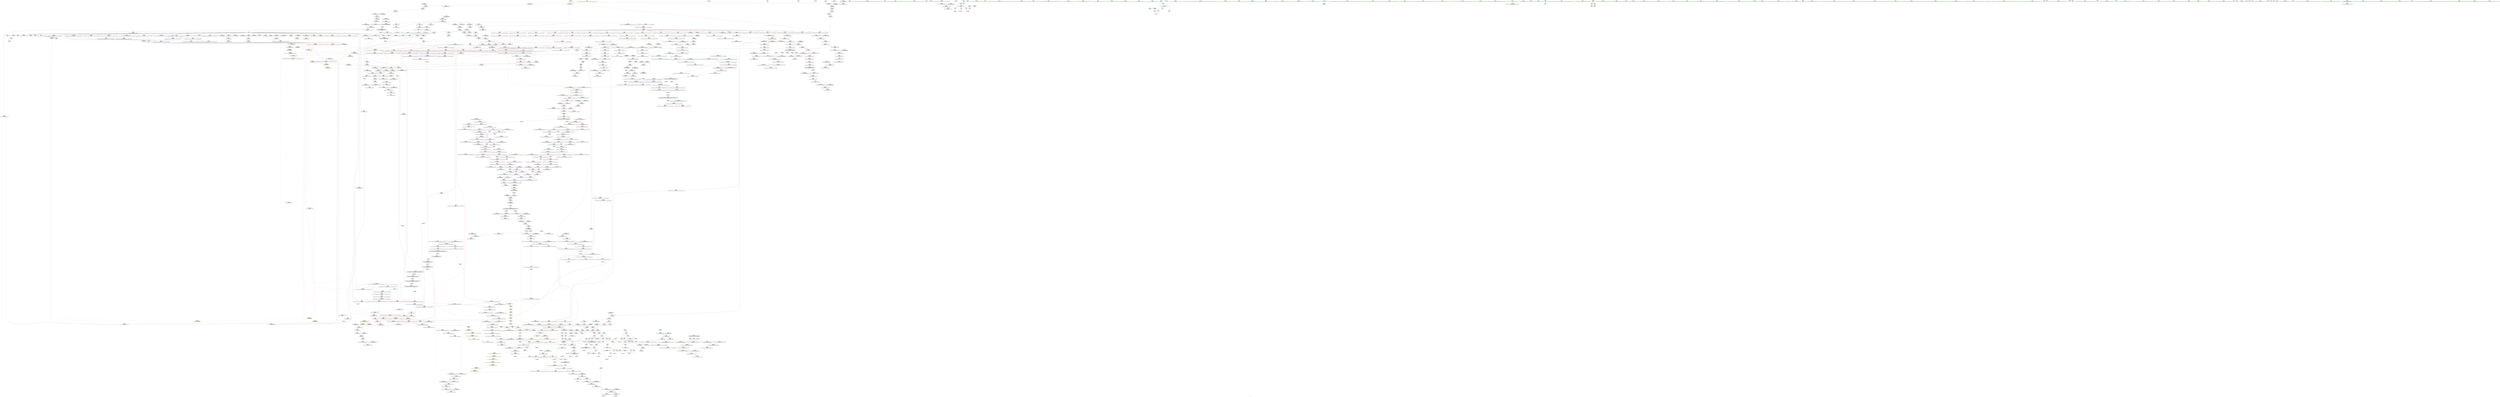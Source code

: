 digraph "SVFG" {
	label="SVFG";

	Node0x55b2b9fe34f0 [shape=record,color=grey,label="{NodeID: 0\nNullPtr|{|<s32>94}}"];
	Node0x55b2b9fe34f0 -> Node0x55b2ba402b50[style=solid];
	Node0x55b2b9fe34f0 -> Node0x55b2ba402c50[style=solid];
	Node0x55b2b9fe34f0 -> Node0x55b2ba402d20[style=solid];
	Node0x55b2b9fe34f0 -> Node0x55b2ba402df0[style=solid];
	Node0x55b2b9fe34f0 -> Node0x55b2ba402ec0[style=solid];
	Node0x55b2b9fe34f0 -> Node0x55b2ba402f90[style=solid];
	Node0x55b2b9fe34f0 -> Node0x55b2ba403060[style=solid];
	Node0x55b2b9fe34f0 -> Node0x55b2ba403130[style=solid];
	Node0x55b2b9fe34f0 -> Node0x55b2ba403200[style=solid];
	Node0x55b2b9fe34f0 -> Node0x55b2ba4032d0[style=solid];
	Node0x55b2b9fe34f0 -> Node0x55b2ba4033a0[style=solid];
	Node0x55b2b9fe34f0 -> Node0x55b2ba403470[style=solid];
	Node0x55b2b9fe34f0 -> Node0x55b2ba403540[style=solid];
	Node0x55b2b9fe34f0 -> Node0x55b2ba403610[style=solid];
	Node0x55b2b9fe34f0 -> Node0x55b2ba4036e0[style=solid];
	Node0x55b2b9fe34f0 -> Node0x55b2ba4037b0[style=solid];
	Node0x55b2b9fe34f0 -> Node0x55b2ba403880[style=solid];
	Node0x55b2b9fe34f0 -> Node0x55b2ba403950[style=solid];
	Node0x55b2b9fe34f0 -> Node0x55b2ba403a20[style=solid];
	Node0x55b2b9fe34f0 -> Node0x55b2ba403af0[style=solid];
	Node0x55b2b9fe34f0 -> Node0x55b2ba403bc0[style=solid];
	Node0x55b2b9fe34f0 -> Node0x55b2ba403c90[style=solid];
	Node0x55b2b9fe34f0 -> Node0x55b2ba403d60[style=solid];
	Node0x55b2b9fe34f0 -> Node0x55b2ba403e30[style=solid];
	Node0x55b2b9fe34f0 -> Node0x55b2ba41f5e0[style=solid];
	Node0x55b2b9fe34f0 -> Node0x55b2ba409550[style=solid];
	Node0x55b2b9fe34f0 -> Node0x55b2ba409620[style=solid];
	Node0x55b2b9fe34f0 -> Node0x55b2ba4096f0[style=solid];
	Node0x55b2b9fe34f0 -> Node0x55b2ba40b500[style=solid];
	Node0x55b2b9fe34f0 -> Node0x55b2ba447d40[style=solid];
	Node0x55b2b9fe34f0 -> Node0x55b2ba44a860[style=solid];
	Node0x55b2b9fe34f0 -> Node0x55b2ba44b760[style=solid];
	Node0x55b2b9fe34f0:s32 -> Node0x55b2ba507540[style=solid,color=red];
	Node0x55b2ba409a30 [shape=record,color=blue,label="{NodeID: 775\n475\<--471\n__last.addr\<--__last\n_ZSt8_DestroyIPiiEvT_S1_RSaIT0_E\n}"];
	Node0x55b2ba409a30 -> Node0x55b2ba417960[style=dashed];
	Node0x55b2ba400570 [shape=record,color=purple,label="{NodeID: 443\n510\<--506\n_M_impl2\<--this1\n_ZNSt12_Vector_baseIiSaIiEED2Ev\n}"];
	Node0x55b2ba3f4250 [shape=record,color=green,label="{NodeID: 111\n619\<--620\n_ZN9__gnu_cxx13new_allocatorIiE10deallocateEPim\<--_ZN9__gnu_cxx13new_allocatorIiE10deallocateEPim_field_insensitive\n}"];
	Node0x55b2ba502440 [shape=record,color=black,label="{NodeID: 1993\n765 = PHI(1077, )\n}"];
	Node0x55b2ba502440 -> Node0x55b2ba41a130[style=solid];
	Node0x55b2ba42ada0 [shape=record,color=blue,label="{NodeID: 886\n1436\<--1433\ncoerce.dive\<--__it.coerce\n_ZSt12__miter_baseIPiEDTcl12__miter_basecldtfp_4baseEEESt13move_iteratorIT_E\n|{<s0>117}}"];
	Node0x55b2ba42ada0:s0 -> Node0x55b2ba423150[style=dashed,color=red];
	Node0x55b2ba415f60 [shape=record,color=red,label="{NodeID: 554\n183\<--82\n\<--v\nmain\n}"];
	Node0x55b2ba415f60 -> Node0x55b2ba449ae0[style=solid];
	Node0x55b2ba448760 [shape=record,color=grey,label="{NodeID: 1329\n519 = Binary(518, 337, )\n|{<s0>37}}"];
	Node0x55b2ba448760:s0 -> Node0x55b2ba4fbe20[style=solid,color=red];
	Node0x55b2ba3f8b10 [shape=record,color=green,label="{NodeID: 222\n1373\<--1374\n__first\<--__first_field_insensitive\n_ZSt4copyISt13move_iteratorIPiES1_ET0_T_S4_S3_\n}"];
	Node0x55b2ba3f8b10 -> Node0x55b2ba3fd760[style=solid];
	Node0x55b2ba3f8b10 -> Node0x55b2ba413ee0[style=solid];
	Node0x55b2ba41b990 [shape=record,color=red,label="{NodeID: 665\n1057\<--1041\n\<--__first.addr\n_ZSt34__uninitialized_move_if_noexcept_aIPiS0_SaIiEET0_T_S3_S2_RT1_\n|{<s0>87}}"];
	Node0x55b2ba41b990:s0 -> Node0x55b2ba4fbfe0[style=solid,color=red];
	Node0x55b2ba406b10 [shape=record,color=black,label="{NodeID: 333\n832\<--714\n\<--this1\n_ZNSt6vectorIiSaIiEE17_M_realloc_insertIJRKiEEEvN9__gnu_cxx17__normal_iteratorIPiS1_EEDpOT_\n}"];
	Node0x55b2ba406b10 -> Node0x55b2ba411570[style=solid];
	Node0x55b2ba406b10 -> Node0x55b2ba411640[style=solid];
	Node0x55b2ba3c6920 [shape=record,color=green,label="{NodeID: 1\n7\<--1\n__dso_handle\<--dummyObj\nGlob }"];
	Node0x55b2ba4b2f10 [shape=record,color=yellow,style=double,label="{NodeID: 1883\n186V_2 = CSCHI(MR_186V_1)\npts\{8810000 \}\nCS[]}"];
	Node0x55b2ba4b2f10 -> Node0x55b2ba41a7b0[style=dashed];
	Node0x55b2ba409b00 [shape=record,color=blue,label="{NodeID: 776\n477\<--472\n.addr\<--\n_ZSt8_DestroyIPiiEvT_S1_RSaIT0_E\n}"];
	Node0x55b2ba400640 [shape=record,color=purple,label="{NodeID: 444\n511\<--506\n_M_end_of_storage\<--this1\n_ZNSt12_Vector_baseIiSaIiEED2Ev\n}"];
	Node0x55b2ba400640 -> Node0x55b2ba417d70[style=solid];
	Node0x55b2ba3f4350 [shape=record,color=green,label="{NodeID: 112\n626\<--627\nthis.addr\<--this.addr_field_insensitive\n_ZN9__gnu_cxx13new_allocatorIiE10deallocateEPim\n}"];
	Node0x55b2ba3f4350 -> Node0x55b2ba418730[style=solid];
	Node0x55b2ba3f4350 -> Node0x55b2ba40a800[style=solid];
	Node0x55b2ba502580 [shape=record,color=black,label="{NodeID: 1994\n773 = PHI(488, )\n|{<s0>60}}"];
	Node0x55b2ba502580:s0 -> Node0x55b2ba503e00[style=solid,color=red];
	Node0x55b2ba42ae70 [shape=record,color=blue,label="{NodeID: 887\n1449\<--1446\n__first.addr\<--__first\n_ZSt13__copy_move_aILb1EPiS0_ET1_T0_S2_S1_\n}"];
	Node0x55b2ba42ae70 -> Node0x55b2ba41de20[style=dashed];
	Node0x55b2ba416030 [shape=record,color=red,label="{NodeID: 555\n191\<--82\n\<--v\nmain\n}"];
	Node0x55b2ba416030 -> Node0x55b2ba44b2e0[style=solid];
	Node0x55b2ba4488e0 [shape=record,color=grey,label="{NodeID: 1330\n518 = Binary(516, 517, )\n}"];
	Node0x55b2ba4488e0 -> Node0x55b2ba448760[style=solid];
	Node0x55b2ba3f8be0 [shape=record,color=green,label="{NodeID: 223\n1375\<--1376\n__last\<--__last_field_insensitive\n_ZSt4copyISt13move_iteratorIPiES1_ET0_T_S4_S3_\n}"];
	Node0x55b2ba3f8be0 -> Node0x55b2ba3fd830[style=solid];
	Node0x55b2ba3f8be0 -> Node0x55b2ba413fb0[style=solid];
	Node0x55b2ba41ba60 [shape=record,color=red,label="{NodeID: 666\n1063\<--1043\n\<--__last.addr\n_ZSt34__uninitialized_move_if_noexcept_aIPiS0_SaIiEET0_T_S3_S2_RT1_\n|{<s0>88}}"];
	Node0x55b2ba41ba60:s0 -> Node0x55b2ba4fbfe0[style=solid,color=red];
	Node0x55b2ba48c5a0 [shape=record,color=yellow,style=double,label="{NodeID: 1441\n275V_1 = ENCHI(MR_275V_0)\npts\{12810000 \}\nFun[_ZSt32__make_move_if_noexcept_iteratorIiSt13move_iteratorIPiEET0_PT_]|{<s0>101}}"];
	Node0x55b2ba48c5a0:s0 -> Node0x55b2ba42b9d0[style=dashed,color=red];
	Node0x55b2ba406be0 [shape=record,color=black,label="{NodeID: 334\n836\<--714\n\<--this1\n_ZNSt6vectorIiSaIiEE17_M_realloc_insertIJRKiEEEvN9__gnu_cxx17__normal_iteratorIPiS1_EEDpOT_\n}"];
	Node0x55b2ba406be0 -> Node0x55b2ba411710[style=solid];
	Node0x55b2ba406be0 -> Node0x55b2ba4117e0[style=solid];
	Node0x55b2ba3d55e0 [shape=record,color=green,label="{NodeID: 2\n8\<--1\n.str\<--dummyObj\nGlob }"];
	Node0x55b2ba4b3070 [shape=record,color=yellow,style=double,label="{NodeID: 1884\n42V_2 = CSCHI(MR_42V_1)\npts\{730000 730001 730002 \}\nCS[]|{<s0>21}}"];
	Node0x55b2ba4b3070:s0 -> Node0x55b2ba4b2850[style=dashed,color=blue];
	Node0x55b2ba409bd0 [shape=record,color=blue,label="{NodeID: 777\n490\<--489\nthis.addr\<--this\n_ZNSt12_Vector_baseIiSaIiEE19_M_get_Tp_allocatorEv\n}"];
	Node0x55b2ba409bd0 -> Node0x55b2ba417a30[style=dashed];
	Node0x55b2ba400710 [shape=record,color=purple,label="{NodeID: 445\n513\<--506\n_M_impl3\<--this1\n_ZNSt12_Vector_baseIiSaIiEED2Ev\n}"];
	Node0x55b2ba3f4420 [shape=record,color=green,label="{NodeID: 113\n628\<--629\n__p.addr\<--__p.addr_field_insensitive\n_ZN9__gnu_cxx13new_allocatorIiE10deallocateEPim\n}"];
	Node0x55b2ba3f4420 -> Node0x55b2ba418800[style=solid];
	Node0x55b2ba3f4420 -> Node0x55b2ba40a8d0[style=solid];
	Node0x55b2ba5026c0 [shape=record,color=black,label="{NodeID: 1995\n774 = PHI(1036, )\n}"];
	Node0x55b2ba5026c0 -> Node0x55b2ba40b770[style=solid];
	Node0x55b2ba42af40 [shape=record,color=blue,label="{NodeID: 888\n1451\<--1447\n__last.addr\<--__last\n_ZSt13__copy_move_aILb1EPiS0_ET1_T0_S2_S1_\n}"];
	Node0x55b2ba42af40 -> Node0x55b2ba41def0[style=dashed];
	Node0x55b2ba416100 [shape=record,color=red,label="{NodeID: 556\n157\<--84\n\<--i14\nmain\n}"];
	Node0x55b2ba416100 -> Node0x55b2ba404270[style=solid];
	Node0x55b2ba448a60 [shape=record,color=grey,label="{NodeID: 1331\n847 = Binary(846, 337, )\n|{<s0>70}}"];
	Node0x55b2ba448a60:s0 -> Node0x55b2ba4fbe20[style=solid,color=red];
	Node0x55b2ba3f8cb0 [shape=record,color=green,label="{NodeID: 224\n1377\<--1378\n__result.addr\<--__result.addr_field_insensitive\n_ZSt4copyISt13move_iteratorIPiES1_ET0_T_S4_S3_\n}"];
	Node0x55b2ba3f8cb0 -> Node0x55b2ba41d940[style=solid];
	Node0x55b2ba3f8cb0 -> Node0x55b2ba42a8c0[style=solid];
	Node0x55b2ba41bb30 [shape=record,color=red,label="{NodeID: 667\n1067\<--1045\n\<--__result.addr\n_ZSt34__uninitialized_move_if_noexcept_aIPiS0_SaIiEET0_T_S3_S2_RT1_\n|{<s0>89}}"];
	Node0x55b2ba41bb30:s0 -> Node0x55b2ba505a80[style=solid,color=red];
	Node0x55b2ba406cb0 [shape=record,color=black,label="{NodeID: 335\n840\<--714\n\<--this1\n_ZNSt6vectorIiSaIiEE17_M_realloc_insertIJRKiEEEvN9__gnu_cxx17__normal_iteratorIPiS1_EEDpOT_\n}"];
	Node0x55b2ba406cb0 -> Node0x55b2ba4118b0[style=solid];
	Node0x55b2ba406cb0 -> Node0x55b2ba411980[style=solid];
	Node0x55b2ba3d48b0 [shape=record,color=green,label="{NodeID: 3\n10\<--1\n.str.1\<--dummyObj\nGlob }"];
	Node0x55b2ba4b31d0 [shape=record,color=yellow,style=double,label="{NodeID: 1885\n32V_2 = CSCHI(MR_32V_1)\npts\{1228 \}\nCS[]|{<s0>57}}"];
	Node0x55b2ba4b31d0:s0 -> Node0x55b2ba483ab0[style=dashed,color=red];
	Node0x55b2ba409ca0 [shape=record,color=blue,label="{NodeID: 778\n499\<--498\nthis.addr\<--this\n_ZNSt12_Vector_baseIiSaIiEED2Ev\n}"];
	Node0x55b2ba409ca0 -> Node0x55b2ba417b00[style=dashed];
	Node0x55b2ba421d70 [shape=record,color=yellow,style=double,label="{NodeID: 1553\n32V_1 = ENCHI(MR_32V_0)\npts\{1228 \}\nFun[_ZNSt16allocator_traitsISaIiEE9constructIiJRKiEEEvRS0_PT_DpOT0_]|{<s0>48}}"];
	Node0x55b2ba421d70:s0 -> Node0x55b2ba40c130[style=dashed,color=red];
	Node0x55b2ba4007e0 [shape=record,color=purple,label="{NodeID: 446\n514\<--506\n_M_start4\<--this1\n_ZNSt12_Vector_baseIiSaIiEED2Ev\n}"];
	Node0x55b2ba4007e0 -> Node0x55b2ba417e40[style=solid];
	Node0x55b2ba3f9150 [shape=record,color=green,label="{NodeID: 114\n630\<--631\n.addr\<--.addr_field_insensitive\n_ZN9__gnu_cxx13new_allocatorIiE10deallocateEPim\n}"];
	Node0x55b2ba3f9150 -> Node0x55b2ba40a9a0[style=solid];
	Node0x55b2ba502800 [shape=record,color=black,label="{NodeID: 1996\n784 = PHI()\n}"];
	Node0x55b2ba42b010 [shape=record,color=blue,label="{NodeID: 889\n1453\<--1448\n__result.addr\<--__result\n_ZSt13__copy_move_aILb1EPiS0_ET1_T0_S2_S1_\n}"];
	Node0x55b2ba42b010 -> Node0x55b2ba41dfc0[style=dashed];
	Node0x55b2ba4161d0 [shape=record,color=red,label="{NodeID: 557\n164\<--84\n\<--i14\nmain\n}"];
	Node0x55b2ba4161d0 -> Node0x55b2ba404340[style=solid];
	Node0x55b2ba448be0 [shape=record,color=grey,label="{NodeID: 1332\n335 = Binary(333, 334, )\n}"];
	Node0x55b2ba448be0 -> Node0x55b2ba448d60[style=solid];
	Node0x55b2ba3f8d80 [shape=record,color=green,label="{NodeID: 225\n1379\<--1380\nagg.tmp\<--agg.tmp_field_insensitive\n_ZSt4copyISt13move_iteratorIPiES1_ET0_T_S4_S3_\n}"];
	Node0x55b2ba3f8d80 -> Node0x55b2ba3fd900[style=solid];
	Node0x55b2ba3f8d80 -> Node0x55b2ba414080[style=solid];
	Node0x55b2ba41bc00 [shape=record,color=red,label="{NodeID: 668\n1068\<--1047\n\<--__alloc.addr\n_ZSt34__uninitialized_move_if_noexcept_aIPiS0_SaIiEET0_T_S3_S2_RT1_\n|{<s0>89}}"];
	Node0x55b2ba41bc00:s0 -> Node0x55b2ba505b90[style=solid,color=red];
	Node0x55b2ba406d80 [shape=record,color=black,label="{NodeID: 336\n850\<--714\n\<--this1\n_ZNSt6vectorIiSaIiEE17_M_realloc_insertIJRKiEEEvN9__gnu_cxx17__normal_iteratorIPiS1_EEDpOT_\n}"];
	Node0x55b2ba406d80 -> Node0x55b2ba411a50[style=solid];
	Node0x55b2ba406d80 -> Node0x55b2ba411b20[style=solid];
	Node0x55b2ba3d4940 [shape=record,color=green,label="{NodeID: 4\n12\<--1\nstdin\<--dummyObj\nGlob }"];
	Node0x55b2ba4b3330 [shape=record,color=yellow,style=double,label="{NodeID: 1886\n32V_2 = CSCHI(MR_32V_1)\npts\{1228 \}\nCS[]|{<s0>23|<s1>54}}"];
	Node0x55b2ba4b3330:s0 -> Node0x55b2ba47dde0[style=dashed,color=blue];
	Node0x55b2ba4b3330:s1 -> Node0x55b2ba4b31d0[style=dashed,color=blue];
	Node0x55b2ba409d70 [shape=record,color=blue,label="{NodeID: 779\n501\<--529\nexn.slot\<--\n_ZNSt12_Vector_baseIiSaIiEED2Ev\n}"];
	Node0x55b2ba409d70 -> Node0x55b2ba417bd0[style=dashed];
	Node0x55b2ba4008b0 [shape=record,color=purple,label="{NodeID: 447\n523\<--506\n_M_impl5\<--this1\n_ZNSt12_Vector_baseIiSaIiEED2Ev\n|{<s0>38}}"];
	Node0x55b2ba4008b0:s0 -> Node0x55b2ba4fa580[style=solid,color=red];
	Node0x55b2ba3f91e0 [shape=record,color=green,label="{NodeID: 115\n639\<--640\n_ZdlPv\<--_ZdlPv_field_insensitive\n}"];
	Node0x55b2ba5028d0 [shape=record,color=black,label="{NodeID: 1997\n809 = PHI(488, )\n|{<s0>65}}"];
	Node0x55b2ba5028d0:s0 -> Node0x55b2ba505550[style=solid,color=red];
	Node0x55b2ba42b0e0 [shape=record,color=blue,label="{NodeID: 890\n1455\<--1314\n__simple\<--\n_ZSt13__copy_move_aILb1EPiS0_ET1_T0_S2_S1_\n}"];
	Node0x55b2ba4162a0 [shape=record,color=red,label="{NodeID: 558\n174\<--84\n\<--i14\nmain\n}"];
	Node0x55b2ba4162a0 -> Node0x55b2ba4044e0[style=solid];
	Node0x55b2ba448d60 [shape=record,color=grey,label="{NodeID: 1333\n336 = Binary(335, 337, )\n}"];
	Node0x55b2ba448d60 -> Node0x55b2ba405040[style=solid];
	Node0x55b2ba3f8e50 [shape=record,color=green,label="{NodeID: 226\n1381\<--1382\nagg.tmp3\<--agg.tmp3_field_insensitive\n_ZSt4copyISt13move_iteratorIPiES1_ET0_T_S4_S3_\n}"];
	Node0x55b2ba3f8e50 -> Node0x55b2ba3fd9d0[style=solid];
	Node0x55b2ba3f8e50 -> Node0x55b2ba414150[style=solid];
	Node0x55b2ba41bcd0 [shape=record,color=red,label="{NodeID: 669\n1070\<--1069\n\<--coerce.dive4\n_ZSt34__uninitialized_move_if_noexcept_aIPiS0_SaIiEET0_T_S3_S2_RT1_\n|{<s0>89}}"];
	Node0x55b2ba41bcd0:s0 -> Node0x55b2ba505860[style=solid,color=red];
	Node0x55b2ba406e50 [shape=record,color=black,label="{NodeID: 337\n855\<--714\n\<--this1\n_ZNSt6vectorIiSaIiEE17_M_realloc_insertIJRKiEEEvN9__gnu_cxx17__normal_iteratorIPiS1_EEDpOT_\n}"];
	Node0x55b2ba406e50 -> Node0x55b2ba411bf0[style=solid];
	Node0x55b2ba406e50 -> Node0x55b2ba411cc0[style=solid];
	Node0x55b2ba3d4bf0 [shape=record,color=green,label="{NodeID: 5\n13\<--1\n.str.2\<--dummyObj\nGlob }"];
	Node0x55b2ba4b3490 [shape=record,color=yellow,style=double,label="{NodeID: 1887\n32V_3 = CSCHI(MR_32V_2)\npts\{1228 \}\nCS[]|{<s0>60}}"];
	Node0x55b2ba4b3490:s0 -> Node0x55b2ba483ab0[style=dashed,color=red];
	Node0x55b2ba409e40 [shape=record,color=blue,label="{NodeID: 780\n503\<--531\nehselector.slot\<--\n_ZNSt12_Vector_baseIiSaIiEED2Ev\n}"];
	Node0x55b2ba421f60 [shape=record,color=yellow,style=double,label="{NodeID: 1555\n34V_1 = ENCHI(MR_34V_0)\npts\{730000 \}\nFun[_ZNKSt6vectorIiSaIiEE4sizeEv]}"];
	Node0x55b2ba421f60 -> Node0x55b2ba416ed0[style=dashed];
	Node0x55b2ba400980 [shape=record,color=purple,label="{NodeID: 448\n533\<--506\n_M_impl6\<--this1\n_ZNSt12_Vector_baseIiSaIiEED2Ev\n|{<s0>39}}"];
	Node0x55b2ba400980:s0 -> Node0x55b2ba4fa580[style=solid,color=red];
	Node0x55b2ba3f92e0 [shape=record,color=green,label="{NodeID: 116\n646\<--647\nthis.addr\<--this.addr_field_insensitive\n_ZNSaIiED2Ev\n}"];
	Node0x55b2ba3f92e0 -> Node0x55b2ba4188d0[style=solid];
	Node0x55b2ba3f92e0 -> Node0x55b2ba40aa70[style=solid];
	Node0x55b2ba502a40 [shape=record,color=black,label="{NodeID: 1998\n371 = PHI(72, 72, )\n0th arg _ZNSt6vectorIiSaIiEED2Ev }"];
	Node0x55b2ba502a40 -> Node0x55b2ba420a60[style=solid];
	Node0x55b2ba42b1b0 [shape=record,color=blue,label="{NodeID: 891\n1470\<--1469\n__it.addr\<--__it\n_ZSt12__niter_baseIPiET_S1_\n}"];
	Node0x55b2ba42b1b0 -> Node0x55b2ba41e090[style=dashed];
	Node0x55b2ba416370 [shape=record,color=red,label="{NodeID: 559\n187\<--84\n\<--i14\nmain\n}"];
	Node0x55b2ba416370 -> Node0x55b2ba449660[style=solid];
	Node0x55b2ba448ee0 [shape=record,color=grey,label="{NodeID: 1334\n1226 = Binary(1225, 337, )\n}"];
	Node0x55b2ba3f8f20 [shape=record,color=green,label="{NodeID: 227\n1394\<--1395\n_ZSt12__miter_baseIPiEDTcl12__miter_basecldtfp_4baseEEESt13move_iteratorIT_E\<--_ZSt12__miter_baseIPiEDTcl12__miter_basecldtfp_4baseEEESt13move_iteratorIT_E_field_insensitive\n}"];
	Node0x55b2ba41bda0 [shape=record,color=red,label="{NodeID: 670\n1072\<--1071\n\<--coerce.dive5\n_ZSt34__uninitialized_move_if_noexcept_aIPiS0_SaIiEET0_T_S3_S2_RT1_\n|{<s0>89}}"];
	Node0x55b2ba41bda0:s0 -> Node0x55b2ba505970[style=solid,color=red];
	Node0x55b2ba406f20 [shape=record,color=black,label="{NodeID: 338\n862\<--714\n\<--this1\n_ZNSt6vectorIiSaIiEE17_M_realloc_insertIJRKiEEEvN9__gnu_cxx17__normal_iteratorIPiS1_EEDpOT_\n}"];
	Node0x55b2ba406f20 -> Node0x55b2ba411d90[style=solid];
	Node0x55b2ba406f20 -> Node0x55b2ba411e60[style=solid];
	Node0x55b2ba3d4c80 [shape=record,color=green,label="{NodeID: 6\n15\<--1\n.str.3\<--dummyObj\nGlob }"];
	Node0x55b2ba4b35f0 [shape=record,color=yellow,style=double,label="{NodeID: 1888\n32V_4 = CSCHI(MR_32V_3)\npts\{1228 \}\nCS[]|{<s0>25}}"];
	Node0x55b2ba4b35f0:s0 -> Node0x55b2ba47dde0[style=dashed,color=blue];
	Node0x55b2ba409f10 [shape=record,color=blue,label="{NodeID: 781\n542\<--540\n__first.addr\<--__first\n_ZSt8_DestroyIPiEvT_S1_\n}"];
	Node0x55b2ba409f10 -> Node0x55b2ba417f10[style=dashed];
	Node0x55b2ba422040 [shape=record,color=yellow,style=double,label="{NodeID: 1556\n36V_1 = ENCHI(MR_36V_0)\npts\{730001 \}\nFun[_ZNKSt6vectorIiSaIiEE4sizeEv]}"];
	Node0x55b2ba422040 -> Node0x55b2ba416e00[style=dashed];
	Node0x55b2ba400a50 [shape=record,color=purple,label="{NodeID: 449\n581\<--577\n_M_impl\<--this1\n_ZNSt12_Vector_baseIiSaIiEE13_M_deallocateEPim\n}"];
	Node0x55b2ba400a50 -> Node0x55b2ba405ba0[style=solid];
	Node0x55b2ba3f93b0 [shape=record,color=green,label="{NodeID: 117\n652\<--653\n_ZN9__gnu_cxx13new_allocatorIiED2Ev\<--_ZN9__gnu_cxx13new_allocatorIiED2Ev_field_insensitive\n}"];
	Node0x55b2ba502c50 [shape=record,color=black,label="{NodeID: 1999\n925 = PHI(714, )\n0th arg _ZNKSt6vectorIiSaIiEE12_M_check_lenEmPKc }"];
	Node0x55b2ba502c50 -> Node0x55b2ba40c2d0[style=solid];
	Node0x55b2ba42b280 [shape=record,color=blue,label="{NodeID: 892\n1479\<--1476\n__first.addr\<--__first\n_ZNSt11__copy_moveILb1ELb1ESt26random_access_iterator_tagE8__copy_mIiEEPT_PKS3_S6_S4_\n}"];
	Node0x55b2ba42b280 -> Node0x55b2ba41e160[style=dashed];
	Node0x55b2ba42b280 -> Node0x55b2ba41e230[style=dashed];
	Node0x55b2ba416440 [shape=record,color=red,label="{NodeID: 560\n169\<--166\n\<--call20\nmain\n}"];
	Node0x55b2ba416440 -> Node0x55b2ba404410[style=solid];
	Node0x55b2ba449060 [shape=record,color=grey,label="{NodeID: 1335\n946 = Binary(942, 945, )\n}"];
	Node0x55b2ba449060 -> Node0x55b2ba44ace0[style=solid];
	Node0x55b2ba3f9020 [shape=record,color=green,label="{NodeID: 228\n1404\<--1405\n_ZSt14__copy_move_a2ILb1EPiS0_ET1_T0_S2_S1_\<--_ZSt14__copy_move_a2ILb1EPiS0_ET1_T0_S2_S1__field_insensitive\n}"];
	Node0x55b2ba41be70 [shape=record,color=red,label="{NodeID: 671\n1082\<--1079\nthis1\<--this.addr\n_ZNK9__gnu_cxx17__normal_iteratorIPiSt6vectorIiSaIiEEE4baseEv\n}"];
	Node0x55b2ba41be70 -> Node0x55b2ba412820[style=solid];
	Node0x55b2ba406ff0 [shape=record,color=black,label="{NodeID: 339\n739\<--738\n\<--_M_impl\n_ZNSt6vectorIiSaIiEE17_M_realloc_insertIJRKiEEEvN9__gnu_cxx17__normal_iteratorIPiS1_EEDpOT_\n|{<s0>54}}"];
	Node0x55b2ba406ff0:s0 -> Node0x55b2ba5062b0[style=solid,color=red];
	Node0x55b2ba3d4d40 [shape=record,color=green,label="{NodeID: 7\n17\<--1\nstdout\<--dummyObj\nGlob }"];
	Node0x55b2ba4b3750 [shape=record,color=yellow,style=double,label="{NodeID: 1889\n217V_2 = CSCHI(MR_217V_1)\npts\{10010000 \}\nCS[]}"];
	Node0x55b2ba4b3750 -> Node0x55b2ba41b650[style=dashed];
	Node0x55b2ba409fe0 [shape=record,color=blue,label="{NodeID: 782\n544\<--541\n__last.addr\<--__last\n_ZSt8_DestroyIPiEvT_S1_\n}"];
	Node0x55b2ba409fe0 -> Node0x55b2ba417fe0[style=dashed];
	Node0x55b2ba400b20 [shape=record,color=purple,label="{NodeID: 450\n710\<--690\ncoerce.dive\<--__position\n_ZNSt6vectorIiSaIiEE17_M_realloc_insertIJRKiEEEvN9__gnu_cxx17__normal_iteratorIPiS1_EEDpOT_\n}"];
	Node0x55b2ba400b20 -> Node0x55b2ba40ae80[style=solid];
	Node0x55b2ba3f94b0 [shape=record,color=green,label="{NodeID: 118\n657\<--658\nthis.addr\<--this.addr_field_insensitive\n_ZN9__gnu_cxx13new_allocatorIiED2Ev\n}"];
	Node0x55b2ba3f94b0 -> Node0x55b2ba4189a0[style=solid];
	Node0x55b2ba3f94b0 -> Node0x55b2ba40ab40[style=solid];
	Node0x55b2ba502d60 [shape=record,color=black,label="{NodeID: 2000\n926 = PHI(150, )\n1st arg _ZNKSt6vectorIiSaIiEE12_M_check_lenEmPKc }"];
	Node0x55b2ba502d60 -> Node0x55b2ba40c3a0[style=solid];
	Node0x55b2ba42b350 [shape=record,color=blue,label="{NodeID: 893\n1481\<--1477\n__last.addr\<--__last\n_ZNSt11__copy_moveILb1ELb1ESt26random_access_iterator_tagE8__copy_mIiEEPT_PKS3_S6_S4_\n}"];
	Node0x55b2ba42b350 -> Node0x55b2ba41e300[style=dashed];
	Node0x55b2ba416510 [shape=record,color=red,label="{NodeID: 561\n177\<--176\n\<--call24\nmain\n}"];
	Node0x55b2ba416510 -> Node0x55b2ba4045b0[style=solid];
	Node0x55b2ba4491e0 [shape=record,color=grey,label="{NodeID: 1336\n962 = Binary(955, 961, )\n}"];
	Node0x55b2ba4491e0 -> Node0x55b2ba40c610[style=solid];
	Node0x55b2ba401510 [shape=record,color=green,label="{NodeID: 229\n1411\<--1412\n__first.addr\<--__first.addr_field_insensitive\n_ZSt14__copy_move_a2ILb1EPiS0_ET1_T0_S2_S1_\n}"];
	Node0x55b2ba401510 -> Node0x55b2ba41dbb0[style=solid];
	Node0x55b2ba401510 -> Node0x55b2ba42ab30[style=solid];
	Node0x55b2ba41bf40 [shape=record,color=red,label="{NodeID: 672\n1094\<--1088\n\<--__a.addr\n_ZNSt16allocator_traitsISaIiEE7destroyIiEEvRS0_PT_\n}"];
	Node0x55b2ba41bf40 -> Node0x55b2ba407f60[style=solid];
	Node0x55b2ba4070c0 [shape=record,color=black,label="{NodeID: 340\n790\<--789\n\<--_M_impl17\n_ZNSt6vectorIiSaIiEE17_M_realloc_insertIJRKiEEEvN9__gnu_cxx17__normal_iteratorIPiS1_EEDpOT_\n|{<s0>62}}"];
	Node0x55b2ba4070c0:s0 -> Node0x55b2ba4fc240[style=solid,color=red];
	Node0x55b2ba3d5710 [shape=record,color=green,label="{NodeID: 8\n18\<--1\n_ZSt3cin\<--dummyObj\nGlob }"];
	Node0x55b2ba4b38b0 [shape=record,color=yellow,style=double,label="{NodeID: 1890\n32V_2 = CSCHI(MR_32V_1)\npts\{1228 \}\nCS[]|{<s0>57|<s1>60}}"];
	Node0x55b2ba4b38b0:s0 -> Node0x55b2ba4b3490[style=dashed,color=blue];
	Node0x55b2ba4b38b0:s1 -> Node0x55b2ba4b35f0[style=dashed,color=blue];
	Node0x55b2ba40a0b0 [shape=record,color=blue,label="{NodeID: 783\n557\<--555\n.addr\<--\n_ZNSt12_Destroy_auxILb1EE9__destroyIPiEEvT_S3_\n}"];
	Node0x55b2ba400bf0 [shape=record,color=purple,label="{NodeID: 451\n723\<--700\ncoerce.dive3\<--ref.tmp\n_ZNSt6vectorIiSaIiEE17_M_realloc_insertIJRKiEEEvN9__gnu_cxx17__normal_iteratorIPiS1_EEDpOT_\n}"];
	Node0x55b2ba400bf0 -> Node0x55b2ba40b1c0[style=solid];
	Node0x55b2ba3f9580 [shape=record,color=green,label="{NodeID: 119\n666\<--667\n__a.addr\<--__a.addr_field_insensitive\n_ZNSt16allocator_traitsISaIiEE9constructIiJRKiEEEvRS0_PT_DpOT0_\n}"];
	Node0x55b2ba3f9580 -> Node0x55b2ba418a70[style=solid];
	Node0x55b2ba3f9580 -> Node0x55b2ba40ac10[style=solid];
	Node0x55b2ba502e70 [shape=record,color=black,label="{NodeID: 2001\n927 = PHI(715, )\n2nd arg _ZNKSt6vectorIiSaIiEE12_M_check_lenEmPKc }"];
	Node0x55b2ba502e70 -> Node0x55b2ba40c470[style=solid];
	Node0x55b2ba42b420 [shape=record,color=blue,label="{NodeID: 894\n1483\<--1478\n__result.addr\<--__result\n_ZNSt11__copy_moveILb1ELb1ESt26random_access_iterator_tagE8__copy_mIiEEPT_PKS3_S6_S4_\n}"];
	Node0x55b2ba42b420 -> Node0x55b2ba41e3d0[style=dashed];
	Node0x55b2ba42b420 -> Node0x55b2ba41e4a0[style=dashed];
	Node0x55b2ba4165e0 [shape=record,color=red,label="{NodeID: 562\n250\<--247\nthis1\<--this.addr\n_ZNSt6vectorIiSaIiEEC2Ev\n}"];
	Node0x55b2ba4165e0 -> Node0x55b2ba404750[style=solid];
	Node0x55b2ba449360 [shape=record,color=grey,label="{NodeID: 1337\n1505 = Binary(337, 1504, )\n}"];
	Node0x55b2ba4015e0 [shape=record,color=green,label="{NodeID: 230\n1413\<--1414\n__last.addr\<--__last.addr_field_insensitive\n_ZSt14__copy_move_a2ILb1EPiS0_ET1_T0_S2_S1_\n}"];
	Node0x55b2ba4015e0 -> Node0x55b2ba41dc80[style=solid];
	Node0x55b2ba4015e0 -> Node0x55b2ba42ac00[style=solid];
	Node0x55b2ba41c010 [shape=record,color=red,label="{NodeID: 673\n1096\<--1090\n\<--__p.addr\n_ZNSt16allocator_traitsISaIiEE7destroyIiEEvRS0_PT_\n|{<s0>90}}"];
	Node0x55b2ba41c010:s0 -> Node0x55b2ba504a30[style=solid,color=red];
	Node0x55b2ba407190 [shape=record,color=black,label="{NodeID: 341\n844\<--839\nsub.ptr.lhs.cast\<--\n_ZNSt6vectorIiSaIiEE17_M_realloc_insertIJRKiEEEvN9__gnu_cxx17__normal_iteratorIPiS1_EEDpOT_\n}"];
	Node0x55b2ba407190 -> Node0x55b2ba448460[style=solid];
	Node0x55b2ba3d57a0 [shape=record,color=green,label="{NodeID: 9\n19\<--1\n_ZSt4cout\<--dummyObj\nGlob }"];
	Node0x55b2ba4b3a10 [shape=record,color=yellow,style=double,label="{NodeID: 1891\n32V_2 = CSCHI(MR_32V_1)\npts\{1228 \}\nCS[]|{<s0>89}}"];
	Node0x55b2ba4b3a10:s0 -> Node0x55b2ba4b38b0[style=dashed,color=blue];
	Node0x55b2ba40a180 [shape=record,color=blue,label="{NodeID: 784\n559\<--556\n.addr1\<--\n_ZNSt12_Destroy_auxILb1EE9__destroyIPiEEvT_S3_\n}"];
	Node0x55b2ba400cc0 [shape=record,color=purple,label="{NodeID: 452\n738\<--737\n_M_impl\<--\n_ZNSt6vectorIiSaIiEE17_M_realloc_insertIJRKiEEEvN9__gnu_cxx17__normal_iteratorIPiS1_EEDpOT_\n}"];
	Node0x55b2ba400cc0 -> Node0x55b2ba406ff0[style=solid];
	Node0x55b2ba3f9650 [shape=record,color=green,label="{NodeID: 120\n668\<--669\n__p.addr\<--__p.addr_field_insensitive\n_ZNSt16allocator_traitsISaIiEE9constructIiJRKiEEEvRS0_PT_DpOT0_\n}"];
	Node0x55b2ba3f9650 -> Node0x55b2ba418b40[style=solid];
	Node0x55b2ba3f9650 -> Node0x55b2ba40ace0[style=solid];
	Node0x55b2ba502f80 [shape=record,color=black,label="{NodeID: 2002\n656 = PHI(650, )\n0th arg _ZN9__gnu_cxx13new_allocatorIiED2Ev }"];
	Node0x55b2ba502f80 -> Node0x55b2ba40ab40[style=solid];
	Node0x55b2ba42b4f0 [shape=record,color=blue,label="{NodeID: 895\n1485\<--1495\n_Num\<--sub.ptr.div\n_ZNSt11__copy_moveILb1ELb1ESt26random_access_iterator_tagE8__copy_mIiEEPT_PKS3_S6_S4_\n}"];
	Node0x55b2ba42b4f0 -> Node0x55b2ba41e570[style=dashed];
	Node0x55b2ba42b4f0 -> Node0x55b2ba41e640[style=dashed];
	Node0x55b2ba42b4f0 -> Node0x55b2ba41e710[style=dashed];
	Node0x55b2ba4166b0 [shape=record,color=red,label="{NodeID: 563\n277\<--269\nthis1\<--this.addr\n_ZNSt6vectorIiSaIiEE9push_backERKi\n|{|<s5>24|<s6>25}}"];
	Node0x55b2ba4166b0 -> Node0x55b2ba404820[style=solid];
	Node0x55b2ba4166b0 -> Node0x55b2ba4048f0[style=solid];
	Node0x55b2ba4166b0 -> Node0x55b2ba4049c0[style=solid];
	Node0x55b2ba4166b0 -> Node0x55b2ba404a90[style=solid];
	Node0x55b2ba4166b0 -> Node0x55b2ba404b60[style=solid];
	Node0x55b2ba4166b0:s5 -> Node0x55b2ba507650[style=solid,color=red];
	Node0x55b2ba4166b0:s6 -> Node0x55b2ba504b70[style=solid,color=red];
	Node0x55b2ba4494e0 [shape=record,color=grey,label="{NodeID: 1338\n211 = Binary(210, 125, )\n}"];
	Node0x55b2ba4016b0 [shape=record,color=green,label="{NodeID: 231\n1415\<--1416\n__result.addr\<--__result.addr_field_insensitive\n_ZSt14__copy_move_a2ILb1EPiS0_ET1_T0_S2_S1_\n}"];
	Node0x55b2ba4016b0 -> Node0x55b2ba41dd50[style=solid];
	Node0x55b2ba4016b0 -> Node0x55b2ba42acd0[style=solid];
	Node0x55b2ba41c0e0 [shape=record,color=red,label="{NodeID: 674\n1108\<--1105\nthis1\<--this.addr\n_ZNKSt6vectorIiSaIiEE8max_sizeEv\n}"];
	Node0x55b2ba41c0e0 -> Node0x55b2ba408030[style=solid];
	Node0x55b2ba407260 [shape=record,color=black,label="{NodeID: 342\n845\<--843\nsub.ptr.rhs.cast\<--\n_ZNSt6vectorIiSaIiEE17_M_realloc_insertIJRKiEEEvN9__gnu_cxx17__normal_iteratorIPiS1_EEDpOT_\n}"];
	Node0x55b2ba407260 -> Node0x55b2ba448460[style=solid];
	Node0x55b2ba3d5860 [shape=record,color=green,label="{NodeID: 10\n20\<--1\n.str.4\<--dummyObj\nGlob }"];
	Node0x55b2ba4b3b70 [shape=record,color=yellow,style=double,label="{NodeID: 1892\n275V_2 = CSCHI(MR_275V_1)\npts\{12810000 \}\nCS[]}"];
	Node0x55b2ba4b3b70 -> Node0x55b2ba41d390[style=dashed];
	Node0x55b2ba40a250 [shape=record,color=blue,label="{NodeID: 785\n568\<--565\nthis.addr\<--this\n_ZNSt12_Vector_baseIiSaIiEE13_M_deallocateEPim\n}"];
	Node0x55b2ba40a250 -> Node0x55b2ba4180b0[style=dashed];
	Node0x55b2ba422420 [shape=record,color=yellow,style=double,label="{NodeID: 1560\n32V_1 = ENCHI(MR_32V_0)\npts\{1228 \}\nFun[_ZSt4copyISt13move_iteratorIPiES1_ET0_T_S4_S3_]|{<s0>112}}"];
	Node0x55b2ba422420:s0 -> Node0x55b2ba4844e0[style=dashed,color=red];
	Node0x55b2ba400d90 [shape=record,color=purple,label="{NodeID: 453\n748\<--747\n_M_impl7\<--\n_ZNSt6vectorIiSaIiEE17_M_realloc_insertIJRKiEEEvN9__gnu_cxx17__normal_iteratorIPiS1_EEDpOT_\n}"];
	Node0x55b2ba3f9720 [shape=record,color=green,label="{NodeID: 121\n670\<--671\n__args.addr\<--__args.addr_field_insensitive\n_ZNSt16allocator_traitsISaIiEE9constructIiJRKiEEEvRS0_PT_DpOT0_\n}"];
	Node0x55b2ba3f9720 -> Node0x55b2ba418c10[style=solid];
	Node0x55b2ba3f9720 -> Node0x55b2ba40adb0[style=solid];
	Node0x55b2ba5030c0 [shape=record,color=black,label="{NodeID: 2003\n1078 = PHI(690, 690, 987, 990, )\n0th arg _ZNK9__gnu_cxx17__normal_iteratorIPiSt6vectorIiSaIiEEE4baseEv }"];
	Node0x55b2ba5030c0 -> Node0x55b2ba40cfd0[style=solid];
	Node0x55b2ba42b5c0 [shape=record,color=blue, style = dotted,label="{NodeID: 896\n1591\<--1593\noffset_0\<--dummyVal\n_ZNSt11__copy_moveILb1ELb1ESt26random_access_iterator_tagE8__copy_mIiEEPT_PKS3_S6_S4_\n}"];
	Node0x55b2ba42b5c0 -> Node0x55b2ba47c010[style=dashed];
	Node0x55b2ba416780 [shape=record,color=red,label="{NodeID: 564\n295\<--271\n\<--__x.addr\n_ZNSt6vectorIiSaIiEE9push_backERKi\n|{<s0>23}}"];
	Node0x55b2ba416780:s0 -> Node0x55b2ba506640[style=solid,color=red];
	Node0x55b2ba449660 [shape=record,color=grey,label="{NodeID: 1339\n188 = Binary(187, 125, )\n}"];
	Node0x55b2ba449660 -> Node0x55b2ba4200a0[style=solid];
	Node0x55b2ba401780 [shape=record,color=green,label="{NodeID: 232\n1422\<--1423\n_ZSt12__niter_baseIPiET_S1_\<--_ZSt12__niter_baseIPiET_S1__field_insensitive\n}"];
	Node0x55b2ba41c1b0 [shape=record,color=red,label="{NodeID: 675\n1142\<--1122\n\<--retval\n_ZSt3maxImERKT_S2_S2_\n}"];
	Node0x55b2ba41c1b0 -> Node0x55b2ba4081d0[style=solid];
	Node0x55b2ba407330 [shape=record,color=black,label="{NodeID: 343\n886\<--885\n\<--this1\n_ZNSt6vectorIiSaIiEE3endEv\n}"];
	Node0x55b2ba407330 -> Node0x55b2ba412000[style=solid];
	Node0x55b2ba407330 -> Node0x55b2ba4120d0[style=solid];
	Node0x55b2ba3d5960 [shape=record,color=green,label="{NodeID: 11\n22\<--1\n.str.5\<--dummyObj\nGlob }"];
	Node0x55b2ba4b3cd0 [shape=record,color=yellow,style=double,label="{NodeID: 1893\n32V_2 = CSCHI(MR_32V_1)\npts\{1228 \}\nCS[]|{<s0>100}}"];
	Node0x55b2ba4b3cd0:s0 -> Node0x55b2ba4b3a10[style=dashed,color=blue];
	Node0x55b2ba40a320 [shape=record,color=blue,label="{NodeID: 786\n570\<--566\n__p.addr\<--__p\n_ZNSt12_Vector_baseIiSaIiEE13_M_deallocateEPim\n}"];
	Node0x55b2ba40a320 -> Node0x55b2ba418180[style=dashed];
	Node0x55b2ba40a320 -> Node0x55b2ba418250[style=dashed];
	Node0x55b2ba400e60 [shape=record,color=purple,label="{NodeID: 454\n749\<--747\n_M_start\<--\n_ZNSt6vectorIiSaIiEE17_M_realloc_insertIJRKiEEEvN9__gnu_cxx17__normal_iteratorIPiS1_EEDpOT_\n}"];
	Node0x55b2ba400e60 -> Node0x55b2ba419f90[style=solid];
	Node0x55b2ba3f97f0 [shape=record,color=green,label="{NodeID: 122\n680\<--681\n_ZSt7forwardIRKiEOT_RNSt16remove_referenceIS2_E4typeE\<--_ZSt7forwardIRKiEOT_RNSt16remove_referenceIS2_E4typeE_field_insensitive\n}"];
	Node0x55b2ba503470 [shape=record,color=black,label="{NodeID: 2004\n1173 = PHI(880, 1000, )\n0th arg _ZN9__gnu_cxx17__normal_iteratorIPiSt6vectorIiSaIiEEEC2ERKS1_ }"];
	Node0x55b2ba503470 -> Node0x55b2ba429200[style=solid];
	Node0x55b2ba42b690 [shape=record,color=blue,label="{NodeID: 897\n1521\<--1520\n__it.addr\<--__it\n_ZSt12__miter_baseIPiET_S1_\n}"];
	Node0x55b2ba42b690 -> Node0x55b2ba41e7e0[style=dashed];
	Node0x55b2ba416850 [shape=record,color=red,label="{NodeID: 565\n311\<--271\n\<--__x.addr\n_ZNSt6vectorIiSaIiEE9push_backERKi\n|{<s0>25}}"];
	Node0x55b2ba416850:s0 -> Node0x55b2ba504df0[style=solid,color=red];
	Node0x55b2ba4497e0 [shape=record,color=grey,label="{NodeID: 1340\n202 = Binary(201, 150, )\n}"];
	Node0x55b2ba4497e0 -> Node0x55b2ba420240[style=solid];
	Node0x55b2ba401850 [shape=record,color=green,label="{NodeID: 233\n1429\<--1430\n_ZSt13__copy_move_aILb1EPiS0_ET1_T0_S2_S1_\<--_ZSt13__copy_move_aILb1EPiS0_ET1_T0_S2_S1__field_insensitive\n}"];
	Node0x55b2ba41c280 [shape=record,color=red,label="{NodeID: 676\n1130\<--1124\n\<--__a.addr\n_ZSt3maxImERKT_S2_S2_\n}"];
	Node0x55b2ba41c280 -> Node0x55b2ba41c5c0[style=solid];
	Node0x55b2ba407400 [shape=record,color=black,label="{NodeID: 344\n878\<--893\n_ZNSt6vectorIiSaIiEE3endEv_ret\<--\n_ZNSt6vectorIiSaIiEE3endEv\n|{<s0>24}}"];
	Node0x55b2ba407400:s0 -> Node0x55b2ba501440[style=solid,color=blue];
	Node0x55b2ba3d5a60 [shape=record,color=green,label="{NodeID: 12\n24\<--1\n.str.6\<--dummyObj\nGlob }"];
	Node0x55b2ba4b3e30 [shape=record,color=yellow,style=double,label="{NodeID: 1894\n32V_2 = CSCHI(MR_32V_1)\npts\{1228 \}\nCS[]|{<s0>104}}"];
	Node0x55b2ba4b3e30:s0 -> Node0x55b2ba4b3cd0[style=dashed,color=blue];
	Node0x55b2ba40a3f0 [shape=record,color=blue,label="{NodeID: 787\n572\<--567\n__n.addr\<--__n\n_ZNSt12_Vector_baseIiSaIiEE13_M_deallocateEPim\n}"];
	Node0x55b2ba40a3f0 -> Node0x55b2ba418320[style=dashed];
	Node0x55b2ba400f30 [shape=record,color=purple,label="{NodeID: 455\n763\<--762\nincdec.ptr\<--\n_ZNSt6vectorIiSaIiEE17_M_realloc_insertIJRKiEEEvN9__gnu_cxx17__normal_iteratorIPiS1_EEDpOT_\n}"];
	Node0x55b2ba400f30 -> Node0x55b2ba40b6a0[style=solid];
	Node0x55b2ba3f98f0 [shape=record,color=green,label="{NodeID: 123\n683\<--684\n_ZN9__gnu_cxx13new_allocatorIiE9constructIiJRKiEEEvPT_DpOT0_\<--_ZN9__gnu_cxx13new_allocatorIiE9constructIiJRKiEEEvPT_DpOT0__field_insensitive\n}"];
	Node0x55b2ba5035c0 [shape=record,color=black,label="{NodeID: 2005\n1174 = PHI(888, 1008, )\n1st arg _ZN9__gnu_cxx17__normal_iteratorIPiSt6vectorIiSaIiEEEC2ERKS1_ }"];
	Node0x55b2ba5035c0 -> Node0x55b2ba4292d0[style=solid];
	Node0x55b2ba42b760 [shape=record,color=blue,label="{NodeID: 898\n1528\<--1527\nthis.addr\<--this\n_ZNKSt13move_iteratorIPiE4baseEv\n}"];
	Node0x55b2ba42b760 -> Node0x55b2ba41e8b0[style=dashed];
	Node0x55b2ba416920 [shape=record,color=red,label="{NodeID: 566\n281\<--280\n\<--_M_finish\n_ZNSt6vectorIiSaIiEE9push_backERKi\n}"];
	Node0x55b2ba416920 -> Node0x55b2ba44b8e0[style=solid];
	Node0x55b2ba449960 [shape=record,color=grey,label="{NodeID: 1341\n195 = Binary(193, 194, )\n}"];
	Node0x55b2ba449960 -> Node0x55b2ba44b2e0[style=solid];
	Node0x55b2ba401950 [shape=record,color=green,label="{NodeID: 234\n1434\<--1435\n__it\<--__it_field_insensitive\n_ZSt12__miter_baseIPiEDTcl12__miter_basecldtfp_4baseEEESt13move_iteratorIT_E\n|{|<s1>117}}"];
	Node0x55b2ba401950 -> Node0x55b2ba414560[style=solid];
	Node0x55b2ba401950:s1 -> Node0x55b2ba507760[style=solid,color=red];
	Node0x55b2ba41c350 [shape=record,color=red,label="{NodeID: 677\n1139\<--1124\n\<--__a.addr\n_ZSt3maxImERKT_S2_S2_\n}"];
	Node0x55b2ba41c350 -> Node0x55b2ba428ec0[style=solid];
	Node0x55b2ba48d030 [shape=record,color=yellow,style=double,label="{NodeID: 1452\n213V_1 = ENCHI(MR_213V_0)\npts\{6910000 7010000 \}\nFun[_ZN9__gnu_cxxmiIPiSt6vectorIiSaIiEEEENS_17__normal_iteratorIT_T0_E15difference_typeERKS8_SB_]}"];
	Node0x55b2ba48d030 -> Node0x55b2ba41b3e0[style=dashed];
	Node0x55b2ba48d030 -> Node0x55b2ba41b4b0[style=dashed];
	Node0x55b2ba4074d0 [shape=record,color=black,label="{NodeID: 345\n910\<--909\n\<--\n_ZN9__gnu_cxx13new_allocatorIiE9constructIiJRKiEEEvPT_DpOT0_\n}"];
	Node0x55b2ba4074d0 -> Node0x55b2ba4075a0[style=solid];
	Node0x55b2ba3d5b60 [shape=record,color=green,label="{NodeID: 13\n27\<--1\n\<--dummyObj\nCan only get source location for instruction, argument, global var or function.}"];
	Node0x55b2ba4b3f90 [shape=record,color=yellow,style=double,label="{NodeID: 1895\n32V_2 = CSCHI(MR_32V_1)\npts\{1228 \}\nCS[]|{<s0>107}}"];
	Node0x55b2ba4b3f90:s0 -> Node0x55b2ba4b3e30[style=dashed,color=blue];
	Node0x55b2ba40a4c0 [shape=record,color=blue,label="{NodeID: 788\n592\<--591\nthis.addr\<--this\n_ZNSt12_Vector_baseIiSaIiEE12_Vector_implD2Ev\n}"];
	Node0x55b2ba40a4c0 -> Node0x55b2ba4183f0[style=dashed];
	Node0x55b2ba401000 [shape=record,color=purple,label="{NodeID: 456\n768\<--767\n_M_impl13\<--\n_ZNSt6vectorIiSaIiEE17_M_realloc_insertIJRKiEEEvN9__gnu_cxx17__normal_iteratorIPiS1_EEDpOT_\n}"];
	Node0x55b2ba3f99f0 [shape=record,color=green,label="{NodeID: 124\n690\<--691\n__position\<--__position_field_insensitive\n_ZNSt6vectorIiSaIiEE17_M_realloc_insertIJRKiEEEvN9__gnu_cxx17__normal_iteratorIPiS1_EEDpOT_\n|{|<s1>51|<s2>55|<s3>58}}"];
	Node0x55b2ba3f99f0 -> Node0x55b2ba400b20[style=solid];
	Node0x55b2ba3f99f0:s1 -> Node0x55b2ba4fca40[style=solid,color=red];
	Node0x55b2ba3f99f0:s2 -> Node0x55b2ba5030c0[style=solid,color=red];
	Node0x55b2ba3f99f0:s3 -> Node0x55b2ba5030c0[style=solid,color=red];
	Node0x55b2ba503710 [shape=record,color=black,label="{NodeID: 2006\n1476 = PHI(1461, )\n0th arg _ZNSt11__copy_moveILb1ELb1ESt26random_access_iterator_tagE8__copy_mIiEEPT_PKS3_S6_S4_ }"];
	Node0x55b2ba503710 -> Node0x55b2ba42b280[style=solid];
	Node0x55b2ba42b830 [shape=record,color=blue,label="{NodeID: 899\n1538\<--1536\nthis.addr\<--this\n_ZNSt13move_iteratorIPiEC2ES0_\n}"];
	Node0x55b2ba42b830 -> Node0x55b2ba41ea50[style=dashed];
	Node0x55b2ba4169f0 [shape=record,color=red,label="{NodeID: 567\n285\<--284\n\<--_M_end_of_storage\n_ZNSt6vectorIiSaIiEE9push_backERKi\n}"];
	Node0x55b2ba4169f0 -> Node0x55b2ba44b8e0[style=solid];
	Node0x55b2ba449ae0 [shape=record,color=grey,label="{NodeID: 1342\n184 = Binary(183, 182, )\n}"];
	Node0x55b2ba449ae0 -> Node0x55b2ba41ffd0[style=solid];
	Node0x55b2ba401a20 [shape=record,color=green,label="{NodeID: 235\n1439\<--1440\n_ZNKSt13move_iteratorIPiE4baseEv\<--_ZNKSt13move_iteratorIPiE4baseEv_field_insensitive\n}"];
	Node0x55b2ba41c420 [shape=record,color=red,label="{NodeID: 678\n1132\<--1126\n\<--__b.addr\n_ZSt3maxImERKT_S2_S2_\n}"];
	Node0x55b2ba41c420 -> Node0x55b2ba41c690[style=solid];
	Node0x55b2ba4075a0 [shape=record,color=black,label="{NodeID: 346\n911\<--910\n\<--\n_ZN9__gnu_cxx13new_allocatorIiE9constructIiJRKiEEEvPT_DpOT0_\n}"];
	Node0x55b2ba4075a0 -> Node0x55b2ba40c130[style=solid];
	Node0x55b2ba3d5c60 [shape=record,color=green,label="{NodeID: 14\n87\<--1\n\<--dummyObj\nCan only get source location for instruction, argument, global var or function.}"];
	Node0x55b2ba4b40f0 [shape=record,color=yellow,style=double,label="{NodeID: 1896\n32V_2 = CSCHI(MR_32V_1)\npts\{1228 \}\nCS[]|{<s0>112}}"];
	Node0x55b2ba4b40f0:s0 -> Node0x55b2ba4b3f90[style=dashed,color=blue];
	Node0x55b2ba40a590 [shape=record,color=blue,label="{NodeID: 789\n605\<--602\n__a.addr\<--__a\n_ZNSt16allocator_traitsISaIiEE10deallocateERS0_Pim\n}"];
	Node0x55b2ba40a590 -> Node0x55b2ba4184c0[style=dashed];
	Node0x55b2ba4010d0 [shape=record,color=purple,label="{NodeID: 457\n769\<--767\n_M_finish\<--\n_ZNSt6vectorIiSaIiEE17_M_realloc_insertIJRKiEEEvN9__gnu_cxx17__normal_iteratorIPiS1_EEDpOT_\n}"];
	Node0x55b2ba4010d0 -> Node0x55b2ba41a200[style=solid];
	Node0x55b2ba3f9ac0 [shape=record,color=green,label="{NodeID: 125\n692\<--693\nthis.addr\<--this.addr_field_insensitive\n_ZNSt6vectorIiSaIiEE17_M_realloc_insertIJRKiEEEvN9__gnu_cxx17__normal_iteratorIPiS1_EEDpOT_\n}"];
	Node0x55b2ba3f9ac0 -> Node0x55b2ba418ce0[style=solid];
	Node0x55b2ba3f9ac0 -> Node0x55b2ba40af50[style=solid];
	Node0x55b2ba503820 [shape=record,color=black,label="{NodeID: 2007\n1477 = PHI(1462, )\n1st arg _ZNSt11__copy_moveILb1ELb1ESt26random_access_iterator_tagE8__copy_mIiEEPT_PKS3_S6_S4_ }"];
	Node0x55b2ba503820 -> Node0x55b2ba42b350[style=solid];
	Node0x55b2ba42b900 [shape=record,color=blue,label="{NodeID: 900\n1540\<--1537\n__i.addr\<--__i\n_ZNSt13move_iteratorIPiEC2ES0_\n}"];
	Node0x55b2ba42b900 -> Node0x55b2ba41eb20[style=dashed];
	Node0x55b2ba416ac0 [shape=record,color=red,label="{NodeID: 568\n294\<--293\n\<--_M_finish5\n_ZNSt6vectorIiSaIiEE9push_backERKi\n|{<s0>23}}"];
	Node0x55b2ba416ac0:s0 -> Node0x55b2ba5064c0[style=solid,color=red];
	Node0x55b2ba449c60 [shape=record,color=grey,label="{NodeID: 1343\n229 = Binary(228, 125, )\n}"];
	Node0x55b2ba449c60 -> Node0x55b2ba420310[style=solid];
	Node0x55b2ba401b20 [shape=record,color=green,label="{NodeID: 236\n1442\<--1443\n_ZSt12__miter_baseIPiET_S1_\<--_ZSt12__miter_baseIPiET_S1__field_insensitive\n}"];
	Node0x55b2ba41c4f0 [shape=record,color=red,label="{NodeID: 679\n1136\<--1126\n\<--__b.addr\n_ZSt3maxImERKT_S2_S2_\n}"];
	Node0x55b2ba41c4f0 -> Node0x55b2ba428df0[style=solid];
	Node0x55b2ba48d250 [shape=record,color=yellow,style=double,label="{NodeID: 1454\n32V_1 = ENCHI(MR_32V_0)\npts\{1228 \}\nFun[_ZSt18uninitialized_copyISt13move_iteratorIPiES1_ET0_T_S4_S3_]|{<s0>104}}"];
	Node0x55b2ba48d250:s0 -> Node0x55b2ba48af20[style=dashed,color=red];
	Node0x55b2ba407670 [shape=record,color=black,label="{NodeID: 347\n917\<--922\n_ZSt7forwardIRKiEOT_RNSt16remove_referenceIS2_E4typeE_ret\<--\n_ZSt7forwardIRKiEOT_RNSt16remove_referenceIS2_E4typeE\n|{<s0>47|<s1>53|<s2>73}}"];
	Node0x55b2ba407670:s0 -> Node0x55b2ba5018d0[style=solid,color=blue];
	Node0x55b2ba407670:s1 -> Node0x55b2ba501f40[style=solid,color=blue];
	Node0x55b2ba407670:s2 -> Node0x55b2ba501580[style=solid,color=blue];
	Node0x55b2ba3d5d60 [shape=record,color=green,label="{NodeID: 15\n125\<--1\n\<--dummyObj\nCan only get source location for instruction, argument, global var or function.}"];
	Node0x55b2ba4b4250 [shape=record,color=yellow,style=double,label="{NodeID: 1897\n32V_2 = CSCHI(MR_32V_1)\npts\{1228 \}\nCS[]|{<s0>116}}"];
	Node0x55b2ba4b4250:s0 -> Node0x55b2ba4b40f0[style=dashed,color=blue];
	Node0x55b2ba40a660 [shape=record,color=blue,label="{NodeID: 790\n607\<--603\n__p.addr\<--__p\n_ZNSt16allocator_traitsISaIiEE10deallocateERS0_Pim\n}"];
	Node0x55b2ba40a660 -> Node0x55b2ba418590[style=dashed];
	Node0x55b2ba4011a0 [shape=record,color=purple,label="{NodeID: 458\n789\<--788\n_M_impl17\<--\n_ZNSt6vectorIiSaIiEE17_M_realloc_insertIJRKiEEEvN9__gnu_cxx17__normal_iteratorIPiS1_EEDpOT_\n}"];
	Node0x55b2ba4011a0 -> Node0x55b2ba4070c0[style=solid];
	Node0x55b2ba3f9b90 [shape=record,color=green,label="{NodeID: 126\n694\<--695\n__args.addr\<--__args.addr_field_insensitive\n_ZNSt6vectorIiSaIiEE17_M_realloc_insertIJRKiEEEvN9__gnu_cxx17__normal_iteratorIPiS1_EEDpOT_\n}"];
	Node0x55b2ba3f9b90 -> Node0x55b2ba418db0[style=solid];
	Node0x55b2ba3f9b90 -> Node0x55b2ba40b020[style=solid];
	Node0x55b2ba503930 [shape=record,color=black,label="{NodeID: 2008\n1478 = PHI(1463, )\n2nd arg _ZNSt11__copy_moveILb1ELb1ESt26random_access_iterator_tagE8__copy_mIiEEPT_PKS3_S6_S4_ }"];
	Node0x55b2ba503930 -> Node0x55b2ba42b420[style=solid];
	Node0x55b2ba42b9d0 [shape=record,color=blue,label="{NodeID: 901\n1545\<--1546\n_M_current\<--\n_ZNSt13move_iteratorIPiEC2ES0_\n|{<s0>101}}"];
	Node0x55b2ba42b9d0:s0 -> Node0x55b2ba4b3b70[style=dashed,color=blue];
	Node0x55b2ba416b90 [shape=record,color=red,label="{NodeID: 569\n302\<--301\n\<--_M_finish7\n_ZNSt6vectorIiSaIiEE9push_backERKi\n}"];
	Node0x55b2ba416b90 -> Node0x55b2ba3ff6d0[style=solid];
	Node0x55b2ba449de0 [shape=record,color=grey,label="{NodeID: 1344\n1495 = Binary(1494, 337, )\n}"];
	Node0x55b2ba449de0 -> Node0x55b2ba42b4f0[style=solid];
	Node0x55b2ba401c20 [shape=record,color=green,label="{NodeID: 237\n1449\<--1450\n__first.addr\<--__first.addr_field_insensitive\n_ZSt13__copy_move_aILb1EPiS0_ET1_T0_S2_S1_\n}"];
	Node0x55b2ba401c20 -> Node0x55b2ba41de20[style=solid];
	Node0x55b2ba401c20 -> Node0x55b2ba42ae70[style=solid];
	Node0x55b2ba41c5c0 [shape=record,color=red,label="{NodeID: 680\n1131\<--1130\n\<--\n_ZSt3maxImERKT_S2_S2_\n}"];
	Node0x55b2ba41c5c0 -> Node0x55b2ba44b160[style=solid];
	Node0x55b2ba407740 [shape=record,color=black,label="{NodeID: 348\n924\<--976\n_ZNKSt6vectorIiSaIiEE12_M_check_lenEmPKc_ret\<--cond\n_ZNKSt6vectorIiSaIiEE12_M_check_lenEmPKc\n|{<s0>49}}"];
	Node0x55b2ba407740:s0 -> Node0x55b2ba501ad0[style=solid,color=blue];
	Node0x55b2ba3d5e60 [shape=record,color=green,label="{NodeID: 16\n138\<--1\n\<--dummyObj\nCan only get source location for instruction, argument, global var or function.}"];
	Node0x55b2ba4ed000 [shape=record,color=black,label="{NodeID: 1898\n918 = PHI(678, 743, 912, )\n0th arg _ZSt7forwardIRKiEOT_RNSt16remove_referenceIS2_E4typeE }"];
	Node0x55b2ba4ed000 -> Node0x55b2ba40c200[style=solid];
	Node0x55b2ba40a730 [shape=record,color=blue,label="{NodeID: 791\n609\<--604\n__n.addr\<--__n\n_ZNSt16allocator_traitsISaIiEE10deallocateERS0_Pim\n}"];
	Node0x55b2ba40a730 -> Node0x55b2ba418660[style=dashed];
	Node0x55b2ba401270 [shape=record,color=purple,label="{NodeID: 459\n821\<--820\n_M_impl25\<--\n_ZNSt6vectorIiSaIiEE17_M_realloc_insertIJRKiEEEvN9__gnu_cxx17__normal_iteratorIPiS1_EEDpOT_\n}"];
	Node0x55b2ba3f9c60 [shape=record,color=green,label="{NodeID: 127\n696\<--697\n__len\<--__len_field_insensitive\n_ZNSt6vectorIiSaIiEE17_M_realloc_insertIJRKiEEEvN9__gnu_cxx17__normal_iteratorIPiS1_EEDpOT_\n}"];
	Node0x55b2ba3f9c60 -> Node0x55b2ba418e80[style=solid];
	Node0x55b2ba3f9c60 -> Node0x55b2ba418f50[style=solid];
	Node0x55b2ba3f9c60 -> Node0x55b2ba419020[style=solid];
	Node0x55b2ba3f9c60 -> Node0x55b2ba40b0f0[style=solid];
	Node0x55b2ba503a40 [shape=record,color=black,label="{NodeID: 2009\n489 = PHI(388, 756, 772, 808, 828, )\n0th arg _ZNSt12_Vector_baseIiSaIiEE19_M_get_Tp_allocatorEv }"];
	Node0x55b2ba503a40 -> Node0x55b2ba409bd0[style=solid];
	Node0x55b2ba42baa0 [shape=record,color=blue,label="{NodeID: 902\n1552\<--1550\nthis.addr\<--this\n_ZN9__gnu_cxx13new_allocatorIiE7destroyIiEEvPT_\n}"];
	Node0x55b2ba42baa0 -> Node0x55b2ba41ebf0[style=dashed];
	Node0x55b2ba416c60 [shape=record,color=red,label="{NodeID: 570\n313\<--312\n\<--coerce.dive8\n_ZNSt6vectorIiSaIiEE9push_backERKi\n|{<s0>25}}"];
	Node0x55b2ba416c60:s0 -> Node0x55b2ba504cb0[style=solid,color=red];
	Node0x55b2ba449f60 [shape=record,color=grey,label="{NodeID: 1345\n1494 = Binary(1492, 1493, )\n}"];
	Node0x55b2ba449f60 -> Node0x55b2ba449de0[style=solid];
	Node0x55b2ba401cf0 [shape=record,color=green,label="{NodeID: 238\n1451\<--1452\n__last.addr\<--__last.addr_field_insensitive\n_ZSt13__copy_move_aILb1EPiS0_ET1_T0_S2_S1_\n}"];
	Node0x55b2ba401cf0 -> Node0x55b2ba41def0[style=solid];
	Node0x55b2ba401cf0 -> Node0x55b2ba42af40[style=solid];
	Node0x55b2ba41c690 [shape=record,color=red,label="{NodeID: 681\n1133\<--1132\n\<--\n_ZSt3maxImERKT_S2_S2_\n}"];
	Node0x55b2ba41c690 -> Node0x55b2ba44b160[style=solid];
	Node0x55b2ba407810 [shape=record,color=black,label="{NodeID: 349\n993\<--989\nsub.ptr.lhs.cast\<--\n_ZN9__gnu_cxxmiIPiSt6vectorIiSaIiEEEENS_17__normal_iteratorIT_T0_E15difference_typeERKS8_SB_\n}"];
	Node0x55b2ba407810 -> Node0x55b2ba4485e0[style=solid];
	Node0x55b2ba3d5f60 [shape=record,color=green,label="{NodeID: 17\n140\<--1\n\<--dummyObj\nCan only get source location for instruction, argument, global var or function.}"];
	Node0x55b2ba4ed0d0 [shape=record,color=black,label="{NodeID: 1899\n829 = PHI(488, )\n|{<s0>69}}"];
	Node0x55b2ba4ed0d0:s0 -> Node0x55b2ba505550[style=solid,color=red];
	Node0x55b2ba40a800 [shape=record,color=blue,label="{NodeID: 792\n626\<--623\nthis.addr\<--this\n_ZN9__gnu_cxx13new_allocatorIiE10deallocateEPim\n}"];
	Node0x55b2ba40a800 -> Node0x55b2ba418730[style=dashed];
	Node0x55b2ba401340 [shape=record,color=purple,label="{NodeID: 460\n822\<--820\n_M_start26\<--\n_ZNSt6vectorIiSaIiEE17_M_realloc_insertIJRKiEEEvN9__gnu_cxx17__normal_iteratorIPiS1_EEDpOT_\n}"];
	Node0x55b2ba401340 -> Node0x55b2ba41a2d0[style=solid];
	Node0x55b2ba3f9d30 [shape=record,color=green,label="{NodeID: 128\n698\<--699\n__elems_before\<--__elems_before_field_insensitive\n_ZNSt6vectorIiSaIiEE17_M_realloc_insertIJRKiEEEvN9__gnu_cxx17__normal_iteratorIPiS1_EEDpOT_\n}"];
	Node0x55b2ba3f9d30 -> Node0x55b2ba4190f0[style=solid];
	Node0x55b2ba3f9d30 -> Node0x55b2ba4191c0[style=solid];
	Node0x55b2ba3f9d30 -> Node0x55b2ba40b290[style=solid];
	Node0x55b2ba503e00 [shape=record,color=black,label="{NodeID: 2010\n1040 = PHI(757, 773, )\n3rd arg _ZSt34__uninitialized_move_if_noexcept_aIPiS0_SaIiEET0_T_S3_S2_RT1_ }"];
	Node0x55b2ba503e00 -> Node0x55b2ba40cd60[style=solid];
	Node0x55b2ba42bb70 [shape=record,color=blue,label="{NodeID: 903\n1554\<--1551\n__p.addr\<--__p\n_ZN9__gnu_cxx13new_allocatorIiE7destroyIiEEvPT_\n}"];
	Node0x55b2ba416d30 [shape=record,color=red,label="{NodeID: 571\n324\<--321\nthis1\<--this.addr\n_ZNKSt6vectorIiSaIiEE4sizeEv\n}"];
	Node0x55b2ba416d30 -> Node0x55b2ba404d00[style=solid];
	Node0x55b2ba416d30 -> Node0x55b2ba404dd0[style=solid];
	Node0x55b2ba44a0e0 [shape=record,color=grey,label="{NodeID: 1346\n124 = Binary(123, 125, )\n}"];
	Node0x55b2ba44a0e0 -> Node0x55b2ba41f950[style=solid];
	Node0x55b2ba401dc0 [shape=record,color=green,label="{NodeID: 239\n1453\<--1454\n__result.addr\<--__result.addr_field_insensitive\n_ZSt13__copy_move_aILb1EPiS0_ET1_T0_S2_S1_\n}"];
	Node0x55b2ba401dc0 -> Node0x55b2ba41dfc0[style=solid];
	Node0x55b2ba401dc0 -> Node0x55b2ba42b010[style=solid];
	Node0x55b2ba41c760 [shape=record,color=red,label="{NodeID: 682\n1149\<--1146\n\<--__a.addr\n_ZNSt16allocator_traitsISaIiEE8max_sizeERKS0_\n}"];
	Node0x55b2ba41c760 -> Node0x55b2ba4082a0[style=solid];
	Node0x55b2ba4078e0 [shape=record,color=black,label="{NodeID: 350\n994\<--992\nsub.ptr.rhs.cast\<--\n_ZN9__gnu_cxxmiIPiSt6vectorIiSaIiEEEENS_17__normal_iteratorIT_T0_E15difference_typeERKS8_SB_\n}"];
	Node0x55b2ba4078e0 -> Node0x55b2ba4485e0[style=solid];
	Node0x55b2ba3d6060 [shape=record,color=green,label="{NodeID: 18\n150\<--1\n\<--dummyObj\nCan only get source location for instruction, argument, global var or function.|{<s0>49}}"];
	Node0x55b2ba3d6060:s0 -> Node0x55b2ba502d60[style=solid,color=red];
	Node0x55b2ba4f7d30 [shape=record,color=black,label="{NodeID: 1900\n942 = PHI(1103, )\n}"];
	Node0x55b2ba4f7d30 -> Node0x55b2ba449060[style=solid];
	Node0x55b2ba40a8d0 [shape=record,color=blue,label="{NodeID: 793\n628\<--624\n__p.addr\<--__p\n_ZN9__gnu_cxx13new_allocatorIiE10deallocateEPim\n}"];
	Node0x55b2ba40a8d0 -> Node0x55b2ba418800[style=dashed];
	Node0x55b2ba401410 [shape=record,color=purple,label="{NodeID: 461\n825\<--824\n_M_impl27\<--\n_ZNSt6vectorIiSaIiEE17_M_realloc_insertIJRKiEEEvN9__gnu_cxx17__normal_iteratorIPiS1_EEDpOT_\n}"];
	Node0x55b2ba3f9e00 [shape=record,color=green,label="{NodeID: 129\n700\<--701\nref.tmp\<--ref.tmp_field_insensitive\n_ZNSt6vectorIiSaIiEE17_M_realloc_insertIJRKiEEEvN9__gnu_cxx17__normal_iteratorIPiS1_EEDpOT_\n|{|<s1>51}}"];
	Node0x55b2ba3f9e00 -> Node0x55b2ba400bf0[style=solid];
	Node0x55b2ba3f9e00:s1 -> Node0x55b2ba4fcb80[style=solid,color=red];
	Node0x55b2ba503f50 [shape=record,color=black,label="{NodeID: 2011\n1536 = PHI(1280, )\n0th arg _ZNSt13move_iteratorIPiEC2ES0_ }"];
	Node0x55b2ba503f50 -> Node0x55b2ba42b830[style=solid];
	Node0x55b2ba416e00 [shape=record,color=red,label="{NodeID: 572\n328\<--327\n\<--_M_finish\n_ZNKSt6vectorIiSaIiEE4sizeEv\n}"];
	Node0x55b2ba416e00 -> Node0x55b2ba404ea0[style=solid];
	Node0x55b2ba44a260 [shape=record,color=grey,label="{NodeID: 1347\n149 = Binary(148, 150, )\n}"];
	Node0x55b2ba44a260 -> Node0x55b2ba44a560[style=solid];
	Node0x55b2ba401e90 [shape=record,color=green,label="{NodeID: 240\n1455\<--1456\n__simple\<--__simple_field_insensitive\n_ZSt13__copy_move_aILb1EPiS0_ET1_T0_S2_S1_\n}"];
	Node0x55b2ba401e90 -> Node0x55b2ba42b0e0[style=solid];
	Node0x55b2ba41c830 [shape=record,color=red,label="{NodeID: 683\n1160\<--1157\nthis1\<--this.addr\n_ZNKSt12_Vector_baseIiSaIiEE19_M_get_Tp_allocatorEv\n}"];
	Node0x55b2ba41c830 -> Node0x55b2ba4128f0[style=solid];
	Node0x55b2ba4079b0 [shape=record,color=black,label="{NodeID: 351\n978\<--996\n_ZN9__gnu_cxxmiIPiSt6vectorIiSaIiEEEENS_17__normal_iteratorIT_T0_E15difference_typeERKS8_SB__ret\<--sub.ptr.div\n_ZN9__gnu_cxxmiIPiSt6vectorIiSaIiEEEENS_17__normal_iteratorIT_T0_E15difference_typeERKS8_SB_\n|{<s0>51}}"];
	Node0x55b2ba4079b0:s0 -> Node0x55b2ba501cf0[style=solid,color=blue];
	Node0x55b2ba3d6160 [shape=record,color=green,label="{NodeID: 19\n152\<--1\n\<--dummyObj\nCan only get source location for instruction, argument, global var or function.}"];
	Node0x55b2ba4f7e40 [shape=record,color=black,label="{NodeID: 1901\n945 = PHI(319, )\n}"];
	Node0x55b2ba4f7e40 -> Node0x55b2ba449060[style=solid];
	Node0x55b2ba40a9a0 [shape=record,color=blue,label="{NodeID: 794\n630\<--625\n.addr\<--\n_ZN9__gnu_cxx13new_allocatorIiE10deallocateEPim\n}"];
	Node0x55b2ba4114a0 [shape=record,color=purple,label="{NodeID: 462\n826\<--824\n_M_finish28\<--\n_ZNSt6vectorIiSaIiEE17_M_realloc_insertIJRKiEEEvN9__gnu_cxx17__normal_iteratorIPiS1_EEDpOT_\n}"];
	Node0x55b2ba4114a0 -> Node0x55b2ba41a3a0[style=solid];
	Node0x55b2ba3f9ed0 [shape=record,color=green,label="{NodeID: 130\n702\<--703\n__new_start\<--__new_start_field_insensitive\n_ZNSt6vectorIiSaIiEE17_M_realloc_insertIJRKiEEEvN9__gnu_cxx17__normal_iteratorIPiS1_EEDpOT_\n}"];
	Node0x55b2ba3f9ed0 -> Node0x55b2ba419290[style=solid];
	Node0x55b2ba3f9ed0 -> Node0x55b2ba419360[style=solid];
	Node0x55b2ba3f9ed0 -> Node0x55b2ba419430[style=solid];
	Node0x55b2ba3f9ed0 -> Node0x55b2ba419500[style=solid];
	Node0x55b2ba3f9ed0 -> Node0x55b2ba4195d0[style=solid];
	Node0x55b2ba3f9ed0 -> Node0x55b2ba4196a0[style=solid];
	Node0x55b2ba3f9ed0 -> Node0x55b2ba419770[style=solid];
	Node0x55b2ba3f9ed0 -> Node0x55b2ba419840[style=solid];
	Node0x55b2ba3f9ed0 -> Node0x55b2ba40b360[style=solid];
	Node0x55b2ba504060 [shape=record,color=black,label="{NodeID: 2012\n1537 = PHI(1285, )\n1st arg _ZNSt13move_iteratorIPiEC2ES0_ }"];
	Node0x55b2ba504060 -> Node0x55b2ba42b900[style=solid];
	Node0x55b2ba416ed0 [shape=record,color=red,label="{NodeID: 573\n332\<--331\n\<--_M_start\n_ZNKSt6vectorIiSaIiEE4sizeEv\n}"];
	Node0x55b2ba416ed0 -> Node0x55b2ba404f70[style=solid];
	Node0x55b2ba44a3e0 [shape=record,color=grey,label="{NodeID: 1348\n148 = Binary(146, 147, )\n}"];
	Node0x55b2ba44a3e0 -> Node0x55b2ba44a260[style=solid];
	Node0x55b2ba401f60 [shape=record,color=green,label="{NodeID: 241\n1465\<--1466\n_ZNSt11__copy_moveILb1ELb1ESt26random_access_iterator_tagE8__copy_mIiEEPT_PKS3_S6_S4_\<--_ZNSt11__copy_moveILb1ELb1ESt26random_access_iterator_tagE8__copy_mIiEEPT_PKS3_S6_S4__field_insensitive\n}"];
	Node0x55b2ba41c900 [shape=record,color=red,label="{NodeID: 684\n1169\<--1166\nthis1\<--this.addr\n_ZNK9__gnu_cxx13new_allocatorIiE8max_sizeEv\n}"];
	Node0x55b2ba407a80 [shape=record,color=black,label="{NodeID: 352\n1006\<--1005\n\<--this1\n_ZNSt6vectorIiSaIiEE5beginEv\n}"];
	Node0x55b2ba407a80 -> Node0x55b2ba412270[style=solid];
	Node0x55b2ba407a80 -> Node0x55b2ba412340[style=solid];
	Node0x55b2ba3d6260 [shape=record,color=green,label="{NodeID: 20\n337\<--1\n\<--dummyObj\nCan only get source location for instruction, argument, global var or function.}"];
	Node0x55b2ba4f7f50 [shape=record,color=black,label="{NodeID: 1902\n955 = PHI(319, )\n}"];
	Node0x55b2ba4f7f50 -> Node0x55b2ba4491e0[style=solid];
	Node0x55b2ba40aa70 [shape=record,color=blue,label="{NodeID: 795\n646\<--645\nthis.addr\<--this\n_ZNSaIiED2Ev\n}"];
	Node0x55b2ba40aa70 -> Node0x55b2ba4188d0[style=dashed];
	Node0x55b2ba422d70 [shape=record,color=yellow,style=double,label="{NodeID: 1570\n186V_1 = ENCHI(MR_186V_0)\npts\{8810000 \}\nFun[_ZNSt6vectorIiSaIiEE3endEv]|{<s0>72}}"];
	Node0x55b2ba422d70:s0 -> Node0x55b2ba4293a0[style=dashed,color=red];
	Node0x55b2ba411570 [shape=record,color=purple,label="{NodeID: 463\n833\<--832\n_M_impl30\<--\n_ZNSt6vectorIiSaIiEE17_M_realloc_insertIJRKiEEEvN9__gnu_cxx17__normal_iteratorIPiS1_EEDpOT_\n}"];
	Node0x55b2ba3f9fa0 [shape=record,color=green,label="{NodeID: 131\n704\<--705\n__new_finish\<--__new_finish_field_insensitive\n_ZNSt6vectorIiSaIiEE17_M_realloc_insertIJRKiEEEvN9__gnu_cxx17__normal_iteratorIPiS1_EEDpOT_\n}"];
	Node0x55b2ba3f9fa0 -> Node0x55b2ba419910[style=solid];
	Node0x55b2ba3f9fa0 -> Node0x55b2ba4199e0[style=solid];
	Node0x55b2ba3f9fa0 -> Node0x55b2ba419ab0[style=solid];
	Node0x55b2ba3f9fa0 -> Node0x55b2ba419b80[style=solid];
	Node0x55b2ba3f9fa0 -> Node0x55b2ba419c50[style=solid];
	Node0x55b2ba3f9fa0 -> Node0x55b2ba40b430[style=solid];
	Node0x55b2ba3f9fa0 -> Node0x55b2ba40b500[style=solid];
	Node0x55b2ba3f9fa0 -> Node0x55b2ba40b5d0[style=solid];
	Node0x55b2ba3f9fa0 -> Node0x55b2ba40b6a0[style=solid];
	Node0x55b2ba3f9fa0 -> Node0x55b2ba40b770[style=solid];
	Node0x55b2ba504170 [shape=record,color=black,label="{NodeID: 2013\n435 = PHI(417, )\n0th arg _ZNSt12_Vector_baseIiSaIiEE12_Vector_implC2Ev }"];
	Node0x55b2ba504170 -> Node0x55b2ba409480[style=solid];
	Node0x55b2ba416fa0 [shape=record,color=red,label="{NodeID: 574\n348\<--342\nthis1\<--this.addr\n_ZNSt6vectorIiSaIiEEixEm\n}"];
	Node0x55b2ba416fa0 -> Node0x55b2ba405110[style=solid];
	Node0x55b2ba44a560 [shape=record,color=grey,label="{NodeID: 1349\n151 = Binary(149, 152, )\n}"];
	Node0x55b2ba44a560 -> Node0x55b2ba41fd60[style=solid];
	Node0x55b2ba402060 [shape=record,color=green,label="{NodeID: 242\n1470\<--1471\n__it.addr\<--__it.addr_field_insensitive\n_ZSt12__niter_baseIPiET_S1_\n}"];
	Node0x55b2ba402060 -> Node0x55b2ba41e090[style=solid];
	Node0x55b2ba402060 -> Node0x55b2ba42b1b0[style=solid];
	Node0x55b2ba41c9d0 [shape=record,color=red,label="{NodeID: 685\n1181\<--1175\nthis1\<--this.addr\n_ZN9__gnu_cxx17__normal_iteratorIPiSt6vectorIiSaIiEEEC2ERKS1_\n}"];
	Node0x55b2ba41c9d0 -> Node0x55b2ba4129c0[style=solid];
	Node0x55b2ba407b50 [shape=record,color=black,label="{NodeID: 353\n998\<--1011\n_ZNSt6vectorIiSaIiEE5beginEv_ret\<--\n_ZNSt6vectorIiSaIiEE5beginEv\n|{<s0>50}}"];
	Node0x55b2ba407b50:s0 -> Node0x55b2ba501be0[style=solid,color=blue];
	Node0x55b2ba3d6360 [shape=record,color=green,label="{NodeID: 21\n1171\<--1\n\<--dummyObj\nCan only get source location for instruction, argument, global var or function.}"];
	Node0x55b2ba4f8060 [shape=record,color=black,label="{NodeID: 1903\n956 = PHI(319, )\n}"];
	Node0x55b2ba4f8060 -> Node0x55b2ba40c540[style=solid];
	Node0x55b2ba40ab40 [shape=record,color=blue,label="{NodeID: 796\n657\<--656\nthis.addr\<--this\n_ZN9__gnu_cxx13new_allocatorIiED2Ev\n}"];
	Node0x55b2ba40ab40 -> Node0x55b2ba4189a0[style=dashed];
	Node0x55b2ba422e80 [shape=record,color=yellow,style=double,label="{NodeID: 1571\n188V_1 = ENCHI(MR_188V_0)\npts\{730000 730001 \}\nFun[_ZNSt6vectorIiSaIiEE3endEv]|{<s0>72}}"];
	Node0x55b2ba422e80:s0 -> Node0x55b2ba48e790[style=dashed,color=red];
	Node0x55b2ba411640 [shape=record,color=purple,label="{NodeID: 464\n834\<--832\n_M_start31\<--\n_ZNSt6vectorIiSaIiEE17_M_realloc_insertIJRKiEEEvN9__gnu_cxx17__normal_iteratorIPiS1_EEDpOT_\n}"];
	Node0x55b2ba411640 -> Node0x55b2ba41a470[style=solid];
	Node0x55b2ba3fa070 [shape=record,color=green,label="{NodeID: 132\n706\<--707\nexn.slot\<--exn.slot_field_insensitive\n_ZNSt6vectorIiSaIiEE17_M_realloc_insertIJRKiEEEvN9__gnu_cxx17__normal_iteratorIPiS1_EEDpOT_\n}"];
	Node0x55b2ba3fa070 -> Node0x55b2ba419d20[style=solid];
	Node0x55b2ba3fa070 -> Node0x55b2ba419df0[style=solid];
	Node0x55b2ba3fa070 -> Node0x55b2ba40b840[style=solid];
	Node0x55b2ba3fa070 -> Node0x55b2ba40b9e0[style=solid];
	Node0x55b2ba504280 [shape=record,color=black,label="{NodeID: 2014\n1408 = PHI(1393, )\n0th arg _ZSt14__copy_move_a2ILb1EPiS0_ET1_T0_S2_S1_ }"];
	Node0x55b2ba504280 -> Node0x55b2ba42ab30[style=solid];
	Node0x55b2ba417070 [shape=record,color=red,label="{NodeID: 575\n353\<--344\n\<--__n.addr\n_ZNSt6vectorIiSaIiEEixEm\n}"];
	Node0x55b2ba44a6e0 [shape=record,color=grey,label="{NodeID: 1350\n966 = cmp(964, 965, )\n}"];
	Node0x55b2ba402130 [shape=record,color=green,label="{NodeID: 243\n1479\<--1480\n__first.addr\<--__first.addr_field_insensitive\n_ZNSt11__copy_moveILb1ELb1ESt26random_access_iterator_tagE8__copy_mIiEEPT_PKS3_S6_S4_\n}"];
	Node0x55b2ba402130 -> Node0x55b2ba41e160[style=solid];
	Node0x55b2ba402130 -> Node0x55b2ba41e230[style=solid];
	Node0x55b2ba402130 -> Node0x55b2ba42b280[style=solid];
	Node0x55b2ba41caa0 [shape=record,color=red,label="{NodeID: 686\n1183\<--1177\n\<--__i.addr\n_ZN9__gnu_cxx17__normal_iteratorIPiSt6vectorIiSaIiEEEC2ERKS1_\n}"];
	Node0x55b2ba41caa0 -> Node0x55b2ba41cb70[style=solid];
	Node0x55b2ba48d8a0 [shape=record,color=yellow,style=double,label="{NodeID: 1461\n36V_1 = ENCHI(MR_36V_0)\npts\{730001 \}\nFun[_ZNSt6vectorIiSaIiEED2Ev]}"];
	Node0x55b2ba48d8a0 -> Node0x55b2ba417480[style=dashed];
	Node0x55b2ba407c20 [shape=record,color=black,label="{NodeID: 354\n1027\<--1026\n\<--_M_impl\n_ZNSt12_Vector_baseIiSaIiEE11_M_allocateEm\n|{<s0>86}}"];
	Node0x55b2ba407c20:s0 -> Node0x55b2ba4fc460[style=solid,color=red];
	Node0x55b2ba3d6460 [shape=record,color=green,label="{NodeID: 22\n1262\<--1\n\<--dummyObj\nCan only get source location for instruction, argument, global var or function.}"];
	Node0x55b2ba4f8170 [shape=record,color=black,label="{NodeID: 1904\n958 = PHI(1119, )\n}"];
	Node0x55b2ba4f8170 -> Node0x55b2ba41b170[style=solid];
	Node0x55b2ba40ac10 [shape=record,color=blue,label="{NodeID: 797\n666\<--663\n__a.addr\<--__a\n_ZNSt16allocator_traitsISaIiEE9constructIiJRKiEEEvRS0_PT_DpOT0_\n}"];
	Node0x55b2ba40ac10 -> Node0x55b2ba418a70[style=dashed];
	Node0x55b2ba411710 [shape=record,color=purple,label="{NodeID: 465\n837\<--836\n_M_impl32\<--\n_ZNSt6vectorIiSaIiEE17_M_realloc_insertIJRKiEEEvN9__gnu_cxx17__normal_iteratorIPiS1_EEDpOT_\n}"];
	Node0x55b2ba3fa140 [shape=record,color=green,label="{NodeID: 133\n708\<--709\nehselector.slot\<--ehselector.slot_field_insensitive\n_ZNSt6vectorIiSaIiEE17_M_realloc_insertIJRKiEEEvN9__gnu_cxx17__normal_iteratorIPiS1_EEDpOT_\n}"];
	Node0x55b2ba3fa140 -> Node0x55b2ba419ec0[style=solid];
	Node0x55b2ba3fa140 -> Node0x55b2ba40b910[style=solid];
	Node0x55b2ba3fa140 -> Node0x55b2ba40bab0[style=solid];
	Node0x55b2ba504390 [shape=record,color=black,label="{NodeID: 2015\n1409 = PHI(1401, )\n1st arg _ZSt14__copy_move_a2ILb1EPiS0_ET1_T0_S2_S1_ }"];
	Node0x55b2ba504390 -> Node0x55b2ba42ac00[style=solid];
	Node0x55b2ba417140 [shape=record,color=red,label="{NodeID: 576\n352\<--351\n\<--_M_start\n_ZNSt6vectorIiSaIiEEixEm\n}"];
	Node0x55b2ba417140 -> Node0x55b2ba414970[style=solid];
	Node0x55b2ba44a860 [shape=record,color=grey,label="{NodeID: 1351\n786 = cmp(785, 3, )\n}"];
	Node0x55b2ba402200 [shape=record,color=green,label="{NodeID: 244\n1481\<--1482\n__last.addr\<--__last.addr_field_insensitive\n_ZNSt11__copy_moveILb1ELb1ESt26random_access_iterator_tagE8__copy_mIiEEPT_PKS3_S6_S4_\n}"];
	Node0x55b2ba402200 -> Node0x55b2ba41e300[style=solid];
	Node0x55b2ba402200 -> Node0x55b2ba42b350[style=solid];
	Node0x55b2ba41cb70 [shape=record,color=red,label="{NodeID: 687\n1184\<--1183\n\<--\n_ZN9__gnu_cxx17__normal_iteratorIPiSt6vectorIiSaIiEEEC2ERKS1_\n}"];
	Node0x55b2ba41cb70 -> Node0x55b2ba4293a0[style=solid];
	Node0x55b2ba48d9b0 [shape=record,color=yellow,style=double,label="{NodeID: 1462\n38V_1 = ENCHI(MR_38V_0)\npts\{730002 \}\nFun[_ZNSt6vectorIiSaIiEED2Ev]|{<s0>28|<s1>29}}"];
	Node0x55b2ba48d9b0:s0 -> Node0x55b2ba4919c0[style=dashed,color=red];
	Node0x55b2ba48d9b0:s1 -> Node0x55b2ba4919c0[style=dashed,color=red];
	Node0x55b2ba407cf0 [shape=record,color=black,label="{NodeID: 355\n1013\<--1034\n_ZNSt12_Vector_baseIiSaIiEE11_M_allocateEm_ret\<--cond\n_ZNSt12_Vector_baseIiSaIiEE11_M_allocateEm\n|{<s0>52}}"];
	Node0x55b2ba407cf0:s0 -> Node0x55b2ba501e00[style=solid,color=blue];
	Node0x55b2ba3d6560 [shape=record,color=green,label="{NodeID: 23\n1263\<--1\n\<--dummyObj\nCan only get source location for instruction, argument, global var or function.}"];
	Node0x55b2ba4f8280 [shape=record,color=black,label="{NodeID: 1905\n965 = PHI(319, )\n}"];
	Node0x55b2ba4f8280 -> Node0x55b2ba44a6e0[style=solid];
	Node0x55b2ba40ace0 [shape=record,color=blue,label="{NodeID: 798\n668\<--664\n__p.addr\<--__p\n_ZNSt16allocator_traitsISaIiEE9constructIiJRKiEEEvRS0_PT_DpOT0_\n}"];
	Node0x55b2ba40ace0 -> Node0x55b2ba418b40[style=dashed];
	Node0x55b2ba4117e0 [shape=record,color=purple,label="{NodeID: 466\n838\<--836\n_M_end_of_storage\<--\n_ZNSt6vectorIiSaIiEE17_M_realloc_insertIJRKiEEEvN9__gnu_cxx17__normal_iteratorIPiS1_EEDpOT_\n}"];
	Node0x55b2ba4117e0 -> Node0x55b2ba41a540[style=solid];
	Node0x55b2ba3fa210 [shape=record,color=green,label="{NodeID: 134\n717\<--718\n_ZNKSt6vectorIiSaIiEE12_M_check_lenEmPKc\<--_ZNKSt6vectorIiSaIiEE12_M_check_lenEmPKc_field_insensitive\n}"];
	Node0x55b2ba5044a0 [shape=record,color=black,label="{NodeID: 2016\n1410 = PHI(1402, )\n2nd arg _ZSt14__copy_move_a2ILb1EPiS0_ET1_T0_S2_S1_ }"];
	Node0x55b2ba5044a0 -> Node0x55b2ba42acd0[style=solid];
	Node0x55b2ba417210 [shape=record,color=red,label="{NodeID: 577\n379\<--372\nthis1\<--this.addr\n_ZNSt6vectorIiSaIiEED2Ev\n}"];
	Node0x55b2ba417210 -> Node0x55b2ba4052b0[style=solid];
	Node0x55b2ba417210 -> Node0x55b2ba405380[style=solid];
	Node0x55b2ba417210 -> Node0x55b2ba405450[style=solid];
	Node0x55b2ba417210 -> Node0x55b2ba405520[style=solid];
	Node0x55b2ba417210 -> Node0x55b2ba4055f0[style=solid];
	Node0x55b2ba44a9e0 [shape=record,color=grey,label="{NodeID: 1352\n970 = cmp(968, 969, )\n}"];
	Node0x55b2ba4022d0 [shape=record,color=green,label="{NodeID: 245\n1483\<--1484\n__result.addr\<--__result.addr_field_insensitive\n_ZNSt11__copy_moveILb1ELb1ESt26random_access_iterator_tagE8__copy_mIiEEPT_PKS3_S6_S4_\n}"];
	Node0x55b2ba4022d0 -> Node0x55b2ba41e3d0[style=solid];
	Node0x55b2ba4022d0 -> Node0x55b2ba41e4a0[style=solid];
	Node0x55b2ba4022d0 -> Node0x55b2ba42b420[style=solid];
	Node0x55b2ba41cc40 [shape=record,color=red,label="{NodeID: 688\n1196\<--1190\n\<--__a.addr\n_ZNSt16allocator_traitsISaIiEE8allocateERS0_m\n}"];
	Node0x55b2ba41cc40 -> Node0x55b2ba4086b0[style=solid];
	Node0x55b2ba407dc0 [shape=record,color=black,label="{NodeID: 356\n1036\<--1073\n_ZSt34__uninitialized_move_if_noexcept_aIPiS0_SaIiEET0_T_S3_S2_RT1__ret\<--call6\n_ZSt34__uninitialized_move_if_noexcept_aIPiS0_SaIiEET0_T_S3_S2_RT1_\n|{<s0>57|<s1>60}}"];
	Node0x55b2ba407dc0:s0 -> Node0x55b2ba502300[style=solid,color=blue];
	Node0x55b2ba407dc0:s1 -> Node0x55b2ba5026c0[style=solid,color=blue];
	Node0x55b2ba3d6660 [shape=record,color=green,label="{NodeID: 24\n1314\<--1\n\<--dummyObj\nCan only get source location for instruction, argument, global var or function.}"];
	Node0x55b2ba4f83c0 [shape=record,color=black,label="{NodeID: 1906\n969 = PHI(1103, )\n}"];
	Node0x55b2ba4f83c0 -> Node0x55b2ba44a9e0[style=solid];
	Node0x55b2ba40adb0 [shape=record,color=blue,label="{NodeID: 799\n670\<--665\n__args.addr\<--__args\n_ZNSt16allocator_traitsISaIiEE9constructIiJRKiEEEvRS0_PT_DpOT0_\n}"];
	Node0x55b2ba40adb0 -> Node0x55b2ba418c10[style=dashed];
	Node0x55b2ba423150 [shape=record,color=yellow,style=double,label="{NodeID: 1574\n319V_1 = ENCHI(MR_319V_0)\npts\{14350000 \}\nFun[_ZNKSt13move_iteratorIPiE4baseEv]}"];
	Node0x55b2ba423150 -> Node0x55b2ba41e980[style=dashed];
	Node0x55b2ba4118b0 [shape=record,color=purple,label="{NodeID: 467\n841\<--840\n_M_impl33\<--\n_ZNSt6vectorIiSaIiEE17_M_realloc_insertIJRKiEEEvN9__gnu_cxx17__normal_iteratorIPiS1_EEDpOT_\n}"];
	Node0x55b2ba3fa310 [shape=record,color=green,label="{NodeID: 135\n721\<--722\n_ZNSt6vectorIiSaIiEE5beginEv\<--_ZNSt6vectorIiSaIiEE5beginEv_field_insensitive\n}"];
	Node0x55b2ba5045b0 [shape=record,color=black,label="{NodeID: 2017\n1165 = PHI(1150, 1216, )\n0th arg _ZNK9__gnu_cxx13new_allocatorIiE8max_sizeEv }"];
	Node0x55b2ba5045b0 -> Node0x55b2ba429130[style=solid];
	Node0x55b2ba4172e0 [shape=record,color=red,label="{NodeID: 578\n408\<--374\nexn\<--exn.slot\n_ZNSt6vectorIiSaIiEED2Ev\n|{<s0>30}}"];
	Node0x55b2ba4172e0:s0 -> Node0x55b2ba4fd2d0[style=solid,color=red];
	Node0x55b2ba44ab60 [shape=record,color=grey,label="{NodeID: 1353\n116 = cmp(114, 115, )\n}"];
	Node0x55b2ba4023a0 [shape=record,color=green,label="{NodeID: 246\n1485\<--1486\n_Num\<--_Num_field_insensitive\n_ZNSt11__copy_moveILb1ELb1ESt26random_access_iterator_tagE8__copy_mIiEEPT_PKS3_S6_S4_\n}"];
	Node0x55b2ba4023a0 -> Node0x55b2ba41e570[style=solid];
	Node0x55b2ba4023a0 -> Node0x55b2ba41e640[style=solid];
	Node0x55b2ba4023a0 -> Node0x55b2ba41e710[style=solid];
	Node0x55b2ba4023a0 -> Node0x55b2ba42b4f0[style=solid];
	Node0x55b2ba41cd10 [shape=record,color=red,label="{NodeID: 689\n1198\<--1192\n\<--__n.addr\n_ZNSt16allocator_traitsISaIiEE8allocateERS0_m\n|{<s0>94}}"];
	Node0x55b2ba41cd10:s0 -> Node0x55b2ba507430[style=solid,color=red];
	Node0x55b2ba48db70 [shape=record,color=yellow,style=double,label="{NodeID: 1464\n66V_1 = ENCHI(MR_66V_0)\npts\{375 \}\nFun[_ZNSt6vectorIiSaIiEED2Ev]}"];
	Node0x55b2ba48db70 -> Node0x55b2ba420b30[style=dashed];
	Node0x55b2ba407e90 [shape=record,color=black,label="{NodeID: 357\n1077\<--1083\n_ZNK9__gnu_cxx17__normal_iteratorIPiSt6vectorIiSaIiEEE4baseEv_ret\<--_M_current\n_ZNK9__gnu_cxx17__normal_iteratorIPiSt6vectorIiSaIiEEE4baseEv\n|{<s0>55|<s1>58|<s2>83|<s3>84}}"];
	Node0x55b2ba407e90:s0 -> Node0x55b2ba502080[style=solid,color=blue];
	Node0x55b2ba407e90:s1 -> Node0x55b2ba502440[style=solid,color=blue];
	Node0x55b2ba407e90:s2 -> Node0x55b2ba4f8640[style=solid,color=blue];
	Node0x55b2ba407e90:s3 -> Node0x55b2ba4f8780[style=solid,color=blue];
	Node0x55b2ba3d6760 [shape=record,color=green,label="{NodeID: 25\n4\<--6\n_ZStL8__ioinit\<--_ZStL8__ioinit_field_insensitive\nGlob }"];
	Node0x55b2ba3d6760 -> Node0x55b2ba3fe460[style=solid];
	Node0x55b2ba4f8500 [shape=record,color=black,label="{NodeID: 1907\n972 = PHI(1103, )\n}"];
	Node0x55b2ba4f8500 -> Node0x55b2ba447610[style=solid];
	Node0x55b2ba40ae80 [shape=record,color=blue,label="{NodeID: 800\n710\<--688\ncoerce.dive\<--__position.coerce\n_ZNSt6vectorIiSaIiEE17_M_realloc_insertIJRKiEEEvN9__gnu_cxx17__normal_iteratorIPiS1_EEDpOT_\n|{|<s2>51}}"];
	Node0x55b2ba40ae80 -> Node0x55b2ba41a060[style=dashed];
	Node0x55b2ba40ae80 -> Node0x55b2ba41a130[style=dashed];
	Node0x55b2ba40ae80:s2 -> Node0x55b2ba48d030[style=dashed,color=red];
	Node0x55b2ba423230 [shape=record,color=yellow,style=double,label="{NodeID: 1575\n12V_1 = ENCHI(MR_12V_0)\npts\{65 \}\nFun[_ZNSt6vectorIiSaIiEE9push_backERKi]|{<s0>23|<s1>25}}"];
	Node0x55b2ba423230:s0 -> Node0x55b2ba4219c0[style=dashed,color=red];
	Node0x55b2ba423230:s1 -> Node0x55b2ba4904e0[style=dashed,color=red];
	Node0x55b2ba411980 [shape=record,color=purple,label="{NodeID: 468\n842\<--840\n_M_start34\<--\n_ZNSt6vectorIiSaIiEE17_M_realloc_insertIJRKiEEEvN9__gnu_cxx17__normal_iteratorIPiS1_EEDpOT_\n}"];
	Node0x55b2ba411980 -> Node0x55b2ba41a610[style=solid];
	Node0x55b2ba3fa410 [shape=record,color=green,label="{NodeID: 136\n726\<--727\n_ZN9__gnu_cxxmiIPiSt6vectorIiSaIiEEEENS_17__normal_iteratorIT_T0_E15difference_typeERKS8_SB_\<--_ZN9__gnu_cxxmiIPiSt6vectorIiSaIiEEEENS_17__normal_iteratorIT_T0_E15difference_typeERKS8_SB__field_insensitive\n}"];
	Node0x55b2ba504700 [shape=record,color=black,label="{NodeID: 2018\n1014 = PHI(729, )\n0th arg _ZNSt12_Vector_baseIiSaIiEE11_M_allocateEm }"];
	Node0x55b2ba504700 -> Node0x55b2ba40c950[style=solid];
	Node0x55b2ba4173b0 [shape=record,color=red,label="{NodeID: 579\n383\<--382\n\<--_M_start\n_ZNSt6vectorIiSaIiEED2Ev\n|{<s0>27}}"];
	Node0x55b2ba4173b0:s0 -> Node0x55b2ba505140[style=solid,color=red];
	Node0x55b2ba44ace0 [shape=record,color=grey,label="{NodeID: 1354\n948 = cmp(946, 947, )\n}"];
	Node0x55b2ba402470 [shape=record,color=green,label="{NodeID: 247\n1507\<--1508\nllvm.memmove.p0i8.p0i8.i64\<--llvm.memmove.p0i8.p0i8.i64_field_insensitive\n}"];
	Node0x55b2ba41cde0 [shape=record,color=red,label="{NodeID: 690\n1216\<--1207\nthis1\<--this.addr\n_ZN9__gnu_cxx13new_allocatorIiE8allocateEmPKv\n|{<s0>95}}"];
	Node0x55b2ba41cde0:s0 -> Node0x55b2ba5045b0[style=solid,color=red];
	Node0x55b2ba48dc50 [shape=record,color=yellow,style=double,label="{NodeID: 1465\n68V_1 = ENCHI(MR_68V_0)\npts\{377 \}\nFun[_ZNSt6vectorIiSaIiEED2Ev]}"];
	Node0x55b2ba48dc50 -> Node0x55b2ba420c00[style=dashed];
	Node0x55b2ba407f60 [shape=record,color=black,label="{NodeID: 358\n1095\<--1094\n\<--\n_ZNSt16allocator_traitsISaIiEE7destroyIiEEvRS0_PT_\n|{<s0>90}}"];
	Node0x55b2ba407f60:s0 -> Node0x55b2ba504920[style=solid,color=red];
	Node0x55b2ba3d6860 [shape=record,color=green,label="{NodeID: 26\n26\<--30\nllvm.global_ctors\<--llvm.global_ctors_field_insensitive\nGlob }"];
	Node0x55b2ba3d6860 -> Node0x55b2ba3feae0[style=solid];
	Node0x55b2ba3d6860 -> Node0x55b2ba3febe0[style=solid];
	Node0x55b2ba3d6860 -> Node0x55b2ba3fece0[style=solid];
	Node0x55b2ba4f8640 [shape=record,color=black,label="{NodeID: 1908\n988 = PHI(1077, )\n}"];
	Node0x55b2ba4f8640 -> Node0x55b2ba41b3e0[style=solid];
	Node0x55b2ba40af50 [shape=record,color=blue,label="{NodeID: 801\n692\<--687\nthis.addr\<--this\n_ZNSt6vectorIiSaIiEE17_M_realloc_insertIJRKiEEEvN9__gnu_cxx17__normal_iteratorIPiS1_EEDpOT_\n}"];
	Node0x55b2ba40af50 -> Node0x55b2ba418ce0[style=dashed];
	Node0x55b2ba411a50 [shape=record,color=purple,label="{NodeID: 469\n851\<--850\n_M_impl35\<--\n_ZNSt6vectorIiSaIiEE17_M_realloc_insertIJRKiEEEvN9__gnu_cxx17__normal_iteratorIPiS1_EEDpOT_\n}"];
	Node0x55b2ba3fa510 [shape=record,color=green,label="{NodeID: 137\n732\<--733\n_ZNSt12_Vector_baseIiSaIiEE11_M_allocateEm\<--_ZNSt12_Vector_baseIiSaIiEE11_M_allocateEm_field_insensitive\n}"];
	Node0x55b2ba504810 [shape=record,color=black,label="{NodeID: 2019\n1015 = PHI(730, )\n1st arg _ZNSt12_Vector_baseIiSaIiEE11_M_allocateEm }"];
	Node0x55b2ba504810 -> Node0x55b2ba40ca20[style=solid];
	Node0x55b2ba417480 [shape=record,color=red,label="{NodeID: 580\n387\<--386\n\<--_M_finish\n_ZNSt6vectorIiSaIiEED2Ev\n|{<s0>27}}"];
	Node0x55b2ba417480:s0 -> Node0x55b2ba505390[style=solid,color=red];
	Node0x55b2ba44ae60 [shape=record,color=grey,label="{NodeID: 1355\n105 = cmp(103, 104, )\n}"];
	Node0x55b2ba402570 [shape=record,color=green,label="{NodeID: 248\n1521\<--1522\n__it.addr\<--__it.addr_field_insensitive\n_ZSt12__miter_baseIPiET_S1_\n}"];
	Node0x55b2ba402570 -> Node0x55b2ba41e7e0[style=solid];
	Node0x55b2ba402570 -> Node0x55b2ba42b690[style=solid];
	Node0x55b2ba41ceb0 [shape=record,color=red,label="{NodeID: 691\n1217\<--1209\n\<--__n.addr\n_ZN9__gnu_cxx13new_allocatorIiE8allocateEmPKv\n}"];
	Node0x55b2ba41ceb0 -> Node0x55b2ba44afe0[style=solid];
	Node0x55b2ba48dd30 [shape=record,color=yellow,style=double,label="{NodeID: 1466\n34V_1 = ENCHI(MR_34V_0)\npts\{730000 \}\nFun[_ZNSt6vectorIiSaIiEED2Ev]|{|<s1>28|<s2>29}}"];
	Node0x55b2ba48dd30 -> Node0x55b2ba4173b0[style=dashed];
	Node0x55b2ba48dd30:s1 -> Node0x55b2ba4918e0[style=dashed,color=red];
	Node0x55b2ba48dd30:s2 -> Node0x55b2ba4918e0[style=dashed,color=red];
	Node0x55b2ba408030 [shape=record,color=black,label="{NodeID: 359\n1109\<--1108\n\<--this1\n_ZNKSt6vectorIiSaIiEE8max_sizeEv\n|{<s0>91}}"];
	Node0x55b2ba408030:s0 -> Node0x55b2ba505ca0[style=solid,color=red];
	Node0x55b2ba3d6960 [shape=record,color=green,label="{NodeID: 27\n31\<--32\n__cxx_global_var_init\<--__cxx_global_var_init_field_insensitive\n}"];
	Node0x55b2ba4f8780 [shape=record,color=black,label="{NodeID: 1909\n991 = PHI(1077, )\n}"];
	Node0x55b2ba4f8780 -> Node0x55b2ba41b4b0[style=solid];
	Node0x55b2ba40b020 [shape=record,color=blue,label="{NodeID: 802\n694\<--689\n__args.addr\<--__args\n_ZNSt6vectorIiSaIiEE17_M_realloc_insertIJRKiEEEvN9__gnu_cxx17__normal_iteratorIPiS1_EEDpOT_\n}"];
	Node0x55b2ba40b020 -> Node0x55b2ba418db0[style=dashed];
	Node0x55b2ba411b20 [shape=record,color=purple,label="{NodeID: 470\n852\<--850\n_M_start36\<--\n_ZNSt6vectorIiSaIiEE17_M_realloc_insertIJRKiEEEvN9__gnu_cxx17__normal_iteratorIPiS1_EEDpOT_\n}"];
	Node0x55b2ba411b20 -> Node0x55b2ba40bb80[style=solid];
	Node0x55b2ba3fa610 [shape=record,color=green,label="{NodeID: 138\n752\<--753\n_ZNK9__gnu_cxx17__normal_iteratorIPiSt6vectorIiSaIiEEE4baseEv\<--_ZNK9__gnu_cxx17__normal_iteratorIPiSt6vectorIiSaIiEEE4baseEv_field_insensitive\n}"];
	Node0x55b2ba504920 [shape=record,color=black,label="{NodeID: 2020\n1550 = PHI(1095, )\n0th arg _ZN9__gnu_cxx13new_allocatorIiE7destroyIiEEvPT_ }"];
	Node0x55b2ba504920 -> Node0x55b2ba42baa0[style=solid];
	Node0x55b2ba417550 [shape=record,color=red,label="{NodeID: 581\n416\<--413\nthis1\<--this.addr\n_ZNSt12_Vector_baseIiSaIiEEC2Ev\n}"];
	Node0x55b2ba417550 -> Node0x55b2ba3fffc0[style=solid];
	Node0x55b2ba44afe0 [shape=record,color=grey,label="{NodeID: 1356\n1219 = cmp(1217, 1218, )\n}"];
	Node0x55b2ba402640 [shape=record,color=green,label="{NodeID: 249\n1528\<--1529\nthis.addr\<--this.addr_field_insensitive\n_ZNKSt13move_iteratorIPiE4baseEv\n}"];
	Node0x55b2ba402640 -> Node0x55b2ba41e8b0[style=solid];
	Node0x55b2ba402640 -> Node0x55b2ba42b760[style=solid];
	Node0x55b2ba41cf80 [shape=record,color=red,label="{NodeID: 692\n1225\<--1209\n\<--__n.addr\n_ZN9__gnu_cxx13new_allocatorIiE8allocateEmPKv\n}"];
	Node0x55b2ba41cf80 -> Node0x55b2ba448ee0[style=solid];
	Node0x55b2ba408100 [shape=record,color=black,label="{NodeID: 360\n1103\<--1113\n_ZNKSt6vectorIiSaIiEE8max_sizeEv_ret\<--call2\n_ZNKSt6vectorIiSaIiEE8max_sizeEv\n|{<s0>74|<s1>81|<s2>82}}"];
	Node0x55b2ba408100:s0 -> Node0x55b2ba4f7d30[style=solid,color=blue];
	Node0x55b2ba408100:s1 -> Node0x55b2ba4f83c0[style=solid,color=blue];
	Node0x55b2ba408100:s2 -> Node0x55b2ba4f8500[style=solid,color=blue];
	Node0x55b2ba3d6a60 [shape=record,color=green,label="{NodeID: 28\n35\<--36\n_ZNSt8ios_base4InitC1Ev\<--_ZNSt8ios_base4InitC1Ev_field_insensitive\n}"];
	Node0x55b2ba4f88c0 [shape=record,color=black,label="{NodeID: 1910\n1029 = PHI(1187, )\n}"];
	Node0x55b2ba4f88c0 -> Node0x55b2ba447d40[style=solid];
	Node0x55b2ba40b0f0 [shape=record,color=blue,label="{NodeID: 803\n696\<--716\n__len\<--call\n_ZNSt6vectorIiSaIiEE17_M_realloc_insertIJRKiEEEvN9__gnu_cxx17__normal_iteratorIPiS1_EEDpOT_\n}"];
	Node0x55b2ba40b0f0 -> Node0x55b2ba418e80[style=dashed];
	Node0x55b2ba40b0f0 -> Node0x55b2ba418f50[style=dashed];
	Node0x55b2ba40b0f0 -> Node0x55b2ba419020[style=dashed];
	Node0x55b2ba48a3c0 [shape=record,color=yellow,style=double,label="{NodeID: 1578\n32V_1 = ENCHI(MR_32V_0)\npts\{1228 \}\nFun[_ZNSt6vectorIiSaIiEE9push_backERKi]|{<s0>23|<s1>25}}"];
	Node0x55b2ba48a3c0:s0 -> Node0x55b2ba421d70[style=dashed,color=red];
	Node0x55b2ba48a3c0:s1 -> Node0x55b2ba490cf0[style=dashed,color=red];
	Node0x55b2ba411bf0 [shape=record,color=purple,label="{NodeID: 471\n856\<--855\n_M_impl37\<--\n_ZNSt6vectorIiSaIiEE17_M_realloc_insertIJRKiEEEvN9__gnu_cxx17__normal_iteratorIPiS1_EEDpOT_\n}"];
	Node0x55b2ba3fa710 [shape=record,color=green,label="{NodeID: 139\n759\<--760\n_ZSt34__uninitialized_move_if_noexcept_aIPiS0_SaIiEET0_T_S3_S2_RT1_\<--_ZSt34__uninitialized_move_if_noexcept_aIPiS0_SaIiEET0_T_S3_S2_RT1__field_insensitive\n}"];
	Node0x55b2ba504a30 [shape=record,color=black,label="{NodeID: 2021\n1551 = PHI(1096, )\n1st arg _ZN9__gnu_cxx13new_allocatorIiE7destroyIiEEvPT_ }"];
	Node0x55b2ba504a30 -> Node0x55b2ba42bb70[style=solid];
	Node0x55b2ba417620 [shape=record,color=red,label="{NodeID: 582\n439\<--436\nthis1\<--this.addr\n_ZNSt12_Vector_baseIiSaIiEE12_Vector_implC2Ev\n}"];
	Node0x55b2ba417620 -> Node0x55b2ba4056c0[style=solid];
	Node0x55b2ba417620 -> Node0x55b2ba400090[style=solid];
	Node0x55b2ba417620 -> Node0x55b2ba400160[style=solid];
	Node0x55b2ba417620 -> Node0x55b2ba400230[style=solid];
	Node0x55b2ba44b160 [shape=record,color=grey,label="{NodeID: 1357\n1134 = cmp(1131, 1133, )\n}"];
	Node0x55b2ba402710 [shape=record,color=green,label="{NodeID: 250\n1538\<--1539\nthis.addr\<--this.addr_field_insensitive\n_ZNSt13move_iteratorIPiEC2ES0_\n}"];
	Node0x55b2ba402710 -> Node0x55b2ba41ea50[style=solid];
	Node0x55b2ba402710 -> Node0x55b2ba42b830[style=solid];
	Node0x55b2ba41d050 [shape=record,color=red,label="{NodeID: 693\n1269\<--1245\n\<--__result.addr\n_ZSt22__uninitialized_copy_aISt13move_iteratorIPiES1_iET0_T_S4_S3_RSaIT1_E\n|{<s0>100}}"];
	Node0x55b2ba41d050:s0 -> Node0x55b2ba4fd1c0[style=solid,color=red];
	Node0x55b2ba4081d0 [shape=record,color=black,label="{NodeID: 361\n1119\<--1142\n_ZSt3maxImERKT_S2_S2__ret\<--\n_ZSt3maxImERKT_S2_S2_\n|{<s0>79}}"];
	Node0x55b2ba4081d0:s0 -> Node0x55b2ba4f8170[style=solid,color=blue];
	Node0x55b2ba3d6b60 [shape=record,color=green,label="{NodeID: 29\n41\<--42\n__cxa_atexit\<--__cxa_atexit_field_insensitive\n}"];
	Node0x55b2ba4f8a00 [shape=record,color=black,label="{NodeID: 1911\n1058 = PHI(1278, )\n}"];
	Node0x55b2ba4f8a00 -> Node0x55b2ba40ce30[style=solid];
	Node0x55b2ba40b1c0 [shape=record,color=blue,label="{NodeID: 804\n723\<--720\ncoerce.dive3\<--call2\n_ZNSt6vectorIiSaIiEE17_M_realloc_insertIJRKiEEEvN9__gnu_cxx17__normal_iteratorIPiS1_EEDpOT_\n|{|<s2>51}}"];
	Node0x55b2ba40b1c0 -> Node0x55b2ba41a060[style=dashed];
	Node0x55b2ba40b1c0 -> Node0x55b2ba41a130[style=dashed];
	Node0x55b2ba40b1c0:s2 -> Node0x55b2ba48d030[style=dashed,color=red];
	Node0x55b2ba48a4a0 [shape=record,color=yellow,style=double,label="{NodeID: 1579\n34V_1 = ENCHI(MR_34V_0)\npts\{730000 \}\nFun[_ZNSt6vectorIiSaIiEE9push_backERKi]|{|<s1>24|<s2>25}}"];
	Node0x55b2ba48a4a0 -> Node0x55b2ba47e2e0[style=dashed];
	Node0x55b2ba48a4a0:s1 -> Node0x55b2ba422e80[style=dashed,color=red];
	Node0x55b2ba48a4a0:s2 -> Node0x55b2ba490dd0[style=dashed,color=red];
	Node0x55b2ba411cc0 [shape=record,color=purple,label="{NodeID: 472\n857\<--855\n_M_finish38\<--\n_ZNSt6vectorIiSaIiEE17_M_realloc_insertIJRKiEEEvN9__gnu_cxx17__normal_iteratorIPiS1_EEDpOT_\n}"];
	Node0x55b2ba411cc0 -> Node0x55b2ba40bc50[style=solid];
	Node0x55b2ba3fa810 [shape=record,color=green,label="{NodeID: 140\n795\<--796\n_ZNSt16allocator_traitsISaIiEE7destroyIiEEvRS0_PT_\<--_ZNSt16allocator_traitsISaIiEE7destroyIiEEvRS0_PT__field_insensitive\n}"];
	Node0x55b2ba504b70 [shape=record,color=black,label="{NodeID: 2022\n687 = PHI(277, )\n0th arg _ZNSt6vectorIiSaIiEE17_M_realloc_insertIJRKiEEEvN9__gnu_cxx17__normal_iteratorIPiS1_EEDpOT_ }"];
	Node0x55b2ba504b70 -> Node0x55b2ba40af50[style=solid];
	Node0x55b2ba4176f0 [shape=record,color=red,label="{NodeID: 583\n456\<--453\nthis1\<--this.addr\n_ZNSaIiEC2Ev\n}"];
	Node0x55b2ba4176f0 -> Node0x55b2ba405790[style=solid];
	Node0x55b2ba44b2e0 [shape=record,color=grey,label="{NodeID: 1358\n196 = cmp(191, 195, )\n}"];
	Node0x55b2ba4027e0 [shape=record,color=green,label="{NodeID: 251\n1540\<--1541\n__i.addr\<--__i.addr_field_insensitive\n_ZNSt13move_iteratorIPiEC2ES0_\n}"];
	Node0x55b2ba4027e0 -> Node0x55b2ba41eb20[style=solid];
	Node0x55b2ba4027e0 -> Node0x55b2ba42b900[style=solid];
	Node0x55b2ba41d120 [shape=record,color=red,label="{NodeID: 694\n1271\<--1270\n\<--coerce.dive3\n_ZSt22__uninitialized_copy_aISt13move_iteratorIPiES1_iET0_T_S4_S3_RSaIT1_E\n|{<s0>100}}"];
	Node0x55b2ba41d120:s0 -> Node0x55b2ba4fcfa0[style=solid,color=red];
	Node0x55b2ba4082a0 [shape=record,color=black,label="{NodeID: 362\n1150\<--1149\n\<--\n_ZNSt16allocator_traitsISaIiEE8max_sizeERKS0_\n|{<s0>93}}"];
	Node0x55b2ba4082a0:s0 -> Node0x55b2ba5045b0[style=solid,color=red];
	Node0x55b2ba3d6c60 [shape=record,color=green,label="{NodeID: 30\n40\<--46\n_ZNSt8ios_base4InitD1Ev\<--_ZNSt8ios_base4InitD1Ev_field_insensitive\n}"];
	Node0x55b2ba3d6c60 -> Node0x55b2ba403f00[style=solid];
	Node0x55b2ba4f8b40 [shape=record,color=black,label="{NodeID: 1912\n1064 = PHI(1278, )\n}"];
	Node0x55b2ba4f8b40 -> Node0x55b2ba40cf00[style=solid];
	Node0x55b2ba40b290 [shape=record,color=blue,label="{NodeID: 805\n698\<--725\n__elems_before\<--call4\n_ZNSt6vectorIiSaIiEE17_M_realloc_insertIJRKiEEEvN9__gnu_cxx17__normal_iteratorIPiS1_EEDpOT_\n}"];
	Node0x55b2ba40b290 -> Node0x55b2ba4190f0[style=dashed];
	Node0x55b2ba40b290 -> Node0x55b2ba4191c0[style=dashed];
	Node0x55b2ba48a580 [shape=record,color=yellow,style=double,label="{NodeID: 1580\n36V_1 = ENCHI(MR_36V_0)\npts\{730001 \}\nFun[_ZNSt6vectorIiSaIiEE9push_backERKi]|{|<s4>24|<s5>25}}"];
	Node0x55b2ba48a580 -> Node0x55b2ba416920[style=dashed];
	Node0x55b2ba48a580 -> Node0x55b2ba416ac0[style=dashed];
	Node0x55b2ba48a580 -> Node0x55b2ba416b90[style=dashed];
	Node0x55b2ba48a580 -> Node0x55b2ba420650[style=dashed];
	Node0x55b2ba48a580:s4 -> Node0x55b2ba422e80[style=dashed,color=red];
	Node0x55b2ba48a580:s5 -> Node0x55b2ba490eb0[style=dashed,color=red];
	Node0x55b2ba411d90 [shape=record,color=purple,label="{NodeID: 473\n863\<--862\n_M_impl40\<--\n_ZNSt6vectorIiSaIiEE17_M_realloc_insertIJRKiEEEvN9__gnu_cxx17__normal_iteratorIPiS1_EEDpOT_\n}"];
	Node0x55b2ba3fa910 [shape=record,color=green,label="{NodeID: 141\n804\<--805\n__cxa_end_catch\<--__cxa_end_catch_field_insensitive\n}"];
	Node0x55b2ba504cb0 [shape=record,color=black,label="{NodeID: 2023\n688 = PHI(313, )\n1st arg _ZNSt6vectorIiSaIiEE17_M_realloc_insertIJRKiEEEvN9__gnu_cxx17__normal_iteratorIPiS1_EEDpOT_ }"];
	Node0x55b2ba504cb0 -> Node0x55b2ba40ae80[style=solid];
	Node0x55b2ba4177c0 [shape=record,color=red,label="{NodeID: 584\n467\<--464\nthis1\<--this.addr\n_ZN9__gnu_cxx13new_allocatorIiEC2Ev\n}"];
	Node0x55b2ba44b460 [shape=record,color=grey,label="{NodeID: 1359\n172 = cmp(170, 171, )\n}"];
	Node0x55b2ba4028b0 [shape=record,color=green,label="{NodeID: 252\n1552\<--1553\nthis.addr\<--this.addr_field_insensitive\n_ZN9__gnu_cxx13new_allocatorIiE7destroyIiEEvPT_\n}"];
	Node0x55b2ba4028b0 -> Node0x55b2ba41ebf0[style=solid];
	Node0x55b2ba4028b0 -> Node0x55b2ba42baa0[style=solid];
	Node0x55b2ba41d1f0 [shape=record,color=red,label="{NodeID: 695\n1273\<--1272\n\<--coerce.dive4\n_ZSt22__uninitialized_copy_aISt13move_iteratorIPiES1_iET0_T_S4_S3_RSaIT1_E\n|{<s0>100}}"];
	Node0x55b2ba41d1f0:s0 -> Node0x55b2ba4fd0b0[style=solid,color=red];
	Node0x55b2ba408370 [shape=record,color=black,label="{NodeID: 363\n1144\<--1151\n_ZNSt16allocator_traitsISaIiEE8max_sizeERKS0__ret\<--call\n_ZNSt16allocator_traitsISaIiEE8max_sizeERKS0_\n|{<s0>92}}"];
	Node0x55b2ba408370:s0 -> Node0x55b2ba4f8f00[style=solid,color=blue];
	Node0x55b2ba3d6d60 [shape=record,color=green,label="{NodeID: 31\n53\<--54\nmain\<--main_field_insensitive\n}"];
	Node0x55b2ba4f8c80 [shape=record,color=black,label="{NodeID: 1913\n1073 = PHI(1236, )\n}"];
	Node0x55b2ba4f8c80 -> Node0x55b2ba407dc0[style=solid];
	Node0x55b2ba40b360 [shape=record,color=blue,label="{NodeID: 806\n702\<--731\n__new_start\<--call5\n_ZNSt6vectorIiSaIiEE17_M_realloc_insertIJRKiEEEvN9__gnu_cxx17__normal_iteratorIPiS1_EEDpOT_\n}"];
	Node0x55b2ba40b360 -> Node0x55b2ba419290[style=dashed];
	Node0x55b2ba40b360 -> Node0x55b2ba419360[style=dashed];
	Node0x55b2ba40b360 -> Node0x55b2ba419430[style=dashed];
	Node0x55b2ba40b360 -> Node0x55b2ba419500[style=dashed];
	Node0x55b2ba40b360 -> Node0x55b2ba4195d0[style=dashed];
	Node0x55b2ba40b360 -> Node0x55b2ba4196a0[style=dashed];
	Node0x55b2ba40b360 -> Node0x55b2ba419770[style=dashed];
	Node0x55b2ba40b360 -> Node0x55b2ba419840[style=dashed];
	Node0x55b2ba48a660 [shape=record,color=yellow,style=double,label="{NodeID: 1581\n38V_1 = ENCHI(MR_38V_0)\npts\{730002 \}\nFun[_ZNSt6vectorIiSaIiEE9push_backERKi]|{|<s2>25|<s3>25}}"];
	Node0x55b2ba48a660 -> Node0x55b2ba4169f0[style=dashed];
	Node0x55b2ba48a660 -> Node0x55b2ba47ece0[style=dashed];
	Node0x55b2ba48a660:s2 -> Node0x55b2ba41a540[style=dashed,color=red];
	Node0x55b2ba48a660:s3 -> Node0x55b2ba40bd20[style=dashed,color=red];
	Node0x55b2ba411e60 [shape=record,color=purple,label="{NodeID: 474\n864\<--862\n_M_end_of_storage41\<--\n_ZNSt6vectorIiSaIiEE17_M_realloc_insertIJRKiEEEvN9__gnu_cxx17__normal_iteratorIPiS1_EEDpOT_\n}"];
	Node0x55b2ba411e60 -> Node0x55b2ba40bd20[style=solid];
	Node0x55b2ba3faa10 [shape=record,color=green,label="{NodeID: 142\n817\<--818\n__cxa_rethrow\<--__cxa_rethrow_field_insensitive\n}"];
	Node0x55b2ba504df0 [shape=record,color=black,label="{NodeID: 2024\n689 = PHI(311, )\n2nd arg _ZNSt6vectorIiSaIiEE17_M_realloc_insertIJRKiEEEvN9__gnu_cxx17__normal_iteratorIPiS1_EEDpOT_ }"];
	Node0x55b2ba504df0 -> Node0x55b2ba40b020[style=solid];
	Node0x55b2ba417890 [shape=record,color=red,label="{NodeID: 585\n482\<--473\n\<--__first.addr\n_ZSt8_DestroyIPiiEvT_S1_RSaIT0_E\n|{<s0>36}}"];
	Node0x55b2ba417890:s0 -> Node0x55b2ba506cc0[style=solid,color=red];
	Node0x55b2ba44b5e0 [shape=record,color=grey,label="{NodeID: 1360\n1498 = cmp(1497, 140, )\n}"];
	Node0x55b2ba402980 [shape=record,color=green,label="{NodeID: 253\n1554\<--1555\n__p.addr\<--__p.addr_field_insensitive\n_ZN9__gnu_cxx13new_allocatorIiE7destroyIiEEvPT_\n}"];
	Node0x55b2ba402980 -> Node0x55b2ba42bb70[style=solid];
	Node0x55b2ba41d2c0 [shape=record,color=red,label="{NodeID: 696\n1285\<--1282\n\<--__i.addr\n_ZSt32__make_move_if_noexcept_iteratorIiSt13move_iteratorIPiEET0_PT_\n|{<s0>101}}"];
	Node0x55b2ba41d2c0:s0 -> Node0x55b2ba504060[style=solid,color=red];
	Node0x55b2ba408440 [shape=record,color=black,label="{NodeID: 364\n1162\<--1161\n\<--_M_impl\n_ZNKSt12_Vector_baseIiSaIiEE19_M_get_Tp_allocatorEv\n}"];
	Node0x55b2ba408440 -> Node0x55b2ba408510[style=solid];
	Node0x55b2ba3d6e60 [shape=record,color=green,label="{NodeID: 32\n56\<--57\nretval\<--retval_field_insensitive\nmain\n}"];
	Node0x55b2ba3d6e60 -> Node0x55b2ba41f6e0[style=solid];
	Node0x55b2ba4f8dc0 [shape=record,color=black,label="{NodeID: 1914\n1110 = PHI(1155, )\n|{<s0>92}}"];
	Node0x55b2ba4f8dc0:s0 -> Node0x55b2ba507210[style=solid,color=red];
	Node0x55b2ba40b430 [shape=record,color=blue,label="{NodeID: 807\n704\<--735\n__new_finish\<--\n_ZNSt6vectorIiSaIiEE17_M_realloc_insertIJRKiEEEvN9__gnu_cxx17__normal_iteratorIPiS1_EEDpOT_\n}"];
	Node0x55b2ba40b430 -> Node0x55b2ba419ab0[style=dashed];
	Node0x55b2ba40b430 -> Node0x55b2ba419b80[style=dashed];
	Node0x55b2ba40b430 -> Node0x55b2ba40b500[style=dashed];
	Node0x55b2ba411f30 [shape=record,color=purple,label="{NodeID: 475\n892\<--880\ncoerce.dive\<--retval\n_ZNSt6vectorIiSaIiEE3endEv\n}"];
	Node0x55b2ba411f30 -> Node0x55b2ba41a7b0[style=solid];
	Node0x55b2ba3fab10 [shape=record,color=green,label="{NodeID: 143\n880\<--881\nretval\<--retval_field_insensitive\n_ZNSt6vectorIiSaIiEE3endEv\n|{|<s1>72}}"];
	Node0x55b2ba3fab10 -> Node0x55b2ba411f30[style=solid];
	Node0x55b2ba3fab10:s1 -> Node0x55b2ba503470[style=solid,color=red];
	Node0x55b2ba504f30 [shape=record,color=black,label="{NodeID: 2025\n1433 = PHI(1392, 1400, )\n0th arg _ZSt12__miter_baseIPiEDTcl12__miter_basecldtfp_4baseEEESt13move_iteratorIT_E }"];
	Node0x55b2ba504f30 -> Node0x55b2ba42ada0[style=solid];
	Node0x55b2ba417960 [shape=record,color=red,label="{NodeID: 586\n483\<--475\n\<--__last.addr\n_ZSt8_DestroyIPiiEvT_S1_RSaIT0_E\n|{<s0>36}}"];
	Node0x55b2ba417960:s0 -> Node0x55b2ba506dd0[style=solid,color=red];
	Node0x55b2ba44b760 [shape=record,color=grey,label="{NodeID: 1361\n579 = cmp(578, 3, )\n}"];
	Node0x55b2ba402a50 [shape=record,color=green,label="{NodeID: 254\n28\<--1560\n_GLOBAL__sub_I_s2pp_2_0.cpp\<--_GLOBAL__sub_I_s2pp_2_0.cpp_field_insensitive\n}"];
	Node0x55b2ba402a50 -> Node0x55b2ba41f4e0[style=solid];
	Node0x55b2ba41d390 [shape=record,color=red,label="{NodeID: 697\n1290\<--1289\n\<--coerce.dive\n_ZSt32__make_move_if_noexcept_iteratorIiSt13move_iteratorIPiEET0_PT_\n}"];
	Node0x55b2ba41d390 -> Node0x55b2ba408e00[style=solid];
	Node0x55b2ba48e2a0 [shape=record,color=yellow,style=double,label="{NodeID: 1472\n188V_1 = ENCHI(MR_188V_0)\npts\{730000 730001 \}\nFun[_ZNKSt6vectorIiSaIiEE12_M_check_lenEmPKc]|{<s0>75|<s1>75|<s2>77|<s3>77|<s4>78|<s5>78|<s6>80|<s7>80}}"];
	Node0x55b2ba48e2a0:s0 -> Node0x55b2ba421f60[style=dashed,color=red];
	Node0x55b2ba48e2a0:s1 -> Node0x55b2ba422040[style=dashed,color=red];
	Node0x55b2ba48e2a0:s2 -> Node0x55b2ba421f60[style=dashed,color=red];
	Node0x55b2ba48e2a0:s3 -> Node0x55b2ba422040[style=dashed,color=red];
	Node0x55b2ba48e2a0:s4 -> Node0x55b2ba421f60[style=dashed,color=red];
	Node0x55b2ba48e2a0:s5 -> Node0x55b2ba422040[style=dashed,color=red];
	Node0x55b2ba48e2a0:s6 -> Node0x55b2ba421f60[style=dashed,color=red];
	Node0x55b2ba48e2a0:s7 -> Node0x55b2ba422040[style=dashed,color=red];
	Node0x55b2ba408510 [shape=record,color=black,label="{NodeID: 365\n1155\<--1162\n_ZNKSt12_Vector_baseIiSaIiEE19_M_get_Tp_allocatorEv_ret\<--\n_ZNKSt12_Vector_baseIiSaIiEE19_M_get_Tp_allocatorEv\n|{<s0>91}}"];
	Node0x55b2ba408510:s0 -> Node0x55b2ba4f8dc0[style=solid,color=blue];
	Node0x55b2ba3d6f30 [shape=record,color=green,label="{NodeID: 33\n58\<--59\ntest\<--test_field_insensitive\nmain\n}"];
	Node0x55b2ba3d6f30 -> Node0x55b2ba414f20[style=solid];
	Node0x55b2ba4f8f00 [shape=record,color=black,label="{NodeID: 1915\n1113 = PHI(1144, )\n}"];
	Node0x55b2ba4f8f00 -> Node0x55b2ba408100[style=solid];
	Node0x55b2ba40b500 [shape=record,color=blue, style = dotted,label="{NodeID: 808\n704\<--3\n__new_finish\<--dummyVal\n_ZNSt6vectorIiSaIiEE17_M_realloc_insertIJRKiEEEvN9__gnu_cxx17__normal_iteratorIPiS1_EEDpOT_\n}"];
	Node0x55b2ba40b500 -> Node0x55b2ba419ab0[style=dashed];
	Node0x55b2ba40b500 -> Node0x55b2ba419b80[style=dashed];
	Node0x55b2ba40b500 -> Node0x55b2ba40b5d0[style=dashed];
	Node0x55b2ba412000 [shape=record,color=purple,label="{NodeID: 476\n887\<--886\n_M_impl\<--\n_ZNSt6vectorIiSaIiEE3endEv\n}"];
	Node0x55b2ba3fabe0 [shape=record,color=green,label="{NodeID: 144\n882\<--883\nthis.addr\<--this.addr_field_insensitive\n_ZNSt6vectorIiSaIiEE3endEv\n}"];
	Node0x55b2ba3fabe0 -> Node0x55b2ba41a6e0[style=solid];
	Node0x55b2ba3fabe0 -> Node0x55b2ba40bdf0[style=solid];
	Node0x55b2ba505140 [shape=record,color=black,label="{NodeID: 2026\n470 = PHI(383, 806, 823, )\n0th arg _ZSt8_DestroyIPiiEvT_S1_RSaIT0_E }"];
	Node0x55b2ba505140 -> Node0x55b2ba409960[style=solid];
	Node0x55b2ba417a30 [shape=record,color=red,label="{NodeID: 587\n493\<--490\nthis1\<--this.addr\n_ZNSt12_Vector_baseIiSaIiEE19_M_get_Tp_allocatorEv\n}"];
	Node0x55b2ba417a30 -> Node0x55b2ba400300[style=solid];
	Node0x55b2ba44b8e0 [shape=record,color=grey,label="{NodeID: 1362\n286 = cmp(281, 285, )\n}"];
	Node0x55b2ba402b50 [shape=record,color=black,label="{NodeID: 255\n2\<--3\ndummyVal\<--dummyVal\n}"];
	Node0x55b2ba41d460 [shape=record,color=red,label="{NodeID: 698\n1321\<--1300\n\<--__result.addr\n_ZSt18uninitialized_copyISt13move_iteratorIPiES1_ET0_T_S4_S3_\n|{<s0>104}}"];
	Node0x55b2ba41d460:s0 -> Node0x55b2ba4fac00[style=solid,color=red];
	Node0x55b2ba4085e0 [shape=record,color=black,label="{NodeID: 366\n1164\<--1171\n_ZNK9__gnu_cxx13new_allocatorIiE8max_sizeEv_ret\<--\n_ZNK9__gnu_cxx13new_allocatorIiE8max_sizeEv\n|{<s0>93|<s1>95}}"];
	Node0x55b2ba4085e0:s0 -> Node0x55b2ba4f9040[style=solid,color=blue];
	Node0x55b2ba4085e0:s1 -> Node0x55b2ba4f92c0[style=solid,color=blue];
	Node0x55b2ba3d7000 [shape=record,color=green,label="{NodeID: 34\n60\<--61\np\<--p_field_insensitive\nmain\n}"];
	Node0x55b2ba3d7000 -> Node0x55b2ba414ff0[style=solid];
	Node0x55b2ba4f9040 [shape=record,color=black,label="{NodeID: 1916\n1151 = PHI(1164, )\n}"];
	Node0x55b2ba4f9040 -> Node0x55b2ba408370[style=solid];
	Node0x55b2ba40b5d0 [shape=record,color=blue,label="{NodeID: 809\n704\<--758\n__new_finish\<--call11\n_ZNSt6vectorIiSaIiEE17_M_realloc_insertIJRKiEEEvN9__gnu_cxx17__normal_iteratorIPiS1_EEDpOT_\n}"];
	Node0x55b2ba40b5d0 -> Node0x55b2ba419910[style=dashed];
	Node0x55b2ba40b5d0 -> Node0x55b2ba40b6a0[style=dashed];
	Node0x55b2ba4120d0 [shape=record,color=purple,label="{NodeID: 477\n888\<--886\n_M_finish\<--\n_ZNSt6vectorIiSaIiEE3endEv\n|{<s0>72}}"];
	Node0x55b2ba4120d0:s0 -> Node0x55b2ba5035c0[style=solid,color=red];
	Node0x55b2ba3facb0 [shape=record,color=green,label="{NodeID: 145\n890\<--891\n_ZN9__gnu_cxx17__normal_iteratorIPiSt6vectorIiSaIiEEEC2ERKS1_\<--_ZN9__gnu_cxx17__normal_iteratorIPiSt6vectorIiSaIiEEEC2ERKS1__field_insensitive\n}"];
	Node0x55b2ba505390 [shape=record,color=black,label="{NodeID: 2027\n471 = PHI(387, 807, 827, )\n1st arg _ZSt8_DestroyIPiiEvT_S1_RSaIT0_E }"];
	Node0x55b2ba505390 -> Node0x55b2ba409a30[style=solid];
	Node0x55b2ba417b00 [shape=record,color=red,label="{NodeID: 588\n506\<--499\nthis1\<--this.addr\n_ZNSt12_Vector_baseIiSaIiEED2Ev\n|{|<s8>37}}"];
	Node0x55b2ba417b00 -> Node0x55b2ba4003d0[style=solid];
	Node0x55b2ba417b00 -> Node0x55b2ba4004a0[style=solid];
	Node0x55b2ba417b00 -> Node0x55b2ba400570[style=solid];
	Node0x55b2ba417b00 -> Node0x55b2ba400640[style=solid];
	Node0x55b2ba417b00 -> Node0x55b2ba400710[style=solid];
	Node0x55b2ba417b00 -> Node0x55b2ba4007e0[style=solid];
	Node0x55b2ba417b00 -> Node0x55b2ba4008b0[style=solid];
	Node0x55b2ba417b00 -> Node0x55b2ba400980[style=solid];
	Node0x55b2ba417b00:s8 -> Node0x55b2ba4fb980[style=solid,color=red];
	Node0x55b2ba44ba60 [shape=record,color=grey,label="{NodeID: 1363\n162 = cmp(158, 159, )\n}"];
	Node0x55b2ba402c50 [shape=record,color=black,label="{NodeID: 256\n128\<--3\n\<--dummyVal\nmain\n}"];
	Node0x55b2ba41d530 [shape=record,color=red,label="{NodeID: 699\n1323\<--1322\n\<--coerce.dive3\n_ZSt18uninitialized_copyISt13move_iteratorIPiES1_ET0_T_S4_S3_\n|{<s0>104}}"];
	Node0x55b2ba41d530:s0 -> Node0x55b2ba4fa9e0[style=solid,color=red];
	Node0x55b2ba4086b0 [shape=record,color=black,label="{NodeID: 367\n1197\<--1196\n\<--\n_ZNSt16allocator_traitsISaIiEE8allocateERS0_m\n|{<s0>94}}"];
	Node0x55b2ba4086b0:s0 -> Node0x55b2ba507320[style=solid,color=red];
	Node0x55b2ba3d70d0 [shape=record,color=green,label="{NodeID: 35\n62\<--63\na\<--a_field_insensitive\nmain\n}"];
	Node0x55b2ba3d70d0 -> Node0x55b2ba4150c0[style=solid];
	Node0x55b2ba4f9180 [shape=record,color=black,label="{NodeID: 1917\n1199 = PHI(1203, )\n}"];
	Node0x55b2ba4f9180 -> Node0x55b2ba408780[style=solid];
	Node0x55b2ba40b6a0 [shape=record,color=blue,label="{NodeID: 810\n704\<--763\n__new_finish\<--incdec.ptr\n_ZNSt6vectorIiSaIiEE17_M_realloc_insertIJRKiEEEvN9__gnu_cxx17__normal_iteratorIPiS1_EEDpOT_\n}"];
	Node0x55b2ba40b6a0 -> Node0x55b2ba4199e0[style=dashed];
	Node0x55b2ba40b6a0 -> Node0x55b2ba419ab0[style=dashed];
	Node0x55b2ba40b6a0 -> Node0x55b2ba419b80[style=dashed];
	Node0x55b2ba40b6a0 -> Node0x55b2ba40b770[style=dashed];
	Node0x55b2ba4121a0 [shape=record,color=purple,label="{NodeID: 478\n1010\<--1000\ncoerce.dive\<--retval\n_ZNSt6vectorIiSaIiEE5beginEv\n}"];
	Node0x55b2ba4121a0 -> Node0x55b2ba41b650[style=solid];
	Node0x55b2ba3fadb0 [shape=record,color=green,label="{NodeID: 146\n899\<--900\nthis.addr\<--this.addr_field_insensitive\n_ZN9__gnu_cxx13new_allocatorIiE9constructIiJRKiEEEvPT_DpOT0_\n}"];
	Node0x55b2ba3fadb0 -> Node0x55b2ba41a880[style=solid];
	Node0x55b2ba3fadb0 -> Node0x55b2ba40bec0[style=solid];
	Node0x55b2ba505550 [shape=record,color=black,label="{NodeID: 2028\n472 = PHI(389, 809, 829, )\n2nd arg _ZSt8_DestroyIPiiEvT_S1_RSaIT0_E }"];
	Node0x55b2ba505550 -> Node0x55b2ba409b00[style=solid];
	Node0x55b2ba417bd0 [shape=record,color=red,label="{NodeID: 589\n536\<--501\nexn\<--exn.slot\n_ZNSt12_Vector_baseIiSaIiEED2Ev\n|{<s0>40}}"];
	Node0x55b2ba417bd0:s0 -> Node0x55b2ba4fd2d0[style=solid,color=red];
	Node0x55b2ba44bbe0 [shape=record,color=grey,label="{NodeID: 1364\n1024 = cmp(1023, 140, )\n}"];
	Node0x55b2ba402d20 [shape=record,color=black,label="{NodeID: 257\n129\<--3\n\<--dummyVal\nmain\n}"];
	Node0x55b2ba402d20 -> Node0x55b2ba41fa20[style=solid];
	Node0x55b2ba41d600 [shape=record,color=red,label="{NodeID: 700\n1325\<--1324\n\<--coerce.dive4\n_ZSt18uninitialized_copyISt13move_iteratorIPiES1_ET0_T_S4_S3_\n|{<s0>104}}"];
	Node0x55b2ba41d600:s0 -> Node0x55b2ba4faaf0[style=solid,color=red];
	Node0x55b2ba408780 [shape=record,color=black,label="{NodeID: 368\n1187\<--1199\n_ZNSt16allocator_traitsISaIiEE8allocateERS0_m_ret\<--call\n_ZNSt16allocator_traitsISaIiEE8allocateERS0_m\n|{<s0>86}}"];
	Node0x55b2ba408780:s0 -> Node0x55b2ba4f88c0[style=solid,color=blue];
	Node0x55b2ba3d71a0 [shape=record,color=green,label="{NodeID: 36\n64\<--65\nx\<--x_field_insensitive\nmain\n|{<s0>10}}"];
	Node0x55b2ba3d71a0:s0 -> Node0x55b2ba5079b0[style=solid,color=red];
	Node0x55b2ba4f92c0 [shape=record,color=black,label="{NodeID: 1918\n1218 = PHI(1164, )\n}"];
	Node0x55b2ba4f92c0 -> Node0x55b2ba44afe0[style=solid];
	Node0x55b2ba40b770 [shape=record,color=blue,label="{NodeID: 811\n704\<--774\n__new_finish\<--call16\n_ZNSt6vectorIiSaIiEE17_M_realloc_insertIJRKiEEEvN9__gnu_cxx17__normal_iteratorIPiS1_EEDpOT_\n}"];
	Node0x55b2ba40b770 -> Node0x55b2ba419c50[style=dashed];
	Node0x55b2ba48ab20 [shape=record,color=yellow,style=double,label="{NodeID: 1586\n78V_1 = ENCHI(MR_78V_0)\npts\{931 \}\nFun[_ZSt3maxImERKT_S2_S2_]}"];
	Node0x55b2ba48ab20 -> Node0x55b2ba41c690[style=dashed];
	Node0x55b2ba412270 [shape=record,color=purple,label="{NodeID: 479\n1007\<--1006\n_M_impl\<--\n_ZNSt6vectorIiSaIiEE5beginEv\n}"];
	Node0x55b2ba3fae80 [shape=record,color=green,label="{NodeID: 147\n901\<--902\n__p.addr\<--__p.addr_field_insensitive\n_ZN9__gnu_cxx13new_allocatorIiE9constructIiJRKiEEEvPT_DpOT0_\n}"];
	Node0x55b2ba3fae80 -> Node0x55b2ba41a950[style=solid];
	Node0x55b2ba3fae80 -> Node0x55b2ba40bf90[style=solid];
	Node0x55b2ba505710 [shape=record,color=black,label="{NodeID: 2029\n498 = PHI(395, 405, )\n0th arg _ZNSt12_Vector_baseIiSaIiEED2Ev }"];
	Node0x55b2ba505710 -> Node0x55b2ba409ca0[style=solid];
	Node0x55b2ba417ca0 [shape=record,color=red,label="{NodeID: 590\n509\<--508\n\<--_M_start\n_ZNSt12_Vector_baseIiSaIiEED2Ev\n|{<s0>37}}"];
	Node0x55b2ba417ca0:s0 -> Node0x55b2ba4fbc60[style=solid,color=red];
	Node0x55b2ba44bd60 [shape=record,color=grey,label="{NodeID: 1365\n144 = cmp(142, 143, )\n}"];
	Node0x55b2ba402df0 [shape=record,color=black,label="{NodeID: 258\n131\<--3\n\<--dummyVal\nmain\n}"];
	Node0x55b2ba402df0 -> Node0x55b2ba41faf0[style=solid];
	Node0x55b2ba41d6d0 [shape=record,color=red,label="{NodeID: 701\n1360\<--1343\n\<--__result.addr\n_ZNSt20__uninitialized_copyILb1EE13__uninit_copyISt13move_iteratorIPiES3_EET0_T_S6_S5_\n|{<s0>107}}"];
	Node0x55b2ba41d6d0:s0 -> Node0x55b2ba507100[style=solid,color=red];
	Node0x55b2ba408850 [shape=record,color=black,label="{NodeID: 369\n1231\<--1227\n\<--call2\n_ZN9__gnu_cxx13new_allocatorIiE8allocateEmPKv\n}"];
	Node0x55b2ba408850 -> Node0x55b2ba408920[style=solid];
	Node0x55b2ba3f2c50 [shape=record,color=green,label="{NodeID: 37\n66\<--67\nmx\<--mx_field_insensitive\nmain\n}"];
	Node0x55b2ba3f2c50 -> Node0x55b2ba415190[style=solid];
	Node0x55b2ba3f2c50 -> Node0x55b2ba415260[style=solid];
	Node0x55b2ba3f2c50 -> Node0x55b2ba415330[style=solid];
	Node0x55b2ba3f2c50 -> Node0x55b2ba41fbc0[style=solid];
	Node0x55b2ba3f2c50 -> Node0x55b2ba420240[style=solid];
	Node0x55b2ba4f9400 [shape=record,color=black,label="{NodeID: 1919\n1274 = PHI(1292, )\n}"];
	Node0x55b2ba4f9400 -> Node0x55b2ba408d30[style=solid];
	Node0x55b2ba40b840 [shape=record,color=blue,label="{NodeID: 812\n706\<--778\nexn.slot\<--\n_ZNSt6vectorIiSaIiEE17_M_realloc_insertIJRKiEEEvN9__gnu_cxx17__normal_iteratorIPiS1_EEDpOT_\n}"];
	Node0x55b2ba40b840 -> Node0x55b2ba419d20[style=dashed];
	Node0x55b2ba40b840 -> Node0x55b2ba40b9e0[style=dashed];
	Node0x55b2ba428790 [shape=record,color=yellow,style=double,label="{NodeID: 1587\n80V_1 = ENCHI(MR_80V_0)\npts\{937 \}\nFun[_ZSt3maxImERKT_S2_S2_]}"];
	Node0x55b2ba428790 -> Node0x55b2ba41c5c0[style=dashed];
	Node0x55b2ba412340 [shape=record,color=purple,label="{NodeID: 480\n1008\<--1006\n_M_start\<--\n_ZNSt6vectorIiSaIiEE5beginEv\n|{<s0>85}}"];
	Node0x55b2ba412340:s0 -> Node0x55b2ba5035c0[style=solid,color=red];
	Node0x55b2ba3faf50 [shape=record,color=green,label="{NodeID: 148\n903\<--904\n__args.addr\<--__args.addr_field_insensitive\n_ZN9__gnu_cxx13new_allocatorIiE9constructIiJRKiEEEvPT_DpOT0_\n}"];
	Node0x55b2ba3faf50 -> Node0x55b2ba41aa20[style=solid];
	Node0x55b2ba3faf50 -> Node0x55b2ba40c060[style=solid];
	Node0x55b2ba505860 [shape=record,color=black,label="{NodeID: 2030\n1237 = PHI(1070, )\n0th arg _ZSt22__uninitialized_copy_aISt13move_iteratorIPiES1_iET0_T_S4_S3_RSaIT1_E }"];
	Node0x55b2ba505860 -> Node0x55b2ba429880[style=solid];
	Node0x55b2ba417d70 [shape=record,color=red,label="{NodeID: 591\n512\<--511\n\<--_M_end_of_storage\n_ZNSt12_Vector_baseIiSaIiEED2Ev\n}"];
	Node0x55b2ba417d70 -> Node0x55b2ba405a00[style=solid];
	Node0x55b2ba402ec0 [shape=record,color=black,label="{NodeID: 259\n235\<--3\nlpad.val\<--dummyVal\nmain\n}"];
	Node0x55b2ba41d7a0 [shape=record,color=red,label="{NodeID: 702\n1362\<--1361\n\<--coerce.dive3\n_ZNSt20__uninitialized_copyILb1EE13__uninit_copyISt13move_iteratorIPiES3_EET0_T_S6_S5_\n|{<s0>107}}"];
	Node0x55b2ba41d7a0:s0 -> Node0x55b2ba506ee0[style=solid,color=red];
	Node0x55b2ba48e790 [shape=record,color=yellow,style=double,label="{NodeID: 1477\n188V_1 = ENCHI(MR_188V_0)\npts\{730000 730001 \}\nFun[_ZN9__gnu_cxx17__normal_iteratorIPiSt6vectorIiSaIiEEEC2ERKS1_]}"];
	Node0x55b2ba48e790 -> Node0x55b2ba41cb70[style=dashed];
	Node0x55b2ba408920 [shape=record,color=black,label="{NodeID: 370\n1203\<--1231\n_ZN9__gnu_cxx13new_allocatorIiE8allocateEmPKv_ret\<--\n_ZN9__gnu_cxx13new_allocatorIiE8allocateEmPKv\n|{<s0>94}}"];
	Node0x55b2ba408920:s0 -> Node0x55b2ba4f9180[style=solid,color=blue];
	Node0x55b2ba3f2ce0 [shape=record,color=green,label="{NodeID: 38\n68\<--69\nmn\<--mn_field_insensitive\nmain\n}"];
	Node0x55b2ba3f2ce0 -> Node0x55b2ba415400[style=solid];
	Node0x55b2ba3f2ce0 -> Node0x55b2ba4154d0[style=solid];
	Node0x55b2ba3f2ce0 -> Node0x55b2ba41fc90[style=solid];
	Node0x55b2ba3f2ce0 -> Node0x55b2ba420170[style=solid];
	Node0x55b2ba4f9540 [shape=record,color=black,label="{NodeID: 1920\n1326 = PHI(1335, )\n}"];
	Node0x55b2ba4f9540 -> Node0x55b2ba409210[style=solid];
	Node0x55b2ba40b910 [shape=record,color=blue,label="{NodeID: 813\n708\<--780\nehselector.slot\<--\n_ZNSt6vectorIiSaIiEE17_M_realloc_insertIJRKiEEEvN9__gnu_cxx17__normal_iteratorIPiS1_EEDpOT_\n}"];
	Node0x55b2ba40b910 -> Node0x55b2ba40bab0[style=dashed];
	Node0x55b2ba412410 [shape=record,color=purple,label="{NodeID: 481\n1026\<--1022\n_M_impl\<--this1\n_ZNSt12_Vector_baseIiSaIiEE11_M_allocateEm\n}"];
	Node0x55b2ba412410 -> Node0x55b2ba407c20[style=solid];
	Node0x55b2ba3fb020 [shape=record,color=green,label="{NodeID: 149\n919\<--920\n__t.addr\<--__t.addr_field_insensitive\n_ZSt7forwardIRKiEOT_RNSt16remove_referenceIS2_E4typeE\n}"];
	Node0x55b2ba3fb020 -> Node0x55b2ba41abc0[style=solid];
	Node0x55b2ba3fb020 -> Node0x55b2ba40c200[style=solid];
	Node0x55b2ba505970 [shape=record,color=black,label="{NodeID: 2031\n1238 = PHI(1072, )\n1st arg _ZSt22__uninitialized_copy_aISt13move_iteratorIPiES1_iET0_T_S4_S3_RSaIT1_E }"];
	Node0x55b2ba505970 -> Node0x55b2ba429950[style=solid];
	Node0x55b2ba417e40 [shape=record,color=red,label="{NodeID: 592\n515\<--514\n\<--_M_start4\n_ZNSt12_Vector_baseIiSaIiEED2Ev\n}"];
	Node0x55b2ba417e40 -> Node0x55b2ba405ad0[style=solid];
	Node0x55b2ba402f90 [shape=record,color=black,label="{NodeID: 260\n236\<--3\nlpad.val46\<--dummyVal\nmain\n}"];
	Node0x55b2ba41d870 [shape=record,color=red,label="{NodeID: 703\n1364\<--1363\n\<--coerce.dive4\n_ZNSt20__uninitialized_copyILb1EE13__uninit_copyISt13move_iteratorIPiES3_EET0_T_S6_S5_\n|{<s0>107}}"];
	Node0x55b2ba41d870:s0 -> Node0x55b2ba506ff0[style=solid,color=red];
	Node0x55b2ba4089f0 [shape=record,color=black,label="{NodeID: 371\n1260\<--1241\n\<--__first\n_ZSt22__uninitialized_copy_aISt13move_iteratorIPiES1_iET0_T_S4_S3_RSaIT1_E\n}"];
	Node0x55b2ba4089f0 -> Node0x55b2ba412ea0[style=solid];
	Node0x55b2ba3f2db0 [shape=record,color=green,label="{NodeID: 39\n70\<--71\nt\<--t_field_insensitive\nmain\n}"];
	Node0x55b2ba3f2db0 -> Node0x55b2ba4155a0[style=solid];
	Node0x55b2ba3f2db0 -> Node0x55b2ba415670[style=solid];
	Node0x55b2ba3f2db0 -> Node0x55b2ba415740[style=solid];
	Node0x55b2ba3f2db0 -> Node0x55b2ba41f7b0[style=solid];
	Node0x55b2ba3f2db0 -> Node0x55b2ba420310[style=solid];
	Node0x55b2ba4f9680 [shape=record,color=black,label="{NodeID: 1921\n1365 = PHI(1369, )\n}"];
	Node0x55b2ba4f9680 -> Node0x55b2ba3fd690[style=solid];
	Node0x55b2ba40b9e0 [shape=record,color=blue,label="{NodeID: 814\n706\<--799\nexn.slot\<--\n_ZNSt6vectorIiSaIiEE17_M_realloc_insertIJRKiEEEvN9__gnu_cxx17__normal_iteratorIPiS1_EEDpOT_\n}"];
	Node0x55b2ba40b9e0 -> Node0x55b2ba419df0[style=dashed];
	Node0x55b2ba4124e0 [shape=record,color=purple,label="{NodeID: 482\n1061\<--1049\ncoerce.dive\<--agg.tmp\n_ZSt34__uninitialized_move_if_noexcept_aIPiS0_SaIiEET0_T_S3_S2_RT1_\n}"];
	Node0x55b2ba4124e0 -> Node0x55b2ba40ce30[style=solid];
	Node0x55b2ba3fb0f0 [shape=record,color=green,label="{NodeID: 150\n928\<--929\nthis.addr\<--this.addr_field_insensitive\n_ZNKSt6vectorIiSaIiEE12_M_check_lenEmPKc\n}"];
	Node0x55b2ba3fb0f0 -> Node0x55b2ba41ac90[style=solid];
	Node0x55b2ba3fb0f0 -> Node0x55b2ba40c2d0[style=solid];
	Node0x55b2ba505a80 [shape=record,color=black,label="{NodeID: 2032\n1239 = PHI(1067, )\n2nd arg _ZSt22__uninitialized_copy_aISt13move_iteratorIPiES1_iET0_T_S4_S3_RSaIT1_E }"];
	Node0x55b2ba505a80 -> Node0x55b2ba429a20[style=solid];
	Node0x55b2ba417f10 [shape=record,color=red,label="{NodeID: 593\n548\<--542\n\<--__first.addr\n_ZSt8_DestroyIPiEvT_S1_\n|{<s0>41}}"];
	Node0x55b2ba417f10:s0 -> Node0x55b2ba507c30[style=solid,color=red];
	Node0x55b2ba403060 [shape=record,color=black,label="{NodeID: 261\n256\<--3\n\<--dummyVal\n_ZNSt6vectorIiSaIiEEC2Ev\n}"];
	Node0x55b2ba41d940 [shape=record,color=red,label="{NodeID: 704\n1402\<--1377\n\<--__result.addr\n_ZSt4copyISt13move_iteratorIPiES1_ET0_T_S4_S3_\n|{<s0>112}}"];
	Node0x55b2ba41d940:s0 -> Node0x55b2ba5044a0[style=solid,color=red];
	Node0x55b2ba408ac0 [shape=record,color=black,label="{NodeID: 372\n1267\<--1243\n\<--__last\n_ZSt22__uninitialized_copy_aISt13move_iteratorIPiES1_iET0_T_S4_S3_RSaIT1_E\n}"];
	Node0x55b2ba408ac0 -> Node0x55b2ba413040[style=solid];
	Node0x55b2ba3f2e80 [shape=record,color=green,label="{NodeID: 40\n72\<--73\ns\<--s_field_insensitive\nmain\n|{<s0>6|<s1>10|<s2>11|<s3>12|<s4>13|<s5>14|<s6>20}}"];
	Node0x55b2ba3f2e80:s0 -> Node0x55b2ba4fa440[style=solid,color=red];
	Node0x55b2ba3f2e80:s1 -> Node0x55b2ba507870[style=solid,color=red];
	Node0x55b2ba3f2e80:s2 -> Node0x55b2ba502a40[style=solid,color=red];
	Node0x55b2ba3f2e80:s3 -> Node0x55b2ba5067c0[style=solid,color=red];
	Node0x55b2ba3f2e80:s4 -> Node0x55b2ba4fae20[style=solid,color=red];
	Node0x55b2ba3f2e80:s5 -> Node0x55b2ba4fae20[style=solid,color=red];
	Node0x55b2ba3f2e80:s6 -> Node0x55b2ba502a40[style=solid,color=red];
	Node0x55b2ba4f97c0 [shape=record,color=black,label="{NodeID: 1922\n1393 = PHI(1432, )\n|{<s0>112}}"];
	Node0x55b2ba4f97c0:s0 -> Node0x55b2ba504280[style=solid,color=red];
	Node0x55b2ba40bab0 [shape=record,color=blue,label="{NodeID: 815\n708\<--801\nehselector.slot\<--\n_ZNSt6vectorIiSaIiEE17_M_realloc_insertIJRKiEEEvN9__gnu_cxx17__normal_iteratorIPiS1_EEDpOT_\n}"];
	Node0x55b2ba40bab0 -> Node0x55b2ba419ec0[style=dashed];
	Node0x55b2ba4125b0 [shape=record,color=purple,label="{NodeID: 483\n1069\<--1049\ncoerce.dive4\<--agg.tmp\n_ZSt34__uninitialized_move_if_noexcept_aIPiS0_SaIiEET0_T_S3_S2_RT1_\n}"];
	Node0x55b2ba4125b0 -> Node0x55b2ba41bcd0[style=solid];
	Node0x55b2ba3fb1c0 [shape=record,color=green,label="{NodeID: 151\n930\<--931\n__n.addr\<--__n.addr_field_insensitive\n_ZNKSt6vectorIiSaIiEE12_M_check_lenEmPKc\n|{|<s2>79}}"];
	Node0x55b2ba3fb1c0 -> Node0x55b2ba41ad60[style=solid];
	Node0x55b2ba3fb1c0 -> Node0x55b2ba40c3a0[style=solid];
	Node0x55b2ba3fb1c0:s2 -> Node0x55b2ba507ff0[style=solid,color=red];
	Node0x55b2ba505b90 [shape=record,color=black,label="{NodeID: 2033\n1240 = PHI(1068, )\n3rd arg _ZSt22__uninitialized_copy_aISt13move_iteratorIPiES1_iET0_T_S4_S3_RSaIT1_E }"];
	Node0x55b2ba505b90 -> Node0x55b2ba429af0[style=solid];
	Node0x55b2ba417fe0 [shape=record,color=red,label="{NodeID: 594\n549\<--544\n\<--__last.addr\n_ZSt8_DestroyIPiEvT_S1_\n|{<s0>41}}"];
	Node0x55b2ba417fe0:s0 -> Node0x55b2ba507d70[style=solid,color=red];
	Node0x55b2ba403130 [shape=record,color=black,label="{NodeID: 262\n257\<--3\n\<--dummyVal\n_ZNSt6vectorIiSaIiEEC2Ev\n|{<s0>22}}"];
	Node0x55b2ba403130:s0 -> Node0x55b2ba4fd2d0[style=solid,color=red];
	Node0x55b2ba41da10 [shape=record,color=red,label="{NodeID: 705\n1392\<--1391\n\<--coerce.dive2\n_ZSt4copyISt13move_iteratorIPiES1_ET0_T_S4_S3_\n|{<s0>109}}"];
	Node0x55b2ba41da10:s0 -> Node0x55b2ba504f30[style=solid,color=red];
	Node0x55b2ba408b90 [shape=record,color=black,label="{NodeID: 373\n1259\<--1249\n\<--agg.tmp\n_ZSt22__uninitialized_copy_aISt13move_iteratorIPiES1_iET0_T_S4_S3_RSaIT1_E\n}"];
	Node0x55b2ba408b90 -> Node0x55b2ba412dd0[style=solid];
	Node0x55b2ba3f2f50 [shape=record,color=green,label="{NodeID: 41\n74\<--75\nexn.slot\<--exn.slot_field_insensitive\nmain\n}"];
	Node0x55b2ba3f2f50 -> Node0x55b2ba415810[style=solid];
	Node0x55b2ba3f2f50 -> Node0x55b2ba41fa20[style=solid];
	Node0x55b2ba4f9900 [shape=record,color=black,label="{NodeID: 1923\n1401 = PHI(1432, )\n|{<s0>112}}"];
	Node0x55b2ba4f9900:s0 -> Node0x55b2ba504390[style=solid,color=red];
	Node0x55b2ba40bb80 [shape=record,color=blue,label="{NodeID: 816\n852\<--849\n_M_start36\<--\n_ZNSt6vectorIiSaIiEE17_M_realloc_insertIJRKiEEEvN9__gnu_cxx17__normal_iteratorIPiS1_EEDpOT_\n|{<s0>25}}"];
	Node0x55b2ba40bb80:s0 -> Node0x55b2ba47e2e0[style=dashed,color=blue];
	Node0x55b2ba412680 [shape=record,color=purple,label="{NodeID: 484\n1065\<--1051\ncoerce.dive3\<--agg.tmp1\n_ZSt34__uninitialized_move_if_noexcept_aIPiS0_SaIiEET0_T_S3_S2_RT1_\n}"];
	Node0x55b2ba412680 -> Node0x55b2ba40cf00[style=solid];
	Node0x55b2ba3fb290 [shape=record,color=green,label="{NodeID: 152\n932\<--933\n__s.addr\<--__s.addr_field_insensitive\n_ZNKSt6vectorIiSaIiEE12_M_check_lenEmPKc\n}"];
	Node0x55b2ba3fb290 -> Node0x55b2ba41ae30[style=solid];
	Node0x55b2ba3fb290 -> Node0x55b2ba40c470[style=solid];
	Node0x55b2ba505ca0 [shape=record,color=black,label="{NodeID: 2034\n1156 = PHI(1109, )\n0th arg _ZNKSt12_Vector_baseIiSaIiEE19_M_get_Tp_allocatorEv }"];
	Node0x55b2ba505ca0 -> Node0x55b2ba429060[style=solid];
	Node0x55b2ba4180b0 [shape=record,color=red,label="{NodeID: 595\n577\<--568\nthis1\<--this.addr\n_ZNSt12_Vector_baseIiSaIiEE13_M_deallocateEPim\n}"];
	Node0x55b2ba4180b0 -> Node0x55b2ba400a50[style=solid];
	Node0x55b2ba47c010 [shape=record,color=black,label="{NodeID: 1370\nMR_32V_3 = PHI(MR_32V_2, MR_32V_1, )\npts\{1228 \}\n|{<s0>119}}"];
	Node0x55b2ba47c010:s0 -> Node0x55b2ba4b4250[style=dashed,color=blue];
	Node0x55b2ba403200 [shape=record,color=black,label="{NodeID: 263\n400\<--3\n\<--dummyVal\n_ZNSt6vectorIiSaIiEED2Ev\n}"];
	Node0x55b2ba41dae0 [shape=record,color=red,label="{NodeID: 706\n1400\<--1399\n\<--coerce.dive4\n_ZSt4copyISt13move_iteratorIPiES1_ET0_T_S4_S3_\n|{<s0>111}}"];
	Node0x55b2ba41dae0:s0 -> Node0x55b2ba504f30[style=solid,color=red];
	Node0x55b2ba408c60 [shape=record,color=black,label="{NodeID: 374\n1266\<--1251\n\<--agg.tmp2\n_ZSt22__uninitialized_copy_aISt13move_iteratorIPiES1_iET0_T_S4_S3_RSaIT1_E\n}"];
	Node0x55b2ba408c60 -> Node0x55b2ba412f70[style=solid];
	Node0x55b2ba3f3020 [shape=record,color=green,label="{NodeID: 42\n76\<--77\nehselector.slot\<--ehselector.slot_field_insensitive\nmain\n}"];
	Node0x55b2ba3f3020 -> Node0x55b2ba4158e0[style=solid];
	Node0x55b2ba3f3020 -> Node0x55b2ba41faf0[style=solid];
	Node0x55b2ba4f9a40 [shape=record,color=black,label="{NodeID: 1924\n1403 = PHI(1407, )\n}"];
	Node0x55b2ba4f9a40 -> Node0x55b2ba3fdaa0[style=solid];
	Node0x55b2ba40bc50 [shape=record,color=blue,label="{NodeID: 817\n857\<--854\n_M_finish38\<--\n_ZNSt6vectorIiSaIiEE17_M_realloc_insertIJRKiEEEvN9__gnu_cxx17__normal_iteratorIPiS1_EEDpOT_\n|{<s0>25}}"];
	Node0x55b2ba40bc50:s0 -> Node0x55b2ba47e7e0[style=dashed,color=blue];
	Node0x55b2ba412750 [shape=record,color=purple,label="{NodeID: 485\n1071\<--1051\ncoerce.dive5\<--agg.tmp1\n_ZSt34__uninitialized_move_if_noexcept_aIPiS0_SaIiEET0_T_S3_S2_RT1_\n}"];
	Node0x55b2ba412750 -> Node0x55b2ba41bda0[style=solid];
	Node0x55b2ba3fb360 [shape=record,color=green,label="{NodeID: 153\n934\<--935\n__len\<--__len_field_insensitive\n_ZNKSt6vectorIiSaIiEE12_M_check_lenEmPKc\n}"];
	Node0x55b2ba3fb360 -> Node0x55b2ba41af00[style=solid];
	Node0x55b2ba3fb360 -> Node0x55b2ba41afd0[style=solid];
	Node0x55b2ba3fb360 -> Node0x55b2ba41b0a0[style=solid];
	Node0x55b2ba3fb360 -> Node0x55b2ba40c610[style=solid];
	Node0x55b2ba505db0 [shape=record,color=black,label="{NodeID: 2035\n999 = PHI(714, )\n0th arg _ZNSt6vectorIiSaIiEE5beginEv }"];
	Node0x55b2ba505db0 -> Node0x55b2ba40c880[style=solid];
	Node0x55b2ba418180 [shape=record,color=red,label="{NodeID: 596\n578\<--570\n\<--__p.addr\n_ZNSt12_Vector_baseIiSaIiEE13_M_deallocateEPim\n}"];
	Node0x55b2ba418180 -> Node0x55b2ba44b760[style=solid];
	Node0x55b2ba4032d0 [shape=record,color=black,label="{NodeID: 264\n401\<--3\n\<--dummyVal\n_ZNSt6vectorIiSaIiEED2Ev\n}"];
	Node0x55b2ba4032d0 -> Node0x55b2ba420b30[style=solid];
	Node0x55b2ba41dbb0 [shape=record,color=red,label="{NodeID: 707\n1420\<--1411\n\<--__first.addr\n_ZSt14__copy_move_a2ILb1EPiS0_ET1_T0_S2_S1_\n|{<s0>113}}"];
	Node0x55b2ba41dbb0:s0 -> Node0x55b2ba4fccc0[style=solid,color=red];
	Node0x55b2ba408d30 [shape=record,color=black,label="{NodeID: 375\n1236\<--1274\n_ZSt22__uninitialized_copy_aISt13move_iteratorIPiES1_iET0_T_S4_S3_RSaIT1_E_ret\<--call\n_ZSt22__uninitialized_copy_aISt13move_iteratorIPiES1_iET0_T_S4_S3_RSaIT1_E\n|{<s0>89}}"];
	Node0x55b2ba408d30:s0 -> Node0x55b2ba4f8c80[style=solid,color=blue];
	Node0x55b2ba3f30f0 [shape=record,color=green,label="{NodeID: 43\n78\<--79\ni\<--i_field_insensitive\nmain\n}"];
	Node0x55b2ba3f30f0 -> Node0x55b2ba4159b0[style=solid];
	Node0x55b2ba3f30f0 -> Node0x55b2ba415a80[style=solid];
	Node0x55b2ba3f30f0 -> Node0x55b2ba41f880[style=solid];
	Node0x55b2ba3f30f0 -> Node0x55b2ba41f950[style=solid];
	Node0x55b2ba4f9b80 [shape=record,color=black,label="{NodeID: 1925\n1421 = PHI(1468, )\n|{<s0>116}}"];
	Node0x55b2ba4f9b80:s0 -> Node0x55b2ba505ef0[style=solid,color=red];
	Node0x55b2ba40bd20 [shape=record,color=blue,label="{NodeID: 818\n864\<--861\n_M_end_of_storage41\<--add.ptr39\n_ZNSt6vectorIiSaIiEE17_M_realloc_insertIJRKiEEEvN9__gnu_cxx17__normal_iteratorIPiS1_EEDpOT_\n|{<s0>25}}"];
	Node0x55b2ba40bd20:s0 -> Node0x55b2ba47ece0[style=dashed,color=blue];
	Node0x55b2ba412820 [shape=record,color=purple,label="{NodeID: 486\n1083\<--1082\n_M_current\<--this1\n_ZNK9__gnu_cxx17__normal_iteratorIPiSt6vectorIiSaIiEEE4baseEv\n}"];
	Node0x55b2ba412820 -> Node0x55b2ba407e90[style=solid];
	Node0x55b2ba3fb430 [shape=record,color=green,label="{NodeID: 154\n936\<--937\nref.tmp\<--ref.tmp_field_insensitive\n_ZNKSt6vectorIiSaIiEE12_M_check_lenEmPKc\n|{|<s1>79}}"];
	Node0x55b2ba3fb430 -> Node0x55b2ba40c540[style=solid];
	Node0x55b2ba3fb430:s1 -> Node0x55b2ba507eb0[style=solid,color=red];
	Node0x55b2ba505ef0 [shape=record,color=black,label="{NodeID: 2036\n1446 = PHI(1421, )\n0th arg _ZSt13__copy_move_aILb1EPiS0_ET1_T0_S2_S1_ }"];
	Node0x55b2ba505ef0 -> Node0x55b2ba42ae70[style=solid];
	Node0x55b2ba418250 [shape=record,color=red,label="{NodeID: 597\n583\<--570\n\<--__p.addr\n_ZNSt12_Vector_baseIiSaIiEE13_M_deallocateEPim\n|{<s0>42}}"];
	Node0x55b2ba418250:s0 -> Node0x55b2ba4fb260[style=solid,color=red];
	Node0x55b2ba47c9e0 [shape=record,color=black,label="{NodeID: 1372\nMR_32V_3 = PHI(MR_32V_4, MR_32V_2, )\npts\{1228 \}\n|{|<s3>10}}"];
	Node0x55b2ba47c9e0 -> Node0x55b2ba416440[style=dashed];
	Node0x55b2ba47c9e0 -> Node0x55b2ba416510[style=dashed];
	Node0x55b2ba47c9e0 -> Node0x55b2ba487000[style=dashed];
	Node0x55b2ba47c9e0:s3 -> Node0x55b2ba48a3c0[style=dashed,color=red];
	Node0x55b2ba4033a0 [shape=record,color=black,label="{NodeID: 265\n403\<--3\n\<--dummyVal\n_ZNSt6vectorIiSaIiEED2Ev\n}"];
	Node0x55b2ba4033a0 -> Node0x55b2ba420c00[style=solid];
	Node0x55b2ba41dc80 [shape=record,color=red,label="{NodeID: 708\n1424\<--1413\n\<--__last.addr\n_ZSt14__copy_move_a2ILb1EPiS0_ET1_T0_S2_S1_\n|{<s0>114}}"];
	Node0x55b2ba41dc80:s0 -> Node0x55b2ba4fccc0[style=solid,color=red];
	Node0x55b2ba408e00 [shape=record,color=black,label="{NodeID: 376\n1278\<--1290\n_ZSt32__make_move_if_noexcept_iteratorIiSt13move_iteratorIPiEET0_PT__ret\<--\n_ZSt32__make_move_if_noexcept_iteratorIiSt13move_iteratorIPiEET0_PT_\n|{<s0>87|<s1>88}}"];
	Node0x55b2ba408e00:s0 -> Node0x55b2ba4f8a00[style=solid,color=blue];
	Node0x55b2ba408e00:s1 -> Node0x55b2ba4f8b40[style=solid,color=blue];
	Node0x55b2ba3f31c0 [shape=record,color=green,label="{NodeID: 44\n80\<--81\nmid\<--mid_field_insensitive\nmain\n}"];
	Node0x55b2ba3f31c0 -> Node0x55b2ba415b50[style=solid];
	Node0x55b2ba3f31c0 -> Node0x55b2ba415c20[style=solid];
	Node0x55b2ba3f31c0 -> Node0x55b2ba415cf0[style=solid];
	Node0x55b2ba3f31c0 -> Node0x55b2ba415dc0[style=solid];
	Node0x55b2ba3f31c0 -> Node0x55b2ba415e90[style=solid];
	Node0x55b2ba3f31c0 -> Node0x55b2ba41fd60[style=solid];
	Node0x55b2ba4f9cc0 [shape=record,color=black,label="{NodeID: 1926\n1425 = PHI(1468, )\n|{<s0>116}}"];
	Node0x55b2ba4f9cc0:s0 -> Node0x55b2ba506030[style=solid,color=red];
	Node0x55b2ba40bdf0 [shape=record,color=blue,label="{NodeID: 819\n882\<--879\nthis.addr\<--this\n_ZNSt6vectorIiSaIiEE3endEv\n}"];
	Node0x55b2ba40bdf0 -> Node0x55b2ba41a6e0[style=dashed];
	Node0x55b2ba4128f0 [shape=record,color=purple,label="{NodeID: 487\n1161\<--1160\n_M_impl\<--this1\n_ZNKSt12_Vector_baseIiSaIiEE19_M_get_Tp_allocatorEv\n}"];
	Node0x55b2ba4128f0 -> Node0x55b2ba408440[style=solid];
	Node0x55b2ba3fb500 [shape=record,color=green,label="{NodeID: 155\n943\<--944\n_ZNKSt6vectorIiSaIiEE8max_sizeEv\<--_ZNKSt6vectorIiSaIiEE8max_sizeEv_field_insensitive\n}"];
	Node0x55b2ba506030 [shape=record,color=black,label="{NodeID: 2037\n1447 = PHI(1425, )\n1st arg _ZSt13__copy_move_aILb1EPiS0_ET1_T0_S2_S1_ }"];
	Node0x55b2ba506030 -> Node0x55b2ba42af40[style=solid];
	Node0x55b2ba418320 [shape=record,color=red,label="{NodeID: 598\n584\<--572\n\<--__n.addr\n_ZNSt12_Vector_baseIiSaIiEE13_M_deallocateEPim\n|{<s0>42}}"];
	Node0x55b2ba418320:s0 -> Node0x55b2ba4fb370[style=solid,color=red];
	Node0x55b2ba47cee0 [shape=record,color=black,label="{NodeID: 1373\nMR_34V_4 = PHI(MR_34V_5, MR_34V_3, )\npts\{730000 \}\n|{|<s2>10|<s3>12|<s4>13|<s5>14|<s6>20}}"];
	Node0x55b2ba47cee0 -> Node0x55b2ba482de0[style=dashed];
	Node0x55b2ba47cee0 -> Node0x55b2ba487500[style=dashed];
	Node0x55b2ba47cee0:s2 -> Node0x55b2ba48a4a0[style=dashed,color=red];
	Node0x55b2ba47cee0:s3 -> Node0x55b2ba421f60[style=dashed,color=red];
	Node0x55b2ba47cee0:s4 -> Node0x55b2ba48b870[style=dashed,color=red];
	Node0x55b2ba47cee0:s5 -> Node0x55b2ba48b870[style=dashed,color=red];
	Node0x55b2ba47cee0:s6 -> Node0x55b2ba48dd30[style=dashed,color=red];
	Node0x55b2ba403470 [shape=record,color=black,label="{NodeID: 266\n528\<--3\n\<--dummyVal\n_ZNSt12_Vector_baseIiSaIiEED2Ev\n}"];
	Node0x55b2ba41dd50 [shape=record,color=red,label="{NodeID: 709\n1426\<--1415\n\<--__result.addr\n_ZSt14__copy_move_a2ILb1EPiS0_ET1_T0_S2_S1_\n|{<s0>115}}"];
	Node0x55b2ba41dd50:s0 -> Node0x55b2ba4fccc0[style=solid,color=red];
	Node0x55b2ba48ee10 [shape=record,color=yellow,style=double,label="{NodeID: 1484\n2V_1 = ENCHI(MR_2V_0)\npts\{1 \}\nFun[main]}"];
	Node0x55b2ba48ee10 -> Node0x55b2ba414d80[style=dashed];
	Node0x55b2ba48ee10 -> Node0x55b2ba414e50[style=dashed];
	Node0x55b2ba408ed0 [shape=record,color=black,label="{NodeID: 377\n1316\<--1296\n\<--__first\n_ZSt18uninitialized_copyISt13move_iteratorIPiES1_ET0_T_S4_S3_\n}"];
	Node0x55b2ba408ed0 -> Node0x55b2ba4135f0[style=solid];
	Node0x55b2ba3f3290 [shape=record,color=green,label="{NodeID: 45\n82\<--83\nv\<--v_field_insensitive\nmain\n}"];
	Node0x55b2ba3f3290 -> Node0x55b2ba415f60[style=solid];
	Node0x55b2ba3f3290 -> Node0x55b2ba416030[style=solid];
	Node0x55b2ba3f3290 -> Node0x55b2ba41fe30[style=solid];
	Node0x55b2ba3f3290 -> Node0x55b2ba41ffd0[style=solid];
	Node0x55b2ba4f9e00 [shape=record,color=black,label="{NodeID: 1927\n1427 = PHI(1468, )\n|{<s0>116}}"];
	Node0x55b2ba4f9e00:s0 -> Node0x55b2ba506170[style=solid,color=red];
	Node0x55b2ba40bec0 [shape=record,color=blue,label="{NodeID: 820\n899\<--896\nthis.addr\<--this\n_ZN9__gnu_cxx13new_allocatorIiE9constructIiJRKiEEEvPT_DpOT0_\n}"];
	Node0x55b2ba40bec0 -> Node0x55b2ba41a880[style=dashed];
	Node0x55b2ba4129c0 [shape=record,color=purple,label="{NodeID: 488\n1182\<--1181\n_M_current\<--this1\n_ZN9__gnu_cxx17__normal_iteratorIPiSt6vectorIiSaIiEEEC2ERKS1_\n}"];
	Node0x55b2ba4129c0 -> Node0x55b2ba4293a0[style=solid];
	Node0x55b2ba3fb600 [shape=record,color=green,label="{NodeID: 156\n952\<--953\n_ZSt20__throw_length_errorPKc\<--_ZSt20__throw_length_errorPKc_field_insensitive\n}"];
	Node0x55b2ba506170 [shape=record,color=black,label="{NodeID: 2038\n1448 = PHI(1427, )\n2nd arg _ZSt13__copy_move_aILb1EPiS0_ET1_T0_S2_S1_ }"];
	Node0x55b2ba506170 -> Node0x55b2ba42b010[style=solid];
	Node0x55b2ba4183f0 [shape=record,color=red,label="{NodeID: 599\n595\<--592\nthis1\<--this.addr\n_ZNSt12_Vector_baseIiSaIiEE12_Vector_implD2Ev\n}"];
	Node0x55b2ba4183f0 -> Node0x55b2ba405c70[style=solid];
	Node0x55b2ba47d3e0 [shape=record,color=black,label="{NodeID: 1374\nMR_36V_4 = PHI(MR_36V_5, MR_36V_3, )\npts\{730001 \}\n|{|<s2>10|<s3>12|<s4>20}}"];
	Node0x55b2ba47d3e0 -> Node0x55b2ba4832e0[style=dashed];
	Node0x55b2ba47d3e0 -> Node0x55b2ba487a00[style=dashed];
	Node0x55b2ba47d3e0:s2 -> Node0x55b2ba48a580[style=dashed,color=red];
	Node0x55b2ba47d3e0:s3 -> Node0x55b2ba422040[style=dashed,color=red];
	Node0x55b2ba47d3e0:s4 -> Node0x55b2ba48d8a0[style=dashed,color=red];
	Node0x55b2ba403540 [shape=record,color=black,label="{NodeID: 267\n529\<--3\n\<--dummyVal\n_ZNSt12_Vector_baseIiSaIiEED2Ev\n}"];
	Node0x55b2ba403540 -> Node0x55b2ba409d70[style=solid];
	Node0x55b2ba41de20 [shape=record,color=red,label="{NodeID: 710\n1461\<--1449\n\<--__first.addr\n_ZSt13__copy_move_aILb1EPiS0_ET1_T0_S2_S1_\n|{<s0>119}}"];
	Node0x55b2ba41de20:s0 -> Node0x55b2ba503710[style=solid,color=red];
	Node0x55b2ba408fa0 [shape=record,color=black,label="{NodeID: 378\n1319\<--1298\n\<--__last\n_ZSt18uninitialized_copyISt13move_iteratorIPiES1_ET0_T_S4_S3_\n}"];
	Node0x55b2ba408fa0 -> Node0x55b2ba413790[style=solid];
	Node0x55b2ba3f3360 [shape=record,color=green,label="{NodeID: 46\n84\<--85\ni14\<--i14_field_insensitive\nmain\n}"];
	Node0x55b2ba3f3360 -> Node0x55b2ba416100[style=solid];
	Node0x55b2ba3f3360 -> Node0x55b2ba4161d0[style=solid];
	Node0x55b2ba3f3360 -> Node0x55b2ba4162a0[style=solid];
	Node0x55b2ba3f3360 -> Node0x55b2ba416370[style=solid];
	Node0x55b2ba3f3360 -> Node0x55b2ba41ff00[style=solid];
	Node0x55b2ba3f3360 -> Node0x55b2ba4200a0[style=solid];
	Node0x55b2ba4f9f40 [shape=record,color=black,label="{NodeID: 1928\n1428 = PHI(1445, )\n}"];
	Node0x55b2ba4f9f40 -> Node0x55b2ba3fdb70[style=solid];
	Node0x55b2ba40bf90 [shape=record,color=blue,label="{NodeID: 821\n901\<--897\n__p.addr\<--__p\n_ZN9__gnu_cxx13new_allocatorIiE9constructIiJRKiEEEvPT_DpOT0_\n}"];
	Node0x55b2ba40bf90 -> Node0x55b2ba41a950[style=dashed];
	Node0x55b2ba412a90 [shape=record,color=purple,label="{NodeID: 489\n1253\<--1241\ncoerce.dive\<--__first\n_ZSt22__uninitialized_copy_aISt13move_iteratorIPiES1_iET0_T_S4_S3_RSaIT1_E\n}"];
	Node0x55b2ba412a90 -> Node0x55b2ba429880[style=solid];
	Node0x55b2ba3fb700 [shape=record,color=green,label="{NodeID: 157\n959\<--960\n_ZSt3maxImERKT_S2_S2_\<--_ZSt3maxImERKT_S2_S2__field_insensitive\n}"];
	Node0x55b2ba5062b0 [shape=record,color=black,label="{NodeID: 2039\n663 = PHI(290, 739, )\n0th arg _ZNSt16allocator_traitsISaIiEE9constructIiJRKiEEEvRS0_PT_DpOT0_ }"];
	Node0x55b2ba5062b0 -> Node0x55b2ba40ac10[style=solid];
	Node0x55b2ba4184c0 [shape=record,color=red,label="{NodeID: 600\n614\<--605\n\<--__a.addr\n_ZNSt16allocator_traitsISaIiEE10deallocateERS0_Pim\n}"];
	Node0x55b2ba4184c0 -> Node0x55b2ba405d40[style=solid];
	Node0x55b2ba47d8e0 [shape=record,color=black,label="{NodeID: 1375\nMR_38V_4 = PHI(MR_38V_5, MR_38V_3, )\npts\{730002 \}\n|{|<s2>10|<s3>20}}"];
	Node0x55b2ba47d8e0 -> Node0x55b2ba47a7e0[style=dashed];
	Node0x55b2ba47d8e0 -> Node0x55b2ba487f00[style=dashed];
	Node0x55b2ba47d8e0:s2 -> Node0x55b2ba48a660[style=dashed,color=red];
	Node0x55b2ba47d8e0:s3 -> Node0x55b2ba48d9b0[style=dashed,color=red];
	Node0x55b2ba403610 [shape=record,color=black,label="{NodeID: 268\n531\<--3\n\<--dummyVal\n_ZNSt12_Vector_baseIiSaIiEED2Ev\n}"];
	Node0x55b2ba403610 -> Node0x55b2ba409e40[style=solid];
	Node0x55b2ba41def0 [shape=record,color=red,label="{NodeID: 711\n1462\<--1451\n\<--__last.addr\n_ZSt13__copy_move_aILb1EPiS0_ET1_T0_S2_S1_\n|{<s0>119}}"];
	Node0x55b2ba41def0:s0 -> Node0x55b2ba503820[style=solid,color=red];
	Node0x55b2ba48f000 [shape=record,color=yellow,style=double,label="{NodeID: 1486\n6V_1 = ENCHI(MR_6V_0)\npts\{59 \}\nFun[main]}"];
	Node0x55b2ba48f000 -> Node0x55b2ba414f20[style=dashed];
	Node0x55b2ba409070 [shape=record,color=black,label="{NodeID: 379\n1315\<--1304\n\<--agg.tmp\n_ZSt18uninitialized_copyISt13move_iteratorIPiES1_ET0_T_S4_S3_\n}"];
	Node0x55b2ba409070 -> Node0x55b2ba413520[style=solid];
	Node0x55b2ba3f3430 [shape=record,color=green,label="{NodeID: 47\n92\<--93\nfreopen\<--freopen_field_insensitive\n}"];
	Node0x55b2ba4fa080 [shape=record,color=black,label="{NodeID: 1929\n1438 = PHI(1526, )\n|{<s0>118}}"];
	Node0x55b2ba4fa080:s0 -> Node0x55b2ba4fb840[style=solid,color=red];
	Node0x55b2ba40c060 [shape=record,color=blue,label="{NodeID: 822\n903\<--898\n__args.addr\<--__args\n_ZN9__gnu_cxx13new_allocatorIiE9constructIiJRKiEEEvPT_DpOT0_\n}"];
	Node0x55b2ba40c060 -> Node0x55b2ba41aa20[style=dashed];
	Node0x55b2ba483ab0 [shape=record,color=yellow,style=double,label="{NodeID: 1597\n32V_1 = ENCHI(MR_32V_0)\npts\{1228 \}\nFun[_ZSt34__uninitialized_move_if_noexcept_aIPiS0_SaIiEET0_T_S3_S2_RT1_]|{<s0>89}}"];
	Node0x55b2ba483ab0:s0 -> Node0x55b2ba491aa0[style=dashed,color=red];
	Node0x55b2ba412b60 [shape=record,color=purple,label="{NodeID: 490\n1255\<--1243\ncoerce.dive1\<--__last\n_ZSt22__uninitialized_copy_aISt13move_iteratorIPiES1_iET0_T_S4_S3_RSaIT1_E\n}"];
	Node0x55b2ba412b60 -> Node0x55b2ba429950[style=solid];
	Node0x55b2ba3fb800 [shape=record,color=green,label="{NodeID: 158\n981\<--982\n__lhs.addr\<--__lhs.addr_field_insensitive\n_ZN9__gnu_cxxmiIPiSt6vectorIiSaIiEEEENS_17__normal_iteratorIT_T0_E15difference_typeERKS8_SB_\n}"];
	Node0x55b2ba3fb800 -> Node0x55b2ba41b240[style=solid];
	Node0x55b2ba3fb800 -> Node0x55b2ba40c6e0[style=solid];
	Node0x55b2ba5064c0 [shape=record,color=black,label="{NodeID: 2040\n664 = PHI(294, 742, )\n1st arg _ZNSt16allocator_traitsISaIiEE9constructIiJRKiEEEvRS0_PT_DpOT0_ }"];
	Node0x55b2ba5064c0 -> Node0x55b2ba40ace0[style=solid];
	Node0x55b2ba418590 [shape=record,color=red,label="{NodeID: 601\n616\<--607\n\<--__p.addr\n_ZNSt16allocator_traitsISaIiEE10deallocateERS0_Pim\n|{<s0>44}}"];
	Node0x55b2ba418590:s0 -> Node0x55b2ba4fc7c0[style=solid,color=red];
	Node0x55b2ba47dde0 [shape=record,color=black,label="{NodeID: 1376\nMR_32V_3 = PHI(MR_32V_4, MR_32V_2, )\npts\{1228 \}\n|{<s0>10}}"];
	Node0x55b2ba47dde0:s0 -> Node0x55b2ba47c9e0[style=dashed,color=blue];
	Node0x55b2ba4036e0 [shape=record,color=black,label="{NodeID: 269\n777\<--3\n\<--dummyVal\n_ZNSt6vectorIiSaIiEE17_M_realloc_insertIJRKiEEEvN9__gnu_cxx17__normal_iteratorIPiS1_EEDpOT_\n}"];
	Node0x55b2ba41dfc0 [shape=record,color=red,label="{NodeID: 712\n1463\<--1453\n\<--__result.addr\n_ZSt13__copy_move_aILb1EPiS0_ET1_T0_S2_S1_\n|{<s0>119}}"];
	Node0x55b2ba41dfc0:s0 -> Node0x55b2ba503930[style=solid,color=red];
	Node0x55b2ba48f0e0 [shape=record,color=yellow,style=double,label="{NodeID: 1487\n8V_1 = ENCHI(MR_8V_0)\npts\{61 \}\nFun[main]}"];
	Node0x55b2ba48f0e0 -> Node0x55b2ba414ff0[style=dashed];
	Node0x55b2ba409140 [shape=record,color=black,label="{NodeID: 380\n1318\<--1306\n\<--agg.tmp2\n_ZSt18uninitialized_copyISt13move_iteratorIPiES1_ET0_T_S4_S3_\n}"];
	Node0x55b2ba409140 -> Node0x55b2ba4136c0[style=solid];
	Node0x55b2ba3f4550 [shape=record,color=green,label="{NodeID: 48\n99\<--100\n_ZNSirsERi\<--_ZNSirsERi_field_insensitive\n}"];
	Node0x55b2ba4fa1c0 [shape=record,color=black,label="{NodeID: 1930\n1441 = PHI(1519, )\n}"];
	Node0x55b2ba4fa1c0 -> Node0x55b2ba3fdc40[style=solid];
	Node0x55b2ba40c130 [shape=record,color=blue,label="{NodeID: 823\n911\<--914\n\<--\n_ZN9__gnu_cxx13new_allocatorIiE9constructIiJRKiEEEvPT_DpOT0_\n|{<s0>48}}"];
	Node0x55b2ba40c130:s0 -> Node0x55b2ba4b3330[style=dashed,color=blue];
	Node0x55b2ba412c30 [shape=record,color=purple,label="{NodeID: 491\n1270\<--1249\ncoerce.dive3\<--agg.tmp\n_ZSt22__uninitialized_copy_aISt13move_iteratorIPiES1_iET0_T_S4_S3_RSaIT1_E\n}"];
	Node0x55b2ba412c30 -> Node0x55b2ba41d120[style=solid];
	Node0x55b2ba3fb8d0 [shape=record,color=green,label="{NodeID: 159\n983\<--984\n__rhs.addr\<--__rhs.addr_field_insensitive\n_ZN9__gnu_cxxmiIPiSt6vectorIiSaIiEEEENS_17__normal_iteratorIT_T0_E15difference_typeERKS8_SB_\n}"];
	Node0x55b2ba3fb8d0 -> Node0x55b2ba41b310[style=solid];
	Node0x55b2ba3fb8d0 -> Node0x55b2ba40c7b0[style=solid];
	Node0x55b2ba506640 [shape=record,color=black,label="{NodeID: 2041\n665 = PHI(295, 744, )\n2nd arg _ZNSt16allocator_traitsISaIiEE9constructIiJRKiEEEvRS0_PT_DpOT0_ }"];
	Node0x55b2ba506640 -> Node0x55b2ba40adb0[style=solid];
	Node0x55b2ba418660 [shape=record,color=red,label="{NodeID: 602\n617\<--609\n\<--__n.addr\n_ZNSt16allocator_traitsISaIiEE10deallocateERS0_Pim\n|{<s0>44}}"];
	Node0x55b2ba418660:s0 -> Node0x55b2ba4fc900[style=solid,color=red];
	Node0x55b2ba47e2e0 [shape=record,color=black,label="{NodeID: 1377\nMR_34V_2 = PHI(MR_34V_3, MR_34V_1, )\npts\{730000 \}\n|{<s0>10|<s1>10}}"];
	Node0x55b2ba47e2e0:s0 -> Node0x55b2ba47cee0[style=dashed,color=blue];
	Node0x55b2ba47e2e0:s1 -> Node0x55b2ba482de0[style=dashed,color=blue];
	Node0x55b2ba4037b0 [shape=record,color=black,label="{NodeID: 270\n778\<--3\n\<--dummyVal\n_ZNSt6vectorIiSaIiEE17_M_realloc_insertIJRKiEEEvN9__gnu_cxx17__normal_iteratorIPiS1_EEDpOT_\n}"];
	Node0x55b2ba4037b0 -> Node0x55b2ba40b840[style=solid];
	Node0x55b2ba41e090 [shape=record,color=red,label="{NodeID: 713\n1473\<--1470\n\<--__it.addr\n_ZSt12__niter_baseIPiET_S1_\n}"];
	Node0x55b2ba41e090 -> Node0x55b2ba3fdde0[style=solid];
	Node0x55b2ba48f1c0 [shape=record,color=yellow,style=double,label="{NodeID: 1488\n10V_1 = ENCHI(MR_10V_0)\npts\{63 \}\nFun[main]}"];
	Node0x55b2ba48f1c0 -> Node0x55b2ba4150c0[style=dashed];
	Node0x55b2ba409210 [shape=record,color=black,label="{NodeID: 381\n1292\<--1326\n_ZSt18uninitialized_copyISt13move_iteratorIPiES1_ET0_T_S4_S3__ret\<--call\n_ZSt18uninitialized_copyISt13move_iteratorIPiES1_ET0_T_S4_S3_\n|{<s0>100}}"];
	Node0x55b2ba409210:s0 -> Node0x55b2ba4f9400[style=solid,color=blue];
	Node0x55b2ba3f4650 [shape=record,color=green,label="{NodeID: 49\n108\<--109\n_ZNSt6vectorIiSaIiEEC2Ev\<--_ZNSt6vectorIiSaIiEEC2Ev_field_insensitive\n}"];
	Node0x55b2ba4fa300 [shape=record,color=black,label="{NodeID: 1931\n1464 = PHI(1475, )\n}"];
	Node0x55b2ba4fa300 -> Node0x55b2ba3fdd10[style=solid];
	Node0x55b2ba40c200 [shape=record,color=blue,label="{NodeID: 824\n919\<--918\n__t.addr\<--__t\n_ZSt7forwardIRKiEOT_RNSt16remove_referenceIS2_E4typeE\n}"];
	Node0x55b2ba40c200 -> Node0x55b2ba41abc0[style=dashed];
	Node0x55b2ba412d00 [shape=record,color=purple,label="{NodeID: 492\n1272\<--1251\ncoerce.dive4\<--agg.tmp2\n_ZSt22__uninitialized_copy_aISt13move_iteratorIPiES1_iET0_T_S4_S3_RSaIT1_E\n}"];
	Node0x55b2ba412d00 -> Node0x55b2ba41d1f0[style=solid];
	Node0x55b2ba3fb9a0 [shape=record,color=green,label="{NodeID: 160\n1000\<--1001\nretval\<--retval_field_insensitive\n_ZNSt6vectorIiSaIiEE5beginEv\n|{|<s1>85}}"];
	Node0x55b2ba3fb9a0 -> Node0x55b2ba4121a0[style=solid];
	Node0x55b2ba3fb9a0:s1 -> Node0x55b2ba503470[style=solid,color=red];
	Node0x55b2ba5067c0 [shape=record,color=black,label="{NodeID: 2042\n320 = PHI(72, 941, 941, 941, 941, )\n0th arg _ZNKSt6vectorIiSaIiEE4sizeEv }"];
	Node0x55b2ba5067c0 -> Node0x55b2ba4207f0[style=solid];
	Node0x55b2ba418730 [shape=record,color=red,label="{NodeID: 603\n635\<--626\nthis1\<--this.addr\n_ZN9__gnu_cxx13new_allocatorIiE10deallocateEPim\n}"];
	Node0x55b2ba47e7e0 [shape=record,color=black,label="{NodeID: 1378\nMR_36V_3 = PHI(MR_36V_4, MR_36V_2, )\npts\{730001 \}\n|{<s0>10|<s1>10}}"];
	Node0x55b2ba47e7e0:s0 -> Node0x55b2ba47d3e0[style=dashed,color=blue];
	Node0x55b2ba47e7e0:s1 -> Node0x55b2ba4832e0[style=dashed,color=blue];
	Node0x55b2ba403880 [shape=record,color=black,label="{NodeID: 271\n780\<--3\n\<--dummyVal\n_ZNSt6vectorIiSaIiEE17_M_realloc_insertIJRKiEEEvN9__gnu_cxx17__normal_iteratorIPiS1_EEDpOT_\n}"];
	Node0x55b2ba403880 -> Node0x55b2ba40b910[style=solid];
	Node0x55b2ba41e160 [shape=record,color=red,label="{NodeID: 714\n1491\<--1479\n\<--__first.addr\n_ZNSt11__copy_moveILb1ELb1ESt26random_access_iterator_tagE8__copy_mIiEEPT_PKS3_S6_S4_\n}"];
	Node0x55b2ba41e160 -> Node0x55b2ba3fdf80[style=solid];
	Node0x55b2ba48f2a0 [shape=record,color=yellow,style=double,label="{NodeID: 1489\n12V_1 = ENCHI(MR_12V_0)\npts\{65 \}\nFun[main]|{<s0>10}}"];
	Node0x55b2ba48f2a0:s0 -> Node0x55b2ba423230[style=dashed,color=red];
	Node0x55b2ba4092e0 [shape=record,color=black,label="{NodeID: 382\n1355\<--1339\n\<--__first\n_ZNSt20__uninitialized_copyILb1EE13__uninit_copyISt13move_iteratorIPiES3_EET0_T_S6_S5_\n}"];
	Node0x55b2ba4092e0 -> Node0x55b2ba413c70[style=solid];
	Node0x55b2ba3f4750 [shape=record,color=green,label="{NodeID: 50\n120\<--121\n_ZNSt6vectorIiSaIiEE9push_backERKi\<--_ZNSt6vectorIiSaIiEE9push_backERKi_field_insensitive\n}"];
	Node0x55b2ba4fa440 [shape=record,color=black,label="{NodeID: 1932\n246 = PHI(72, )\n0th arg _ZNSt6vectorIiSaIiEEC2Ev }"];
	Node0x55b2ba4fa440 -> Node0x55b2ba4203e0[style=solid];
	Node0x55b2ba40c2d0 [shape=record,color=blue,label="{NodeID: 825\n928\<--925\nthis.addr\<--this\n_ZNKSt6vectorIiSaIiEE12_M_check_lenEmPKc\n}"];
	Node0x55b2ba40c2d0 -> Node0x55b2ba41ac90[style=dashed];
	Node0x55b2ba412dd0 [shape=record,color=purple,label="{NodeID: 493\n1567\<--1259\noffset_0\<--\n}"];
	Node0x55b2ba412dd0 -> Node0x55b2ba429bc0[style=solid];
	Node0x55b2ba3fba70 [shape=record,color=green,label="{NodeID: 161\n1002\<--1003\nthis.addr\<--this.addr_field_insensitive\n_ZNSt6vectorIiSaIiEE5beginEv\n}"];
	Node0x55b2ba3fba70 -> Node0x55b2ba41b580[style=solid];
	Node0x55b2ba3fba70 -> Node0x55b2ba40c880[style=solid];
	Node0x55b2ba506bb0 [shape=record,color=black,label="{NodeID: 2043\n463 = PHI(457, )\n0th arg _ZN9__gnu_cxx13new_allocatorIiEC2Ev }"];
	Node0x55b2ba506bb0 -> Node0x55b2ba409890[style=solid];
	Node0x55b2ba418800 [shape=record,color=red,label="{NodeID: 604\n636\<--628\n\<--__p.addr\n_ZN9__gnu_cxx13new_allocatorIiE10deallocateEPim\n}"];
	Node0x55b2ba418800 -> Node0x55b2ba405e10[style=solid];
	Node0x55b2ba47ece0 [shape=record,color=black,label="{NodeID: 1379\nMR_38V_2 = PHI(MR_38V_3, MR_38V_1, )\npts\{730002 \}\n|{<s0>10|<s1>10}}"];
	Node0x55b2ba47ece0:s0 -> Node0x55b2ba47d8e0[style=dashed,color=blue];
	Node0x55b2ba47ece0:s1 -> Node0x55b2ba47a7e0[style=dashed,color=blue];
	Node0x55b2ba403950 [shape=record,color=black,label="{NodeID: 272\n798\<--3\n\<--dummyVal\n_ZNSt6vectorIiSaIiEE17_M_realloc_insertIJRKiEEEvN9__gnu_cxx17__normal_iteratorIPiS1_EEDpOT_\n}"];
	Node0x55b2ba41e230 [shape=record,color=red,label="{NodeID: 715\n1502\<--1479\n\<--__first.addr\n_ZNSt11__copy_moveILb1ELb1ESt26random_access_iterator_tagE8__copy_mIiEEPT_PKS3_S6_S4_\n}"];
	Node0x55b2ba41e230 -> Node0x55b2ba3fe120[style=solid];
	Node0x55b2ba4093b0 [shape=record,color=black,label="{NodeID: 383\n1358\<--1341\n\<--__last\n_ZNSt20__uninitialized_copyILb1EE13__uninit_copyISt13move_iteratorIPiES3_EET0_T_S6_S5_\n}"];
	Node0x55b2ba4093b0 -> Node0x55b2ba413e10[style=solid];
	Node0x55b2ba3f4850 [shape=record,color=green,label="{NodeID: 51\n134\<--135\n_ZNSt6vectorIiSaIiEED2Ev\<--_ZNSt6vectorIiSaIiEED2Ev_field_insensitive\n}"];
	Node0x55b2ba4fa580 [shape=record,color=black,label="{NodeID: 1933\n591 = PHI(523, 533, )\n0th arg _ZNSt12_Vector_baseIiSaIiEE12_Vector_implD2Ev }"];
	Node0x55b2ba4fa580 -> Node0x55b2ba40a4c0[style=solid];
	Node0x55b2ba40c3a0 [shape=record,color=blue,label="{NodeID: 826\n930\<--926\n__n.addr\<--__n\n_ZNKSt6vectorIiSaIiEE12_M_check_lenEmPKc\n|{|<s2>79}}"];
	Node0x55b2ba40c3a0 -> Node0x55b2ba41ad60[style=dashed];
	Node0x55b2ba40c3a0 -> Node0x55b2ba41b170[style=dashed];
	Node0x55b2ba40c3a0:s2 -> Node0x55b2ba48ab20[style=dashed,color=red];
	Node0x55b2ba412ea0 [shape=record,color=purple,label="{NodeID: 494\n1568\<--1260\noffset_0\<--\n}"];
	Node0x55b2ba412ea0 -> Node0x55b2ba41ecc0[style=solid];
	Node0x55b2ba3fbb40 [shape=record,color=green,label="{NodeID: 162\n1016\<--1017\nthis.addr\<--this.addr_field_insensitive\n_ZNSt12_Vector_baseIiSaIiEE11_M_allocateEm\n}"];
	Node0x55b2ba3fbb40 -> Node0x55b2ba41b720[style=solid];
	Node0x55b2ba3fbb40 -> Node0x55b2ba40c950[style=solid];
	Node0x55b2ba506cc0 [shape=record,color=black,label="{NodeID: 2044\n540 = PHI(482, )\n0th arg _ZSt8_DestroyIPiEvT_S1_ }"];
	Node0x55b2ba506cc0 -> Node0x55b2ba409f10[style=solid];
	Node0x55b2ba4188d0 [shape=record,color=red,label="{NodeID: 605\n649\<--646\nthis1\<--this.addr\n_ZNSaIiED2Ev\n}"];
	Node0x55b2ba4188d0 -> Node0x55b2ba405ee0[style=solid];
	Node0x55b2ba47f1e0 [shape=record,color=black,label="{NodeID: 1380\nMR_53V_2 = PHI(MR_53V_3, MR_53V_1, )\npts\{2740000 \}\n}"];
	Node0x55b2ba403a20 [shape=record,color=black,label="{NodeID: 273\n799\<--3\n\<--dummyVal\n_ZNSt6vectorIiSaIiEE17_M_realloc_insertIJRKiEEEvN9__gnu_cxx17__normal_iteratorIPiS1_EEDpOT_\n}"];
	Node0x55b2ba403a20 -> Node0x55b2ba40b9e0[style=solid];
	Node0x55b2ba41e300 [shape=record,color=red,label="{NodeID: 716\n1490\<--1481\n\<--__last.addr\n_ZNSt11__copy_moveILb1ELb1ESt26random_access_iterator_tagE8__copy_mIiEEPT_PKS3_S6_S4_\n}"];
	Node0x55b2ba41e300 -> Node0x55b2ba3fdeb0[style=solid];
	Node0x55b2ba3fd4f0 [shape=record,color=black,label="{NodeID: 384\n1354\<--1345\n\<--agg.tmp\n_ZNSt20__uninitialized_copyILb1EE13__uninit_copyISt13move_iteratorIPiES3_EET0_T_S6_S5_\n}"];
	Node0x55b2ba3fd4f0 -> Node0x55b2ba413ba0[style=solid];
	Node0x55b2ba3f4950 [shape=record,color=green,label="{NodeID: 52\n160\<--161\n_ZNKSt6vectorIiSaIiEE4sizeEv\<--_ZNKSt6vectorIiSaIiEE4sizeEv_field_insensitive\n}"];
	Node0x55b2ba4fa790 [shape=record,color=black,label="{NodeID: 1934\n1104 = PHI(941, 941, 941, )\n0th arg _ZNKSt6vectorIiSaIiEE8max_sizeEv }"];
	Node0x55b2ba4fa790 -> Node0x55b2ba40d240[style=solid];
	Node0x55b2ba40c470 [shape=record,color=blue,label="{NodeID: 827\n932\<--927\n__s.addr\<--__s\n_ZNKSt6vectorIiSaIiEE12_M_check_lenEmPKc\n}"];
	Node0x55b2ba40c470 -> Node0x55b2ba41ae30[style=dashed];
	Node0x55b2ba412f70 [shape=record,color=purple,label="{NodeID: 495\n1570\<--1266\noffset_0\<--\n}"];
	Node0x55b2ba412f70 -> Node0x55b2ba429c90[style=solid];
	Node0x55b2ba3fbc10 [shape=record,color=green,label="{NodeID: 163\n1018\<--1019\n__n.addr\<--__n.addr_field_insensitive\n_ZNSt12_Vector_baseIiSaIiEE11_M_allocateEm\n}"];
	Node0x55b2ba3fbc10 -> Node0x55b2ba41b7f0[style=solid];
	Node0x55b2ba3fbc10 -> Node0x55b2ba41b8c0[style=solid];
	Node0x55b2ba3fbc10 -> Node0x55b2ba40ca20[style=solid];
	Node0x55b2ba506dd0 [shape=record,color=black,label="{NodeID: 2045\n541 = PHI(483, )\n1st arg _ZSt8_DestroyIPiEvT_S1_ }"];
	Node0x55b2ba506dd0 -> Node0x55b2ba409fe0[style=solid];
	Node0x55b2ba4189a0 [shape=record,color=red,label="{NodeID: 606\n660\<--657\nthis1\<--this.addr\n_ZN9__gnu_cxx13new_allocatorIiED2Ev\n}"];
	Node0x55b2ba403af0 [shape=record,color=black,label="{NodeID: 274\n801\<--3\n\<--dummyVal\n_ZNSt6vectorIiSaIiEE17_M_realloc_insertIJRKiEEEvN9__gnu_cxx17__normal_iteratorIPiS1_EEDpOT_\n}"];
	Node0x55b2ba403af0 -> Node0x55b2ba40bab0[style=solid];
	Node0x55b2ba41e3d0 [shape=record,color=red,label="{NodeID: 717\n1500\<--1483\n\<--__result.addr\n_ZNSt11__copy_moveILb1ELb1ESt26random_access_iterator_tagE8__copy_mIiEEPT_PKS3_S6_S4_\n}"];
	Node0x55b2ba41e3d0 -> Node0x55b2ba3fe050[style=solid];
	Node0x55b2ba3fd5c0 [shape=record,color=black,label="{NodeID: 385\n1357\<--1347\n\<--agg.tmp2\n_ZNSt20__uninitialized_copyILb1EE13__uninit_copyISt13move_iteratorIPiES3_EET0_T_S6_S5_\n}"];
	Node0x55b2ba3fd5c0 -> Node0x55b2ba413d40[style=solid];
	Node0x55b2ba3f4a50 [shape=record,color=green,label="{NodeID: 53\n167\<--168\n_ZNSt6vectorIiSaIiEEixEm\<--_ZNSt6vectorIiSaIiEEixEm_field_insensitive\n}"];
	Node0x55b2ba4fa9e0 [shape=record,color=black,label="{NodeID: 1935\n1336 = PHI(1323, )\n0th arg _ZNSt20__uninitialized_copyILb1EE13__uninit_copyISt13move_iteratorIPiES3_EET0_T_S6_S5_ }"];
	Node0x55b2ba4fa9e0 -> Node0x55b2ba42a310[style=solid];
	Node0x55b2ba40c540 [shape=record,color=blue,label="{NodeID: 828\n936\<--956\nref.tmp\<--call4\n_ZNKSt6vectorIiSaIiEE12_M_check_lenEmPKc\n|{|<s1>79}}"];
	Node0x55b2ba40c540 -> Node0x55b2ba41b170[style=dashed];
	Node0x55b2ba40c540:s1 -> Node0x55b2ba428790[style=dashed,color=red];
	Node0x55b2ba413040 [shape=record,color=purple,label="{NodeID: 496\n1571\<--1267\noffset_0\<--\n}"];
	Node0x55b2ba413040 -> Node0x55b2ba41ed90[style=solid];
	Node0x55b2ba3fbce0 [shape=record,color=green,label="{NodeID: 164\n1030\<--1031\n_ZNSt16allocator_traitsISaIiEE8allocateERS0_m\<--_ZNSt16allocator_traitsISaIiEE8allocateERS0_m_field_insensitive\n}"];
	Node0x55b2ba506ee0 [shape=record,color=black,label="{NodeID: 2046\n1370 = PHI(1362, )\n0th arg _ZSt4copyISt13move_iteratorIPiES1_ET0_T_S4_S3_ }"];
	Node0x55b2ba506ee0 -> Node0x55b2ba42a720[style=solid];
	Node0x55b2ba418a70 [shape=record,color=red,label="{NodeID: 607\n675\<--666\n\<--__a.addr\n_ZNSt16allocator_traitsISaIiEE9constructIiJRKiEEEvRS0_PT_DpOT0_\n}"];
	Node0x55b2ba418a70 -> Node0x55b2ba405fb0[style=solid];
	Node0x55b2ba403bc0 [shape=record,color=black,label="{NodeID: 275\n869\<--3\nlpad.val\<--dummyVal\n_ZNSt6vectorIiSaIiEE17_M_realloc_insertIJRKiEEEvN9__gnu_cxx17__normal_iteratorIPiS1_EEDpOT_\n}"];
	Node0x55b2ba41e4a0 [shape=record,color=red,label="{NodeID: 718\n1510\<--1483\n\<--__result.addr\n_ZNSt11__copy_moveILb1ELb1ESt26random_access_iterator_tagE8__copy_mIiEEPT_PKS3_S6_S4_\n}"];
	Node0x55b2ba41e4a0 -> Node0x55b2ba414cb0[style=solid];
	Node0x55b2ba48f620 [shape=record,color=yellow,style=double,label="{NodeID: 1493\n20V_1 = ENCHI(MR_20V_0)\npts\{75 \}\nFun[main]}"];
	Node0x55b2ba48f620 -> Node0x55b2ba41fa20[style=dashed];
	Node0x55b2ba3fd690 [shape=record,color=black,label="{NodeID: 386\n1335\<--1365\n_ZNSt20__uninitialized_copyILb1EE13__uninit_copyISt13move_iteratorIPiES3_EET0_T_S6_S5__ret\<--call\n_ZNSt20__uninitialized_copyILb1EE13__uninit_copyISt13move_iteratorIPiES3_EET0_T_S6_S5_\n|{<s0>104}}"];
	Node0x55b2ba3fd690:s0 -> Node0x55b2ba4f9540[style=solid,color=blue];
	Node0x55b2ba3f4b50 [shape=record,color=green,label="{NodeID: 54\n208\<--209\n_ZStlsISt11char_traitsIcEERSt13basic_ostreamIcT_ES5_PKc\<--_ZStlsISt11char_traitsIcEERSt13basic_ostreamIcT_ES5_PKc_field_insensitive\n}"];
	Node0x55b2ba4faaf0 [shape=record,color=black,label="{NodeID: 1936\n1337 = PHI(1325, )\n1st arg _ZNSt20__uninitialized_copyILb1EE13__uninit_copyISt13move_iteratorIPiES3_EET0_T_S6_S5_ }"];
	Node0x55b2ba4faaf0 -> Node0x55b2ba42a3e0[style=solid];
	Node0x55b2ba40c610 [shape=record,color=blue,label="{NodeID: 829\n934\<--962\n__len\<--add\n_ZNKSt6vectorIiSaIiEE12_M_check_lenEmPKc\n}"];
	Node0x55b2ba40c610 -> Node0x55b2ba41af00[style=dashed];
	Node0x55b2ba40c610 -> Node0x55b2ba41afd0[style=dashed];
	Node0x55b2ba40c610 -> Node0x55b2ba41b0a0[style=dashed];
	Node0x55b2ba413110 [shape=record,color=purple,label="{NodeID: 497\n1289\<--1280\ncoerce.dive\<--retval\n_ZSt32__make_move_if_noexcept_iteratorIiSt13move_iteratorIPiEET0_PT_\n}"];
	Node0x55b2ba413110 -> Node0x55b2ba41d390[style=solid];
	Node0x55b2ba3fbde0 [shape=record,color=green,label="{NodeID: 165\n1041\<--1042\n__first.addr\<--__first.addr_field_insensitive\n_ZSt34__uninitialized_move_if_noexcept_aIPiS0_SaIiEET0_T_S3_S2_RT1_\n}"];
	Node0x55b2ba3fbde0 -> Node0x55b2ba41b990[style=solid];
	Node0x55b2ba3fbde0 -> Node0x55b2ba40caf0[style=solid];
	Node0x55b2ba506ff0 [shape=record,color=black,label="{NodeID: 2047\n1371 = PHI(1364, )\n1st arg _ZSt4copyISt13move_iteratorIPiES1_ET0_T_S4_S3_ }"];
	Node0x55b2ba506ff0 -> Node0x55b2ba42a7f0[style=solid];
	Node0x55b2ba418b40 [shape=record,color=red,label="{NodeID: 608\n677\<--668\n\<--__p.addr\n_ZNSt16allocator_traitsISaIiEE9constructIiJRKiEEEvRS0_PT_DpOT0_\n|{<s0>48}}"];
	Node0x55b2ba418b40:s0 -> Node0x55b2ba4fb5c0[style=solid,color=red];
	Node0x55b2ba403c90 [shape=record,color=black,label="{NodeID: 276\n870\<--3\nlpad.val43\<--dummyVal\n_ZNSt6vectorIiSaIiEE17_M_realloc_insertIJRKiEEEvN9__gnu_cxx17__normal_iteratorIPiS1_EEDpOT_\n}"];
	Node0x55b2ba41e570 [shape=record,color=red,label="{NodeID: 719\n1497\<--1485\n\<--_Num\n_ZNSt11__copy_moveILb1ELb1ESt26random_access_iterator_tagE8__copy_mIiEEPT_PKS3_S6_S4_\n}"];
	Node0x55b2ba41e570 -> Node0x55b2ba44b5e0[style=solid];
	Node0x55b2ba48f700 [shape=record,color=yellow,style=double,label="{NodeID: 1494\n22V_1 = ENCHI(MR_22V_0)\npts\{77 \}\nFun[main]}"];
	Node0x55b2ba48f700 -> Node0x55b2ba41faf0[style=dashed];
	Node0x55b2ba3fd760 [shape=record,color=black,label="{NodeID: 387\n1389\<--1373\n\<--__first\n_ZSt4copyISt13move_iteratorIPiES1_ET0_T_S4_S3_\n}"];
	Node0x55b2ba3fd760 -> Node0x55b2ba4142f0[style=solid];
	Node0x55b2ba3f4c50 [shape=record,color=green,label="{NodeID: 55\n213\<--214\n_ZNSolsEi\<--_ZNSolsEi_field_insensitive\n}"];
	Node0x55b2ba4fac00 [shape=record,color=black,label="{NodeID: 1937\n1338 = PHI(1321, )\n2nd arg _ZNSt20__uninitialized_copyILb1EE13__uninit_copyISt13move_iteratorIPiES3_EET0_T_S6_S5_ }"];
	Node0x55b2ba4fac00 -> Node0x55b2ba42a4b0[style=solid];
	Node0x55b2ba40c6e0 [shape=record,color=blue,label="{NodeID: 830\n981\<--979\n__lhs.addr\<--__lhs\n_ZN9__gnu_cxxmiIPiSt6vectorIiSaIiEEEENS_17__normal_iteratorIT_T0_E15difference_typeERKS8_SB_\n}"];
	Node0x55b2ba40c6e0 -> Node0x55b2ba41b240[style=dashed];
	Node0x55b2ba4131e0 [shape=record,color=purple,label="{NodeID: 498\n1308\<--1296\ncoerce.dive\<--__first\n_ZSt18uninitialized_copyISt13move_iteratorIPiES1_ET0_T_S4_S3_\n}"];
	Node0x55b2ba4131e0 -> Node0x55b2ba429e30[style=solid];
	Node0x55b2ba3fbeb0 [shape=record,color=green,label="{NodeID: 166\n1043\<--1044\n__last.addr\<--__last.addr_field_insensitive\n_ZSt34__uninitialized_move_if_noexcept_aIPiS0_SaIiEET0_T_S3_S2_RT1_\n}"];
	Node0x55b2ba3fbeb0 -> Node0x55b2ba41ba60[style=solid];
	Node0x55b2ba3fbeb0 -> Node0x55b2ba40cbc0[style=solid];
	Node0x55b2ba507100 [shape=record,color=black,label="{NodeID: 2048\n1372 = PHI(1360, )\n2nd arg _ZSt4copyISt13move_iteratorIPiES1_ET0_T_S4_S3_ }"];
	Node0x55b2ba507100 -> Node0x55b2ba42a8c0[style=solid];
	Node0x55b2ba418c10 [shape=record,color=red,label="{NodeID: 609\n678\<--670\n\<--__args.addr\n_ZNSt16allocator_traitsISaIiEE9constructIiJRKiEEEvRS0_PT_DpOT0_\n|{<s0>47}}"];
	Node0x55b2ba418c10:s0 -> Node0x55b2ba4ed000[style=solid,color=red];
	Node0x55b2ba403d60 [shape=record,color=black,label="{NodeID: 277\n872\<--3\n\<--dummyVal\n_ZNSt6vectorIiSaIiEE17_M_realloc_insertIJRKiEEEvN9__gnu_cxx17__normal_iteratorIPiS1_EEDpOT_\n}"];
	Node0x55b2ba41e640 [shape=record,color=red,label="{NodeID: 720\n1504\<--1485\n\<--_Num\n_ZNSt11__copy_moveILb1ELb1ESt26random_access_iterator_tagE8__copy_mIiEEPT_PKS3_S6_S4_\n}"];
	Node0x55b2ba41e640 -> Node0x55b2ba449360[style=solid];
	Node0x55b2ba3fd830 [shape=record,color=black,label="{NodeID: 388\n1397\<--1375\n\<--__last\n_ZSt4copyISt13move_iteratorIPiES1_ET0_T_S4_S3_\n}"];
	Node0x55b2ba3fd830 -> Node0x55b2ba414490[style=solid];
	Node0x55b2ba3f4d50 [shape=record,color=green,label="{NodeID: 56\n219\<--220\n_ZNSolsEx\<--_ZNSolsEx_field_insensitive\n}"];
	Node0x55b2ba4fad10 [shape=record,color=black,label="{NodeID: 1938\n412 = PHI(251, )\n0th arg _ZNSt12_Vector_baseIiSaIiEEC2Ev }"];
	Node0x55b2ba4fad10 -> Node0x55b2ba420cd0[style=solid];
	Node0x55b2ba40c7b0 [shape=record,color=blue,label="{NodeID: 831\n983\<--980\n__rhs.addr\<--__rhs\n_ZN9__gnu_cxxmiIPiSt6vectorIiSaIiEEEENS_17__normal_iteratorIT_T0_E15difference_typeERKS8_SB_\n}"];
	Node0x55b2ba40c7b0 -> Node0x55b2ba41b310[style=dashed];
	Node0x55b2ba4132b0 [shape=record,color=purple,label="{NodeID: 499\n1310\<--1298\ncoerce.dive1\<--__last\n_ZSt18uninitialized_copyISt13move_iteratorIPiES1_ET0_T_S4_S3_\n}"];
	Node0x55b2ba4132b0 -> Node0x55b2ba429f00[style=solid];
	Node0x55b2ba3fbf80 [shape=record,color=green,label="{NodeID: 167\n1045\<--1046\n__result.addr\<--__result.addr_field_insensitive\n_ZSt34__uninitialized_move_if_noexcept_aIPiS0_SaIiEET0_T_S3_S2_RT1_\n}"];
	Node0x55b2ba3fbf80 -> Node0x55b2ba41bb30[style=solid];
	Node0x55b2ba3fbf80 -> Node0x55b2ba40cc90[style=solid];
	Node0x55b2ba507210 [shape=record,color=black,label="{NodeID: 2049\n1145 = PHI(1110, )\n0th arg _ZNSt16allocator_traitsISaIiEE8max_sizeERKS0_ }"];
	Node0x55b2ba507210 -> Node0x55b2ba428f90[style=solid];
	Node0x55b2ba418ce0 [shape=record,color=red,label="{NodeID: 610\n714\<--692\nthis1\<--this.addr\n_ZNSt6vectorIiSaIiEE17_M_realloc_insertIJRKiEEEvN9__gnu_cxx17__normal_iteratorIPiS1_EEDpOT_\n|{|<s19>49|<s20>50}}"];
	Node0x55b2ba418ce0 -> Node0x55b2ba406080[style=solid];
	Node0x55b2ba418ce0 -> Node0x55b2ba406150[style=solid];
	Node0x55b2ba418ce0 -> Node0x55b2ba406220[style=solid];
	Node0x55b2ba418ce0 -> Node0x55b2ba4062f0[style=solid];
	Node0x55b2ba418ce0 -> Node0x55b2ba4063c0[style=solid];
	Node0x55b2ba418ce0 -> Node0x55b2ba406490[style=solid];
	Node0x55b2ba418ce0 -> Node0x55b2ba406560[style=solid];
	Node0x55b2ba418ce0 -> Node0x55b2ba406630[style=solid];
	Node0x55b2ba418ce0 -> Node0x55b2ba406700[style=solid];
	Node0x55b2ba418ce0 -> Node0x55b2ba4067d0[style=solid];
	Node0x55b2ba418ce0 -> Node0x55b2ba4068a0[style=solid];
	Node0x55b2ba418ce0 -> Node0x55b2ba406970[style=solid];
	Node0x55b2ba418ce0 -> Node0x55b2ba406a40[style=solid];
	Node0x55b2ba418ce0 -> Node0x55b2ba406b10[style=solid];
	Node0x55b2ba418ce0 -> Node0x55b2ba406be0[style=solid];
	Node0x55b2ba418ce0 -> Node0x55b2ba406cb0[style=solid];
	Node0x55b2ba418ce0 -> Node0x55b2ba406d80[style=solid];
	Node0x55b2ba418ce0 -> Node0x55b2ba406e50[style=solid];
	Node0x55b2ba418ce0 -> Node0x55b2ba406f20[style=solid];
	Node0x55b2ba418ce0:s19 -> Node0x55b2ba502c50[style=solid,color=red];
	Node0x55b2ba418ce0:s20 -> Node0x55b2ba505db0[style=solid,color=red];
	Node0x55b2ba403e30 [shape=record,color=black,label="{NodeID: 278\n873\<--3\n\<--dummyVal\n_ZNSt6vectorIiSaIiEE17_M_realloc_insertIJRKiEEEvN9__gnu_cxx17__normal_iteratorIPiS1_EEDpOT_\n|{<s0>71}}"];
	Node0x55b2ba403e30:s0 -> Node0x55b2ba4fd2d0[style=solid,color=red];
	Node0x55b2ba41e710 [shape=record,color=red,label="{NodeID: 721\n1511\<--1485\n\<--_Num\n_ZNSt11__copy_moveILb1ELb1ESt26random_access_iterator_tagE8__copy_mIiEEPT_PKS3_S6_S4_\n}"];
	Node0x55b2ba3fd900 [shape=record,color=black,label="{NodeID: 389\n1388\<--1379\n\<--agg.tmp\n_ZSt4copyISt13move_iteratorIPiES1_ET0_T_S4_S3_\n}"];
	Node0x55b2ba3fd900 -> Node0x55b2ba414220[style=solid];
	Node0x55b2ba3f4e50 [shape=record,color=green,label="{NodeID: 57\n222\<--223\n_ZSt4endlIcSt11char_traitsIcEERSt13basic_ostreamIT_T0_ES6_\<--_ZSt4endlIcSt11char_traitsIcEERSt13basic_ostreamIT_T0_ES6__field_insensitive\n}"];
	Node0x55b2ba4fae20 [shape=record,color=black,label="{NodeID: 1939\n340 = PHI(72, 72, )\n0th arg _ZNSt6vectorIiSaIiEEixEm }"];
	Node0x55b2ba4fae20 -> Node0x55b2ba4208c0[style=solid];
	Node0x55b2ba40c880 [shape=record,color=blue,label="{NodeID: 832\n1002\<--999\nthis.addr\<--this\n_ZNSt6vectorIiSaIiEE5beginEv\n}"];
	Node0x55b2ba40c880 -> Node0x55b2ba41b580[style=dashed];
	Node0x55b2ba413380 [shape=record,color=purple,label="{NodeID: 500\n1322\<--1304\ncoerce.dive3\<--agg.tmp\n_ZSt18uninitialized_copyISt13move_iteratorIPiES1_ET0_T_S4_S3_\n}"];
	Node0x55b2ba413380 -> Node0x55b2ba41d530[style=solid];
	Node0x55b2ba3fc050 [shape=record,color=green,label="{NodeID: 168\n1047\<--1048\n__alloc.addr\<--__alloc.addr_field_insensitive\n_ZSt34__uninitialized_move_if_noexcept_aIPiS0_SaIiEET0_T_S3_S2_RT1_\n}"];
	Node0x55b2ba3fc050 -> Node0x55b2ba41bc00[style=solid];
	Node0x55b2ba3fc050 -> Node0x55b2ba40cd60[style=solid];
	Node0x55b2ba507320 [shape=record,color=black,label="{NodeID: 2050\n1204 = PHI(1197, )\n0th arg _ZN9__gnu_cxx13new_allocatorIiE8allocateEmPKv }"];
	Node0x55b2ba507320 -> Node0x55b2ba429610[style=solid];
	Node0x55b2ba418db0 [shape=record,color=red,label="{NodeID: 611\n743\<--694\n\<--__args.addr\n_ZNSt6vectorIiSaIiEE17_M_realloc_insertIJRKiEEEvN9__gnu_cxx17__normal_iteratorIPiS1_EEDpOT_\n|{<s0>53}}"];
	Node0x55b2ba418db0:s0 -> Node0x55b2ba4ed000[style=solid,color=red];
	Node0x55b2ba403f00 [shape=record,color=black,label="{NodeID: 279\n39\<--40\n\<--_ZNSt8ios_base4InitD1Ev\nCan only get source location for instruction, argument, global var or function.}"];
	Node0x55b2ba41e7e0 [shape=record,color=red,label="{NodeID: 722\n1524\<--1521\n\<--__it.addr\n_ZSt12__miter_baseIPiET_S1_\n}"];
	Node0x55b2ba41e7e0 -> Node0x55b2ba3fe2c0[style=solid];
	Node0x55b2ba3fd9d0 [shape=record,color=black,label="{NodeID: 390\n1396\<--1381\n\<--agg.tmp3\n_ZSt4copyISt13move_iteratorIPiES1_ET0_T_S4_S3_\n}"];
	Node0x55b2ba3fd9d0 -> Node0x55b2ba4143c0[style=solid];
	Node0x55b2ba3f4f50 [shape=record,color=green,label="{NodeID: 58\n224\<--225\n_ZNSolsEPFRSoS_E\<--_ZNSolsEPFRSoS_E_field_insensitive\n}"];
	Node0x55b2ba4fafd0 [shape=record,color=black,label="{NodeID: 1940\n341 = PHI(165, 175, )\n1st arg _ZNSt6vectorIiSaIiEEixEm }"];
	Node0x55b2ba4fafd0 -> Node0x55b2ba420990[style=solid];
	Node0x55b2ba40c950 [shape=record,color=blue,label="{NodeID: 833\n1016\<--1014\nthis.addr\<--this\n_ZNSt12_Vector_baseIiSaIiEE11_M_allocateEm\n}"];
	Node0x55b2ba40c950 -> Node0x55b2ba41b720[style=dashed];
	Node0x55b2ba4844e0 [shape=record,color=yellow,style=double,label="{NodeID: 1608\n32V_1 = ENCHI(MR_32V_0)\npts\{1228 \}\nFun[_ZSt14__copy_move_a2ILb1EPiS0_ET1_T0_S2_S1_]|{<s0>116}}"];
	Node0x55b2ba4844e0:s0 -> Node0x55b2ba421530[style=dashed,color=red];
	Node0x55b2ba413450 [shape=record,color=purple,label="{NodeID: 501\n1324\<--1306\ncoerce.dive4\<--agg.tmp2\n_ZSt18uninitialized_copyISt13move_iteratorIPiES1_ET0_T_S4_S3_\n}"];
	Node0x55b2ba413450 -> Node0x55b2ba41d600[style=solid];
	Node0x55b2ba3fc120 [shape=record,color=green,label="{NodeID: 169\n1049\<--1050\nagg.tmp\<--agg.tmp_field_insensitive\n_ZSt34__uninitialized_move_if_noexcept_aIPiS0_SaIiEET0_T_S3_S2_RT1_\n}"];
	Node0x55b2ba3fc120 -> Node0x55b2ba4124e0[style=solid];
	Node0x55b2ba3fc120 -> Node0x55b2ba4125b0[style=solid];
	Node0x55b2ba507430 [shape=record,color=black,label="{NodeID: 2051\n1205 = PHI(1198, )\n1st arg _ZN9__gnu_cxx13new_allocatorIiE8allocateEmPKv }"];
	Node0x55b2ba507430 -> Node0x55b2ba4296e0[style=solid];
	Node0x55b2ba418e80 [shape=record,color=red,label="{NodeID: 612\n730\<--696\n\<--__len\n_ZNSt6vectorIiSaIiEE17_M_realloc_insertIJRKiEEEvN9__gnu_cxx17__normal_iteratorIPiS1_EEDpOT_\n|{<s0>52}}"];
	Node0x55b2ba418e80:s0 -> Node0x55b2ba504810[style=solid,color=red];
	Node0x55b2ba404000 [shape=record,color=black,label="{NodeID: 280\n55\<--87\nmain_ret\<--\nmain\n}"];
	Node0x55b2ba41e8b0 [shape=record,color=red,label="{NodeID: 723\n1531\<--1528\nthis1\<--this.addr\n_ZNKSt13move_iteratorIPiE4baseEv\n}"];
	Node0x55b2ba41e8b0 -> Node0x55b2ba4147d0[style=solid];
	Node0x55b2ba3fdaa0 [shape=record,color=black,label="{NodeID: 391\n1369\<--1403\n_ZSt4copyISt13move_iteratorIPiES1_ET0_T_S4_S3__ret\<--call6\n_ZSt4copyISt13move_iteratorIPiES1_ET0_T_S4_S3_\n|{<s0>107}}"];
	Node0x55b2ba3fdaa0:s0 -> Node0x55b2ba4f9680[style=solid,color=blue];
	Node0x55b2ba3f5050 [shape=record,color=green,label="{NodeID: 59\n247\<--248\nthis.addr\<--this.addr_field_insensitive\n_ZNSt6vectorIiSaIiEEC2Ev\n}"];
	Node0x55b2ba3f5050 -> Node0x55b2ba4165e0[style=solid];
	Node0x55b2ba3f5050 -> Node0x55b2ba4203e0[style=solid];
	Node0x55b2ba4fb150 [shape=record,color=black,label="{NodeID: 1941\n602 = PHI(582, )\n0th arg _ZNSt16allocator_traitsISaIiEE10deallocateERS0_Pim }"];
	Node0x55b2ba4fb150 -> Node0x55b2ba40a590[style=solid];
	Node0x55b2ba40ca20 [shape=record,color=blue,label="{NodeID: 834\n1018\<--1015\n__n.addr\<--__n\n_ZNSt12_Vector_baseIiSaIiEE11_M_allocateEm\n}"];
	Node0x55b2ba40ca20 -> Node0x55b2ba41b7f0[style=dashed];
	Node0x55b2ba40ca20 -> Node0x55b2ba41b8c0[style=dashed];
	Node0x55b2ba413520 [shape=record,color=purple,label="{NodeID: 502\n1573\<--1315\noffset_0\<--\n}"];
	Node0x55b2ba413520 -> Node0x55b2ba42a170[style=solid];
	Node0x55b2ba3fc1f0 [shape=record,color=green,label="{NodeID: 170\n1051\<--1052\nagg.tmp1\<--agg.tmp1_field_insensitive\n_ZSt34__uninitialized_move_if_noexcept_aIPiS0_SaIiEET0_T_S3_S2_RT1_\n}"];
	Node0x55b2ba3fc1f0 -> Node0x55b2ba412680[style=solid];
	Node0x55b2ba3fc1f0 -> Node0x55b2ba412750[style=solid];
	Node0x55b2ba507540 [shape=record,color=black,label="{NodeID: 2052\n1206 = PHI(3, )\n2nd arg _ZN9__gnu_cxx13new_allocatorIiE8allocateEmPKv }"];
	Node0x55b2ba507540 -> Node0x55b2ba4297b0[style=solid];
	Node0x55b2ba418f50 [shape=record,color=red,label="{NodeID: 613\n814\<--696\n\<--__len\n_ZNSt6vectorIiSaIiEE17_M_realloc_insertIJRKiEEEvN9__gnu_cxx17__normal_iteratorIPiS1_EEDpOT_\n|{<s0>66}}"];
	Node0x55b2ba418f50:s0 -> Node0x55b2ba4fbe20[style=solid,color=red];
	Node0x55b2ba4040d0 [shape=record,color=black,label="{NodeID: 281\n91\<--88\ncall\<--\nmain\n}"];
	Node0x55b2ba41e980 [shape=record,color=red,label="{NodeID: 724\n1533\<--1532\n\<--_M_current\n_ZNKSt13move_iteratorIPiE4baseEv\n}"];
	Node0x55b2ba41e980 -> Node0x55b2ba3fe390[style=solid];
	Node0x55b2ba3fdb70 [shape=record,color=black,label="{NodeID: 392\n1407\<--1428\n_ZSt14__copy_move_a2ILb1EPiS0_ET1_T0_S2_S1__ret\<--call3\n_ZSt14__copy_move_a2ILb1EPiS0_ET1_T0_S2_S1_\n|{<s0>112}}"];
	Node0x55b2ba3fdb70:s0 -> Node0x55b2ba4f9a40[style=solid,color=blue];
	Node0x55b2ba3f5120 [shape=record,color=green,label="{NodeID: 60\n253\<--254\n_ZNSt12_Vector_baseIiSaIiEEC2Ev\<--_ZNSt12_Vector_baseIiSaIiEEC2Ev_field_insensitive\n}"];
	Node0x55b2ba4fb260 [shape=record,color=black,label="{NodeID: 1942\n603 = PHI(583, )\n1st arg _ZNSt16allocator_traitsISaIiEE10deallocateERS0_Pim }"];
	Node0x55b2ba4fb260 -> Node0x55b2ba40a660[style=solid];
	Node0x55b2ba40caf0 [shape=record,color=blue,label="{NodeID: 835\n1041\<--1037\n__first.addr\<--__first\n_ZSt34__uninitialized_move_if_noexcept_aIPiS0_SaIiEET0_T_S3_S2_RT1_\n}"];
	Node0x55b2ba40caf0 -> Node0x55b2ba41b990[style=dashed];
	Node0x55b2ba4135f0 [shape=record,color=purple,label="{NodeID: 503\n1574\<--1316\noffset_0\<--\n}"];
	Node0x55b2ba4135f0 -> Node0x55b2ba41ee60[style=solid];
	Node0x55b2ba3fc2c0 [shape=record,color=green,label="{NodeID: 171\n1059\<--1060\n_ZSt32__make_move_if_noexcept_iteratorIiSt13move_iteratorIPiEET0_PT_\<--_ZSt32__make_move_if_noexcept_iteratorIiSt13move_iteratorIPiEET0_PT__field_insensitive\n}"];
	Node0x55b2ba507650 [shape=record,color=black,label="{NodeID: 2053\n879 = PHI(277, )\n0th arg _ZNSt6vectorIiSaIiEE3endEv }"];
	Node0x55b2ba507650 -> Node0x55b2ba40bdf0[style=solid];
	Node0x55b2ba419020 [shape=record,color=red,label="{NodeID: 614\n860\<--696\n\<--__len\n_ZNSt6vectorIiSaIiEE17_M_realloc_insertIJRKiEEEvN9__gnu_cxx17__normal_iteratorIPiS1_EEDpOT_\n}"];
	Node0x55b2ba4041a0 [shape=record,color=black,label="{NodeID: 282\n97\<--94\ncall1\<--\nmain\n}"];
	Node0x55b2ba41ea50 [shape=record,color=red,label="{NodeID: 725\n1544\<--1538\nthis1\<--this.addr\n_ZNSt13move_iteratorIPiEC2ES0_\n}"];
	Node0x55b2ba41ea50 -> Node0x55b2ba4148a0[style=solid];
	Node0x55b2ba3fdc40 [shape=record,color=black,label="{NodeID: 393\n1432\<--1441\n_ZSt12__miter_baseIPiEDTcl12__miter_basecldtfp_4baseEEESt13move_iteratorIT_E_ret\<--call1\n_ZSt12__miter_baseIPiEDTcl12__miter_basecldtfp_4baseEEESt13move_iteratorIT_E\n|{<s0>109|<s1>111}}"];
	Node0x55b2ba3fdc40:s0 -> Node0x55b2ba4f97c0[style=solid,color=blue];
	Node0x55b2ba3fdc40:s1 -> Node0x55b2ba4f9900[style=solid,color=blue];
	Node0x55b2ba3f5220 [shape=record,color=green,label="{NodeID: 61\n259\<--260\n__clang_call_terminate\<--__clang_call_terminate_field_insensitive\n}"];
	Node0x55b2ba4fb370 [shape=record,color=black,label="{NodeID: 1943\n604 = PHI(584, )\n2nd arg _ZNSt16allocator_traitsISaIiEE10deallocateERS0_Pim }"];
	Node0x55b2ba4fb370 -> Node0x55b2ba40a730[style=solid];
	Node0x55b2ba40cbc0 [shape=record,color=blue,label="{NodeID: 836\n1043\<--1038\n__last.addr\<--__last\n_ZSt34__uninitialized_move_if_noexcept_aIPiS0_SaIiEET0_T_S3_S2_RT1_\n}"];
	Node0x55b2ba40cbc0 -> Node0x55b2ba41ba60[style=dashed];
	Node0x55b2ba4136c0 [shape=record,color=purple,label="{NodeID: 504\n1576\<--1318\noffset_0\<--\n}"];
	Node0x55b2ba4136c0 -> Node0x55b2ba42a240[style=solid];
	Node0x55b2ba3fc3c0 [shape=record,color=green,label="{NodeID: 172\n1074\<--1075\n_ZSt22__uninitialized_copy_aISt13move_iteratorIPiES1_iET0_T_S4_S3_RSaIT1_E\<--_ZSt22__uninitialized_copy_aISt13move_iteratorIPiES1_iET0_T_S4_S3_RSaIT1_E_field_insensitive\n}"];
	Node0x55b2ba507760 [shape=record,color=black,label="{NodeID: 2054\n1527 = PHI(1434, )\n0th arg _ZNKSt13move_iteratorIPiE4baseEv }"];
	Node0x55b2ba507760 -> Node0x55b2ba42b760[style=solid];
	Node0x55b2ba4190f0 [shape=record,color=red,label="{NodeID: 615\n741\<--698\n\<--__elems_before\n_ZNSt6vectorIiSaIiEE17_M_realloc_insertIJRKiEEEvN9__gnu_cxx17__normal_iteratorIPiS1_EEDpOT_\n}"];
	Node0x55b2ba404270 [shape=record,color=black,label="{NodeID: 283\n158\<--157\nconv\<--\nmain\n}"];
	Node0x55b2ba404270 -> Node0x55b2ba44ba60[style=solid];
	Node0x55b2ba41eb20 [shape=record,color=red,label="{NodeID: 726\n1546\<--1540\n\<--__i.addr\n_ZNSt13move_iteratorIPiEC2ES0_\n}"];
	Node0x55b2ba41eb20 -> Node0x55b2ba42b9d0[style=solid];
	Node0x55b2ba3fdd10 [shape=record,color=black,label="{NodeID: 394\n1445\<--1464\n_ZSt13__copy_move_aILb1EPiS0_ET1_T0_S2_S1__ret\<--call\n_ZSt13__copy_move_aILb1EPiS0_ET1_T0_S2_S1_\n|{<s0>116}}"];
	Node0x55b2ba3fdd10:s0 -> Node0x55b2ba4f9f40[style=solid,color=blue];
	Node0x55b2ba3f5320 [shape=record,color=green,label="{NodeID: 62\n262\<--263\n__gxx_personality_v0\<--__gxx_personality_v0_field_insensitive\n}"];
	Node0x55b2ba4fb480 [shape=record,color=black,label="{NodeID: 1944\n896 = PHI(676, )\n0th arg _ZN9__gnu_cxx13new_allocatorIiE9constructIiJRKiEEEvPT_DpOT0_ }"];
	Node0x55b2ba4fb480 -> Node0x55b2ba40bec0[style=solid];
	Node0x55b2ba40cc90 [shape=record,color=blue,label="{NodeID: 837\n1045\<--1039\n__result.addr\<--__result\n_ZSt34__uninitialized_move_if_noexcept_aIPiS0_SaIiEET0_T_S3_S2_RT1_\n}"];
	Node0x55b2ba40cc90 -> Node0x55b2ba41bb30[style=dashed];
	Node0x55b2ba413790 [shape=record,color=purple,label="{NodeID: 505\n1577\<--1319\noffset_0\<--\n}"];
	Node0x55b2ba413790 -> Node0x55b2ba41ef30[style=solid];
	Node0x55b2ba3fc4c0 [shape=record,color=green,label="{NodeID: 173\n1079\<--1080\nthis.addr\<--this.addr_field_insensitive\n_ZNK9__gnu_cxx17__normal_iteratorIPiSt6vectorIiSaIiEEE4baseEv\n}"];
	Node0x55b2ba3fc4c0 -> Node0x55b2ba41be70[style=solid];
	Node0x55b2ba3fc4c0 -> Node0x55b2ba40cfd0[style=solid];
	Node0x55b2ba507870 [shape=record,color=black,label="{NodeID: 2055\n267 = PHI(72, )\n0th arg _ZNSt6vectorIiSaIiEE9push_backERKi }"];
	Node0x55b2ba507870 -> Node0x55b2ba4204b0[style=solid];
	Node0x55b2ba4191c0 [shape=record,color=red,label="{NodeID: 616\n792\<--698\n\<--__elems_before\n_ZNSt6vectorIiSaIiEE17_M_realloc_insertIJRKiEEEvN9__gnu_cxx17__normal_iteratorIPiS1_EEDpOT_\n}"];
	Node0x55b2ba404340 [shape=record,color=black,label="{NodeID: 284\n165\<--164\nconv19\<--\nmain\n|{<s0>13}}"];
	Node0x55b2ba404340:s0 -> Node0x55b2ba4fafd0[style=solid,color=red];
	Node0x55b2ba41ebf0 [shape=record,color=red,label="{NodeID: 727\n1558\<--1552\nthis1\<--this.addr\n_ZN9__gnu_cxx13new_allocatorIiE7destroyIiEEvPT_\n}"];
	Node0x55b2ba3fdde0 [shape=record,color=black,label="{NodeID: 395\n1468\<--1473\n_ZSt12__niter_baseIPiET_S1__ret\<--\n_ZSt12__niter_baseIPiET_S1_\n|{<s0>113|<s1>114|<s2>115}}"];
	Node0x55b2ba3fdde0:s0 -> Node0x55b2ba4f9b80[style=solid,color=blue];
	Node0x55b2ba3fdde0:s1 -> Node0x55b2ba4f9cc0[style=solid,color=blue];
	Node0x55b2ba3fdde0:s2 -> Node0x55b2ba4f9e00[style=solid,color=blue];
	Node0x55b2ba3f5420 [shape=record,color=green,label="{NodeID: 63\n269\<--270\nthis.addr\<--this.addr_field_insensitive\n_ZNSt6vectorIiSaIiEE9push_backERKi\n}"];
	Node0x55b2ba3f5420 -> Node0x55b2ba4166b0[style=solid];
	Node0x55b2ba3f5420 -> Node0x55b2ba4204b0[style=solid];
	Node0x55b2ba4fb5c0 [shape=record,color=black,label="{NodeID: 1945\n897 = PHI(677, )\n1st arg _ZN9__gnu_cxx13new_allocatorIiE9constructIiJRKiEEEvPT_DpOT0_ }"];
	Node0x55b2ba4fb5c0 -> Node0x55b2ba40bf90[style=solid];
	Node0x55b2ba40cd60 [shape=record,color=blue,label="{NodeID: 838\n1047\<--1040\n__alloc.addr\<--__alloc\n_ZSt34__uninitialized_move_if_noexcept_aIPiS0_SaIiEET0_T_S3_S2_RT1_\n}"];
	Node0x55b2ba40cd60 -> Node0x55b2ba41bc00[style=dashed];
	Node0x55b2ba413860 [shape=record,color=purple,label="{NodeID: 506\n1349\<--1339\ncoerce.dive\<--__first\n_ZNSt20__uninitialized_copyILb1EE13__uninit_copyISt13move_iteratorIPiES3_EET0_T_S6_S5_\n}"];
	Node0x55b2ba413860 -> Node0x55b2ba42a310[style=solid];
	Node0x55b2ba3fc590 [shape=record,color=green,label="{NodeID: 174\n1088\<--1089\n__a.addr\<--__a.addr_field_insensitive\n_ZNSt16allocator_traitsISaIiEE7destroyIiEEvRS0_PT_\n}"];
	Node0x55b2ba3fc590 -> Node0x55b2ba41bf40[style=solid];
	Node0x55b2ba3fc590 -> Node0x55b2ba40d0a0[style=solid];
	Node0x55b2ba5079b0 [shape=record,color=black,label="{NodeID: 2056\n268 = PHI(64, )\n1st arg _ZNSt6vectorIiSaIiEE9push_backERKi }"];
	Node0x55b2ba5079b0 -> Node0x55b2ba420580[style=solid];
	Node0x55b2ba419290 [shape=record,color=red,label="{NodeID: 617\n735\<--702\n\<--__new_start\n_ZNSt6vectorIiSaIiEE17_M_realloc_insertIJRKiEEEvN9__gnu_cxx17__normal_iteratorIPiS1_EEDpOT_\n}"];
	Node0x55b2ba419290 -> Node0x55b2ba40b430[style=solid];
	Node0x55b2ba482de0 [shape=record,color=black,label="{NodeID: 1392\nMR_34V_6 = PHI(MR_34V_4, MR_34V_3, MR_34V_4, MR_34V_4, MR_34V_4, MR_34V_4, MR_34V_3, MR_34V_4, MR_34V_5, )\npts\{730000 \}\n|{<s0>11}}"];
	Node0x55b2ba482de0:s0 -> Node0x55b2ba48dd30[style=dashed,color=red];
	Node0x55b2ba404410 [shape=record,color=black,label="{NodeID: 285\n170\<--169\nconv21\<--\nmain\n}"];
	Node0x55b2ba404410 -> Node0x55b2ba44b460[style=solid];
	Node0x55b2ba41ecc0 [shape=record,color=red,label="{NodeID: 728\n1569\<--1568\ndummyVal\<--offset_0\n_ZSt22__uninitialized_copy_aISt13move_iteratorIPiES1_iET0_T_S4_S3_RSaIT1_E\n}"];
	Node0x55b2ba41ecc0 -> Node0x55b2ba429bc0[style=solid];
	Node0x55b2ba3fdeb0 [shape=record,color=black,label="{NodeID: 396\n1492\<--1490\nsub.ptr.lhs.cast\<--\n_ZNSt11__copy_moveILb1ELb1ESt26random_access_iterator_tagE8__copy_mIiEEPT_PKS3_S6_S4_\n}"];
	Node0x55b2ba3fdeb0 -> Node0x55b2ba449f60[style=solid];
	Node0x55b2ba3f54f0 [shape=record,color=green,label="{NodeID: 64\n271\<--272\n__x.addr\<--__x.addr_field_insensitive\n_ZNSt6vectorIiSaIiEE9push_backERKi\n}"];
	Node0x55b2ba3f54f0 -> Node0x55b2ba416780[style=solid];
	Node0x55b2ba3f54f0 -> Node0x55b2ba416850[style=solid];
	Node0x55b2ba3f54f0 -> Node0x55b2ba420580[style=solid];
	Node0x55b2ba4fb700 [shape=record,color=black,label="{NodeID: 1946\n898 = PHI(679, )\n2nd arg _ZN9__gnu_cxx13new_allocatorIiE9constructIiJRKiEEEvPT_DpOT0_ }"];
	Node0x55b2ba4fb700 -> Node0x55b2ba40c060[style=solid];
	Node0x55b2ba40ce30 [shape=record,color=blue,label="{NodeID: 839\n1061\<--1058\ncoerce.dive\<--call\n_ZSt34__uninitialized_move_if_noexcept_aIPiS0_SaIiEET0_T_S3_S2_RT1_\n}"];
	Node0x55b2ba40ce30 -> Node0x55b2ba41bcd0[style=dashed];
	Node0x55b2ba413930 [shape=record,color=purple,label="{NodeID: 507\n1351\<--1341\ncoerce.dive1\<--__last\n_ZNSt20__uninitialized_copyILb1EE13__uninit_copyISt13move_iteratorIPiES3_EET0_T_S6_S5_\n}"];
	Node0x55b2ba413930 -> Node0x55b2ba42a3e0[style=solid];
	Node0x55b2ba3fc660 [shape=record,color=green,label="{NodeID: 175\n1090\<--1091\n__p.addr\<--__p.addr_field_insensitive\n_ZNSt16allocator_traitsISaIiEE7destroyIiEEvRS0_PT_\n}"];
	Node0x55b2ba3fc660 -> Node0x55b2ba41c010[style=solid];
	Node0x55b2ba3fc660 -> Node0x55b2ba40d170[style=solid];
	Node0x55b2ba507af0 [shape=record,color=black,label="{NodeID: 2057\n452 = PHI(440, )\n0th arg _ZNSaIiEC2Ev }"];
	Node0x55b2ba507af0 -> Node0x55b2ba4097c0[style=solid];
	Node0x55b2ba419360 [shape=record,color=red,label="{NodeID: 618\n740\<--702\n\<--__new_start\n_ZNSt6vectorIiSaIiEE17_M_realloc_insertIJRKiEEEvN9__gnu_cxx17__normal_iteratorIPiS1_EEDpOT_\n}"];
	Node0x55b2ba419360 -> Node0x55b2ba414a40[style=solid];
	Node0x55b2ba4832e0 [shape=record,color=black,label="{NodeID: 1393\nMR_36V_6 = PHI(MR_36V_4, MR_36V_3, MR_36V_4, MR_36V_4, MR_36V_4, MR_36V_4, MR_36V_3, MR_36V_4, MR_36V_5, )\npts\{730001 \}\n|{<s0>11}}"];
	Node0x55b2ba4832e0:s0 -> Node0x55b2ba48d8a0[style=dashed,color=red];
	Node0x55b2ba4044e0 [shape=record,color=black,label="{NodeID: 286\n175\<--174\nconv23\<--\nmain\n|{<s0>14}}"];
	Node0x55b2ba4044e0:s0 -> Node0x55b2ba4fafd0[style=solid,color=red];
	Node0x55b2ba41ed90 [shape=record,color=red,label="{NodeID: 729\n1572\<--1571\ndummyVal\<--offset_0\n_ZSt22__uninitialized_copy_aISt13move_iteratorIPiES1_iET0_T_S4_S3_RSaIT1_E\n}"];
	Node0x55b2ba41ed90 -> Node0x55b2ba429c90[style=solid];
	Node0x55b2ba3fdf80 [shape=record,color=black,label="{NodeID: 397\n1493\<--1491\nsub.ptr.rhs.cast\<--\n_ZNSt11__copy_moveILb1ELb1ESt26random_access_iterator_tagE8__copy_mIiEEPT_PKS3_S6_S4_\n}"];
	Node0x55b2ba3fdf80 -> Node0x55b2ba449f60[style=solid];
	Node0x55b2ba3f55c0 [shape=record,color=green,label="{NodeID: 65\n273\<--274\nagg.tmp\<--agg.tmp_field_insensitive\n_ZNSt6vectorIiSaIiEE9push_backERKi\n}"];
	Node0x55b2ba3f55c0 -> Node0x55b2ba3fede0[style=solid];
	Node0x55b2ba3f55c0 -> Node0x55b2ba3feeb0[style=solid];
	Node0x55b2ba4fb840 [shape=record,color=black,label="{NodeID: 1947\n1520 = PHI(1438, )\n0th arg _ZSt12__miter_baseIPiET_S1_ }"];
	Node0x55b2ba4fb840 -> Node0x55b2ba42b690[style=solid];
	Node0x55b2ba40cf00 [shape=record,color=blue,label="{NodeID: 840\n1065\<--1064\ncoerce.dive3\<--call2\n_ZSt34__uninitialized_move_if_noexcept_aIPiS0_SaIiEET0_T_S3_S2_RT1_\n}"];
	Node0x55b2ba40cf00 -> Node0x55b2ba41bda0[style=dashed];
	Node0x55b2ba413a00 [shape=record,color=purple,label="{NodeID: 508\n1361\<--1345\ncoerce.dive3\<--agg.tmp\n_ZNSt20__uninitialized_copyILb1EE13__uninit_copyISt13move_iteratorIPiES3_EET0_T_S6_S5_\n}"];
	Node0x55b2ba413a00 -> Node0x55b2ba41d7a0[style=solid];
	Node0x55b2ba3fc730 [shape=record,color=green,label="{NodeID: 176\n1098\<--1099\n_ZN9__gnu_cxx13new_allocatorIiE7destroyIiEEvPT_\<--_ZN9__gnu_cxx13new_allocatorIiE7destroyIiEEvPT__field_insensitive\n}"];
	Node0x55b2ba507c30 [shape=record,color=black,label="{NodeID: 2058\n555 = PHI(548, )\n0th arg _ZNSt12_Destroy_auxILb1EE9__destroyIPiEEvT_S3_ }"];
	Node0x55b2ba507c30 -> Node0x55b2ba40a0b0[style=solid];
	Node0x55b2ba419430 [shape=record,color=red,label="{NodeID: 619\n755\<--702\n\<--__new_start\n_ZNSt6vectorIiSaIiEE17_M_realloc_insertIJRKiEEEvN9__gnu_cxx17__normal_iteratorIPiS1_EEDpOT_\n|{<s0>57}}"];
	Node0x55b2ba419430:s0 -> Node0x55b2ba5084c0[style=solid,color=red];
	Node0x55b2ba47a7e0 [shape=record,color=black,label="{NodeID: 1394\nMR_38V_6 = PHI(MR_38V_4, MR_38V_3, MR_38V_4, MR_38V_4, MR_38V_4, MR_38V_4, MR_38V_3, MR_38V_4, MR_38V_5, )\npts\{730002 \}\n|{<s0>11}}"];
	Node0x55b2ba47a7e0:s0 -> Node0x55b2ba48d9b0[style=dashed,color=red];
	Node0x55b2ba4045b0 [shape=record,color=black,label="{NodeID: 287\n178\<--177\nconv25\<--\nmain\n}"];
	Node0x55b2ba4045b0 -> Node0x55b2ba4477a0[style=solid];
	Node0x55b2ba41ee60 [shape=record,color=red,label="{NodeID: 730\n1575\<--1574\ndummyVal\<--offset_0\n_ZSt18uninitialized_copyISt13move_iteratorIPiES1_ET0_T_S4_S3_\n}"];
	Node0x55b2ba41ee60 -> Node0x55b2ba42a170[style=solid];
	Node0x55b2ba3fe050 [shape=record,color=black,label="{NodeID: 398\n1501\<--1500\n\<--\n_ZNSt11__copy_moveILb1ELb1ESt26random_access_iterator_tagE8__copy_mIiEEPT_PKS3_S6_S4_\n}"];
	Node0x55b2ba3fe050 -> Node0x55b2ba414630[style=solid];
	Node0x55b2ba3f5690 [shape=record,color=green,label="{NodeID: 66\n297\<--298\n_ZNSt16allocator_traitsISaIiEE9constructIiJRKiEEEvRS0_PT_DpOT0_\<--_ZNSt16allocator_traitsISaIiEE9constructIiJRKiEEEvRS0_PT_DpOT0__field_insensitive\n}"];
	Node0x55b2ba4fb980 [shape=record,color=black,label="{NodeID: 1948\n565 = PHI(506, 812, 831, )\n0th arg _ZNSt12_Vector_baseIiSaIiEE13_M_deallocateEPim }"];
	Node0x55b2ba4fb980 -> Node0x55b2ba40a250[style=solid];
	Node0x55b2ba40cfd0 [shape=record,color=blue,label="{NodeID: 841\n1079\<--1078\nthis.addr\<--this\n_ZNK9__gnu_cxx17__normal_iteratorIPiSt6vectorIiSaIiEEE4baseEv\n}"];
	Node0x55b2ba40cfd0 -> Node0x55b2ba41be70[style=dashed];
	Node0x55b2ba413ad0 [shape=record,color=purple,label="{NodeID: 509\n1363\<--1347\ncoerce.dive4\<--agg.tmp2\n_ZNSt20__uninitialized_copyILb1EE13__uninit_copyISt13move_iteratorIPiES3_EET0_T_S6_S5_\n}"];
	Node0x55b2ba413ad0 -> Node0x55b2ba41d870[style=solid];
	Node0x55b2ba3fc830 [shape=record,color=green,label="{NodeID: 177\n1105\<--1106\nthis.addr\<--this.addr_field_insensitive\n_ZNKSt6vectorIiSaIiEE8max_sizeEv\n}"];
	Node0x55b2ba3fc830 -> Node0x55b2ba41c0e0[style=solid];
	Node0x55b2ba3fc830 -> Node0x55b2ba40d240[style=solid];
	Node0x55b2ba507d70 [shape=record,color=black,label="{NodeID: 2059\n556 = PHI(549, )\n1st arg _ZNSt12_Destroy_auxILb1EE9__destroyIPiEEvT_S3_ }"];
	Node0x55b2ba507d70 -> Node0x55b2ba40a180[style=solid];
	Node0x55b2ba419500 [shape=record,color=red,label="{NodeID: 620\n791\<--702\n\<--__new_start\n_ZNSt6vectorIiSaIiEE17_M_realloc_insertIJRKiEEEvN9__gnu_cxx17__normal_iteratorIPiS1_EEDpOT_\n}"];
	Node0x55b2ba419500 -> Node0x55b2ba414b10[style=solid];
	Node0x55b2ba47ace0 [shape=record,color=black,label="{NodeID: 1395\nMR_14V_2 = PHI(MR_14V_4, MR_14V_1, )\npts\{67 \}\n}"];
	Node0x55b2ba47ace0 -> Node0x55b2ba41fbc0[style=dashed];
	Node0x55b2ba404680 [shape=record,color=black,label="{NodeID: 288\n193\<--192\nconv30\<--\nmain\n}"];
	Node0x55b2ba404680 -> Node0x55b2ba449960[style=solid];
	Node0x55b2ba41ef30 [shape=record,color=red,label="{NodeID: 731\n1578\<--1577\ndummyVal\<--offset_0\n_ZSt18uninitialized_copyISt13move_iteratorIPiES1_ET0_T_S4_S3_\n}"];
	Node0x55b2ba41ef30 -> Node0x55b2ba42a240[style=solid];
	Node0x55b2ba3fe120 [shape=record,color=black,label="{NodeID: 399\n1503\<--1502\n\<--\n_ZNSt11__copy_moveILb1ELb1ESt26random_access_iterator_tagE8__copy_mIiEEPT_PKS3_S6_S4_\n}"];
	Node0x55b2ba3fe120 -> Node0x55b2ba414700[style=solid];
	Node0x55b2ba3f5790 [shape=record,color=green,label="{NodeID: 67\n307\<--308\n_ZNSt6vectorIiSaIiEE3endEv\<--_ZNSt6vectorIiSaIiEE3endEv_field_insensitive\n}"];
	Node0x55b2ba4fbc60 [shape=record,color=black,label="{NodeID: 1949\n566 = PHI(509, 813, 835, )\n1st arg _ZNSt12_Vector_baseIiSaIiEE13_M_deallocateEPim }"];
	Node0x55b2ba4fbc60 -> Node0x55b2ba40a320[style=solid];
	Node0x55b2ba40d0a0 [shape=record,color=blue,label="{NodeID: 842\n1088\<--1086\n__a.addr\<--__a\n_ZNSt16allocator_traitsISaIiEE7destroyIiEEvRS0_PT_\n}"];
	Node0x55b2ba40d0a0 -> Node0x55b2ba41bf40[style=dashed];
	Node0x55b2ba413ba0 [shape=record,color=purple,label="{NodeID: 510\n1579\<--1354\noffset_0\<--\n}"];
	Node0x55b2ba413ba0 -> Node0x55b2ba42a580[style=solid];
	Node0x55b2ba3fc900 [shape=record,color=green,label="{NodeID: 178\n1111\<--1112\n_ZNKSt12_Vector_baseIiSaIiEE19_M_get_Tp_allocatorEv\<--_ZNKSt12_Vector_baseIiSaIiEE19_M_get_Tp_allocatorEv_field_insensitive\n}"];
	Node0x55b2ba507eb0 [shape=record,color=black,label="{NodeID: 2060\n1120 = PHI(936, )\n0th arg _ZSt3maxImERKT_S2_S2_ }"];
	Node0x55b2ba507eb0 -> Node0x55b2ba40d310[style=solid];
	Node0x55b2ba4195d0 [shape=record,color=red,label="{NodeID: 621\n806\<--702\n\<--__new_start\n_ZNSt6vectorIiSaIiEE17_M_realloc_insertIJRKiEEEvN9__gnu_cxx17__normal_iteratorIPiS1_EEDpOT_\n|{<s0>65}}"];
	Node0x55b2ba4195d0:s0 -> Node0x55b2ba505140[style=solid,color=red];
	Node0x55b2ba47b1e0 [shape=record,color=black,label="{NodeID: 1396\nMR_16V_2 = PHI(MR_16V_4, MR_16V_1, )\npts\{69 \}\n}"];
	Node0x55b2ba47b1e0 -> Node0x55b2ba41fc90[style=dashed];
	Node0x55b2ba404750 [shape=record,color=black,label="{NodeID: 289\n251\<--250\n\<--this1\n_ZNSt6vectorIiSaIiEEC2Ev\n|{<s0>21}}"];
	Node0x55b2ba404750:s0 -> Node0x55b2ba4fad10[style=solid,color=red];
	Node0x55b2ba41f000 [shape=record,color=red,label="{NodeID: 732\n1581\<--1580\ndummyVal\<--offset_0\n_ZNSt20__uninitialized_copyILb1EE13__uninit_copyISt13move_iteratorIPiES3_EET0_T_S6_S5_\n}"];
	Node0x55b2ba41f000 -> Node0x55b2ba42a580[style=solid];
	Node0x55b2ba3fe1f0 [shape=record,color=black,label="{NodeID: 400\n1475\<--1512\n_ZNSt11__copy_moveILb1ELb1ESt26random_access_iterator_tagE8__copy_mIiEEPT_PKS3_S6_S4__ret\<--add.ptr\n_ZNSt11__copy_moveILb1ELb1ESt26random_access_iterator_tagE8__copy_mIiEEPT_PKS3_S6_S4_\n|{<s0>119}}"];
	Node0x55b2ba3fe1f0:s0 -> Node0x55b2ba4fa300[style=solid,color=blue];
	Node0x55b2ba3f5890 [shape=record,color=green,label="{NodeID: 68\n315\<--316\n_ZNSt6vectorIiSaIiEE17_M_realloc_insertIJRKiEEEvN9__gnu_cxx17__normal_iteratorIPiS1_EEDpOT_\<--_ZNSt6vectorIiSaIiEE17_M_realloc_insertIJRKiEEEvN9__gnu_cxx17__normal_iteratorIPiS1_EEDpOT__field_insensitive\n}"];
	Node0x55b2ba4fbe20 [shape=record,color=black,label="{NodeID: 1950\n567 = PHI(519, 814, 847, )\n2nd arg _ZNSt12_Vector_baseIiSaIiEE13_M_deallocateEPim }"];
	Node0x55b2ba4fbe20 -> Node0x55b2ba40a3f0[style=solid];
	Node0x55b2ba40d170 [shape=record,color=blue,label="{NodeID: 843\n1090\<--1087\n__p.addr\<--__p\n_ZNSt16allocator_traitsISaIiEE7destroyIiEEvRS0_PT_\n}"];
	Node0x55b2ba40d170 -> Node0x55b2ba41c010[style=dashed];
	Node0x55b2ba413c70 [shape=record,color=purple,label="{NodeID: 511\n1580\<--1355\noffset_0\<--\n}"];
	Node0x55b2ba413c70 -> Node0x55b2ba41f000[style=solid];
	Node0x55b2ba3fca00 [shape=record,color=green,label="{NodeID: 179\n1114\<--1115\n_ZNSt16allocator_traitsISaIiEE8max_sizeERKS0_\<--_ZNSt16allocator_traitsISaIiEE8max_sizeERKS0__field_insensitive\n}"];
	Node0x55b2ba507ff0 [shape=record,color=black,label="{NodeID: 2061\n1121 = PHI(930, )\n1st arg _ZSt3maxImERKT_S2_S2_ }"];
	Node0x55b2ba507ff0 -> Node0x55b2ba40d3e0[style=solid];
	Node0x55b2ba4196a0 [shape=record,color=red,label="{NodeID: 622\n813\<--702\n\<--__new_start\n_ZNSt6vectorIiSaIiEE17_M_realloc_insertIJRKiEEEvN9__gnu_cxx17__normal_iteratorIPiS1_EEDpOT_\n|{<s0>66}}"];
	Node0x55b2ba4196a0:s0 -> Node0x55b2ba4fbc60[style=solid,color=red];
	Node0x55b2ba47b6e0 [shape=record,color=black,label="{NodeID: 1397\nMR_18V_3 = PHI(MR_18V_4, MR_18V_2, )\npts\{71 \}\n}"];
	Node0x55b2ba47b6e0 -> Node0x55b2ba4155a0[style=dashed];
	Node0x55b2ba47b6e0 -> Node0x55b2ba415670[style=dashed];
	Node0x55b2ba47b6e0 -> Node0x55b2ba415740[style=dashed];
	Node0x55b2ba47b6e0 -> Node0x55b2ba420310[style=dashed];
	Node0x55b2ba404820 [shape=record,color=black,label="{NodeID: 290\n278\<--277\n\<--this1\n_ZNSt6vectorIiSaIiEE9push_backERKi\n}"];
	Node0x55b2ba404820 -> Node0x55b2ba3fef80[style=solid];
	Node0x55b2ba404820 -> Node0x55b2ba3ff050[style=solid];
	Node0x55b2ba41f0d0 [shape=record,color=red,label="{NodeID: 733\n1584\<--1583\ndummyVal\<--offset_0\n_ZNSt20__uninitialized_copyILb1EE13__uninit_copyISt13move_iteratorIPiES3_EET0_T_S6_S5_\n}"];
	Node0x55b2ba41f0d0 -> Node0x55b2ba42a650[style=solid];
	Node0x55b2ba3fe2c0 [shape=record,color=black,label="{NodeID: 401\n1519\<--1524\n_ZSt12__miter_baseIPiET_S1__ret\<--\n_ZSt12__miter_baseIPiET_S1_\n|{<s0>118}}"];
	Node0x55b2ba3fe2c0:s0 -> Node0x55b2ba4fa1c0[style=solid,color=blue];
	Node0x55b2ba3f5990 [shape=record,color=green,label="{NodeID: 69\n321\<--322\nthis.addr\<--this.addr_field_insensitive\n_ZNKSt6vectorIiSaIiEE4sizeEv\n}"];
	Node0x55b2ba3f5990 -> Node0x55b2ba416d30[style=solid];
	Node0x55b2ba3f5990 -> Node0x55b2ba4207f0[style=solid];
	Node0x55b2ba4fbfe0 [shape=record,color=black,label="{NodeID: 1951\n1279 = PHI(1057, 1063, )\n0th arg _ZSt32__make_move_if_noexcept_iteratorIiSt13move_iteratorIPiEET0_PT_ }"];
	Node0x55b2ba4fbfe0 -> Node0x55b2ba429d60[style=solid];
	Node0x55b2ba40d240 [shape=record,color=blue,label="{NodeID: 844\n1105\<--1104\nthis.addr\<--this\n_ZNKSt6vectorIiSaIiEE8max_sizeEv\n}"];
	Node0x55b2ba40d240 -> Node0x55b2ba41c0e0[style=dashed];
	Node0x55b2ba413d40 [shape=record,color=purple,label="{NodeID: 512\n1582\<--1357\noffset_0\<--\n}"];
	Node0x55b2ba413d40 -> Node0x55b2ba42a650[style=solid];
	Node0x55b2ba3fcb00 [shape=record,color=green,label="{NodeID: 180\n1122\<--1123\nretval\<--retval_field_insensitive\n_ZSt3maxImERKT_S2_S2_\n}"];
	Node0x55b2ba3fcb00 -> Node0x55b2ba41c1b0[style=solid];
	Node0x55b2ba3fcb00 -> Node0x55b2ba428df0[style=solid];
	Node0x55b2ba3fcb00 -> Node0x55b2ba428ec0[style=solid];
	Node0x55b2ba508130 [shape=record,color=black,label="{NodeID: 2062\n1037 = PHI(750, 766, )\n0th arg _ZSt34__uninitialized_move_if_noexcept_aIPiS0_SaIiEET0_T_S3_S2_RT1_ }"];
	Node0x55b2ba508130 -> Node0x55b2ba40caf0[style=solid];
	Node0x55b2ba419770 [shape=record,color=red,label="{NodeID: 623\n849\<--702\n\<--__new_start\n_ZNSt6vectorIiSaIiEE17_M_realloc_insertIJRKiEEEvN9__gnu_cxx17__normal_iteratorIPiS1_EEDpOT_\n}"];
	Node0x55b2ba419770 -> Node0x55b2ba40bb80[style=solid];
	Node0x55b2ba485c00 [shape=record,color=black,label="{NodeID: 1398\nMR_24V_2 = PHI(MR_24V_4, MR_24V_1, )\npts\{79 \}\n}"];
	Node0x55b2ba485c00 -> Node0x55b2ba41f880[style=dashed];
	Node0x55b2ba4048f0 [shape=record,color=black,label="{NodeID: 291\n282\<--277\n\<--this1\n_ZNSt6vectorIiSaIiEE9push_backERKi\n}"];
	Node0x55b2ba4048f0 -> Node0x55b2ba3ff120[style=solid];
	Node0x55b2ba4048f0 -> Node0x55b2ba3ff1f0[style=solid];
	Node0x55b2ba41f1a0 [shape=record,color=red,label="{NodeID: 734\n1587\<--1586\ndummyVal\<--offset_0\n_ZSt4copyISt13move_iteratorIPiES1_ET0_T_S4_S3_\n}"];
	Node0x55b2ba41f1a0 -> Node0x55b2ba42a990[style=solid];
	Node0x55b2ba4904e0 [shape=record,color=yellow,style=double,label="{NodeID: 1509\n12V_1 = ENCHI(MR_12V_0)\npts\{65 \}\nFun[_ZNSt6vectorIiSaIiEE17_M_realloc_insertIJRKiEEEvN9__gnu_cxx17__normal_iteratorIPiS1_EEDpOT_]|{<s0>54}}"];
	Node0x55b2ba4904e0:s0 -> Node0x55b2ba4219c0[style=dashed,color=red];
	Node0x55b2ba3fe390 [shape=record,color=black,label="{NodeID: 402\n1526\<--1533\n_ZNKSt13move_iteratorIPiE4baseEv_ret\<--\n_ZNKSt13move_iteratorIPiE4baseEv\n|{<s0>117}}"];
	Node0x55b2ba3fe390:s0 -> Node0x55b2ba4fa080[style=solid,color=blue];
	Node0x55b2ba3f5a60 [shape=record,color=green,label="{NodeID: 70\n342\<--343\nthis.addr\<--this.addr_field_insensitive\n_ZNSt6vectorIiSaIiEEixEm\n}"];
	Node0x55b2ba3f5a60 -> Node0x55b2ba416fa0[style=solid];
	Node0x55b2ba3f5a60 -> Node0x55b2ba4208c0[style=solid];
	Node0x55b2ba4fc130 [shape=record,color=black,label="{NodeID: 1952\n645 = PHI(596, )\n0th arg _ZNSaIiED2Ev }"];
	Node0x55b2ba4fc130 -> Node0x55b2ba40aa70[style=solid];
	Node0x55b2ba40d310 [shape=record,color=blue,label="{NodeID: 845\n1124\<--1120\n__a.addr\<--__a\n_ZSt3maxImERKT_S2_S2_\n}"];
	Node0x55b2ba40d310 -> Node0x55b2ba41c280[style=dashed];
	Node0x55b2ba40d310 -> Node0x55b2ba41c350[style=dashed];
	Node0x55b2ba413e10 [shape=record,color=purple,label="{NodeID: 513\n1583\<--1358\noffset_0\<--\n}"];
	Node0x55b2ba413e10 -> Node0x55b2ba41f0d0[style=solid];
	Node0x55b2ba3fcbd0 [shape=record,color=green,label="{NodeID: 181\n1124\<--1125\n__a.addr\<--__a.addr_field_insensitive\n_ZSt3maxImERKT_S2_S2_\n}"];
	Node0x55b2ba3fcbd0 -> Node0x55b2ba41c280[style=solid];
	Node0x55b2ba3fcbd0 -> Node0x55b2ba41c350[style=solid];
	Node0x55b2ba3fcbd0 -> Node0x55b2ba40d310[style=solid];
	Node0x55b2ba508340 [shape=record,color=black,label="{NodeID: 2063\n1038 = PHI(754, 770, )\n1st arg _ZSt34__uninitialized_move_if_noexcept_aIPiS0_SaIiEET0_T_S3_S2_RT1_ }"];
	Node0x55b2ba508340 -> Node0x55b2ba40cbc0[style=solid];
	Node0x55b2ba419840 [shape=record,color=red,label="{NodeID: 624\n859\<--702\n\<--__new_start\n_ZNSt6vectorIiSaIiEE17_M_realloc_insertIJRKiEEEvN9__gnu_cxx17__normal_iteratorIPiS1_EEDpOT_\n}"];
	Node0x55b2ba419840 -> Node0x55b2ba414be0[style=solid];
	Node0x55b2ba486100 [shape=record,color=black,label="{NodeID: 1399\nMR_26V_2 = PHI(MR_26V_3, MR_26V_1, )\npts\{81 \}\n}"];
	Node0x55b2ba486100 -> Node0x55b2ba41fd60[style=dashed];
	Node0x55b2ba486100 -> Node0x55b2ba486100[style=dashed];
	Node0x55b2ba4049c0 [shape=record,color=black,label="{NodeID: 292\n288\<--277\n\<--this1\n_ZNSt6vectorIiSaIiEE9push_backERKi\n}"];
	Node0x55b2ba4049c0 -> Node0x55b2ba3ff2c0[style=solid];
	Node0x55b2ba41f270 [shape=record,color=red,label="{NodeID: 735\n1590\<--1589\ndummyVal\<--offset_0\n_ZSt4copyISt13move_iteratorIPiES1_ET0_T_S4_S3_\n}"];
	Node0x55b2ba41f270 -> Node0x55b2ba42aa60[style=solid];
	Node0x55b2ba3fe460 [shape=record,color=purple,label="{NodeID: 403\n37\<--4\n\<--_ZStL8__ioinit\n__cxx_global_var_init\n}"];
	Node0x55b2ba3f5b30 [shape=record,color=green,label="{NodeID: 71\n344\<--345\n__n.addr\<--__n.addr_field_insensitive\n_ZNSt6vectorIiSaIiEEixEm\n}"];
	Node0x55b2ba3f5b30 -> Node0x55b2ba417070[style=solid];
	Node0x55b2ba3f5b30 -> Node0x55b2ba420990[style=solid];
	Node0x55b2ba4fc240 [shape=record,color=black,label="{NodeID: 1953\n1086 = PHI(790, )\n0th arg _ZNSt16allocator_traitsISaIiEE7destroyIiEEvRS0_PT_ }"];
	Node0x55b2ba4fc240 -> Node0x55b2ba40d0a0[style=solid];
	Node0x55b2ba40d3e0 [shape=record,color=blue,label="{NodeID: 846\n1126\<--1121\n__b.addr\<--__b\n_ZSt3maxImERKT_S2_S2_\n}"];
	Node0x55b2ba40d3e0 -> Node0x55b2ba41c420[style=dashed];
	Node0x55b2ba40d3e0 -> Node0x55b2ba41c4f0[style=dashed];
	Node0x55b2ba413ee0 [shape=record,color=purple,label="{NodeID: 514\n1383\<--1373\ncoerce.dive\<--__first\n_ZSt4copyISt13move_iteratorIPiES1_ET0_T_S4_S3_\n}"];
	Node0x55b2ba413ee0 -> Node0x55b2ba42a720[style=solid];
	Node0x55b2ba3fcca0 [shape=record,color=green,label="{NodeID: 182\n1126\<--1127\n__b.addr\<--__b.addr_field_insensitive\n_ZSt3maxImERKT_S2_S2_\n}"];
	Node0x55b2ba3fcca0 -> Node0x55b2ba41c420[style=solid];
	Node0x55b2ba3fcca0 -> Node0x55b2ba41c4f0[style=solid];
	Node0x55b2ba3fcca0 -> Node0x55b2ba40d3e0[style=solid];
	Node0x55b2ba5084c0 [shape=record,color=black,label="{NodeID: 2064\n1039 = PHI(755, 771, )\n2nd arg _ZSt34__uninitialized_move_if_noexcept_aIPiS0_SaIiEET0_T_S3_S2_RT1_ }"];
	Node0x55b2ba5084c0 -> Node0x55b2ba40cc90[style=solid];
	Node0x55b2ba419910 [shape=record,color=red,label="{NodeID: 625\n762\<--704\n\<--__new_finish\n_ZNSt6vectorIiSaIiEE17_M_realloc_insertIJRKiEEEvN9__gnu_cxx17__normal_iteratorIPiS1_EEDpOT_\n}"];
	Node0x55b2ba419910 -> Node0x55b2ba400f30[style=solid];
	Node0x55b2ba486600 [shape=record,color=black,label="{NodeID: 1400\nMR_28V_2 = PHI(MR_28V_3, MR_28V_1, )\npts\{83 \}\n}"];
	Node0x55b2ba486600 -> Node0x55b2ba41fe30[style=dashed];
	Node0x55b2ba486600 -> Node0x55b2ba486600[style=dashed];
	Node0x55b2ba404a90 [shape=record,color=black,label="{NodeID: 293\n291\<--277\n\<--this1\n_ZNSt6vectorIiSaIiEE9push_backERKi\n}"];
	Node0x55b2ba404a90 -> Node0x55b2ba3ff390[style=solid];
	Node0x55b2ba404a90 -> Node0x55b2ba3ff460[style=solid];
	Node0x55b2ba41f340 [shape=record,color=red,label="{NodeID: 736\n1593\<--1592\ndummyVal\<--offset_0\n_ZNSt11__copy_moveILb1ELb1ESt26random_access_iterator_tagE8__copy_mIiEEPT_PKS3_S6_S4_\n}"];
	Node0x55b2ba41f340 -> Node0x55b2ba42b5c0[style=solid];
	Node0x55b2ba3fe530 [shape=record,color=purple,label="{NodeID: 404\n89\<--8\n\<--.str\nmain\n}"];
	Node0x55b2ba3f5c00 [shape=record,color=green,label="{NodeID: 72\n372\<--373\nthis.addr\<--this.addr_field_insensitive\n_ZNSt6vectorIiSaIiEED2Ev\n}"];
	Node0x55b2ba3f5c00 -> Node0x55b2ba417210[style=solid];
	Node0x55b2ba3f5c00 -> Node0x55b2ba420a60[style=solid];
	Node0x55b2ba4fc350 [shape=record,color=black,label="{NodeID: 1954\n1087 = PHI(793, )\n1st arg _ZNSt16allocator_traitsISaIiEE7destroyIiEEvRS0_PT_ }"];
	Node0x55b2ba4fc350 -> Node0x55b2ba40d170[style=solid];
	Node0x55b2ba428df0 [shape=record,color=blue,label="{NodeID: 847\n1122\<--1136\nretval\<--\n_ZSt3maxImERKT_S2_S2_\n}"];
	Node0x55b2ba428df0 -> Node0x55b2ba489d00[style=dashed];
	Node0x55b2ba413fb0 [shape=record,color=purple,label="{NodeID: 515\n1385\<--1375\ncoerce.dive1\<--__last\n_ZSt4copyISt13move_iteratorIPiES1_ET0_T_S4_S3_\n}"];
	Node0x55b2ba413fb0 -> Node0x55b2ba42a7f0[style=solid];
	Node0x55b2ba3fcd70 [shape=record,color=green,label="{NodeID: 183\n1146\<--1147\n__a.addr\<--__a.addr_field_insensitive\n_ZNSt16allocator_traitsISaIiEE8max_sizeERKS0_\n}"];
	Node0x55b2ba3fcd70 -> Node0x55b2ba41c760[style=solid];
	Node0x55b2ba3fcd70 -> Node0x55b2ba428f90[style=solid];
	Node0x55b2ba4199e0 [shape=record,color=red,label="{NodeID: 626\n771\<--704\n\<--__new_finish\n_ZNSt6vectorIiSaIiEE17_M_realloc_insertIJRKiEEEvN9__gnu_cxx17__normal_iteratorIPiS1_EEDpOT_\n|{<s0>60}}"];
	Node0x55b2ba4199e0:s0 -> Node0x55b2ba5084c0[style=solid,color=red];
	Node0x55b2ba486b00 [shape=record,color=black,label="{NodeID: 1401\nMR_30V_2 = PHI(MR_30V_3, MR_30V_1, )\npts\{85 \}\n}"];
	Node0x55b2ba486b00 -> Node0x55b2ba41ff00[style=dashed];
	Node0x55b2ba486b00 -> Node0x55b2ba486b00[style=dashed];
	Node0x55b2ba404b60 [shape=record,color=black,label="{NodeID: 294\n299\<--277\n\<--this1\n_ZNSt6vectorIiSaIiEE9push_backERKi\n}"];
	Node0x55b2ba404b60 -> Node0x55b2ba3ff530[style=solid];
	Node0x55b2ba404b60 -> Node0x55b2ba3ff600[style=solid];
	Node0x55b2ba41f410 [shape=record,color=blue,label="{NodeID: 737\n1564\<--27\nllvm.global_ctors_0\<--\nGlob }"];
	Node0x55b2ba3fe600 [shape=record,color=purple,label="{NodeID: 405\n90\<--10\n\<--.str.1\nmain\n}"];
	Node0x55b2ba3f5cd0 [shape=record,color=green,label="{NodeID: 73\n374\<--375\nexn.slot\<--exn.slot_field_insensitive\n_ZNSt6vectorIiSaIiEED2Ev\n}"];
	Node0x55b2ba3f5cd0 -> Node0x55b2ba4172e0[style=solid];
	Node0x55b2ba3f5cd0 -> Node0x55b2ba420b30[style=solid];
	Node0x55b2ba4fc460 [shape=record,color=black,label="{NodeID: 1955\n1188 = PHI(1027, )\n0th arg _ZNSt16allocator_traitsISaIiEE8allocateERS0_m }"];
	Node0x55b2ba4fc460 -> Node0x55b2ba429470[style=solid];
	Node0x55b2ba428ec0 [shape=record,color=blue,label="{NodeID: 848\n1122\<--1139\nretval\<--\n_ZSt3maxImERKT_S2_S2_\n}"];
	Node0x55b2ba428ec0 -> Node0x55b2ba489d00[style=dashed];
	Node0x55b2ba414080 [shape=record,color=purple,label="{NodeID: 516\n1391\<--1379\ncoerce.dive2\<--agg.tmp\n_ZSt4copyISt13move_iteratorIPiES1_ET0_T_S4_S3_\n}"];
	Node0x55b2ba414080 -> Node0x55b2ba41da10[style=solid];
	Node0x55b2ba3fce40 [shape=record,color=green,label="{NodeID: 184\n1152\<--1153\n_ZNK9__gnu_cxx13new_allocatorIiE8max_sizeEv\<--_ZNK9__gnu_cxx13new_allocatorIiE8max_sizeEv_field_insensitive\n}"];
	Node0x55b2ba419ab0 [shape=record,color=red,label="{NodeID: 627\n785\<--704\n\<--__new_finish\n_ZNSt6vectorIiSaIiEE17_M_realloc_insertIJRKiEEEvN9__gnu_cxx17__normal_iteratorIPiS1_EEDpOT_\n}"];
	Node0x55b2ba419ab0 -> Node0x55b2ba44a860[style=solid];
	Node0x55b2ba487000 [shape=record,color=black,label="{NodeID: 1402\nMR_32V_2 = PHI(MR_32V_3, MR_32V_1, )\npts\{1228 \}\n}"];
	Node0x55b2ba487000 -> Node0x55b2ba47c9e0[style=dashed];
	Node0x55b2ba404c30 [shape=record,color=black,label="{NodeID: 295\n290\<--289\n\<--_M_impl3\n_ZNSt6vectorIiSaIiEE9push_backERKi\n|{<s0>23}}"];
	Node0x55b2ba404c30:s0 -> Node0x55b2ba5062b0[style=solid,color=red];
	Node0x55b2ba41f4e0 [shape=record,color=blue,label="{NodeID: 738\n1565\<--28\nllvm.global_ctors_1\<--_GLOBAL__sub_I_s2pp_2_0.cpp\nGlob }"];
	Node0x55b2ba3fe6d0 [shape=record,color=purple,label="{NodeID: 406\n95\<--13\n\<--.str.2\nmain\n}"];
	Node0x55b2ba3f5da0 [shape=record,color=green,label="{NodeID: 74\n376\<--377\nehselector.slot\<--ehselector.slot_field_insensitive\n_ZNSt6vectorIiSaIiEED2Ev\n}"];
	Node0x55b2ba3f5da0 -> Node0x55b2ba420c00[style=solid];
	Node0x55b2ba4fc570 [shape=record,color=black,label="{NodeID: 1956\n1189 = PHI(1028, )\n1st arg _ZNSt16allocator_traitsISaIiEE8allocateERS0_m }"];
	Node0x55b2ba4fc570 -> Node0x55b2ba429540[style=solid];
	Node0x55b2ba428f90 [shape=record,color=blue,label="{NodeID: 849\n1146\<--1145\n__a.addr\<--__a\n_ZNSt16allocator_traitsISaIiEE8max_sizeERKS0_\n}"];
	Node0x55b2ba428f90 -> Node0x55b2ba41c760[style=dashed];
	Node0x55b2ba414150 [shape=record,color=purple,label="{NodeID: 517\n1399\<--1381\ncoerce.dive4\<--agg.tmp3\n_ZSt4copyISt13move_iteratorIPiES1_ET0_T_S4_S3_\n}"];
	Node0x55b2ba414150 -> Node0x55b2ba41dae0[style=solid];
	Node0x55b2ba3fcf40 [shape=record,color=green,label="{NodeID: 185\n1157\<--1158\nthis.addr\<--this.addr_field_insensitive\n_ZNKSt12_Vector_baseIiSaIiEE19_M_get_Tp_allocatorEv\n}"];
	Node0x55b2ba3fcf40 -> Node0x55b2ba41c830[style=solid];
	Node0x55b2ba3fcf40 -> Node0x55b2ba429060[style=solid];
	Node0x55b2ba419b80 [shape=record,color=red,label="{NodeID: 628\n807\<--704\n\<--__new_finish\n_ZNSt6vectorIiSaIiEE17_M_realloc_insertIJRKiEEEvN9__gnu_cxx17__normal_iteratorIPiS1_EEDpOT_\n|{<s0>65}}"];
	Node0x55b2ba419b80:s0 -> Node0x55b2ba505390[style=solid,color=red];
	Node0x55b2ba487500 [shape=record,color=black,label="{NodeID: 1403\nMR_34V_2 = PHI(MR_34V_4, MR_34V_1, )\npts\{730000 \}\n|{<s0>6}}"];
	Node0x55b2ba487500:s0 -> Node0x55b2b9e2cca0[style=dashed,color=red];
	Node0x55b2ba404d00 [shape=record,color=black,label="{NodeID: 296\n325\<--324\n\<--this1\n_ZNKSt6vectorIiSaIiEE4sizeEv\n}"];
	Node0x55b2ba404d00 -> Node0x55b2ba3ff7a0[style=solid];
	Node0x55b2ba404d00 -> Node0x55b2ba3ff870[style=solid];
	Node0x55b2ba41f5e0 [shape=record,color=blue, style = dotted,label="{NodeID: 739\n1566\<--3\nllvm.global_ctors_2\<--dummyVal\nGlob }"];
	Node0x55b2ba3fe7a0 [shape=record,color=purple,label="{NodeID: 407\n96\<--15\n\<--.str.3\nmain\n}"];
	Node0x55b2ba3f5e70 [shape=record,color=green,label="{NodeID: 75\n390\<--391\n_ZNSt12_Vector_baseIiSaIiEE19_M_get_Tp_allocatorEv\<--_ZNSt12_Vector_baseIiSaIiEE19_M_get_Tp_allocatorEv_field_insensitive\n}"];
	Node0x55b2ba4fc680 [shape=record,color=black,label="{NodeID: 1957\n623 = PHI(615, )\n0th arg _ZN9__gnu_cxx13new_allocatorIiE10deallocateEPim }"];
	Node0x55b2ba4fc680 -> Node0x55b2ba40a800[style=solid];
	Node0x55b2ba429060 [shape=record,color=blue,label="{NodeID: 850\n1157\<--1156\nthis.addr\<--this\n_ZNKSt12_Vector_baseIiSaIiEE19_M_get_Tp_allocatorEv\n}"];
	Node0x55b2ba429060 -> Node0x55b2ba41c830[style=dashed];
	Node0x55b2ba414220 [shape=record,color=purple,label="{NodeID: 518\n1585\<--1388\noffset_0\<--\n}"];
	Node0x55b2ba414220 -> Node0x55b2ba42a990[style=solid];
	Node0x55b2ba3fd010 [shape=record,color=green,label="{NodeID: 186\n1166\<--1167\nthis.addr\<--this.addr_field_insensitive\n_ZNK9__gnu_cxx13new_allocatorIiE8max_sizeEv\n}"];
	Node0x55b2ba3fd010 -> Node0x55b2ba41c900[style=solid];
	Node0x55b2ba3fd010 -> Node0x55b2ba429130[style=solid];
	Node0x55b2ba419c50 [shape=record,color=red,label="{NodeID: 629\n854\<--704\n\<--__new_finish\n_ZNSt6vectorIiSaIiEE17_M_realloc_insertIJRKiEEEvN9__gnu_cxx17__normal_iteratorIPiS1_EEDpOT_\n}"];
	Node0x55b2ba419c50 -> Node0x55b2ba40bc50[style=solid];
	Node0x55b2ba487a00 [shape=record,color=black,label="{NodeID: 1404\nMR_36V_2 = PHI(MR_36V_4, MR_36V_1, )\npts\{730001 \}\n|{<s0>6}}"];
	Node0x55b2ba487a00:s0 -> Node0x55b2b9e2cca0[style=dashed,color=red];
	Node0x55b2ba404dd0 [shape=record,color=black,label="{NodeID: 297\n329\<--324\n\<--this1\n_ZNKSt6vectorIiSaIiEE4sizeEv\n}"];
	Node0x55b2ba404dd0 -> Node0x55b2ba3ff940[style=solid];
	Node0x55b2ba404dd0 -> Node0x55b2ba3ffa10[style=solid];
	Node0x55b2ba41f6e0 [shape=record,color=blue,label="{NodeID: 740\n56\<--87\nretval\<--\nmain\n}"];
	Node0x55b2ba3fe870 [shape=record,color=purple,label="{NodeID: 408\n206\<--20\n\<--.str.4\nmain\n}"];
	Node0x55b2ba3f5f70 [shape=record,color=green,label="{NodeID: 76\n393\<--394\n_ZSt8_DestroyIPiiEvT_S1_RSaIT0_E\<--_ZSt8_DestroyIPiiEvT_S1_RSaIT0_E_field_insensitive\n}"];
	Node0x55b2ba4fc7c0 [shape=record,color=black,label="{NodeID: 1958\n624 = PHI(616, )\n1st arg _ZN9__gnu_cxx13new_allocatorIiE10deallocateEPim }"];
	Node0x55b2ba4fc7c0 -> Node0x55b2ba40a8d0[style=solid];
	Node0x55b2ba429130 [shape=record,color=blue,label="{NodeID: 851\n1166\<--1165\nthis.addr\<--this\n_ZNK9__gnu_cxx13new_allocatorIiE8max_sizeEv\n}"];
	Node0x55b2ba429130 -> Node0x55b2ba41c900[style=dashed];
	Node0x55b2ba4142f0 [shape=record,color=purple,label="{NodeID: 519\n1586\<--1389\noffset_0\<--\n}"];
	Node0x55b2ba4142f0 -> Node0x55b2ba41f1a0[style=solid];
	Node0x55b2ba3fd0e0 [shape=record,color=green,label="{NodeID: 187\n1175\<--1176\nthis.addr\<--this.addr_field_insensitive\n_ZN9__gnu_cxx17__normal_iteratorIPiSt6vectorIiSaIiEEEC2ERKS1_\n}"];
	Node0x55b2ba3fd0e0 -> Node0x55b2ba41c9d0[style=solid];
	Node0x55b2ba3fd0e0 -> Node0x55b2ba429200[style=solid];
	Node0x55b2ba419d20 [shape=record,color=red,label="{NodeID: 630\n783\<--706\nexn\<--exn.slot\n_ZNSt6vectorIiSaIiEE17_M_realloc_insertIJRKiEEEvN9__gnu_cxx17__normal_iteratorIPiS1_EEDpOT_\n}"];
	Node0x55b2ba487f00 [shape=record,color=black,label="{NodeID: 1405\nMR_38V_2 = PHI(MR_38V_4, MR_38V_1, )\npts\{730002 \}\n|{<s0>6}}"];
	Node0x55b2ba487f00:s0 -> Node0x55b2b9e2cca0[style=dashed,color=red];
	Node0x55b2ba404ea0 [shape=record,color=black,label="{NodeID: 298\n333\<--328\nsub.ptr.lhs.cast\<--\n_ZNKSt6vectorIiSaIiEE4sizeEv\n}"];
	Node0x55b2ba404ea0 -> Node0x55b2ba448be0[style=solid];
	Node0x55b2ba41f7b0 [shape=record,color=blue,label="{NodeID: 741\n70\<--87\nt\<--\nmain\n}"];
	Node0x55b2ba41f7b0 -> Node0x55b2ba47b6e0[style=dashed];
	Node0x55b2ba490b30 [shape=record,color=yellow,style=double,label="{NodeID: 1516\n172V_1 = ENCHI(MR_172V_0)\npts\{707 \}\nFun[_ZNSt6vectorIiSaIiEE17_M_realloc_insertIJRKiEEEvN9__gnu_cxx17__normal_iteratorIPiS1_EEDpOT_]}"];
	Node0x55b2ba490b30 -> Node0x55b2ba40b840[style=dashed];
	Node0x55b2ba3fe940 [shape=record,color=purple,label="{NodeID: 409\n215\<--22\n\<--.str.5\nmain\n}"];
	Node0x55b2ba3f6070 [shape=record,color=green,label="{NodeID: 77\n397\<--398\n_ZNSt12_Vector_baseIiSaIiEED2Ev\<--_ZNSt12_Vector_baseIiSaIiEED2Ev_field_insensitive\n}"];
	Node0x55b2ba4fc900 [shape=record,color=black,label="{NodeID: 1959\n625 = PHI(617, )\n2nd arg _ZN9__gnu_cxx13new_allocatorIiE10deallocateEPim }"];
	Node0x55b2ba4fc900 -> Node0x55b2ba40a9a0[style=solid];
	Node0x55b2ba429200 [shape=record,color=blue,label="{NodeID: 852\n1175\<--1173\nthis.addr\<--this\n_ZN9__gnu_cxx17__normal_iteratorIPiSt6vectorIiSaIiEEEC2ERKS1_\n}"];
	Node0x55b2ba429200 -> Node0x55b2ba41c9d0[style=dashed];
	Node0x55b2ba4143c0 [shape=record,color=purple,label="{NodeID: 520\n1588\<--1396\noffset_0\<--\n}"];
	Node0x55b2ba4143c0 -> Node0x55b2ba42aa60[style=solid];
	Node0x55b2ba3fd1b0 [shape=record,color=green,label="{NodeID: 188\n1177\<--1178\n__i.addr\<--__i.addr_field_insensitive\n_ZN9__gnu_cxx17__normal_iteratorIPiSt6vectorIiSaIiEEEC2ERKS1_\n}"];
	Node0x55b2ba3fd1b0 -> Node0x55b2ba41caa0[style=solid];
	Node0x55b2ba3fd1b0 -> Node0x55b2ba4292d0[style=solid];
	Node0x55b2ba419df0 [shape=record,color=red,label="{NodeID: 631\n867\<--706\nexn42\<--exn.slot\n_ZNSt6vectorIiSaIiEE17_M_realloc_insertIJRKiEEEvN9__gnu_cxx17__normal_iteratorIPiS1_EEDpOT_\n}"];
	Node0x55b2ba488400 [shape=record,color=black,label="{NodeID: 1406\nMR_14V_4 = PHI(MR_14V_5, MR_14V_3, )\npts\{67 \}\n}"];
	Node0x55b2ba488400 -> Node0x55b2ba415190[style=dashed];
	Node0x55b2ba488400 -> Node0x55b2ba415260[style=dashed];
	Node0x55b2ba488400 -> Node0x55b2ba415330[style=dashed];
	Node0x55b2ba488400 -> Node0x55b2ba420240[style=dashed];
	Node0x55b2ba488400 -> Node0x55b2ba47ace0[style=dashed];
	Node0x55b2ba488400 -> Node0x55b2ba488400[style=dashed];
	Node0x55b2ba404f70 [shape=record,color=black,label="{NodeID: 299\n334\<--332\nsub.ptr.rhs.cast\<--\n_ZNKSt6vectorIiSaIiEE4sizeEv\n}"];
	Node0x55b2ba404f70 -> Node0x55b2ba448be0[style=solid];
	Node0x55b2ba41f880 [shape=record,color=blue,label="{NodeID: 742\n78\<--87\ni\<--\nmain\n}"];
	Node0x55b2ba41f880 -> Node0x55b2ba4159b0[style=dashed];
	Node0x55b2ba41f880 -> Node0x55b2ba415a80[style=dashed];
	Node0x55b2ba41f880 -> Node0x55b2ba41f950[style=dashed];
	Node0x55b2ba41f880 -> Node0x55b2ba485c00[style=dashed];
	Node0x55b2ba490c10 [shape=record,color=yellow,style=double,label="{NodeID: 1517\n174V_1 = ENCHI(MR_174V_0)\npts\{709 \}\nFun[_ZNSt6vectorIiSaIiEE17_M_realloc_insertIJRKiEEEvN9__gnu_cxx17__normal_iteratorIPiS1_EEDpOT_]}"];
	Node0x55b2ba490c10 -> Node0x55b2ba40b910[style=dashed];
	Node0x55b2ba3fea10 [shape=record,color=purple,label="{NodeID: 410\n715\<--24\n\<--.str.6\n_ZNSt6vectorIiSaIiEE17_M_realloc_insertIJRKiEEEvN9__gnu_cxx17__normal_iteratorIPiS1_EEDpOT_\n|{<s0>49}}"];
	Node0x55b2ba3fea10:s0 -> Node0x55b2ba502e70[style=solid,color=red];
	Node0x55b2ba3f6170 [shape=record,color=green,label="{NodeID: 78\n413\<--414\nthis.addr\<--this.addr_field_insensitive\n_ZNSt12_Vector_baseIiSaIiEEC2Ev\n}"];
	Node0x55b2ba3f6170 -> Node0x55b2ba417550[style=solid];
	Node0x55b2ba3f6170 -> Node0x55b2ba420cd0[style=solid];
	Node0x55b2ba4fca40 [shape=record,color=black,label="{NodeID: 1960\n979 = PHI(690, )\n0th arg _ZN9__gnu_cxxmiIPiSt6vectorIiSaIiEEEENS_17__normal_iteratorIT_T0_E15difference_typeERKS8_SB_ }"];
	Node0x55b2ba4fca40 -> Node0x55b2ba40c6e0[style=solid];
	Node0x55b2ba4292d0 [shape=record,color=blue,label="{NodeID: 853\n1177\<--1174\n__i.addr\<--__i\n_ZN9__gnu_cxx17__normal_iteratorIPiSt6vectorIiSaIiEEEC2ERKS1_\n}"];
	Node0x55b2ba4292d0 -> Node0x55b2ba41caa0[style=dashed];
	Node0x55b2ba414490 [shape=record,color=purple,label="{NodeID: 521\n1589\<--1397\noffset_0\<--\n}"];
	Node0x55b2ba414490 -> Node0x55b2ba41f270[style=solid];
	Node0x55b2ba3fd280 [shape=record,color=green,label="{NodeID: 189\n1190\<--1191\n__a.addr\<--__a.addr_field_insensitive\n_ZNSt16allocator_traitsISaIiEE8allocateERS0_m\n}"];
	Node0x55b2ba3fd280 -> Node0x55b2ba41cc40[style=solid];
	Node0x55b2ba3fd280 -> Node0x55b2ba429470[style=solid];
	Node0x55b2ba419ec0 [shape=record,color=red,label="{NodeID: 632\n868\<--708\nsel\<--ehselector.slot\n_ZNSt6vectorIiSaIiEE17_M_realloc_insertIJRKiEEEvN9__gnu_cxx17__normal_iteratorIPiS1_EEDpOT_\n}"];
	Node0x55b2ba488900 [shape=record,color=black,label="{NodeID: 1407\nMR_16V_4 = PHI(MR_16V_6, MR_16V_3, )\npts\{69 \}\n}"];
	Node0x55b2ba488900 -> Node0x55b2ba415400[style=dashed];
	Node0x55b2ba488900 -> Node0x55b2ba4154d0[style=dashed];
	Node0x55b2ba488900 -> Node0x55b2ba420170[style=dashed];
	Node0x55b2ba488900 -> Node0x55b2ba47b1e0[style=dashed];
	Node0x55b2ba488900 -> Node0x55b2ba488900[style=dashed];
	Node0x55b2ba405040 [shape=record,color=black,label="{NodeID: 300\n319\<--336\n_ZNKSt6vectorIiSaIiEE4sizeEv_ret\<--sub.ptr.div\n_ZNKSt6vectorIiSaIiEE4sizeEv\n|{<s0>12|<s1>75|<s2>77|<s3>78|<s4>80}}"];
	Node0x55b2ba405040:s0 -> Node0x55b2ba500f90[style=solid,color=blue];
	Node0x55b2ba405040:s1 -> Node0x55b2ba4f7e40[style=solid,color=blue];
	Node0x55b2ba405040:s2 -> Node0x55b2ba4f7f50[style=solid,color=blue];
	Node0x55b2ba405040:s3 -> Node0x55b2ba4f8060[style=solid,color=blue];
	Node0x55b2ba405040:s4 -> Node0x55b2ba4f8280[style=solid,color=blue];
	Node0x55b2ba41f950 [shape=record,color=blue,label="{NodeID: 743\n78\<--124\ni\<--inc\nmain\n}"];
	Node0x55b2ba41f950 -> Node0x55b2ba4159b0[style=dashed];
	Node0x55b2ba41f950 -> Node0x55b2ba415a80[style=dashed];
	Node0x55b2ba41f950 -> Node0x55b2ba41f950[style=dashed];
	Node0x55b2ba41f950 -> Node0x55b2ba485c00[style=dashed];
	Node0x55b2ba490cf0 [shape=record,color=yellow,style=double,label="{NodeID: 1518\n32V_1 = ENCHI(MR_32V_0)\npts\{1228 \}\nFun[_ZNSt6vectorIiSaIiEE17_M_realloc_insertIJRKiEEEvN9__gnu_cxx17__normal_iteratorIPiS1_EEDpOT_]|{<s0>54}}"];
	Node0x55b2ba490cf0:s0 -> Node0x55b2ba421d70[style=dashed,color=red];
	Node0x55b2ba3feae0 [shape=record,color=purple,label="{NodeID: 411\n1564\<--26\nllvm.global_ctors_0\<--llvm.global_ctors\nGlob }"];
	Node0x55b2ba3feae0 -> Node0x55b2ba41f410[style=solid];
	Node0x55b2ba3f6240 [shape=record,color=green,label="{NodeID: 79\n419\<--420\n_ZNSt12_Vector_baseIiSaIiEE12_Vector_implC2Ev\<--_ZNSt12_Vector_baseIiSaIiEE12_Vector_implC2Ev_field_insensitive\n}"];
	Node0x55b2ba4fcb80 [shape=record,color=black,label="{NodeID: 1961\n980 = PHI(700, )\n1st arg _ZN9__gnu_cxxmiIPiSt6vectorIiSaIiEEEENS_17__normal_iteratorIT_T0_E15difference_typeERKS8_SB_ }"];
	Node0x55b2ba4fcb80 -> Node0x55b2ba40c7b0[style=solid];
	Node0x55b2ba4293a0 [shape=record,color=blue,label="{NodeID: 854\n1182\<--1184\n_M_current\<--\n_ZN9__gnu_cxx17__normal_iteratorIPiSt6vectorIiSaIiEEEC2ERKS1_\n|{<s0>72|<s1>85}}"];
	Node0x55b2ba4293a0:s0 -> Node0x55b2ba4b2f10[style=dashed,color=blue];
	Node0x55b2ba4293a0:s1 -> Node0x55b2ba4b3750[style=dashed,color=blue];
	Node0x55b2ba414560 [shape=record,color=purple,label="{NodeID: 522\n1436\<--1434\ncoerce.dive\<--__it\n_ZSt12__miter_baseIPiEDTcl12__miter_basecldtfp_4baseEEESt13move_iteratorIT_E\n}"];
	Node0x55b2ba414560 -> Node0x55b2ba42ada0[style=solid];
	Node0x55b2ba3fd350 [shape=record,color=green,label="{NodeID: 190\n1192\<--1193\n__n.addr\<--__n.addr_field_insensitive\n_ZNSt16allocator_traitsISaIiEE8allocateERS0_m\n}"];
	Node0x55b2ba3fd350 -> Node0x55b2ba41cd10[style=solid];
	Node0x55b2ba3fd350 -> Node0x55b2ba429540[style=solid];
	Node0x55b2ba419f90 [shape=record,color=red,label="{NodeID: 633\n750\<--749\n\<--_M_start\n_ZNSt6vectorIiSaIiEE17_M_realloc_insertIJRKiEEEvN9__gnu_cxx17__normal_iteratorIPiS1_EEDpOT_\n|{<s0>57}}"];
	Node0x55b2ba419f90:s0 -> Node0x55b2ba508130[style=solid,color=red];
	Node0x55b2ba405110 [shape=record,color=black,label="{NodeID: 301\n349\<--348\n\<--this1\n_ZNSt6vectorIiSaIiEEixEm\n}"];
	Node0x55b2ba405110 -> Node0x55b2ba3ffae0[style=solid];
	Node0x55b2ba405110 -> Node0x55b2ba3ffbb0[style=solid];
	Node0x55b2ba41fa20 [shape=record,color=blue,label="{NodeID: 744\n74\<--129\nexn.slot\<--\nmain\n}"];
	Node0x55b2ba41fa20 -> Node0x55b2ba415810[style=dashed];
	Node0x55b2ba490dd0 [shape=record,color=yellow,style=double,label="{NodeID: 1519\n34V_1 = ENCHI(MR_34V_0)\npts\{730000 \}\nFun[_ZNSt6vectorIiSaIiEE17_M_realloc_insertIJRKiEEEvN9__gnu_cxx17__normal_iteratorIPiS1_EEDpOT_]|{|<s5>49|<s6>50}}"];
	Node0x55b2ba490dd0 -> Node0x55b2ba419f90[style=dashed];
	Node0x55b2ba490dd0 -> Node0x55b2ba41a2d0[style=dashed];
	Node0x55b2ba490dd0 -> Node0x55b2ba41a470[style=dashed];
	Node0x55b2ba490dd0 -> Node0x55b2ba41a610[style=dashed];
	Node0x55b2ba490dd0 -> Node0x55b2ba40bb80[style=dashed];
	Node0x55b2ba490dd0:s5 -> Node0x55b2ba48e2a0[style=dashed,color=red];
	Node0x55b2ba490dd0:s6 -> Node0x55b2ba421450[style=dashed,color=red];
	Node0x55b2ba3febe0 [shape=record,color=purple,label="{NodeID: 412\n1565\<--26\nllvm.global_ctors_1\<--llvm.global_ctors\nGlob }"];
	Node0x55b2ba3febe0 -> Node0x55b2ba41f4e0[style=solid];
	Node0x55b2ba3f6340 [shape=record,color=green,label="{NodeID: 80\n425\<--426\n__cxa_begin_catch\<--__cxa_begin_catch_field_insensitive\n}"];
	Node0x55b2ba4fccc0 [shape=record,color=black,label="{NodeID: 1962\n1469 = PHI(1420, 1424, 1426, )\n0th arg _ZSt12__niter_baseIPiET_S1_ }"];
	Node0x55b2ba4fccc0 -> Node0x55b2ba42b1b0[style=solid];
	Node0x55b2ba429470 [shape=record,color=blue,label="{NodeID: 855\n1190\<--1188\n__a.addr\<--__a\n_ZNSt16allocator_traitsISaIiEE8allocateERS0_m\n}"];
	Node0x55b2ba429470 -> Node0x55b2ba41cc40[style=dashed];
	Node0x55b2ba414630 [shape=record,color=purple,label="{NodeID: 523\n1591\<--1501\noffset_0\<--\n}"];
	Node0x55b2ba414630 -> Node0x55b2ba42b5c0[style=solid];
	Node0x55b2ba3fd420 [shape=record,color=green,label="{NodeID: 191\n1200\<--1201\n_ZN9__gnu_cxx13new_allocatorIiE8allocateEmPKv\<--_ZN9__gnu_cxx13new_allocatorIiE8allocateEmPKv_field_insensitive\n}"];
	Node0x55b2ba41a060 [shape=record,color=red,label="{NodeID: 634\n754\<--751\n\<--call8\n_ZNSt6vectorIiSaIiEE17_M_realloc_insertIJRKiEEEvN9__gnu_cxx17__normal_iteratorIPiS1_EEDpOT_\n|{<s0>57}}"];
	Node0x55b2ba41a060:s0 -> Node0x55b2ba508340[style=solid,color=red];
	Node0x55b2ba4051e0 [shape=record,color=black,label="{NodeID: 302\n339\<--354\n_ZNSt6vectorIiSaIiEEixEm_ret\<--add.ptr\n_ZNSt6vectorIiSaIiEEixEm\n|{<s0>13|<s1>14}}"];
	Node0x55b2ba4051e0:s0 -> Node0x55b2ba5011c0[style=solid,color=blue];
	Node0x55b2ba4051e0:s1 -> Node0x55b2ba501300[style=solid,color=blue];
	Node0x55b2ba41faf0 [shape=record,color=blue,label="{NodeID: 745\n76\<--131\nehselector.slot\<--\nmain\n}"];
	Node0x55b2ba41faf0 -> Node0x55b2ba4158e0[style=dashed];
	Node0x55b2ba490eb0 [shape=record,color=yellow,style=double,label="{NodeID: 1520\n36V_1 = ENCHI(MR_36V_0)\npts\{730001 \}\nFun[_ZNSt6vectorIiSaIiEE17_M_realloc_insertIJRKiEEEvN9__gnu_cxx17__normal_iteratorIPiS1_EEDpOT_]|{|<s3>49|<s4>50}}"];
	Node0x55b2ba490eb0 -> Node0x55b2ba41a200[style=dashed];
	Node0x55b2ba490eb0 -> Node0x55b2ba41a3a0[style=dashed];
	Node0x55b2ba490eb0 -> Node0x55b2ba40bc50[style=dashed];
	Node0x55b2ba490eb0:s3 -> Node0x55b2ba48e2a0[style=dashed,color=red];
	Node0x55b2ba490eb0:s4 -> Node0x55b2ba421450[style=dashed,color=red];
	Node0x55b2ba3fece0 [shape=record,color=purple,label="{NodeID: 413\n1566\<--26\nllvm.global_ctors_2\<--llvm.global_ctors\nGlob }"];
	Node0x55b2ba3fece0 -> Node0x55b2ba41f5e0[style=solid];
	Node0x55b2ba3f6440 [shape=record,color=green,label="{NodeID: 81\n428\<--429\n_ZSt9terminatev\<--_ZSt9terminatev_field_insensitive\n}"];
	Node0x55b2ba4fcfa0 [shape=record,color=black,label="{NodeID: 1963\n1293 = PHI(1271, )\n0th arg _ZSt18uninitialized_copyISt13move_iteratorIPiES1_ET0_T_S4_S3_ }"];
	Node0x55b2ba4fcfa0 -> Node0x55b2ba429e30[style=solid];
	Node0x55b2ba429540 [shape=record,color=blue,label="{NodeID: 856\n1192\<--1189\n__n.addr\<--__n\n_ZNSt16allocator_traitsISaIiEE8allocateERS0_m\n}"];
	Node0x55b2ba429540 -> Node0x55b2ba41cd10[style=dashed];
	Node0x55b2ba414700 [shape=record,color=purple,label="{NodeID: 524\n1592\<--1503\noffset_0\<--\n}"];
	Node0x55b2ba414700 -> Node0x55b2ba41f340[style=solid];
	Node0x55b2ba3f7160 [shape=record,color=green,label="{NodeID: 192\n1207\<--1208\nthis.addr\<--this.addr_field_insensitive\n_ZN9__gnu_cxx13new_allocatorIiE8allocateEmPKv\n}"];
	Node0x55b2ba3f7160 -> Node0x55b2ba41cde0[style=solid];
	Node0x55b2ba3f7160 -> Node0x55b2ba429610[style=solid];
	Node0x55b2ba41a130 [shape=record,color=red,label="{NodeID: 635\n766\<--765\n\<--call12\n_ZNSt6vectorIiSaIiEE17_M_realloc_insertIJRKiEEEvN9__gnu_cxx17__normal_iteratorIPiS1_EEDpOT_\n|{<s0>60}}"];
	Node0x55b2ba41a130:s0 -> Node0x55b2ba508130[style=solid,color=red];
	Node0x55b2ba4052b0 [shape=record,color=black,label="{NodeID: 303\n380\<--379\n\<--this1\n_ZNSt6vectorIiSaIiEED2Ev\n}"];
	Node0x55b2ba4052b0 -> Node0x55b2ba3ffc80[style=solid];
	Node0x55b2ba4052b0 -> Node0x55b2ba3ffd50[style=solid];
	Node0x55b2ba41fbc0 [shape=record,color=blue,label="{NodeID: 746\n66\<--138\nmx\<--\nmain\n}"];
	Node0x55b2ba41fbc0 -> Node0x55b2ba488400[style=dashed];
	Node0x55b2ba3fede0 [shape=record,color=purple,label="{NodeID: 414\n309\<--273\ncoerce.dive\<--agg.tmp\n_ZNSt6vectorIiSaIiEE9push_backERKi\n}"];
	Node0x55b2ba3fede0 -> Node0x55b2ba420720[style=solid];
	Node0x55b2ba3f6540 [shape=record,color=green,label="{NodeID: 82\n436\<--437\nthis.addr\<--this.addr_field_insensitive\n_ZNSt12_Vector_baseIiSaIiEE12_Vector_implC2Ev\n}"];
	Node0x55b2ba3f6540 -> Node0x55b2ba417620[style=solid];
	Node0x55b2ba3f6540 -> Node0x55b2ba409480[style=solid];
	Node0x55b2ba4fd0b0 [shape=record,color=black,label="{NodeID: 1964\n1294 = PHI(1273, )\n1st arg _ZSt18uninitialized_copyISt13move_iteratorIPiES1_ET0_T_S4_S3_ }"];
	Node0x55b2ba4fd0b0 -> Node0x55b2ba429f00[style=solid];
	Node0x55b2ba429610 [shape=record,color=blue,label="{NodeID: 857\n1207\<--1204\nthis.addr\<--this\n_ZN9__gnu_cxx13new_allocatorIiE8allocateEmPKv\n}"];
	Node0x55b2ba429610 -> Node0x55b2ba41cde0[style=dashed];
	Node0x55b2ba4147d0 [shape=record,color=purple,label="{NodeID: 525\n1532\<--1531\n_M_current\<--this1\n_ZNKSt13move_iteratorIPiE4baseEv\n}"];
	Node0x55b2ba4147d0 -> Node0x55b2ba41e980[style=solid];
	Node0x55b2ba3f7230 [shape=record,color=green,label="{NodeID: 193\n1209\<--1210\n__n.addr\<--__n.addr_field_insensitive\n_ZN9__gnu_cxx13new_allocatorIiE8allocateEmPKv\n}"];
	Node0x55b2ba3f7230 -> Node0x55b2ba41ceb0[style=solid];
	Node0x55b2ba3f7230 -> Node0x55b2ba41cf80[style=solid];
	Node0x55b2ba3f7230 -> Node0x55b2ba4296e0[style=solid];
	Node0x55b2ba41a200 [shape=record,color=red,label="{NodeID: 636\n770\<--769\n\<--_M_finish\n_ZNSt6vectorIiSaIiEE17_M_realloc_insertIJRKiEEEvN9__gnu_cxx17__normal_iteratorIPiS1_EEDpOT_\n|{<s0>60}}"];
	Node0x55b2ba41a200:s0 -> Node0x55b2ba508340[style=solid,color=red];
	Node0x55b2ba489d00 [shape=record,color=black,label="{NodeID: 1411\nMR_82V_3 = PHI(MR_82V_4, MR_82V_2, )\npts\{1123 \}\n}"];
	Node0x55b2ba489d00 -> Node0x55b2ba41c1b0[style=dashed];
	Node0x55b2ba405380 [shape=record,color=black,label="{NodeID: 304\n384\<--379\n\<--this1\n_ZNSt6vectorIiSaIiEED2Ev\n}"];
	Node0x55b2ba405380 -> Node0x55b2ba3ffe20[style=solid];
	Node0x55b2ba405380 -> Node0x55b2ba3ffef0[style=solid];
	Node0x55b2ba41fc90 [shape=record,color=blue,label="{NodeID: 747\n68\<--140\nmn\<--\nmain\n}"];
	Node0x55b2ba41fc90 -> Node0x55b2ba488900[style=dashed];
	Node0x55b2ba3feeb0 [shape=record,color=purple,label="{NodeID: 415\n312\<--273\ncoerce.dive8\<--agg.tmp\n_ZNSt6vectorIiSaIiEE9push_backERKi\n}"];
	Node0x55b2ba3feeb0 -> Node0x55b2ba416c60[style=solid];
	Node0x55b2ba3f6610 [shape=record,color=green,label="{NodeID: 83\n442\<--443\n_ZNSaIiEC2Ev\<--_ZNSaIiEC2Ev_field_insensitive\n}"];
	Node0x55b2ba4fd1c0 [shape=record,color=black,label="{NodeID: 1965\n1295 = PHI(1269, )\n2nd arg _ZSt18uninitialized_copyISt13move_iteratorIPiES1_ET0_T_S4_S3_ }"];
	Node0x55b2ba4fd1c0 -> Node0x55b2ba429fd0[style=solid];
	Node0x55b2ba4296e0 [shape=record,color=blue,label="{NodeID: 858\n1209\<--1205\n__n.addr\<--__n\n_ZN9__gnu_cxx13new_allocatorIiE8allocateEmPKv\n}"];
	Node0x55b2ba4296e0 -> Node0x55b2ba41ceb0[style=dashed];
	Node0x55b2ba4296e0 -> Node0x55b2ba41cf80[style=dashed];
	Node0x55b2ba4148a0 [shape=record,color=purple,label="{NodeID: 526\n1545\<--1544\n_M_current\<--this1\n_ZNSt13move_iteratorIPiEC2ES0_\n}"];
	Node0x55b2ba4148a0 -> Node0x55b2ba42b9d0[style=solid];
	Node0x55b2ba3f7300 [shape=record,color=green,label="{NodeID: 194\n1211\<--1212\n.addr\<--.addr_field_insensitive\n_ZN9__gnu_cxx13new_allocatorIiE8allocateEmPKv\n}"];
	Node0x55b2ba3f7300 -> Node0x55b2ba4297b0[style=solid];
	Node0x55b2ba41a2d0 [shape=record,color=red,label="{NodeID: 637\n823\<--822\n\<--_M_start26\n_ZNSt6vectorIiSaIiEE17_M_realloc_insertIJRKiEEEvN9__gnu_cxx17__normal_iteratorIPiS1_EEDpOT_\n|{<s0>69}}"];
	Node0x55b2ba41a2d0:s0 -> Node0x55b2ba505140[style=solid,color=red];
	Node0x55b2ba405450 [shape=record,color=black,label="{NodeID: 305\n388\<--379\n\<--this1\n_ZNSt6vectorIiSaIiEED2Ev\n|{<s0>26}}"];
	Node0x55b2ba405450:s0 -> Node0x55b2ba503a40[style=solid,color=red];
	Node0x55b2ba41fd60 [shape=record,color=blue,label="{NodeID: 748\n80\<--151\nmid\<--div\nmain\n}"];
	Node0x55b2ba41fd60 -> Node0x55b2ba415b50[style=dashed];
	Node0x55b2ba41fd60 -> Node0x55b2ba415c20[style=dashed];
	Node0x55b2ba41fd60 -> Node0x55b2ba415cf0[style=dashed];
	Node0x55b2ba41fd60 -> Node0x55b2ba415dc0[style=dashed];
	Node0x55b2ba41fd60 -> Node0x55b2ba415e90[style=dashed];
	Node0x55b2ba41fd60 -> Node0x55b2ba41fd60[style=dashed];
	Node0x55b2ba41fd60 -> Node0x55b2ba486100[style=dashed];
	Node0x55b2ba3fef80 [shape=record,color=purple,label="{NodeID: 416\n279\<--278\n_M_impl\<--\n_ZNSt6vectorIiSaIiEE9push_backERKi\n}"];
	Node0x55b2ba3f6710 [shape=record,color=green,label="{NodeID: 84\n453\<--454\nthis.addr\<--this.addr_field_insensitive\n_ZNSaIiEC2Ev\n}"];
	Node0x55b2ba3f6710 -> Node0x55b2ba4176f0[style=solid];
	Node0x55b2ba3f6710 -> Node0x55b2ba4097c0[style=solid];
	Node0x55b2ba4fd2d0 [shape=record,color=black,label="{NodeID: 1966\n423 = PHI(257, 408, 536, 873, )\n0th arg __clang_call_terminate }"];
	Node0x55b2ba4297b0 [shape=record,color=blue,label="{NodeID: 859\n1211\<--1206\n.addr\<--\n_ZN9__gnu_cxx13new_allocatorIiE8allocateEmPKv\n}"];
	Node0x55b2ba414970 [shape=record,color=purple,label="{NodeID: 527\n354\<--352\nadd.ptr\<--\n_ZNSt6vectorIiSaIiEEixEm\n}"];
	Node0x55b2ba414970 -> Node0x55b2ba4051e0[style=solid];
	Node0x55b2ba3f73d0 [shape=record,color=green,label="{NodeID: 195\n1222\<--1223\n_ZSt17__throw_bad_allocv\<--_ZSt17__throw_bad_allocv_field_insensitive\n}"];
	Node0x55b2ba41a3a0 [shape=record,color=red,label="{NodeID: 638\n827\<--826\n\<--_M_finish28\n_ZNSt6vectorIiSaIiEE17_M_realloc_insertIJRKiEEEvN9__gnu_cxx17__normal_iteratorIPiS1_EEDpOT_\n|{<s0>69}}"];
	Node0x55b2ba41a3a0:s0 -> Node0x55b2ba505390[style=solid,color=red];
	Node0x55b2ba405520 [shape=record,color=black,label="{NodeID: 306\n395\<--379\n\<--this1\n_ZNSt6vectorIiSaIiEED2Ev\n|{<s0>28}}"];
	Node0x55b2ba405520:s0 -> Node0x55b2ba505710[style=solid,color=red];
	Node0x55b2ba41fe30 [shape=record,color=blue,label="{NodeID: 749\n82\<--140\nv\<--\nmain\n}"];
	Node0x55b2ba41fe30 -> Node0x55b2ba415f60[style=dashed];
	Node0x55b2ba41fe30 -> Node0x55b2ba416030[style=dashed];
	Node0x55b2ba41fe30 -> Node0x55b2ba41fe30[style=dashed];
	Node0x55b2ba41fe30 -> Node0x55b2ba41ffd0[style=dashed];
	Node0x55b2ba41fe30 -> Node0x55b2ba486600[style=dashed];
	Node0x55b2ba3ff050 [shape=record,color=purple,label="{NodeID: 417\n280\<--278\n_M_finish\<--\n_ZNSt6vectorIiSaIiEE9push_backERKi\n}"];
	Node0x55b2ba3ff050 -> Node0x55b2ba416920[style=solid];
	Node0x55b2ba3f67e0 [shape=record,color=green,label="{NodeID: 85\n459\<--460\n_ZN9__gnu_cxx13new_allocatorIiEC2Ev\<--_ZN9__gnu_cxx13new_allocatorIiEC2Ev_field_insensitive\n}"];
	Node0x55b2ba500590 [shape=record,color=black,label="{NodeID: 1967\n98 = PHI()\n}"];
	Node0x55b2ba429880 [shape=record,color=blue,label="{NodeID: 860\n1253\<--1237\ncoerce.dive\<--__first.coerce\n_ZSt22__uninitialized_copy_aISt13move_iteratorIPiES1_iET0_T_S4_S3_RSaIT1_E\n}"];
	Node0x55b2ba429880 -> Node0x55b2ba41ecc0[style=dashed];
	Node0x55b2ba414a40 [shape=record,color=purple,label="{NodeID: 528\n742\<--740\nadd.ptr\<--\n_ZNSt6vectorIiSaIiEE17_M_realloc_insertIJRKiEEEvN9__gnu_cxx17__normal_iteratorIPiS1_EEDpOT_\n|{<s0>54}}"];
	Node0x55b2ba414a40:s0 -> Node0x55b2ba5064c0[style=solid,color=red];
	Node0x55b2ba3f74d0 [shape=record,color=green,label="{NodeID: 196\n1227\<--1228\ncall2\<--call2_field_insensitive\n_ZN9__gnu_cxx13new_allocatorIiE8allocateEmPKv\n}"];
	Node0x55b2ba3f74d0 -> Node0x55b2ba408850[style=solid];
	Node0x55b2ba41a470 [shape=record,color=red,label="{NodeID: 639\n835\<--834\n\<--_M_start31\n_ZNSt6vectorIiSaIiEE17_M_realloc_insertIJRKiEEEvN9__gnu_cxx17__normal_iteratorIPiS1_EEDpOT_\n|{<s0>70}}"];
	Node0x55b2ba41a470:s0 -> Node0x55b2ba4fbc60[style=solid,color=red];
	Node0x55b2b9e2cca0 [shape=record,color=yellow,style=double,label="{NodeID: 1414\n42V_1 = ENCHI(MR_42V_0)\npts\{730000 730001 730002 \}\nFun[_ZNSt6vectorIiSaIiEEC2Ev]|{<s0>21}}"];
	Node0x55b2b9e2cca0:s0 -> Node0x55b2ba48b5a0[style=dashed,color=red];
	Node0x55b2ba4055f0 [shape=record,color=black,label="{NodeID: 307\n405\<--379\n\<--this1\n_ZNSt6vectorIiSaIiEED2Ev\n|{<s0>29}}"];
	Node0x55b2ba4055f0:s0 -> Node0x55b2ba505710[style=solid,color=red];
	Node0x55b2ba41ff00 [shape=record,color=blue,label="{NodeID: 750\n84\<--87\ni14\<--\nmain\n}"];
	Node0x55b2ba41ff00 -> Node0x55b2ba416100[style=dashed];
	Node0x55b2ba41ff00 -> Node0x55b2ba4161d0[style=dashed];
	Node0x55b2ba41ff00 -> Node0x55b2ba4162a0[style=dashed];
	Node0x55b2ba41ff00 -> Node0x55b2ba416370[style=dashed];
	Node0x55b2ba41ff00 -> Node0x55b2ba41ff00[style=dashed];
	Node0x55b2ba41ff00 -> Node0x55b2ba4200a0[style=dashed];
	Node0x55b2ba41ff00 -> Node0x55b2ba486b00[style=dashed];
	Node0x55b2ba3ff120 [shape=record,color=purple,label="{NodeID: 418\n283\<--282\n_M_impl2\<--\n_ZNSt6vectorIiSaIiEE9push_backERKi\n}"];
	Node0x55b2ba3f68e0 [shape=record,color=green,label="{NodeID: 86\n464\<--465\nthis.addr\<--this.addr_field_insensitive\n_ZN9__gnu_cxx13new_allocatorIiEC2Ev\n}"];
	Node0x55b2ba3f68e0 -> Node0x55b2ba4177c0[style=solid];
	Node0x55b2ba3f68e0 -> Node0x55b2ba409890[style=solid];
	Node0x55b2ba500690 [shape=record,color=black,label="{NodeID: 1968\n110 = PHI()\n}"];
	Node0x55b2ba429950 [shape=record,color=blue,label="{NodeID: 861\n1255\<--1238\ncoerce.dive1\<--__last.coerce\n_ZSt22__uninitialized_copy_aISt13move_iteratorIPiES1_iET0_T_S4_S3_RSaIT1_E\n}"];
	Node0x55b2ba429950 -> Node0x55b2ba41ed90[style=dashed];
	Node0x55b2ba414b10 [shape=record,color=purple,label="{NodeID: 529\n793\<--791\nadd.ptr18\<--\n_ZNSt6vectorIiSaIiEE17_M_realloc_insertIJRKiEEEvN9__gnu_cxx17__normal_iteratorIPiS1_EEDpOT_\n|{<s0>62}}"];
	Node0x55b2ba414b10:s0 -> Node0x55b2ba4fc350[style=solid,color=red];
	Node0x55b2ba3f75a0 [shape=record,color=green,label="{NodeID: 197\n1229\<--1230\n_Znwm\<--_Znwm_field_insensitive\n}"];
	Node0x55b2ba41a540 [shape=record,color=red,label="{NodeID: 640\n839\<--838\n\<--_M_end_of_storage\n_ZNSt6vectorIiSaIiEE17_M_realloc_insertIJRKiEEEvN9__gnu_cxx17__normal_iteratorIPiS1_EEDpOT_\n}"];
	Node0x55b2ba41a540 -> Node0x55b2ba407190[style=solid];
	Node0x55b2ba4056c0 [shape=record,color=black,label="{NodeID: 308\n440\<--439\n\<--this1\n_ZNSt12_Vector_baseIiSaIiEE12_Vector_implC2Ev\n|{<s0>34}}"];
	Node0x55b2ba4056c0:s0 -> Node0x55b2ba507af0[style=solid,color=red];
	Node0x55b2ba41ffd0 [shape=record,color=blue,label="{NodeID: 751\n82\<--184\nv\<--add26\nmain\n}"];
	Node0x55b2ba41ffd0 -> Node0x55b2ba415f60[style=dashed];
	Node0x55b2ba41ffd0 -> Node0x55b2ba416030[style=dashed];
	Node0x55b2ba41ffd0 -> Node0x55b2ba41fe30[style=dashed];
	Node0x55b2ba41ffd0 -> Node0x55b2ba41ffd0[style=dashed];
	Node0x55b2ba41ffd0 -> Node0x55b2ba486600[style=dashed];
	Node0x55b2ba3ff1f0 [shape=record,color=purple,label="{NodeID: 419\n284\<--282\n_M_end_of_storage\<--\n_ZNSt6vectorIiSaIiEE9push_backERKi\n}"];
	Node0x55b2ba3ff1f0 -> Node0x55b2ba4169f0[style=solid];
	Node0x55b2ba3f69b0 [shape=record,color=green,label="{NodeID: 87\n473\<--474\n__first.addr\<--__first.addr_field_insensitive\n_ZSt8_DestroyIPiiEvT_S1_RSaIT0_E\n}"];
	Node0x55b2ba3f69b0 -> Node0x55b2ba417890[style=solid];
	Node0x55b2ba3f69b0 -> Node0x55b2ba409960[style=solid];
	Node0x55b2ba5007f0 [shape=record,color=black,label="{NodeID: 1969\n111 = PHI()\n}"];
	Node0x55b2ba429a20 [shape=record,color=blue,label="{NodeID: 862\n1245\<--1239\n__result.addr\<--__result\n_ZSt22__uninitialized_copy_aISt13move_iteratorIPiES1_iET0_T_S4_S3_RSaIT1_E\n}"];
	Node0x55b2ba429a20 -> Node0x55b2ba41d050[style=dashed];
	Node0x55b2ba414be0 [shape=record,color=purple,label="{NodeID: 530\n861\<--859\nadd.ptr39\<--\n_ZNSt6vectorIiSaIiEE17_M_realloc_insertIJRKiEEEvN9__gnu_cxx17__normal_iteratorIPiS1_EEDpOT_\n}"];
	Node0x55b2ba414be0 -> Node0x55b2ba40bd20[style=solid];
	Node0x55b2ba3f76a0 [shape=record,color=green,label="{NodeID: 198\n1241\<--1242\n__first\<--__first_field_insensitive\n_ZSt22__uninitialized_copy_aISt13move_iteratorIPiES1_iET0_T_S4_S3_RSaIT1_E\n}"];
	Node0x55b2ba3f76a0 -> Node0x55b2ba4089f0[style=solid];
	Node0x55b2ba3f76a0 -> Node0x55b2ba412a90[style=solid];
	Node0x55b2ba41a610 [shape=record,color=red,label="{NodeID: 641\n843\<--842\n\<--_M_start34\n_ZNSt6vectorIiSaIiEE17_M_realloc_insertIJRKiEEEvN9__gnu_cxx17__normal_iteratorIPiS1_EEDpOT_\n}"];
	Node0x55b2ba41a610 -> Node0x55b2ba407260[style=solid];
	Node0x55b2ba405790 [shape=record,color=black,label="{NodeID: 309\n457\<--456\n\<--this1\n_ZNSaIiEC2Ev\n|{<s0>35}}"];
	Node0x55b2ba405790:s0 -> Node0x55b2ba506bb0[style=solid,color=red];
	Node0x55b2ba4200a0 [shape=record,color=blue,label="{NodeID: 752\n84\<--188\ni14\<--inc28\nmain\n}"];
	Node0x55b2ba4200a0 -> Node0x55b2ba416100[style=dashed];
	Node0x55b2ba4200a0 -> Node0x55b2ba4161d0[style=dashed];
	Node0x55b2ba4200a0 -> Node0x55b2ba4162a0[style=dashed];
	Node0x55b2ba4200a0 -> Node0x55b2ba416370[style=dashed];
	Node0x55b2ba4200a0 -> Node0x55b2ba41ff00[style=dashed];
	Node0x55b2ba4200a0 -> Node0x55b2ba4200a0[style=dashed];
	Node0x55b2ba4200a0 -> Node0x55b2ba486b00[style=dashed];
	Node0x55b2ba3ff2c0 [shape=record,color=purple,label="{NodeID: 420\n289\<--288\n_M_impl3\<--\n_ZNSt6vectorIiSaIiEE9push_backERKi\n}"];
	Node0x55b2ba3ff2c0 -> Node0x55b2ba404c30[style=solid];
	Node0x55b2ba3f6a80 [shape=record,color=green,label="{NodeID: 88\n475\<--476\n__last.addr\<--__last.addr_field_insensitive\n_ZSt8_DestroyIPiiEvT_S1_RSaIT0_E\n}"];
	Node0x55b2ba3f6a80 -> Node0x55b2ba417960[style=solid];
	Node0x55b2ba3f6a80 -> Node0x55b2ba409a30[style=solid];
	Node0x55b2ba5008c0 [shape=record,color=black,label="{NodeID: 1970\n207 = PHI()\n}"];
	Node0x55b2ba429af0 [shape=record,color=blue,label="{NodeID: 863\n1247\<--1240\n.addr\<--\n_ZSt22__uninitialized_copy_aISt13move_iteratorIPiES1_iET0_T_S4_S3_RSaIT1_E\n}"];
	Node0x55b2ba414cb0 [shape=record,color=purple,label="{NodeID: 531\n1512\<--1510\nadd.ptr\<--\n_ZNSt11__copy_moveILb1ELb1ESt26random_access_iterator_tagE8__copy_mIiEEPT_PKS3_S6_S4_\n}"];
	Node0x55b2ba414cb0 -> Node0x55b2ba3fe1f0[style=solid];
	Node0x55b2ba3f7770 [shape=record,color=green,label="{NodeID: 199\n1243\<--1244\n__last\<--__last_field_insensitive\n_ZSt22__uninitialized_copy_aISt13move_iteratorIPiES1_iET0_T_S4_S3_RSaIT1_E\n}"];
	Node0x55b2ba3f7770 -> Node0x55b2ba408ac0[style=solid];
	Node0x55b2ba3f7770 -> Node0x55b2ba412b60[style=solid];
	Node0x55b2ba41a6e0 [shape=record,color=red,label="{NodeID: 642\n885\<--882\nthis1\<--this.addr\n_ZNSt6vectorIiSaIiEE3endEv\n}"];
	Node0x55b2ba41a6e0 -> Node0x55b2ba407330[style=solid];
	Node0x55b2ba48af20 [shape=record,color=yellow,style=double,label="{NodeID: 1417\n32V_1 = ENCHI(MR_32V_0)\npts\{1228 \}\nFun[_ZNSt20__uninitialized_copyILb1EE13__uninit_copyISt13move_iteratorIPiES3_EET0_T_S6_S5_]|{<s0>107}}"];
	Node0x55b2ba48af20:s0 -> Node0x55b2ba422420[style=dashed,color=red];
	Node0x55b2ba405860 [shape=record,color=black,label="{NodeID: 310\n495\<--494\n\<--_M_impl\n_ZNSt12_Vector_baseIiSaIiEE19_M_get_Tp_allocatorEv\n}"];
	Node0x55b2ba405860 -> Node0x55b2ba405930[style=solid];
	Node0x55b2ba420170 [shape=record,color=blue,label="{NodeID: 753\n68\<--198\nmn\<--\nmain\n}"];
	Node0x55b2ba420170 -> Node0x55b2ba488900[style=dashed];
	Node0x55b2ba3ff390 [shape=record,color=purple,label="{NodeID: 421\n292\<--291\n_M_impl4\<--\n_ZNSt6vectorIiSaIiEE9push_backERKi\n}"];
	Node0x55b2ba3f6b50 [shape=record,color=green,label="{NodeID: 89\n477\<--478\n.addr\<--.addr_field_insensitive\n_ZSt8_DestroyIPiiEvT_S1_RSaIT0_E\n}"];
	Node0x55b2ba3f6b50 -> Node0x55b2ba409b00[style=solid];
	Node0x55b2ba5009f0 [shape=record,color=black,label="{NodeID: 1971\n212 = PHI()\n}"];
	Node0x55b2ba429bc0 [shape=record,color=blue, style = dotted,label="{NodeID: 864\n1567\<--1569\noffset_0\<--dummyVal\n_ZSt22__uninitialized_copy_aISt13move_iteratorIPiES1_iET0_T_S4_S3_RSaIT1_E\n}"];
	Node0x55b2ba429bc0 -> Node0x55b2ba41d120[style=dashed];
	Node0x55b2ba414d80 [shape=record,color=red,label="{NodeID: 532\n88\<--12\n\<--stdin\nmain\n}"];
	Node0x55b2ba414d80 -> Node0x55b2ba4040d0[style=solid];
	Node0x55b2ba3f7840 [shape=record,color=green,label="{NodeID: 200\n1245\<--1246\n__result.addr\<--__result.addr_field_insensitive\n_ZSt22__uninitialized_copy_aISt13move_iteratorIPiES1_iET0_T_S4_S3_RSaIT1_E\n}"];
	Node0x55b2ba3f7840 -> Node0x55b2ba41d050[style=solid];
	Node0x55b2ba3f7840 -> Node0x55b2ba429a20[style=solid];
	Node0x55b2ba41a7b0 [shape=record,color=red,label="{NodeID: 643\n893\<--892\n\<--coerce.dive\n_ZNSt6vectorIiSaIiEE3endEv\n}"];
	Node0x55b2ba41a7b0 -> Node0x55b2ba407400[style=solid];
	Node0x55b2ba405930 [shape=record,color=black,label="{NodeID: 311\n488\<--495\n_ZNSt12_Vector_baseIiSaIiEE19_M_get_Tp_allocatorEv_ret\<--\n_ZNSt12_Vector_baseIiSaIiEE19_M_get_Tp_allocatorEv\n|{<s0>26|<s1>56|<s2>59|<s3>64|<s4>68}}"];
	Node0x55b2ba405930:s0 -> Node0x55b2ba5016c0[style=solid,color=blue];
	Node0x55b2ba405930:s1 -> Node0x55b2ba5021c0[style=solid,color=blue];
	Node0x55b2ba405930:s2 -> Node0x55b2ba502580[style=solid,color=blue];
	Node0x55b2ba405930:s3 -> Node0x55b2ba5028d0[style=solid,color=blue];
	Node0x55b2ba405930:s4 -> Node0x55b2ba4ed0d0[style=solid,color=blue];
	Node0x55b2ba420240 [shape=record,color=blue,label="{NodeID: 754\n66\<--202\nmx\<--sub\nmain\n}"];
	Node0x55b2ba420240 -> Node0x55b2ba488400[style=dashed];
	Node0x55b2ba491720 [shape=record,color=yellow,style=double,label="{NodeID: 1529\n119V_1 = ENCHI(MR_119V_0)\npts\{502 \}\nFun[_ZNSt12_Vector_baseIiSaIiEED2Ev]}"];
	Node0x55b2ba491720 -> Node0x55b2ba409d70[style=dashed];
	Node0x55b2ba3ff460 [shape=record,color=purple,label="{NodeID: 422\n293\<--291\n_M_finish5\<--\n_ZNSt6vectorIiSaIiEE9push_backERKi\n}"];
	Node0x55b2ba3ff460 -> Node0x55b2ba416ac0[style=solid];
	Node0x55b2ba3f6c20 [shape=record,color=green,label="{NodeID: 90\n485\<--486\n_ZSt8_DestroyIPiEvT_S1_\<--_ZSt8_DestroyIPiEvT_S1__field_insensitive\n}"];
	Node0x55b2ba500af0 [shape=record,color=black,label="{NodeID: 1972\n216 = PHI()\n}"];
	Node0x55b2ba429c90 [shape=record,color=blue, style = dotted,label="{NodeID: 865\n1570\<--1572\noffset_0\<--dummyVal\n_ZSt22__uninitialized_copy_aISt13move_iteratorIPiES1_iET0_T_S4_S3_RSaIT1_E\n}"];
	Node0x55b2ba429c90 -> Node0x55b2ba41d1f0[style=dashed];
	Node0x55b2ba414e50 [shape=record,color=red,label="{NodeID: 533\n94\<--17\n\<--stdout\nmain\n}"];
	Node0x55b2ba414e50 -> Node0x55b2ba4041a0[style=solid];
	Node0x55b2ba3f7910 [shape=record,color=green,label="{NodeID: 201\n1247\<--1248\n.addr\<--.addr_field_insensitive\n_ZSt22__uninitialized_copy_aISt13move_iteratorIPiES1_iET0_T_S4_S3_RSaIT1_E\n}"];
	Node0x55b2ba3f7910 -> Node0x55b2ba429af0[style=solid];
	Node0x55b2ba41a880 [shape=record,color=red,label="{NodeID: 644\n908\<--899\nthis1\<--this.addr\n_ZN9__gnu_cxx13new_allocatorIiE9constructIiJRKiEEEvPT_DpOT0_\n}"];
	Node0x55b2ba405a00 [shape=record,color=black,label="{NodeID: 312\n516\<--512\nsub.ptr.lhs.cast\<--\n_ZNSt12_Vector_baseIiSaIiEED2Ev\n}"];
	Node0x55b2ba405a00 -> Node0x55b2ba4488e0[style=solid];
	Node0x55b2ba420310 [shape=record,color=blue,label="{NodeID: 755\n70\<--229\nt\<--inc44\nmain\n}"];
	Node0x55b2ba420310 -> Node0x55b2ba47b6e0[style=dashed];
	Node0x55b2ba491800 [shape=record,color=yellow,style=double,label="{NodeID: 1530\n121V_1 = ENCHI(MR_121V_0)\npts\{504 \}\nFun[_ZNSt12_Vector_baseIiSaIiEED2Ev]}"];
	Node0x55b2ba491800 -> Node0x55b2ba409e40[style=dashed];
	Node0x55b2ba3ff530 [shape=record,color=purple,label="{NodeID: 423\n300\<--299\n_M_impl6\<--\n_ZNSt6vectorIiSaIiEE9push_backERKi\n}"];
	Node0x55b2ba3f6d20 [shape=record,color=green,label="{NodeID: 91\n490\<--491\nthis.addr\<--this.addr_field_insensitive\n_ZNSt12_Vector_baseIiSaIiEE19_M_get_Tp_allocatorEv\n}"];
	Node0x55b2ba3f6d20 -> Node0x55b2ba417a30[style=solid];
	Node0x55b2ba3f6d20 -> Node0x55b2ba409bd0[style=solid];
	Node0x55b2ba500bf0 [shape=record,color=black,label="{NodeID: 1973\n218 = PHI()\n}"];
	Node0x55b2ba429d60 [shape=record,color=blue,label="{NodeID: 866\n1282\<--1279\n__i.addr\<--__i\n_ZSt32__make_move_if_noexcept_iteratorIiSt13move_iteratorIPiEET0_PT_\n}"];
	Node0x55b2ba429d60 -> Node0x55b2ba41d2c0[style=dashed];
	Node0x55b2ba414f20 [shape=record,color=red,label="{NodeID: 534\n104\<--58\n\<--test\nmain\n}"];
	Node0x55b2ba414f20 -> Node0x55b2ba44ae60[style=solid];
	Node0x55b2ba3f79e0 [shape=record,color=green,label="{NodeID: 202\n1249\<--1250\nagg.tmp\<--agg.tmp_field_insensitive\n_ZSt22__uninitialized_copy_aISt13move_iteratorIPiES1_iET0_T_S4_S3_RSaIT1_E\n}"];
	Node0x55b2ba3f79e0 -> Node0x55b2ba408b90[style=solid];
	Node0x55b2ba3f79e0 -> Node0x55b2ba412c30[style=solid];
	Node0x55b2ba41a950 [shape=record,color=red,label="{NodeID: 645\n909\<--901\n\<--__p.addr\n_ZN9__gnu_cxx13new_allocatorIiE9constructIiJRKiEEEvPT_DpOT0_\n}"];
	Node0x55b2ba41a950 -> Node0x55b2ba4074d0[style=solid];
	Node0x55b2ba405ad0 [shape=record,color=black,label="{NodeID: 313\n517\<--515\nsub.ptr.rhs.cast\<--\n_ZNSt12_Vector_baseIiSaIiEED2Ev\n}"];
	Node0x55b2ba405ad0 -> Node0x55b2ba4488e0[style=solid];
	Node0x55b2ba4203e0 [shape=record,color=blue,label="{NodeID: 756\n247\<--246\nthis.addr\<--this\n_ZNSt6vectorIiSaIiEEC2Ev\n}"];
	Node0x55b2ba4203e0 -> Node0x55b2ba4165e0[style=dashed];
	Node0x55b2ba4918e0 [shape=record,color=yellow,style=double,label="{NodeID: 1531\n34V_1 = ENCHI(MR_34V_0)\npts\{730000 \}\nFun[_ZNSt12_Vector_baseIiSaIiEED2Ev]}"];
	Node0x55b2ba4918e0 -> Node0x55b2ba417ca0[style=dashed];
	Node0x55b2ba4918e0 -> Node0x55b2ba417e40[style=dashed];
	Node0x55b2ba3ff600 [shape=record,color=purple,label="{NodeID: 424\n301\<--299\n_M_finish7\<--\n_ZNSt6vectorIiSaIiEE9push_backERKi\n}"];
	Node0x55b2ba3ff600 -> Node0x55b2ba416b90[style=solid];
	Node0x55b2ba3ff600 -> Node0x55b2ba420650[style=solid];
	Node0x55b2ba3f6df0 [shape=record,color=green,label="{NodeID: 92\n499\<--500\nthis.addr\<--this.addr_field_insensitive\n_ZNSt12_Vector_baseIiSaIiEED2Ev\n}"];
	Node0x55b2ba3f6df0 -> Node0x55b2ba417b00[style=solid];
	Node0x55b2ba3f6df0 -> Node0x55b2ba409ca0[style=solid];
	Node0x55b2ba500cf0 [shape=record,color=black,label="{NodeID: 1974\n221 = PHI()\n}"];
	Node0x55b2ba429e30 [shape=record,color=blue,label="{NodeID: 867\n1308\<--1293\ncoerce.dive\<--__first.coerce\n_ZSt18uninitialized_copyISt13move_iteratorIPiES1_ET0_T_S4_S3_\n}"];
	Node0x55b2ba429e30 -> Node0x55b2ba41ee60[style=dashed];
	Node0x55b2ba414ff0 [shape=record,color=red,label="{NodeID: 535\n115\<--60\n\<--p\nmain\n}"];
	Node0x55b2ba414ff0 -> Node0x55b2ba44ab60[style=solid];
	Node0x55b2ba3f7ab0 [shape=record,color=green,label="{NodeID: 203\n1251\<--1252\nagg.tmp2\<--agg.tmp2_field_insensitive\n_ZSt22__uninitialized_copy_aISt13move_iteratorIPiES1_iET0_T_S4_S3_RSaIT1_E\n}"];
	Node0x55b2ba3f7ab0 -> Node0x55b2ba408c60[style=solid];
	Node0x55b2ba3f7ab0 -> Node0x55b2ba412d00[style=solid];
	Node0x55b2ba41aa20 [shape=record,color=red,label="{NodeID: 646\n912\<--903\n\<--__args.addr\n_ZN9__gnu_cxx13new_allocatorIiE9constructIiJRKiEEEvPT_DpOT0_\n|{<s0>73}}"];
	Node0x55b2ba41aa20:s0 -> Node0x55b2ba4ed000[style=solid,color=red];
	Node0x55b2ba405ba0 [shape=record,color=black,label="{NodeID: 314\n582\<--581\n\<--_M_impl\n_ZNSt12_Vector_baseIiSaIiEE13_M_deallocateEPim\n|{<s0>42}}"];
	Node0x55b2ba405ba0:s0 -> Node0x55b2ba4fb150[style=solid,color=red];
	Node0x55b2ba4204b0 [shape=record,color=blue,label="{NodeID: 757\n269\<--267\nthis.addr\<--this\n_ZNSt6vectorIiSaIiEE9push_backERKi\n}"];
	Node0x55b2ba4204b0 -> Node0x55b2ba4166b0[style=dashed];
	Node0x55b2ba4919c0 [shape=record,color=yellow,style=double,label="{NodeID: 1532\n38V_1 = ENCHI(MR_38V_0)\npts\{730002 \}\nFun[_ZNSt12_Vector_baseIiSaIiEED2Ev]}"];
	Node0x55b2ba4919c0 -> Node0x55b2ba417d70[style=dashed];
	Node0x55b2ba3ff6d0 [shape=record,color=purple,label="{NodeID: 425\n303\<--302\nincdec.ptr\<--\n_ZNSt6vectorIiSaIiEE9push_backERKi\n}"];
	Node0x55b2ba3ff6d0 -> Node0x55b2ba420650[style=solid];
	Node0x55b2ba3f6ec0 [shape=record,color=green,label="{NodeID: 93\n501\<--502\nexn.slot\<--exn.slot_field_insensitive\n_ZNSt12_Vector_baseIiSaIiEED2Ev\n}"];
	Node0x55b2ba3f6ec0 -> Node0x55b2ba417bd0[style=solid];
	Node0x55b2ba3f6ec0 -> Node0x55b2ba409d70[style=solid];
	Node0x55b2ba500dc0 [shape=record,color=black,label="{NodeID: 1975\n38 = PHI()\n}"];
	Node0x55b2ba429f00 [shape=record,color=blue,label="{NodeID: 868\n1310\<--1294\ncoerce.dive1\<--__last.coerce\n_ZSt18uninitialized_copyISt13move_iteratorIPiES1_ET0_T_S4_S3_\n}"];
	Node0x55b2ba429f00 -> Node0x55b2ba41ef30[style=dashed];
	Node0x55b2ba4150c0 [shape=record,color=red,label="{NodeID: 536\n192\<--62\n\<--a\nmain\n}"];
	Node0x55b2ba4150c0 -> Node0x55b2ba404680[style=solid];
	Node0x55b2ba3f7b80 [shape=record,color=green,label="{NodeID: 204\n1264\<--1265\nllvm.memcpy.p0i8.p0i8.i64\<--llvm.memcpy.p0i8.p0i8.i64_field_insensitive\n}"];
	Node0x55b2ba41aaf0 [shape=record,color=red,label="{NodeID: 647\n914\<--913\n\<--call\n_ZN9__gnu_cxx13new_allocatorIiE9constructIiJRKiEEEvPT_DpOT0_\n}"];
	Node0x55b2ba41aaf0 -> Node0x55b2ba40c130[style=solid];
	Node0x55b2ba405c70 [shape=record,color=black,label="{NodeID: 315\n596\<--595\n\<--this1\n_ZNSt12_Vector_baseIiSaIiEE12_Vector_implD2Ev\n|{<s0>43}}"];
	Node0x55b2ba405c70:s0 -> Node0x55b2ba4fc130[style=solid,color=red];
	Node0x55b2ba420580 [shape=record,color=blue,label="{NodeID: 758\n271\<--268\n__x.addr\<--__x\n_ZNSt6vectorIiSaIiEE9push_backERKi\n}"];
	Node0x55b2ba420580 -> Node0x55b2ba416780[style=dashed];
	Node0x55b2ba420580 -> Node0x55b2ba416850[style=dashed];
	Node0x55b2ba491aa0 [shape=record,color=yellow,style=double,label="{NodeID: 1533\n32V_1 = ENCHI(MR_32V_0)\npts\{1228 \}\nFun[_ZSt22__uninitialized_copy_aISt13move_iteratorIPiES1_iET0_T_S4_S3_RSaIT1_E]|{<s0>100}}"];
	Node0x55b2ba491aa0:s0 -> Node0x55b2ba48d250[style=dashed,color=red];
	Node0x55b2ba3ff7a0 [shape=record,color=purple,label="{NodeID: 426\n326\<--325\n_M_impl\<--\n_ZNKSt6vectorIiSaIiEE4sizeEv\n}"];
	Node0x55b2ba3f6f90 [shape=record,color=green,label="{NodeID: 94\n503\<--504\nehselector.slot\<--ehselector.slot_field_insensitive\n_ZNSt12_Vector_baseIiSaIiEED2Ev\n}"];
	Node0x55b2ba3f6f90 -> Node0x55b2ba409e40[style=solid];
	Node0x55b2ba500e90 [shape=record,color=black,label="{NodeID: 1976\n118 = PHI()\n}"];
	Node0x55b2ba429fd0 [shape=record,color=blue,label="{NodeID: 869\n1300\<--1295\n__result.addr\<--__result\n_ZSt18uninitialized_copyISt13move_iteratorIPiES1_ET0_T_S4_S3_\n}"];
	Node0x55b2ba429fd0 -> Node0x55b2ba41d460[style=dashed];
	Node0x55b2ba415190 [shape=record,color=red,label="{NodeID: 537\n142\<--66\n\<--mx\nmain\n}"];
	Node0x55b2ba415190 -> Node0x55b2ba44bd60[style=solid];
	Node0x55b2ba3f7c80 [shape=record,color=green,label="{NodeID: 205\n1275\<--1276\n_ZSt18uninitialized_copyISt13move_iteratorIPiES1_ET0_T_S4_S3_\<--_ZSt18uninitialized_copyISt13move_iteratorIPiES1_ET0_T_S4_S3__field_insensitive\n}"];
	Node0x55b2ba41abc0 [shape=record,color=red,label="{NodeID: 648\n922\<--919\n\<--__t.addr\n_ZSt7forwardIRKiEOT_RNSt16remove_referenceIS2_E4typeE\n}"];
	Node0x55b2ba41abc0 -> Node0x55b2ba407670[style=solid];
	Node0x55b2ba405d40 [shape=record,color=black,label="{NodeID: 316\n615\<--614\n\<--\n_ZNSt16allocator_traitsISaIiEE10deallocateERS0_Pim\n|{<s0>44}}"];
	Node0x55b2ba405d40:s0 -> Node0x55b2ba4fc680[style=solid,color=red];
	Node0x55b2ba420650 [shape=record,color=blue,label="{NodeID: 759\n301\<--303\n_M_finish7\<--incdec.ptr\n_ZNSt6vectorIiSaIiEE9push_backERKi\n}"];
	Node0x55b2ba420650 -> Node0x55b2ba47e7e0[style=dashed];
	Node0x55b2ba3ff870 [shape=record,color=purple,label="{NodeID: 427\n327\<--325\n_M_finish\<--\n_ZNKSt6vectorIiSaIiEE4sizeEv\n}"];
	Node0x55b2ba3ff870 -> Node0x55b2ba416e00[style=solid];
	Node0x55b2ba3f7060 [shape=record,color=green,label="{NodeID: 95\n521\<--522\n_ZNSt12_Vector_baseIiSaIiEE13_M_deallocateEPim\<--_ZNSt12_Vector_baseIiSaIiEE13_M_deallocateEPim_field_insensitive\n}"];
	Node0x55b2ba500f90 [shape=record,color=black,label="{NodeID: 1977\n159 = PHI(319, )\n}"];
	Node0x55b2ba500f90 -> Node0x55b2ba44ba60[style=solid];
	Node0x55b2ba42a0a0 [shape=record,color=blue,label="{NodeID: 870\n1302\<--1314\n__assignable\<--\n_ZSt18uninitialized_copyISt13move_iteratorIPiES1_ET0_T_S4_S3_\n}"];
	Node0x55b2ba415260 [shape=record,color=red,label="{NodeID: 538\n146\<--66\n\<--mx\nmain\n}"];
	Node0x55b2ba415260 -> Node0x55b2ba44a3e0[style=solid];
	Node0x55b2ba3f7d80 [shape=record,color=green,label="{NodeID: 206\n1280\<--1281\nretval\<--retval_field_insensitive\n_ZSt32__make_move_if_noexcept_iteratorIiSt13move_iteratorIPiEET0_PT_\n|{|<s1>101}}"];
	Node0x55b2ba3f7d80 -> Node0x55b2ba413110[style=solid];
	Node0x55b2ba3f7d80:s1 -> Node0x55b2ba503f50[style=solid,color=red];
	Node0x55b2ba41ac90 [shape=record,color=red,label="{NodeID: 649\n941\<--928\nthis1\<--this.addr\n_ZNKSt6vectorIiSaIiEE12_M_check_lenEmPKc\n|{<s0>74|<s1>75|<s2>77|<s3>78|<s4>80|<s5>81|<s6>82}}"];
	Node0x55b2ba41ac90:s0 -> Node0x55b2ba4fa790[style=solid,color=red];
	Node0x55b2ba41ac90:s1 -> Node0x55b2ba5067c0[style=solid,color=red];
	Node0x55b2ba41ac90:s2 -> Node0x55b2ba5067c0[style=solid,color=red];
	Node0x55b2ba41ac90:s3 -> Node0x55b2ba5067c0[style=solid,color=red];
	Node0x55b2ba41ac90:s4 -> Node0x55b2ba5067c0[style=solid,color=red];
	Node0x55b2ba41ac90:s5 -> Node0x55b2ba4fa790[style=solid,color=red];
	Node0x55b2ba41ac90:s6 -> Node0x55b2ba4fa790[style=solid,color=red];
	Node0x55b2ba48b5a0 [shape=record,color=yellow,style=double,label="{NodeID: 1424\n42V_1 = ENCHI(MR_42V_0)\npts\{730000 730001 730002 \}\nFun[_ZNSt12_Vector_baseIiSaIiEEC2Ev]|{<s0>31|<s1>31|<s2>31}}"];
	Node0x55b2ba48b5a0:s0 -> Node0x55b2ba409550[style=dashed,color=red];
	Node0x55b2ba48b5a0:s1 -> Node0x55b2ba409620[style=dashed,color=red];
	Node0x55b2ba48b5a0:s2 -> Node0x55b2ba4096f0[style=dashed,color=red];
	Node0x55b2ba405e10 [shape=record,color=black,label="{NodeID: 317\n637\<--636\n\<--\n_ZN9__gnu_cxx13new_allocatorIiE10deallocateEPim\n}"];
	Node0x55b2ba420720 [shape=record,color=blue,label="{NodeID: 760\n309\<--306\ncoerce.dive\<--call\n_ZNSt6vectorIiSaIiEE9push_backERKi\n}"];
	Node0x55b2ba420720 -> Node0x55b2ba416c60[style=dashed];
	Node0x55b2ba420720 -> Node0x55b2ba47f1e0[style=dashed];
	Node0x55b2ba3ff940 [shape=record,color=purple,label="{NodeID: 428\n330\<--329\n_M_impl2\<--\n_ZNKSt6vectorIiSaIiEE4sizeEv\n}"];
	Node0x55b2ba3f3530 [shape=record,color=green,label="{NodeID: 96\n525\<--526\n_ZNSt12_Vector_baseIiSaIiEE12_Vector_implD2Ev\<--_ZNSt12_Vector_baseIiSaIiEE12_Vector_implD2Ev_field_insensitive\n}"];
	Node0x55b2ba5011c0 [shape=record,color=black,label="{NodeID: 1978\n166 = PHI(339, )\n}"];
	Node0x55b2ba5011c0 -> Node0x55b2ba416440[style=solid];
	Node0x55b2ba42a170 [shape=record,color=blue, style = dotted,label="{NodeID: 871\n1573\<--1575\noffset_0\<--dummyVal\n_ZSt18uninitialized_copyISt13move_iteratorIPiES1_ET0_T_S4_S3_\n}"];
	Node0x55b2ba42a170 -> Node0x55b2ba41d530[style=dashed];
	Node0x55b2ba415330 [shape=record,color=red,label="{NodeID: 539\n217\<--66\n\<--mx\nmain\n}"];
	Node0x55b2ba3f7e50 [shape=record,color=green,label="{NodeID: 207\n1282\<--1283\n__i.addr\<--__i.addr_field_insensitive\n_ZSt32__make_move_if_noexcept_iteratorIiSt13move_iteratorIPiEET0_PT_\n}"];
	Node0x55b2ba3f7e50 -> Node0x55b2ba41d2c0[style=solid];
	Node0x55b2ba3f7e50 -> Node0x55b2ba429d60[style=solid];
	Node0x55b2ba41ad60 [shape=record,color=red,label="{NodeID: 650\n947\<--930\n\<--__n.addr\n_ZNKSt6vectorIiSaIiEE12_M_check_lenEmPKc\n}"];
	Node0x55b2ba41ad60 -> Node0x55b2ba44ace0[style=solid];
	Node0x55b2ba405ee0 [shape=record,color=black,label="{NodeID: 318\n650\<--649\n\<--this1\n_ZNSaIiED2Ev\n|{<s0>46}}"];
	Node0x55b2ba405ee0:s0 -> Node0x55b2ba502f80[style=solid,color=red];
	Node0x55b2ba4207f0 [shape=record,color=blue,label="{NodeID: 761\n321\<--320\nthis.addr\<--this\n_ZNKSt6vectorIiSaIiEE4sizeEv\n}"];
	Node0x55b2ba4207f0 -> Node0x55b2ba416d30[style=dashed];
	Node0x55b2ba3ffa10 [shape=record,color=purple,label="{NodeID: 429\n331\<--329\n_M_start\<--\n_ZNKSt6vectorIiSaIiEE4sizeEv\n}"];
	Node0x55b2ba3ffa10 -> Node0x55b2ba416ed0[style=solid];
	Node0x55b2ba3f3630 [shape=record,color=green,label="{NodeID: 97\n542\<--543\n__first.addr\<--__first.addr_field_insensitive\n_ZSt8_DestroyIPiEvT_S1_\n}"];
	Node0x55b2ba3f3630 -> Node0x55b2ba417f10[style=solid];
	Node0x55b2ba3f3630 -> Node0x55b2ba409f10[style=solid];
	Node0x55b2ba501300 [shape=record,color=black,label="{NodeID: 1979\n176 = PHI(339, )\n}"];
	Node0x55b2ba501300 -> Node0x55b2ba416510[style=solid];
	Node0x55b2ba42a240 [shape=record,color=blue, style = dotted,label="{NodeID: 872\n1576\<--1578\noffset_0\<--dummyVal\n_ZSt18uninitialized_copyISt13move_iteratorIPiES1_ET0_T_S4_S3_\n}"];
	Node0x55b2ba42a240 -> Node0x55b2ba41d600[style=dashed];
	Node0x55b2ba415400 [shape=record,color=red,label="{NodeID: 540\n143\<--68\n\<--mn\nmain\n}"];
	Node0x55b2ba415400 -> Node0x55b2ba44bd60[style=solid];
	Node0x55b2ba3f7f20 [shape=record,color=green,label="{NodeID: 208\n1287\<--1288\n_ZNSt13move_iteratorIPiEC2ES0_\<--_ZNSt13move_iteratorIPiEC2ES0__field_insensitive\n}"];
	Node0x55b2ba41ae30 [shape=record,color=red,label="{NodeID: 651\n950\<--932\n\<--__s.addr\n_ZNKSt6vectorIiSaIiEE12_M_check_lenEmPKc\n}"];
	Node0x55b2ba405fb0 [shape=record,color=black,label="{NodeID: 319\n676\<--675\n\<--\n_ZNSt16allocator_traitsISaIiEE9constructIiJRKiEEEvRS0_PT_DpOT0_\n|{<s0>48}}"];
	Node0x55b2ba405fb0:s0 -> Node0x55b2ba4fb480[style=solid,color=red];
	Node0x55b2ba4208c0 [shape=record,color=blue,label="{NodeID: 762\n342\<--340\nthis.addr\<--this\n_ZNSt6vectorIiSaIiEEixEm\n}"];
	Node0x55b2ba4208c0 -> Node0x55b2ba416fa0[style=dashed];
	Node0x55b2ba3ffae0 [shape=record,color=purple,label="{NodeID: 430\n350\<--349\n_M_impl\<--\n_ZNSt6vectorIiSaIiEEixEm\n}"];
	Node0x55b2ba3f3700 [shape=record,color=green,label="{NodeID: 98\n544\<--545\n__last.addr\<--__last.addr_field_insensitive\n_ZSt8_DestroyIPiEvT_S1_\n}"];
	Node0x55b2ba3f3700 -> Node0x55b2ba417fe0[style=solid];
	Node0x55b2ba3f3700 -> Node0x55b2ba409fe0[style=solid];
	Node0x55b2ba501440 [shape=record,color=black,label="{NodeID: 1980\n306 = PHI(878, )\n}"];
	Node0x55b2ba501440 -> Node0x55b2ba420720[style=solid];
	Node0x55b2ba42a310 [shape=record,color=blue,label="{NodeID: 873\n1349\<--1336\ncoerce.dive\<--__first.coerce\n_ZNSt20__uninitialized_copyILb1EE13__uninit_copyISt13move_iteratorIPiES3_EET0_T_S6_S5_\n}"];
	Node0x55b2ba42a310 -> Node0x55b2ba41f000[style=dashed];
	Node0x55b2ba4154d0 [shape=record,color=red,label="{NodeID: 541\n147\<--68\n\<--mn\nmain\n}"];
	Node0x55b2ba4154d0 -> Node0x55b2ba44a3e0[style=solid];
	Node0x55b2ba3f8020 [shape=record,color=green,label="{NodeID: 209\n1296\<--1297\n__first\<--__first_field_insensitive\n_ZSt18uninitialized_copyISt13move_iteratorIPiES1_ET0_T_S4_S3_\n}"];
	Node0x55b2ba3f8020 -> Node0x55b2ba408ed0[style=solid];
	Node0x55b2ba3f8020 -> Node0x55b2ba4131e0[style=solid];
	Node0x55b2ba41af00 [shape=record,color=red,label="{NodeID: 652\n964\<--934\n\<--__len\n_ZNKSt6vectorIiSaIiEE12_M_check_lenEmPKc\n}"];
	Node0x55b2ba41af00 -> Node0x55b2ba44a6e0[style=solid];
	Node0x55b2ba48b870 [shape=record,color=yellow,style=double,label="{NodeID: 1427\n34V_1 = ENCHI(MR_34V_0)\npts\{730000 \}\nFun[_ZNSt6vectorIiSaIiEEixEm]}"];
	Node0x55b2ba48b870 -> Node0x55b2ba417140[style=dashed];
	Node0x55b2ba406080 [shape=record,color=black,label="{NodeID: 320\n729\<--714\n\<--this1\n_ZNSt6vectorIiSaIiEE17_M_realloc_insertIJRKiEEEvN9__gnu_cxx17__normal_iteratorIPiS1_EEDpOT_\n|{<s0>52}}"];
	Node0x55b2ba406080:s0 -> Node0x55b2ba504700[style=solid,color=red];
	Node0x55b2ba420990 [shape=record,color=blue,label="{NodeID: 763\n344\<--341\n__n.addr\<--__n\n_ZNSt6vectorIiSaIiEEixEm\n}"];
	Node0x55b2ba420990 -> Node0x55b2ba417070[style=dashed];
	Node0x55b2ba3ffbb0 [shape=record,color=purple,label="{NodeID: 431\n351\<--349\n_M_start\<--\n_ZNSt6vectorIiSaIiEEixEm\n}"];
	Node0x55b2ba3ffbb0 -> Node0x55b2ba417140[style=solid];
	Node0x55b2ba3f37d0 [shape=record,color=green,label="{NodeID: 99\n551\<--552\n_ZNSt12_Destroy_auxILb1EE9__destroyIPiEEvT_S3_\<--_ZNSt12_Destroy_auxILb1EE9__destroyIPiEEvT_S3__field_insensitive\n}"];
	Node0x55b2ba501580 [shape=record,color=black,label="{NodeID: 1981\n913 = PHI(917, )\n}"];
	Node0x55b2ba501580 -> Node0x55b2ba41aaf0[style=solid];
	Node0x55b2ba42a3e0 [shape=record,color=blue,label="{NodeID: 874\n1351\<--1337\ncoerce.dive1\<--__last.coerce\n_ZNSt20__uninitialized_copyILb1EE13__uninit_copyISt13move_iteratorIPiES3_EET0_T_S6_S5_\n}"];
	Node0x55b2ba42a3e0 -> Node0x55b2ba41f0d0[style=dashed];
	Node0x55b2ba4155a0 [shape=record,color=red,label="{NodeID: 542\n103\<--70\n\<--t\nmain\n}"];
	Node0x55b2ba4155a0 -> Node0x55b2ba44ae60[style=solid];
	Node0x55b2ba3f80f0 [shape=record,color=green,label="{NodeID: 210\n1298\<--1299\n__last\<--__last_field_insensitive\n_ZSt18uninitialized_copyISt13move_iteratorIPiES1_ET0_T_S4_S3_\n}"];
	Node0x55b2ba3f80f0 -> Node0x55b2ba408fa0[style=solid];
	Node0x55b2ba3f80f0 -> Node0x55b2ba4132b0[style=solid];
	Node0x55b2ba41afd0 [shape=record,color=red,label="{NodeID: 653\n968\<--934\n\<--__len\n_ZNKSt6vectorIiSaIiEE12_M_check_lenEmPKc\n}"];
	Node0x55b2ba41afd0 -> Node0x55b2ba44a9e0[style=solid];
	Node0x55b2ba406150 [shape=record,color=black,label="{NodeID: 321\n737\<--714\n\<--this1\n_ZNSt6vectorIiSaIiEE17_M_realloc_insertIJRKiEEEvN9__gnu_cxx17__normal_iteratorIPiS1_EEDpOT_\n}"];
	Node0x55b2ba406150 -> Node0x55b2ba400cc0[style=solid];
	Node0x55b2ba420a60 [shape=record,color=blue,label="{NodeID: 764\n372\<--371\nthis.addr\<--this\n_ZNSt6vectorIiSaIiEED2Ev\n}"];
	Node0x55b2ba420a60 -> Node0x55b2ba417210[style=dashed];
	Node0x55b2ba3ffc80 [shape=record,color=purple,label="{NodeID: 432\n381\<--380\n_M_impl\<--\n_ZNSt6vectorIiSaIiEED2Ev\n}"];
	Node0x55b2ba3f38d0 [shape=record,color=green,label="{NodeID: 100\n557\<--558\n.addr\<--.addr_field_insensitive\n_ZNSt12_Destroy_auxILb1EE9__destroyIPiEEvT_S3_\n}"];
	Node0x55b2ba3f38d0 -> Node0x55b2ba40a0b0[style=solid];
	Node0x55b2ba5016c0 [shape=record,color=black,label="{NodeID: 1982\n389 = PHI(488, )\n|{<s0>27}}"];
	Node0x55b2ba5016c0:s0 -> Node0x55b2ba505550[style=solid,color=red];
	Node0x55b2ba42a4b0 [shape=record,color=blue,label="{NodeID: 875\n1343\<--1338\n__result.addr\<--__result\n_ZNSt20__uninitialized_copyILb1EE13__uninit_copyISt13move_iteratorIPiES3_EET0_T_S6_S5_\n}"];
	Node0x55b2ba42a4b0 -> Node0x55b2ba41d6d0[style=dashed];
	Node0x55b2ba415670 [shape=record,color=red,label="{NodeID: 543\n210\<--70\n\<--t\nmain\n}"];
	Node0x55b2ba415670 -> Node0x55b2ba4494e0[style=solid];
	Node0x55b2ba3f81c0 [shape=record,color=green,label="{NodeID: 211\n1300\<--1301\n__result.addr\<--__result.addr_field_insensitive\n_ZSt18uninitialized_copyISt13move_iteratorIPiES1_ET0_T_S4_S3_\n}"];
	Node0x55b2ba3f81c0 -> Node0x55b2ba41d460[style=solid];
	Node0x55b2ba3f81c0 -> Node0x55b2ba429fd0[style=solid];
	Node0x55b2ba41b0a0 [shape=record,color=red,label="{NodeID: 654\n974\<--934\n\<--__len\n_ZNKSt6vectorIiSaIiEE12_M_check_lenEmPKc\n}"];
	Node0x55b2ba41b0a0 -> Node0x55b2ba447610[style=solid];
	Node0x55b2ba406220 [shape=record,color=black,label="{NodeID: 322\n747\<--714\n\<--this1\n_ZNSt6vectorIiSaIiEE17_M_realloc_insertIJRKiEEEvN9__gnu_cxx17__normal_iteratorIPiS1_EEDpOT_\n}"];
	Node0x55b2ba406220 -> Node0x55b2ba400d90[style=solid];
	Node0x55b2ba406220 -> Node0x55b2ba400e60[style=solid];
	Node0x55b2ba420b30 [shape=record,color=blue,label="{NodeID: 765\n374\<--401\nexn.slot\<--\n_ZNSt6vectorIiSaIiEED2Ev\n}"];
	Node0x55b2ba420b30 -> Node0x55b2ba4172e0[style=dashed];
	Node0x55b2ba3ffd50 [shape=record,color=purple,label="{NodeID: 433\n382\<--380\n_M_start\<--\n_ZNSt6vectorIiSaIiEED2Ev\n}"];
	Node0x55b2ba3ffd50 -> Node0x55b2ba4173b0[style=solid];
	Node0x55b2ba3f39a0 [shape=record,color=green,label="{NodeID: 101\n559\<--560\n.addr1\<--.addr1_field_insensitive\n_ZNSt12_Destroy_auxILb1EE9__destroyIPiEEvT_S3_\n}"];
	Node0x55b2ba3f39a0 -> Node0x55b2ba40a180[style=solid];
	Node0x55b2ba501800 [shape=record,color=black,label="{NodeID: 1983\n424 = PHI()\n}"];
	Node0x55b2ba42a580 [shape=record,color=blue, style = dotted,label="{NodeID: 876\n1579\<--1581\noffset_0\<--dummyVal\n_ZNSt20__uninitialized_copyILb1EE13__uninit_copyISt13move_iteratorIPiES3_EET0_T_S6_S5_\n}"];
	Node0x55b2ba42a580 -> Node0x55b2ba41d7a0[style=dashed];
	Node0x55b2ba415740 [shape=record,color=red,label="{NodeID: 544\n228\<--70\n\<--t\nmain\n}"];
	Node0x55b2ba415740 -> Node0x55b2ba449c60[style=solid];
	Node0x55b2ba3f8290 [shape=record,color=green,label="{NodeID: 212\n1302\<--1303\n__assignable\<--__assignable_field_insensitive\n_ZSt18uninitialized_copyISt13move_iteratorIPiES1_ET0_T_S4_S3_\n}"];
	Node0x55b2ba3f8290 -> Node0x55b2ba42a0a0[style=solid];
	Node0x55b2ba41b170 [shape=record,color=red,label="{NodeID: 655\n961\<--958\n\<--call5\n_ZNKSt6vectorIiSaIiEE12_M_check_lenEmPKc\n}"];
	Node0x55b2ba41b170 -> Node0x55b2ba4491e0[style=solid];
	Node0x55b2ba4062f0 [shape=record,color=black,label="{NodeID: 323\n756\<--714\n\<--this1\n_ZNSt6vectorIiSaIiEE17_M_realloc_insertIJRKiEEEvN9__gnu_cxx17__normal_iteratorIPiS1_EEDpOT_\n|{<s0>56}}"];
	Node0x55b2ba4062f0:s0 -> Node0x55b2ba503a40[style=solid,color=red];
	Node0x55b2ba420c00 [shape=record,color=blue,label="{NodeID: 766\n376\<--403\nehselector.slot\<--\n_ZNSt6vectorIiSaIiEED2Ev\n}"];
	Node0x55b2ba3ffe20 [shape=record,color=purple,label="{NodeID: 434\n385\<--384\n_M_impl2\<--\n_ZNSt6vectorIiSaIiEED2Ev\n}"];
	Node0x55b2ba3f3a70 [shape=record,color=green,label="{NodeID: 102\n568\<--569\nthis.addr\<--this.addr_field_insensitive\n_ZNSt12_Vector_baseIiSaIiEE13_M_deallocateEPim\n}"];
	Node0x55b2ba3f3a70 -> Node0x55b2ba4180b0[style=solid];
	Node0x55b2ba3f3a70 -> Node0x55b2ba40a250[style=solid];
	Node0x55b2ba5018d0 [shape=record,color=black,label="{NodeID: 1984\n679 = PHI(917, )\n|{<s0>48}}"];
	Node0x55b2ba5018d0:s0 -> Node0x55b2ba4fb700[style=solid,color=red];
	Node0x55b2ba42a650 [shape=record,color=blue, style = dotted,label="{NodeID: 877\n1582\<--1584\noffset_0\<--dummyVal\n_ZNSt20__uninitialized_copyILb1EE13__uninit_copyISt13move_iteratorIPiES3_EET0_T_S6_S5_\n}"];
	Node0x55b2ba42a650 -> Node0x55b2ba41d870[style=dashed];
	Node0x55b2ba415810 [shape=record,color=red,label="{NodeID: 545\n233\<--74\nexn\<--exn.slot\nmain\n}"];
	Node0x55b2ba3f8360 [shape=record,color=green,label="{NodeID: 213\n1304\<--1305\nagg.tmp\<--agg.tmp_field_insensitive\n_ZSt18uninitialized_copyISt13move_iteratorIPiES1_ET0_T_S4_S3_\n}"];
	Node0x55b2ba3f8360 -> Node0x55b2ba409070[style=solid];
	Node0x55b2ba3f8360 -> Node0x55b2ba413380[style=solid];
	Node0x55b2ba41b240 [shape=record,color=red,label="{NodeID: 656\n987\<--981\n\<--__lhs.addr\n_ZN9__gnu_cxxmiIPiSt6vectorIiSaIiEEEENS_17__normal_iteratorIT_T0_E15difference_typeERKS8_SB_\n|{<s0>83}}"];
	Node0x55b2ba41b240:s0 -> Node0x55b2ba5030c0[style=solid,color=red];
	Node0x55b2ba4063c0 [shape=record,color=black,label="{NodeID: 324\n767\<--714\n\<--this1\n_ZNSt6vectorIiSaIiEE17_M_realloc_insertIJRKiEEEvN9__gnu_cxx17__normal_iteratorIPiS1_EEDpOT_\n}"];
	Node0x55b2ba4063c0 -> Node0x55b2ba401000[style=solid];
	Node0x55b2ba4063c0 -> Node0x55b2ba4010d0[style=solid];
	Node0x55b2ba420cd0 [shape=record,color=blue,label="{NodeID: 767\n413\<--412\nthis.addr\<--this\n_ZNSt12_Vector_baseIiSaIiEEC2Ev\n}"];
	Node0x55b2ba420cd0 -> Node0x55b2ba417550[style=dashed];
	Node0x55b2ba421370 [shape=record,color=yellow,style=double,label="{NodeID: 1542\n217V_1 = ENCHI(MR_217V_0)\npts\{10010000 \}\nFun[_ZNSt6vectorIiSaIiEE5beginEv]|{<s0>85}}"];
	Node0x55b2ba421370:s0 -> Node0x55b2ba4293a0[style=dashed,color=red];
	Node0x55b2ba3ffef0 [shape=record,color=purple,label="{NodeID: 435\n386\<--384\n_M_finish\<--\n_ZNSt6vectorIiSaIiEED2Ev\n}"];
	Node0x55b2ba3ffef0 -> Node0x55b2ba417480[style=solid];
	Node0x55b2ba3f3b40 [shape=record,color=green,label="{NodeID: 103\n570\<--571\n__p.addr\<--__p.addr_field_insensitive\n_ZNSt12_Vector_baseIiSaIiEE13_M_deallocateEPim\n}"];
	Node0x55b2ba3f3b40 -> Node0x55b2ba418180[style=solid];
	Node0x55b2ba3f3b40 -> Node0x55b2ba418250[style=solid];
	Node0x55b2ba3f3b40 -> Node0x55b2ba40a320[style=solid];
	Node0x55b2ba501ad0 [shape=record,color=black,label="{NodeID: 1985\n716 = PHI(924, )\n}"];
	Node0x55b2ba501ad0 -> Node0x55b2ba40b0f0[style=solid];
	Node0x55b2ba42a720 [shape=record,color=blue,label="{NodeID: 878\n1383\<--1370\ncoerce.dive\<--__first.coerce\n_ZSt4copyISt13move_iteratorIPiES1_ET0_T_S4_S3_\n}"];
	Node0x55b2ba42a720 -> Node0x55b2ba41f1a0[style=dashed];
	Node0x55b2ba4158e0 [shape=record,color=red,label="{NodeID: 546\n234\<--76\nsel\<--ehselector.slot\nmain\n}"];
	Node0x55b2ba3f8430 [shape=record,color=green,label="{NodeID: 214\n1306\<--1307\nagg.tmp2\<--agg.tmp2_field_insensitive\n_ZSt18uninitialized_copyISt13move_iteratorIPiES1_ET0_T_S4_S3_\n}"];
	Node0x55b2ba3f8430 -> Node0x55b2ba409140[style=solid];
	Node0x55b2ba3f8430 -> Node0x55b2ba413450[style=solid];
	Node0x55b2ba41b310 [shape=record,color=red,label="{NodeID: 657\n990\<--983\n\<--__rhs.addr\n_ZN9__gnu_cxxmiIPiSt6vectorIiSaIiEEEENS_17__normal_iteratorIT_T0_E15difference_typeERKS8_SB_\n|{<s0>84}}"];
	Node0x55b2ba41b310:s0 -> Node0x55b2ba5030c0[style=solid,color=red];
	Node0x55b2ba406490 [shape=record,color=black,label="{NodeID: 325\n772\<--714\n\<--this1\n_ZNSt6vectorIiSaIiEE17_M_realloc_insertIJRKiEEEvN9__gnu_cxx17__normal_iteratorIPiS1_EEDpOT_\n|{<s0>59}}"];
	Node0x55b2ba406490:s0 -> Node0x55b2ba503a40[style=solid,color=red];
	Node0x55b2ba409480 [shape=record,color=blue,label="{NodeID: 768\n436\<--435\nthis.addr\<--this\n_ZNSt12_Vector_baseIiSaIiEE12_Vector_implC2Ev\n}"];
	Node0x55b2ba409480 -> Node0x55b2ba417620[style=dashed];
	Node0x55b2ba421450 [shape=record,color=yellow,style=double,label="{NodeID: 1543\n188V_1 = ENCHI(MR_188V_0)\npts\{730000 730001 \}\nFun[_ZNSt6vectorIiSaIiEE5beginEv]|{<s0>85}}"];
	Node0x55b2ba421450:s0 -> Node0x55b2ba48e790[style=dashed,color=red];
	Node0x55b2ba3fffc0 [shape=record,color=purple,label="{NodeID: 436\n417\<--416\n_M_impl\<--this1\n_ZNSt12_Vector_baseIiSaIiEEC2Ev\n|{<s0>31}}"];
	Node0x55b2ba3fffc0:s0 -> Node0x55b2ba504170[style=solid,color=red];
	Node0x55b2ba3f3c10 [shape=record,color=green,label="{NodeID: 104\n572\<--573\n__n.addr\<--__n.addr_field_insensitive\n_ZNSt12_Vector_baseIiSaIiEE13_M_deallocateEPim\n}"];
	Node0x55b2ba3f3c10 -> Node0x55b2ba418320[style=solid];
	Node0x55b2ba3f3c10 -> Node0x55b2ba40a3f0[style=solid];
	Node0x55b2ba501be0 [shape=record,color=black,label="{NodeID: 1986\n720 = PHI(998, )\n}"];
	Node0x55b2ba501be0 -> Node0x55b2ba40b1c0[style=solid];
	Node0x55b2ba42a7f0 [shape=record,color=blue,label="{NodeID: 879\n1385\<--1371\ncoerce.dive1\<--__last.coerce\n_ZSt4copyISt13move_iteratorIPiES1_ET0_T_S4_S3_\n}"];
	Node0x55b2ba42a7f0 -> Node0x55b2ba41f270[style=dashed];
	Node0x55b2ba4159b0 [shape=record,color=red,label="{NodeID: 547\n114\<--78\n\<--i\nmain\n}"];
	Node0x55b2ba4159b0 -> Node0x55b2ba44ab60[style=solid];
	Node0x55b2ba3f8500 [shape=record,color=green,label="{NodeID: 215\n1327\<--1328\n_ZNSt20__uninitialized_copyILb1EE13__uninit_copyISt13move_iteratorIPiES3_EET0_T_S6_S5_\<--_ZNSt20__uninitialized_copyILb1EE13__uninit_copyISt13move_iteratorIPiES3_EET0_T_S6_S5__field_insensitive\n}"];
	Node0x55b2ba41b3e0 [shape=record,color=red,label="{NodeID: 658\n989\<--988\n\<--call\n_ZN9__gnu_cxxmiIPiSt6vectorIiSaIiEEEENS_17__normal_iteratorIT_T0_E15difference_typeERKS8_SB_\n}"];
	Node0x55b2ba41b3e0 -> Node0x55b2ba407810[style=solid];
	Node0x55b2ba406560 [shape=record,color=black,label="{NodeID: 326\n788\<--714\n\<--this1\n_ZNSt6vectorIiSaIiEE17_M_realloc_insertIJRKiEEEvN9__gnu_cxx17__normal_iteratorIPiS1_EEDpOT_\n}"];
	Node0x55b2ba406560 -> Node0x55b2ba4011a0[style=solid];
	Node0x55b2ba409550 [shape=record,color=blue, style = dotted,label="{NodeID: 769\n444\<--3\n_M_start\<--dummyVal\n_ZNSt12_Vector_baseIiSaIiEE12_Vector_implC2Ev\n|{<s0>31}}"];
	Node0x55b2ba409550:s0 -> Node0x55b2ba4b3070[style=dashed,color=blue];
	Node0x55b2ba421530 [shape=record,color=yellow,style=double,label="{NodeID: 1544\n32V_1 = ENCHI(MR_32V_0)\npts\{1228 \}\nFun[_ZSt13__copy_move_aILb1EPiS0_ET1_T0_S2_S1_]|{<s0>119|<s1>119|<s2>119}}"];
	Node0x55b2ba421530:s0 -> Node0x55b2ba41f340[style=dashed,color=red];
	Node0x55b2ba421530:s1 -> Node0x55b2ba42b5c0[style=dashed,color=red];
	Node0x55b2ba421530:s2 -> Node0x55b2ba47c010[style=dashed,color=red];
	Node0x55b2ba400090 [shape=record,color=purple,label="{NodeID: 437\n444\<--439\n_M_start\<--this1\n_ZNSt12_Vector_baseIiSaIiEE12_Vector_implC2Ev\n}"];
	Node0x55b2ba400090 -> Node0x55b2ba409550[style=solid];
	Node0x55b2ba3f3d40 [shape=record,color=green,label="{NodeID: 105\n586\<--587\n_ZNSt16allocator_traitsISaIiEE10deallocateERS0_Pim\<--_ZNSt16allocator_traitsISaIiEE10deallocateERS0_Pim_field_insensitive\n}"];
	Node0x55b2ba501cf0 [shape=record,color=black,label="{NodeID: 1987\n725 = PHI(978, )\n}"];
	Node0x55b2ba501cf0 -> Node0x55b2ba40b290[style=solid];
	Node0x55b2ba42a8c0 [shape=record,color=blue,label="{NodeID: 880\n1377\<--1372\n__result.addr\<--__result\n_ZSt4copyISt13move_iteratorIPiES1_ET0_T_S4_S3_\n}"];
	Node0x55b2ba42a8c0 -> Node0x55b2ba41d940[style=dashed];
	Node0x55b2ba415a80 [shape=record,color=red,label="{NodeID: 548\n123\<--78\n\<--i\nmain\n}"];
	Node0x55b2ba415a80 -> Node0x55b2ba44a0e0[style=solid];
	Node0x55b2ba447610 [shape=record,color=black,label="{NodeID: 1323\n976 = PHI(972, 974, )\n}"];
	Node0x55b2ba447610 -> Node0x55b2ba407740[style=solid];
	Node0x55b2ba3f8600 [shape=record,color=green,label="{NodeID: 216\n1339\<--1340\n__first\<--__first_field_insensitive\n_ZNSt20__uninitialized_copyILb1EE13__uninit_copyISt13move_iteratorIPiES3_EET0_T_S6_S5_\n}"];
	Node0x55b2ba3f8600 -> Node0x55b2ba4092e0[style=solid];
	Node0x55b2ba3f8600 -> Node0x55b2ba413860[style=solid];
	Node0x55b2ba41b4b0 [shape=record,color=red,label="{NodeID: 659\n992\<--991\n\<--call1\n_ZN9__gnu_cxxmiIPiSt6vectorIiSaIiEEEENS_17__normal_iteratorIT_T0_E15difference_typeERKS8_SB_\n}"];
	Node0x55b2ba41b4b0 -> Node0x55b2ba4078e0[style=solid];
	Node0x55b2ba406630 [shape=record,color=black,label="{NodeID: 327\n808\<--714\n\<--this1\n_ZNSt6vectorIiSaIiEE17_M_realloc_insertIJRKiEEEvN9__gnu_cxx17__normal_iteratorIPiS1_EEDpOT_\n|{<s0>64}}"];
	Node0x55b2ba406630:s0 -> Node0x55b2ba503a40[style=solid,color=red];
	Node0x55b2ba4b2850 [shape=record,color=yellow,style=double,label="{NodeID: 1877\n42V_2 = CSCHI(MR_42V_1)\npts\{730000 730001 730002 \}\nCS[]|{<s0>6|<s1>6|<s2>6|<s3>6|<s4>6|<s5>6}}"];
	Node0x55b2ba4b2850:s0 -> Node0x55b2ba47cee0[style=dashed,color=blue];
	Node0x55b2ba4b2850:s1 -> Node0x55b2ba47d3e0[style=dashed,color=blue];
	Node0x55b2ba4b2850:s2 -> Node0x55b2ba47d8e0[style=dashed,color=blue];
	Node0x55b2ba4b2850:s3 -> Node0x55b2ba482de0[style=dashed,color=blue];
	Node0x55b2ba4b2850:s4 -> Node0x55b2ba4832e0[style=dashed,color=blue];
	Node0x55b2ba4b2850:s5 -> Node0x55b2ba47a7e0[style=dashed,color=blue];
	Node0x55b2ba409620 [shape=record,color=blue, style = dotted,label="{NodeID: 770\n446\<--3\n_M_finish\<--dummyVal\n_ZNSt12_Vector_baseIiSaIiEE12_Vector_implC2Ev\n|{<s0>31}}"];
	Node0x55b2ba409620:s0 -> Node0x55b2ba4b3070[style=dashed,color=blue];
	Node0x55b2ba400160 [shape=record,color=purple,label="{NodeID: 438\n446\<--439\n_M_finish\<--this1\n_ZNSt12_Vector_baseIiSaIiEE12_Vector_implC2Ev\n}"];
	Node0x55b2ba400160 -> Node0x55b2ba409620[style=solid];
	Node0x55b2ba3f3e10 [shape=record,color=green,label="{NodeID: 106\n592\<--593\nthis.addr\<--this.addr_field_insensitive\n_ZNSt12_Vector_baseIiSaIiEE12_Vector_implD2Ev\n}"];
	Node0x55b2ba3f3e10 -> Node0x55b2ba4183f0[style=solid];
	Node0x55b2ba3f3e10 -> Node0x55b2ba40a4c0[style=solid];
	Node0x55b2ba501e00 [shape=record,color=black,label="{NodeID: 1988\n731 = PHI(1013, )\n}"];
	Node0x55b2ba501e00 -> Node0x55b2ba40b360[style=solid];
	Node0x55b2ba42a990 [shape=record,color=blue, style = dotted,label="{NodeID: 881\n1585\<--1587\noffset_0\<--dummyVal\n_ZSt4copyISt13move_iteratorIPiES1_ET0_T_S4_S3_\n}"];
	Node0x55b2ba42a990 -> Node0x55b2ba41da10[style=dashed];
	Node0x55b2ba415b50 [shape=record,color=red,label="{NodeID: 549\n171\<--80\n\<--mid\nmain\n}"];
	Node0x55b2ba415b50 -> Node0x55b2ba44b460[style=solid];
	Node0x55b2ba4477a0 [shape=record,color=black,label="{NodeID: 1324\n182 = PHI(178, 180, )\n}"];
	Node0x55b2ba4477a0 -> Node0x55b2ba449ae0[style=solid];
	Node0x55b2ba3f86d0 [shape=record,color=green,label="{NodeID: 217\n1341\<--1342\n__last\<--__last_field_insensitive\n_ZNSt20__uninitialized_copyILb1EE13__uninit_copyISt13move_iteratorIPiES3_EET0_T_S6_S5_\n}"];
	Node0x55b2ba3f86d0 -> Node0x55b2ba4093b0[style=solid];
	Node0x55b2ba3f86d0 -> Node0x55b2ba413930[style=solid];
	Node0x55b2ba41b580 [shape=record,color=red,label="{NodeID: 660\n1005\<--1002\nthis1\<--this.addr\n_ZNSt6vectorIiSaIiEE5beginEv\n}"];
	Node0x55b2ba41b580 -> Node0x55b2ba407a80[style=solid];
	Node0x55b2ba48bfd0 [shape=record,color=yellow,style=double,label="{NodeID: 1435\n12V_1 = ENCHI(MR_12V_0)\npts\{65 \}\nFun[_ZN9__gnu_cxx13new_allocatorIiE9constructIiJRKiEEEvPT_DpOT0_]}"];
	Node0x55b2ba48bfd0 -> Node0x55b2ba41aaf0[style=dashed];
	Node0x55b2ba406700 [shape=record,color=black,label="{NodeID: 328\n812\<--714\n\<--this1\n_ZNSt6vectorIiSaIiEE17_M_realloc_insertIJRKiEEEvN9__gnu_cxx17__normal_iteratorIPiS1_EEDpOT_\n|{<s0>66}}"];
	Node0x55b2ba406700:s0 -> Node0x55b2ba4fb980[style=solid,color=red];
	Node0x55b2ba4096f0 [shape=record,color=blue, style = dotted,label="{NodeID: 771\n448\<--3\n_M_end_of_storage\<--dummyVal\n_ZNSt12_Vector_baseIiSaIiEE12_Vector_implC2Ev\n|{<s0>31}}"];
	Node0x55b2ba4096f0:s0 -> Node0x55b2ba4b3070[style=dashed,color=blue];
	Node0x55b2ba400230 [shape=record,color=purple,label="{NodeID: 439\n448\<--439\n_M_end_of_storage\<--this1\n_ZNSt12_Vector_baseIiSaIiEE12_Vector_implC2Ev\n}"];
	Node0x55b2ba400230 -> Node0x55b2ba4096f0[style=solid];
	Node0x55b2ba3f3ee0 [shape=record,color=green,label="{NodeID: 107\n598\<--599\n_ZNSaIiED2Ev\<--_ZNSaIiED2Ev_field_insensitive\n}"];
	Node0x55b2ba501f40 [shape=record,color=black,label="{NodeID: 1989\n744 = PHI(917, )\n|{<s0>54}}"];
	Node0x55b2ba501f40:s0 -> Node0x55b2ba506640[style=solid,color=red];
	Node0x55b2ba42aa60 [shape=record,color=blue, style = dotted,label="{NodeID: 882\n1588\<--1590\noffset_0\<--dummyVal\n_ZSt4copyISt13move_iteratorIPiES1_ET0_T_S4_S3_\n}"];
	Node0x55b2ba42aa60 -> Node0x55b2ba41dae0[style=dashed];
	Node0x55b2ba415c20 [shape=record,color=red,label="{NodeID: 550\n180\<--80\n\<--mid\nmain\n}"];
	Node0x55b2ba415c20 -> Node0x55b2ba4477a0[style=solid];
	Node0x55b2ba447d40 [shape=record,color=black,label="{NodeID: 1325\n1034 = PHI(1029, 3, )\n}"];
	Node0x55b2ba447d40 -> Node0x55b2ba407cf0[style=solid];
	Node0x55b2ba3f87a0 [shape=record,color=green,label="{NodeID: 218\n1343\<--1344\n__result.addr\<--__result.addr_field_insensitive\n_ZNSt20__uninitialized_copyILb1EE13__uninit_copyISt13move_iteratorIPiES3_EET0_T_S6_S5_\n}"];
	Node0x55b2ba3f87a0 -> Node0x55b2ba41d6d0[style=solid];
	Node0x55b2ba3f87a0 -> Node0x55b2ba42a4b0[style=solid];
	Node0x55b2ba41b650 [shape=record,color=red,label="{NodeID: 661\n1011\<--1010\n\<--coerce.dive\n_ZNSt6vectorIiSaIiEE5beginEv\n}"];
	Node0x55b2ba41b650 -> Node0x55b2ba407b50[style=solid];
	Node0x55b2ba4067d0 [shape=record,color=black,label="{NodeID: 329\n820\<--714\n\<--this1\n_ZNSt6vectorIiSaIiEE17_M_realloc_insertIJRKiEEEvN9__gnu_cxx17__normal_iteratorIPiS1_EEDpOT_\n}"];
	Node0x55b2ba4067d0 -> Node0x55b2ba401270[style=solid];
	Node0x55b2ba4067d0 -> Node0x55b2ba401340[style=solid];
	Node0x55b2ba4097c0 [shape=record,color=blue,label="{NodeID: 772\n453\<--452\nthis.addr\<--this\n_ZNSaIiEC2Ev\n}"];
	Node0x55b2ba4097c0 -> Node0x55b2ba4176f0[style=dashed];
	Node0x55b2ba400300 [shape=record,color=purple,label="{NodeID: 440\n494\<--493\n_M_impl\<--this1\n_ZNSt12_Vector_baseIiSaIiEE19_M_get_Tp_allocatorEv\n}"];
	Node0x55b2ba400300 -> Node0x55b2ba405860[style=solid];
	Node0x55b2ba3f3fe0 [shape=record,color=green,label="{NodeID: 108\n605\<--606\n__a.addr\<--__a.addr_field_insensitive\n_ZNSt16allocator_traitsISaIiEE10deallocateERS0_Pim\n}"];
	Node0x55b2ba3f3fe0 -> Node0x55b2ba4184c0[style=solid];
	Node0x55b2ba3f3fe0 -> Node0x55b2ba40a590[style=solid];
	Node0x55b2ba502080 [shape=record,color=black,label="{NodeID: 1990\n751 = PHI(1077, )\n}"];
	Node0x55b2ba502080 -> Node0x55b2ba41a060[style=solid];
	Node0x55b2ba42ab30 [shape=record,color=blue,label="{NodeID: 883\n1411\<--1408\n__first.addr\<--__first\n_ZSt14__copy_move_a2ILb1EPiS0_ET1_T0_S2_S1_\n}"];
	Node0x55b2ba42ab30 -> Node0x55b2ba41dbb0[style=dashed];
	Node0x55b2ba415cf0 [shape=record,color=red,label="{NodeID: 551\n194\<--80\n\<--mid\nmain\n}"];
	Node0x55b2ba415cf0 -> Node0x55b2ba449960[style=solid];
	Node0x55b2ba4482e0 [shape=record,color=grey,label="{NodeID: 1326\n996 = Binary(995, 337, )\n}"];
	Node0x55b2ba4482e0 -> Node0x55b2ba4079b0[style=solid];
	Node0x55b2ba3f8870 [shape=record,color=green,label="{NodeID: 219\n1345\<--1346\nagg.tmp\<--agg.tmp_field_insensitive\n_ZNSt20__uninitialized_copyILb1EE13__uninit_copyISt13move_iteratorIPiES3_EET0_T_S6_S5_\n}"];
	Node0x55b2ba3f8870 -> Node0x55b2ba3fd4f0[style=solid];
	Node0x55b2ba3f8870 -> Node0x55b2ba413a00[style=solid];
	Node0x55b2ba41b720 [shape=record,color=red,label="{NodeID: 662\n1022\<--1016\nthis1\<--this.addr\n_ZNSt12_Vector_baseIiSaIiEE11_M_allocateEm\n}"];
	Node0x55b2ba41b720 -> Node0x55b2ba412410[style=solid];
	Node0x55b2ba4068a0 [shape=record,color=black,label="{NodeID: 330\n824\<--714\n\<--this1\n_ZNSt6vectorIiSaIiEE17_M_realloc_insertIJRKiEEEvN9__gnu_cxx17__normal_iteratorIPiS1_EEDpOT_\n}"];
	Node0x55b2ba4068a0 -> Node0x55b2ba401410[style=solid];
	Node0x55b2ba4068a0 -> Node0x55b2ba4114a0[style=solid];
	Node0x55b2ba409890 [shape=record,color=blue,label="{NodeID: 773\n464\<--463\nthis.addr\<--this\n_ZN9__gnu_cxx13new_allocatorIiEC2Ev\n}"];
	Node0x55b2ba409890 -> Node0x55b2ba4177c0[style=dashed];
	Node0x55b2ba4003d0 [shape=record,color=purple,label="{NodeID: 441\n507\<--506\n_M_impl\<--this1\n_ZNSt12_Vector_baseIiSaIiEED2Ev\n}"];
	Node0x55b2ba3f40b0 [shape=record,color=green,label="{NodeID: 109\n607\<--608\n__p.addr\<--__p.addr_field_insensitive\n_ZNSt16allocator_traitsISaIiEE10deallocateERS0_Pim\n}"];
	Node0x55b2ba3f40b0 -> Node0x55b2ba418590[style=solid];
	Node0x55b2ba3f40b0 -> Node0x55b2ba40a660[style=solid];
	Node0x55b2ba5021c0 [shape=record,color=black,label="{NodeID: 1991\n757 = PHI(488, )\n|{<s0>57}}"];
	Node0x55b2ba5021c0:s0 -> Node0x55b2ba503e00[style=solid,color=red];
	Node0x55b2ba42ac00 [shape=record,color=blue,label="{NodeID: 884\n1413\<--1409\n__last.addr\<--__last\n_ZSt14__copy_move_a2ILb1EPiS0_ET1_T0_S2_S1_\n}"];
	Node0x55b2ba42ac00 -> Node0x55b2ba41dc80[style=dashed];
	Node0x55b2ba415dc0 [shape=record,color=red,label="{NodeID: 552\n198\<--80\n\<--mid\nmain\n}"];
	Node0x55b2ba415dc0 -> Node0x55b2ba420170[style=solid];
	Node0x55b2ba448460 [shape=record,color=grey,label="{NodeID: 1327\n846 = Binary(844, 845, )\n}"];
	Node0x55b2ba448460 -> Node0x55b2ba448a60[style=solid];
	Node0x55b2ba3f8940 [shape=record,color=green,label="{NodeID: 220\n1347\<--1348\nagg.tmp2\<--agg.tmp2_field_insensitive\n_ZNSt20__uninitialized_copyILb1EE13__uninit_copyISt13move_iteratorIPiES3_EET0_T_S6_S5_\n}"];
	Node0x55b2ba3f8940 -> Node0x55b2ba3fd5c0[style=solid];
	Node0x55b2ba3f8940 -> Node0x55b2ba413ad0[style=solid];
	Node0x55b2ba41b7f0 [shape=record,color=red,label="{NodeID: 663\n1023\<--1018\n\<--__n.addr\n_ZNSt12_Vector_baseIiSaIiEE11_M_allocateEm\n}"];
	Node0x55b2ba41b7f0 -> Node0x55b2ba44bbe0[style=solid];
	Node0x55b2ba406970 [shape=record,color=black,label="{NodeID: 331\n828\<--714\n\<--this1\n_ZNSt6vectorIiSaIiEE17_M_realloc_insertIJRKiEEEvN9__gnu_cxx17__normal_iteratorIPiS1_EEDpOT_\n|{<s0>68}}"];
	Node0x55b2ba406970:s0 -> Node0x55b2ba503a40[style=solid,color=red];
	Node0x55b2ba409960 [shape=record,color=blue,label="{NodeID: 774\n473\<--470\n__first.addr\<--__first\n_ZSt8_DestroyIPiiEvT_S1_RSaIT0_E\n}"];
	Node0x55b2ba409960 -> Node0x55b2ba417890[style=dashed];
	Node0x55b2ba4219c0 [shape=record,color=yellow,style=double,label="{NodeID: 1549\n12V_1 = ENCHI(MR_12V_0)\npts\{65 \}\nFun[_ZNSt16allocator_traitsISaIiEE9constructIiJRKiEEEvRS0_PT_DpOT0_]|{<s0>48}}"];
	Node0x55b2ba4219c0:s0 -> Node0x55b2ba48bfd0[style=dashed,color=red];
	Node0x55b2ba4004a0 [shape=record,color=purple,label="{NodeID: 442\n508\<--506\n_M_start\<--this1\n_ZNSt12_Vector_baseIiSaIiEED2Ev\n}"];
	Node0x55b2ba4004a0 -> Node0x55b2ba417ca0[style=solid];
	Node0x55b2ba3f4180 [shape=record,color=green,label="{NodeID: 110\n609\<--610\n__n.addr\<--__n.addr_field_insensitive\n_ZNSt16allocator_traitsISaIiEE10deallocateERS0_Pim\n}"];
	Node0x55b2ba3f4180 -> Node0x55b2ba418660[style=solid];
	Node0x55b2ba3f4180 -> Node0x55b2ba40a730[style=solid];
	Node0x55b2ba502300 [shape=record,color=black,label="{NodeID: 1992\n758 = PHI(1036, )\n}"];
	Node0x55b2ba502300 -> Node0x55b2ba40b5d0[style=solid];
	Node0x55b2ba42acd0 [shape=record,color=blue,label="{NodeID: 885\n1415\<--1410\n__result.addr\<--__result\n_ZSt14__copy_move_a2ILb1EPiS0_ET1_T0_S2_S1_\n}"];
	Node0x55b2ba42acd0 -> Node0x55b2ba41dd50[style=dashed];
	Node0x55b2ba415e90 [shape=record,color=red,label="{NodeID: 553\n201\<--80\n\<--mid\nmain\n}"];
	Node0x55b2ba415e90 -> Node0x55b2ba4497e0[style=solid];
	Node0x55b2ba4485e0 [shape=record,color=grey,label="{NodeID: 1328\n995 = Binary(993, 994, )\n}"];
	Node0x55b2ba4485e0 -> Node0x55b2ba4482e0[style=solid];
	Node0x55b2ba3f8a10 [shape=record,color=green,label="{NodeID: 221\n1366\<--1367\n_ZSt4copyISt13move_iteratorIPiES1_ET0_T_S4_S3_\<--_ZSt4copyISt13move_iteratorIPiES1_ET0_T_S4_S3__field_insensitive\n}"];
	Node0x55b2ba41b8c0 [shape=record,color=red,label="{NodeID: 664\n1028\<--1018\n\<--__n.addr\n_ZNSt12_Vector_baseIiSaIiEE11_M_allocateEm\n|{<s0>86}}"];
	Node0x55b2ba41b8c0:s0 -> Node0x55b2ba4fc570[style=solid,color=red];
	Node0x55b2ba406a40 [shape=record,color=black,label="{NodeID: 332\n831\<--714\n\<--this1\n_ZNSt6vectorIiSaIiEE17_M_realloc_insertIJRKiEEEvN9__gnu_cxx17__normal_iteratorIPiS1_EEDpOT_\n|{<s0>70}}"];
	Node0x55b2ba406a40:s0 -> Node0x55b2ba4fb980[style=solid,color=red];
}
